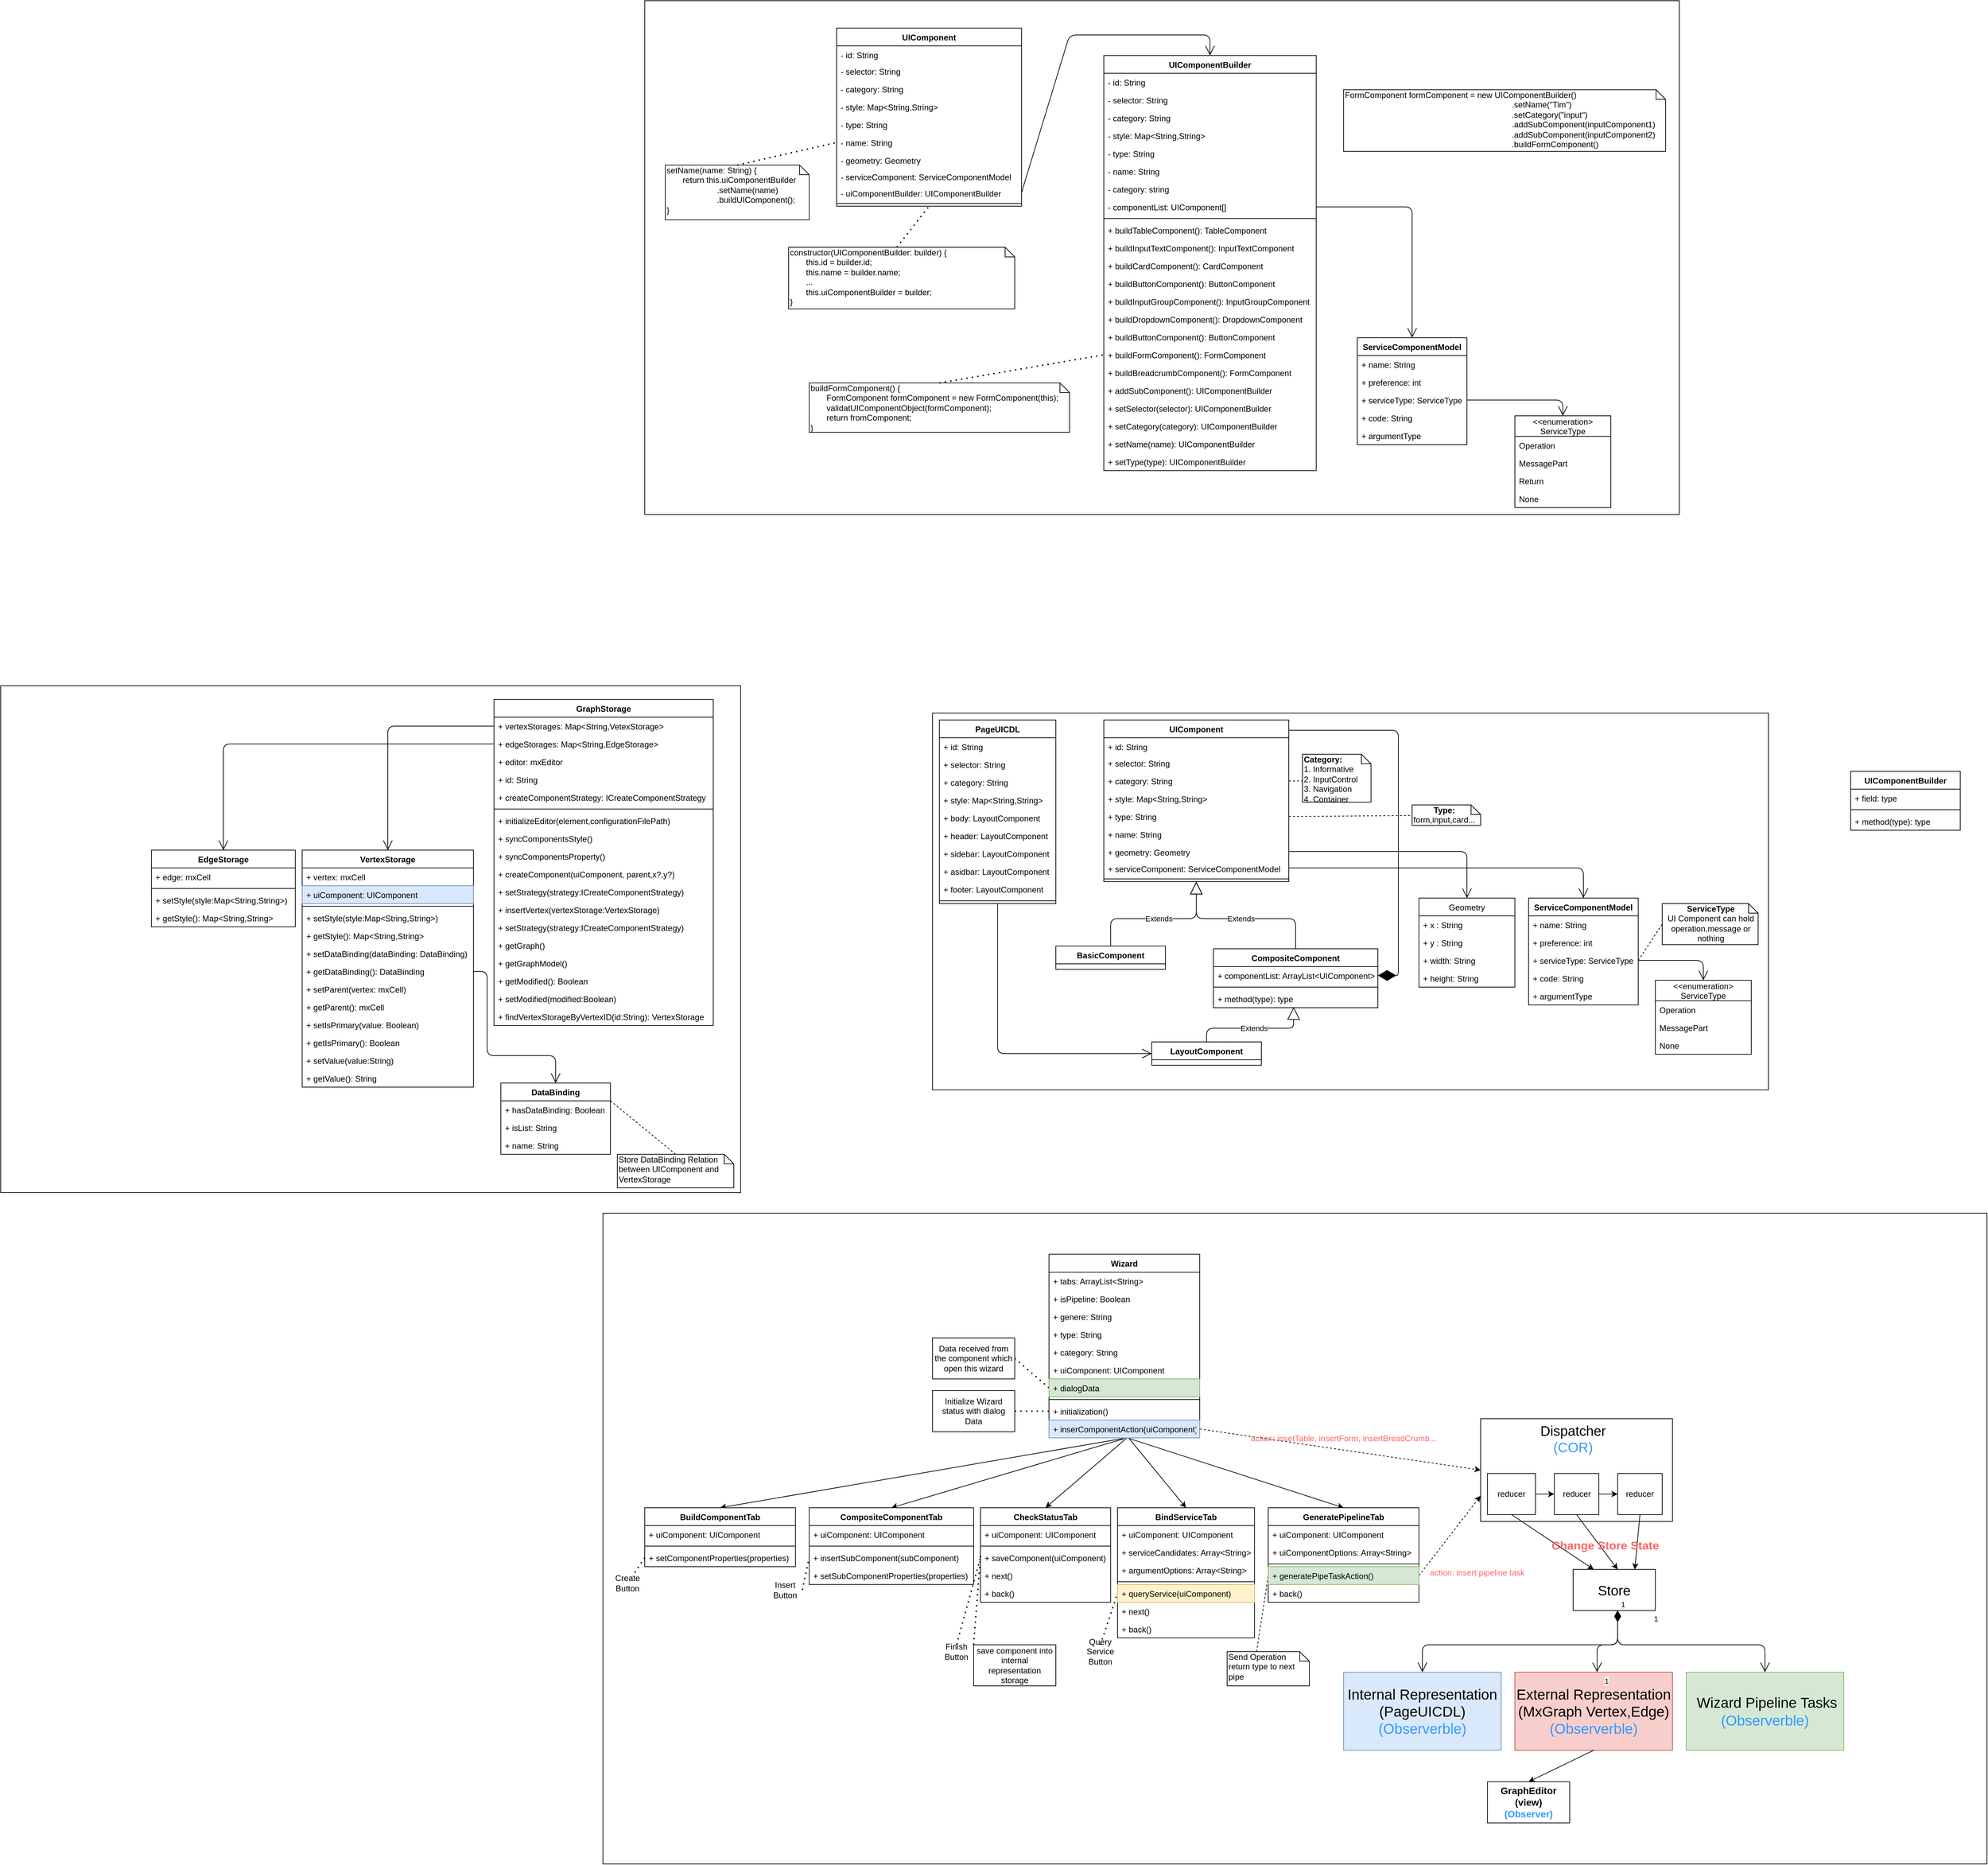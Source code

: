 <mxfile version="13.10.0" type="embed" pages="9">
    <diagram id="-NkhaJ5VXu8UQoAX5hMi" name="Page-1">
        <mxGraphModel dx="4191" dy="5218" grid="1" gridSize="10" guides="1" tooltips="1" connect="1" arrows="1" fold="1" page="1" pageScale="1" pageWidth="3300" pageHeight="4681" math="0" shadow="0">
            <root>
                <mxCell id="0"/>
                <mxCell id="1" parent="0"/>
                <mxCell id="6Kyi5qyyRDNc4IYOqq4z-154" value="" style="rounded=0;whiteSpace=wrap;html=1;" parent="1" vertex="1">
                    <mxGeometry x="60" y="-470" width="1220" height="550" as="geometry"/>
                </mxCell>
                <mxCell id="83" value="" style="rounded=0;whiteSpace=wrap;html=1;" parent="1" vertex="1">
                    <mxGeometry x="-421" y="260" width="2020" height="950" as="geometry"/>
                </mxCell>
                <mxCell id="35" value="Data received from the component which open this wizard" style="rounded=0;whiteSpace=wrap;html=1;" parent="1" vertex="1">
                    <mxGeometry x="60" y="442" width="120" height="60" as="geometry"/>
                </mxCell>
                <mxCell id="36" value="" style="endArrow=none;dashed=1;html=1;dashPattern=1 3;strokeWidth=2;exitX=1;exitY=0.5;exitDx=0;exitDy=0;entryX=0;entryY=0.5;entryDx=0;entryDy=0;" parent="1" source="35" target="34" edge="1">
                    <mxGeometry width="50" height="50" relative="1" as="geometry">
                        <mxPoint x="500" y="570" as="sourcePoint"/>
                        <mxPoint x="550" y="520" as="targetPoint"/>
                    </mxGeometry>
                </mxCell>
                <mxCell id="37" value="Initialize Wizard status with dialog Data" style="rounded=0;whiteSpace=wrap;html=1;" parent="1" vertex="1">
                    <mxGeometry x="60" y="519" width="120" height="60" as="geometry"/>
                </mxCell>
                <mxCell id="38" value="" style="endArrow=none;dashed=1;html=1;dashPattern=1 3;strokeWidth=2;exitX=1;exitY=0.5;exitDx=0;exitDy=0;entryX=0;entryY=0.5;entryDx=0;entryDy=0;" parent="1" source="37" target="6" edge="1">
                    <mxGeometry width="50" height="50" relative="1" as="geometry">
                        <mxPoint x="320" y="600" as="sourcePoint"/>
                        <mxPoint x="370" y="550" as="targetPoint"/>
                    </mxGeometry>
                </mxCell>
                <mxCell id="44" value="" style="endArrow=classic;html=1;exitX=0.517;exitY=1;exitDx=0;exitDy=0;exitPerimeter=0;entryX=0.5;entryY=0;entryDx=0;entryDy=0;" parent="1" source="41" target="11" edge="1">
                    <mxGeometry width="50" height="50" relative="1" as="geometry">
                        <mxPoint x="320" y="596.988" as="sourcePoint"/>
                        <mxPoint x="140" y="690" as="targetPoint"/>
                    </mxGeometry>
                </mxCell>
                <mxCell id="46" value="" style="endArrow=classic;html=1;exitX=0.533;exitY=1.038;exitDx=0;exitDy=0;exitPerimeter=0;entryX=0.5;entryY=0;entryDx=0;entryDy=0;" parent="1" source="41" target="19" edge="1">
                    <mxGeometry width="50" height="50" relative="1" as="geometry">
                        <mxPoint x="333.06" y="606" as="sourcePoint"/>
                        <mxPoint x="320" y="700" as="targetPoint"/>
                    </mxGeometry>
                </mxCell>
                <mxCell id="42" value="" style="endArrow=classic;html=1;exitX=0.489;exitY=1.038;exitDx=0;exitDy=0;exitPerimeter=0;entryX=0.5;entryY=0;entryDx=0;entryDy=0;" parent="1" source="41" target="23" edge="1">
                    <mxGeometry width="50" height="50" relative="1" as="geometry">
                        <mxPoint x="320" y="510" as="sourcePoint"/>
                        <mxPoint x="370" y="460" as="targetPoint"/>
                    </mxGeometry>
                </mxCell>
                <mxCell id="43" value="" style="endArrow=classic;html=1;exitX=0.5;exitY=1.038;exitDx=0;exitDy=0;exitPerimeter=0;entryX=0.5;entryY=0;entryDx=0;entryDy=0;" parent="1" source="41" target="7" edge="1">
                    <mxGeometry width="50" height="50" relative="1" as="geometry">
                        <mxPoint x="318.02" y="596.988" as="sourcePoint"/>
                        <mxPoint x="-30" y="690" as="targetPoint"/>
                    </mxGeometry>
                </mxCell>
                <mxCell id="45" value="" style="endArrow=classic;html=1;exitX=0.528;exitY=1;exitDx=0;exitDy=0;exitPerimeter=0;entryX=0.5;entryY=0;entryDx=0;entryDy=0;" parent="1" source="41" target="15" edge="1">
                    <mxGeometry width="50" height="50" relative="1" as="geometry">
                        <mxPoint x="323.06" y="596" as="sourcePoint"/>
                        <mxPoint x="310" y="690" as="targetPoint"/>
                    </mxGeometry>
                </mxCell>
                <mxCell id="47" value="" style="endArrow=none;dashed=1;html=1;dashPattern=1 3;strokeWidth=2;exitX=0;exitY=0.5;exitDx=0;exitDy=0;" parent="1" source="26" target="48" edge="1">
                    <mxGeometry width="50" height="50" relative="1" as="geometry">
                        <mxPoint x="-20" y="590" as="sourcePoint"/>
                        <mxPoint x="30" y="540" as="targetPoint"/>
                    </mxGeometry>
                </mxCell>
                <mxCell id="48" value="Create Button" style="text;html=1;strokeColor=none;fillColor=none;align=center;verticalAlign=middle;whiteSpace=wrap;rounded=0;" parent="1" vertex="1">
                    <mxGeometry x="-410" y="790" width="50" height="20" as="geometry"/>
                </mxCell>
                <mxCell id="7" value="CompositeComponentTab" style="swimlane;fontStyle=1;align=center;verticalAlign=top;childLayout=stackLayout;horizontal=1;startSize=26;horizontalStack=0;resizeParent=1;resizeParentMax=0;resizeLast=0;collapsible=1;marginBottom=0;" parent="1" vertex="1">
                    <mxGeometry x="-120" y="690" width="240" height="112" as="geometry"/>
                </mxCell>
                <mxCell id="8" value="+ uiComponent: UIComponent" style="text;strokeColor=none;fillColor=none;align=left;verticalAlign=top;spacingLeft=4;spacingRight=4;overflow=hidden;rotatable=0;points=[[0,0.5],[1,0.5]];portConstraint=eastwest;" parent="7" vertex="1">
                    <mxGeometry y="26" width="240" height="26" as="geometry"/>
                </mxCell>
                <mxCell id="9" value="" style="line;strokeWidth=1;fillColor=none;align=left;verticalAlign=middle;spacingTop=-1;spacingLeft=3;spacingRight=3;rotatable=0;labelPosition=right;points=[];portConstraint=eastwest;" parent="7" vertex="1">
                    <mxGeometry y="52" width="240" height="8" as="geometry"/>
                </mxCell>
                <mxCell id="10" value="+ insertSubComponent(subComponent)" style="text;strokeColor=none;fillColor=none;align=left;verticalAlign=top;spacingLeft=4;spacingRight=4;overflow=hidden;rotatable=0;points=[[0,0.5],[1,0.5]];portConstraint=eastwest;" parent="7" vertex="1">
                    <mxGeometry y="60" width="240" height="26" as="geometry"/>
                </mxCell>
                <mxCell id="69" value="+ setSubComponentProperties(properties)" style="text;strokeColor=none;fillColor=none;align=left;verticalAlign=top;spacingLeft=4;spacingRight=4;overflow=hidden;rotatable=0;points=[[0,0.5],[1,0.5]];portConstraint=eastwest;" parent="7" vertex="1">
                    <mxGeometry y="86" width="240" height="26" as="geometry"/>
                </mxCell>
                <mxCell id="11" value="CheckStatusTab" style="swimlane;fontStyle=1;align=center;verticalAlign=top;childLayout=stackLayout;horizontal=1;startSize=26;horizontalStack=0;resizeParent=1;resizeParentMax=0;resizeLast=0;collapsible=1;marginBottom=0;" parent="1" vertex="1">
                    <mxGeometry x="130" y="690" width="190" height="138" as="geometry"/>
                </mxCell>
                <mxCell id="12" value="+ uiComponent: UIComponent" style="text;strokeColor=none;fillColor=none;align=left;verticalAlign=top;spacingLeft=4;spacingRight=4;overflow=hidden;rotatable=0;points=[[0,0.5],[1,0.5]];portConstraint=eastwest;" parent="11" vertex="1">
                    <mxGeometry y="26" width="190" height="26" as="geometry"/>
                </mxCell>
                <mxCell id="13" value="" style="line;strokeWidth=1;fillColor=none;align=left;verticalAlign=middle;spacingTop=-1;spacingLeft=3;spacingRight=3;rotatable=0;labelPosition=right;points=[];portConstraint=eastwest;" parent="11" vertex="1">
                    <mxGeometry y="52" width="190" height="8" as="geometry"/>
                </mxCell>
                <mxCell id="14" value="+ saveComponent(uiComponent)" style="text;strokeColor=none;fillColor=none;align=left;verticalAlign=top;spacingLeft=4;spacingRight=4;overflow=hidden;rotatable=0;points=[[0,0.5],[1,0.5]];portConstraint=eastwest;" parent="11" vertex="1">
                    <mxGeometry y="60" width="190" height="26" as="geometry"/>
                </mxCell>
                <mxCell id="58" value="+ next()" style="text;strokeColor=none;fillColor=none;align=left;verticalAlign=top;spacingLeft=4;spacingRight=4;overflow=hidden;rotatable=0;points=[[0,0.5],[1,0.5]];portConstraint=eastwest;" parent="11" vertex="1">
                    <mxGeometry y="86" width="190" height="26" as="geometry"/>
                </mxCell>
                <mxCell id="59" value="+ back()" style="text;strokeColor=none;fillColor=none;align=left;verticalAlign=top;spacingLeft=4;spacingRight=4;overflow=hidden;rotatable=0;points=[[0,0.5],[1,0.5]];portConstraint=eastwest;" parent="11" vertex="1">
                    <mxGeometry y="112" width="190" height="26" as="geometry"/>
                </mxCell>
                <mxCell id="3" value="Wizard" style="swimlane;fontStyle=1;align=center;verticalAlign=top;childLayout=stackLayout;horizontal=1;startSize=26;horizontalStack=0;resizeParent=1;resizeParentMax=0;resizeLast=0;collapsible=1;marginBottom=0;" parent="1" vertex="1">
                    <mxGeometry x="230" y="320" width="220" height="268" as="geometry"/>
                </mxCell>
                <mxCell id="4" value="+ tabs: ArrayList&lt;String&gt;" style="text;strokeColor=none;fillColor=none;align=left;verticalAlign=top;spacingLeft=4;spacingRight=4;overflow=hidden;rotatable=0;points=[[0,0.5],[1,0.5]];portConstraint=eastwest;" parent="3" vertex="1">
                    <mxGeometry y="26" width="220" height="26" as="geometry"/>
                </mxCell>
                <mxCell id="28" value="+ isPipeline: Boolean" style="text;strokeColor=none;fillColor=none;align=left;verticalAlign=top;spacingLeft=4;spacingRight=4;overflow=hidden;rotatable=0;points=[[0,0.5],[1,0.5]];portConstraint=eastwest;" parent="3" vertex="1">
                    <mxGeometry y="52" width="220" height="26" as="geometry"/>
                </mxCell>
                <mxCell id="27" value="+ genere: String" style="text;strokeColor=none;fillColor=none;align=left;verticalAlign=top;spacingLeft=4;spacingRight=4;overflow=hidden;rotatable=0;points=[[0,0.5],[1,0.5]];portConstraint=eastwest;" parent="3" vertex="1">
                    <mxGeometry y="78" width="220" height="26" as="geometry"/>
                </mxCell>
                <mxCell id="30" value="+ type: String" style="text;strokeColor=none;fillColor=none;align=left;verticalAlign=top;spacingLeft=4;spacingRight=4;overflow=hidden;rotatable=0;points=[[0,0.5],[1,0.5]];portConstraint=eastwest;" parent="3" vertex="1">
                    <mxGeometry y="104" width="220" height="26" as="geometry"/>
                </mxCell>
                <mxCell id="29" value="+ category: String" style="text;strokeColor=none;fillColor=none;align=left;verticalAlign=top;spacingLeft=4;spacingRight=4;overflow=hidden;rotatable=0;points=[[0,0.5],[1,0.5]];portConstraint=eastwest;" parent="3" vertex="1">
                    <mxGeometry y="130" width="220" height="26" as="geometry"/>
                </mxCell>
                <mxCell id="31" value="+ uiComponent: UIComponent" style="text;strokeColor=none;fillColor=none;align=left;verticalAlign=top;spacingLeft=4;spacingRight=4;overflow=hidden;rotatable=0;points=[[0,0.5],[1,0.5]];portConstraint=eastwest;" parent="3" vertex="1">
                    <mxGeometry y="156" width="220" height="26" as="geometry"/>
                </mxCell>
                <mxCell id="34" value="+ dialogData" style="text;strokeColor=#82b366;fillColor=#d5e8d4;align=left;verticalAlign=top;spacingLeft=4;spacingRight=4;overflow=hidden;rotatable=0;points=[[0,0.5],[1,0.5]];portConstraint=eastwest;" parent="3" vertex="1">
                    <mxGeometry y="182" width="220" height="26" as="geometry"/>
                </mxCell>
                <mxCell id="5" value="" style="line;strokeWidth=1;fillColor=none;align=left;verticalAlign=middle;spacingTop=-1;spacingLeft=3;spacingRight=3;rotatable=0;labelPosition=right;points=[];portConstraint=eastwest;" parent="3" vertex="1">
                    <mxGeometry y="208" width="220" height="8" as="geometry"/>
                </mxCell>
                <mxCell id="6" value="+ initialization()" style="text;strokeColor=none;fillColor=none;align=left;verticalAlign=top;spacingLeft=4;spacingRight=4;overflow=hidden;rotatable=0;points=[[0,0.5],[1,0.5]];portConstraint=eastwest;" parent="3" vertex="1">
                    <mxGeometry y="216" width="220" height="26" as="geometry"/>
                </mxCell>
                <mxCell id="41" value="+ inserComponentAction(uiComponent)" style="text;strokeColor=#6c8ebf;fillColor=#dae8fc;align=left;verticalAlign=top;spacingLeft=4;spacingRight=4;overflow=hidden;rotatable=0;points=[[0,0.5],[1,0.5]];portConstraint=eastwest;" parent="3" vertex="1">
                    <mxGeometry y="242" width="220" height="26" as="geometry"/>
                </mxCell>
                <mxCell id="51" value="Insert&lt;br&gt;Button" style="text;html=1;strokeColor=none;fillColor=none;align=center;verticalAlign=middle;whiteSpace=wrap;rounded=0;" parent="1" vertex="1">
                    <mxGeometry x="-180" y="800" width="50" height="20" as="geometry"/>
                </mxCell>
                <mxCell id="52" value="" style="endArrow=none;dashed=1;html=1;dashPattern=1 3;strokeWidth=2;exitX=1;exitY=0.5;exitDx=0;exitDy=0;entryX=0;entryY=0.5;entryDx=0;entryDy=0;" parent="1" source="51" target="10" edge="1">
                    <mxGeometry width="50" height="50" relative="1" as="geometry">
                        <mxPoint x="40" y="590" as="sourcePoint"/>
                        <mxPoint x="90" y="540" as="targetPoint"/>
                    </mxGeometry>
                </mxCell>
                <mxCell id="53" value="" style="endArrow=none;dashed=1;html=1;dashPattern=1 3;strokeWidth=2;exitX=0.5;exitY=0;exitDx=0;exitDy=0;" parent="1" source="54" edge="1">
                    <mxGeometry width="50" height="50" relative="1" as="geometry">
                        <mxPoint x="120" y="800" as="sourcePoint"/>
                        <mxPoint x="130" y="763" as="targetPoint"/>
                    </mxGeometry>
                </mxCell>
                <mxCell id="54" value="Finish&lt;br&gt;Button" style="text;html=1;strokeColor=none;fillColor=none;align=center;verticalAlign=middle;whiteSpace=wrap;rounded=0;" parent="1" vertex="1">
                    <mxGeometry x="70" y="890" width="50" height="20" as="geometry"/>
                </mxCell>
                <mxCell id="55" value="" style="endArrow=none;dashed=1;html=1;dashPattern=1 3;strokeWidth=2;exitX=0;exitY=0;exitDx=0;exitDy=0;" parent="1" source="57" edge="1">
                    <mxGeometry width="50" height="50" relative="1" as="geometry">
                        <mxPoint x="130" y="810" as="sourcePoint"/>
                        <mxPoint x="130" y="760" as="targetPoint"/>
                    </mxGeometry>
                </mxCell>
                <mxCell id="57" value="save component into internal representation storage" style="rounded=0;whiteSpace=wrap;html=1;" parent="1" vertex="1">
                    <mxGeometry x="120" y="890" width="120" height="60" as="geometry"/>
                </mxCell>
                <mxCell id="15" value="BindServiceTab" style="swimlane;fontStyle=1;align=center;verticalAlign=top;childLayout=stackLayout;horizontal=1;startSize=26;horizontalStack=0;resizeParent=1;resizeParentMax=0;resizeLast=0;collapsible=1;marginBottom=0;" parent="1" vertex="1">
                    <mxGeometry x="330" y="690" width="200" height="190" as="geometry"/>
                </mxCell>
                <mxCell id="16" value="+ uiComponent: UIComponent" style="text;strokeColor=none;fillColor=none;align=left;verticalAlign=top;spacingLeft=4;spacingRight=4;overflow=hidden;rotatable=0;points=[[0,0.5],[1,0.5]];portConstraint=eastwest;" parent="15" vertex="1">
                    <mxGeometry y="26" width="200" height="26" as="geometry"/>
                </mxCell>
                <mxCell id="60" value="+ serviceCandidates: Array&lt;String&gt;" style="text;strokeColor=none;fillColor=none;align=left;verticalAlign=top;spacingLeft=4;spacingRight=4;overflow=hidden;rotatable=0;points=[[0,0.5],[1,0.5]];portConstraint=eastwest;" parent="15" vertex="1">
                    <mxGeometry y="52" width="200" height="26" as="geometry"/>
                </mxCell>
                <mxCell id="61" value="+ argumentOptions: Array&lt;String&gt;" style="text;strokeColor=none;fillColor=none;align=left;verticalAlign=top;spacingLeft=4;spacingRight=4;overflow=hidden;rotatable=0;points=[[0,0.5],[1,0.5]];portConstraint=eastwest;" parent="15" vertex="1">
                    <mxGeometry y="78" width="200" height="26" as="geometry"/>
                </mxCell>
                <mxCell id="17" value="" style="line;strokeWidth=1;fillColor=none;align=left;verticalAlign=middle;spacingTop=-1;spacingLeft=3;spacingRight=3;rotatable=0;labelPosition=right;points=[];portConstraint=eastwest;" parent="15" vertex="1">
                    <mxGeometry y="104" width="200" height="8" as="geometry"/>
                </mxCell>
                <mxCell id="18" value="+ queryService(uiComponent)" style="text;strokeColor=#d6b656;fillColor=#fff2cc;align=left;verticalAlign=top;spacingLeft=4;spacingRight=4;overflow=hidden;rotatable=0;points=[[0,0.5],[1,0.5]];portConstraint=eastwest;" parent="15" vertex="1">
                    <mxGeometry y="112" width="200" height="26" as="geometry"/>
                </mxCell>
                <mxCell id="62" value="+ next()" style="text;strokeColor=none;fillColor=none;align=left;verticalAlign=top;spacingLeft=4;spacingRight=4;overflow=hidden;rotatable=0;points=[[0,0.5],[1,0.5]];portConstraint=eastwest;" parent="15" vertex="1">
                    <mxGeometry y="138" width="200" height="26" as="geometry"/>
                </mxCell>
                <mxCell id="63" value="+ back()" style="text;strokeColor=none;fillColor=none;align=left;verticalAlign=top;spacingLeft=4;spacingRight=4;overflow=hidden;rotatable=0;points=[[0,0.5],[1,0.5]];portConstraint=eastwest;" parent="15" vertex="1">
                    <mxGeometry y="164" width="200" height="26" as="geometry"/>
                </mxCell>
                <mxCell id="23" value="BuildComponentTab" style="swimlane;fontStyle=1;align=center;verticalAlign=top;childLayout=stackLayout;horizontal=1;startSize=26;horizontalStack=0;resizeParent=1;resizeParentMax=0;resizeLast=0;collapsible=1;marginBottom=0;" parent="1" vertex="1">
                    <mxGeometry x="-360" y="690" width="220" height="86" as="geometry"/>
                </mxCell>
                <mxCell id="24" value="+ uiComponent: UIComponent" style="text;strokeColor=none;fillColor=none;align=left;verticalAlign=top;spacingLeft=4;spacingRight=4;overflow=hidden;rotatable=0;points=[[0,0.5],[1,0.5]];portConstraint=eastwest;" parent="23" vertex="1">
                    <mxGeometry y="26" width="220" height="26" as="geometry"/>
                </mxCell>
                <mxCell id="25" value="" style="line;strokeWidth=1;fillColor=none;align=left;verticalAlign=middle;spacingTop=-1;spacingLeft=3;spacingRight=3;rotatable=0;labelPosition=right;points=[];portConstraint=eastwest;" parent="23" vertex="1">
                    <mxGeometry y="52" width="220" height="8" as="geometry"/>
                </mxCell>
                <mxCell id="26" value="+ setComponentProperties(properties)" style="text;strokeColor=none;fillColor=none;align=left;verticalAlign=top;spacingLeft=4;spacingRight=4;overflow=hidden;rotatable=0;points=[[0,0.5],[1,0.5]];portConstraint=eastwest;" parent="23" vertex="1">
                    <mxGeometry y="60" width="220" height="26" as="geometry"/>
                </mxCell>
                <mxCell id="70" value="" style="endArrow=none;dashed=1;html=1;dashPattern=1 3;strokeWidth=2;entryX=0;entryY=0.5;entryDx=0;entryDy=0;exitX=0.5;exitY=0;exitDx=0;exitDy=0;" parent="1" source="71" target="18" edge="1">
                    <mxGeometry width="50" height="50" relative="1" as="geometry">
                        <mxPoint x="310" y="880" as="sourcePoint"/>
                        <mxPoint x="140" y="773" as="targetPoint"/>
                    </mxGeometry>
                </mxCell>
                <mxCell id="71" value="Query Service Button" style="text;html=1;strokeColor=none;fillColor=none;align=center;verticalAlign=middle;whiteSpace=wrap;rounded=0;" parent="1" vertex="1">
                    <mxGeometry x="280" y="890" width="50" height="20" as="geometry"/>
                </mxCell>
                <mxCell id="72" value="&lt;font style=&quot;font-size: 21px&quot;&gt;Internal Representation&lt;br&gt;(PageUICDL)&lt;br&gt;&lt;font color=&quot;#3399ff&quot;&gt;(Observerble)&lt;/font&gt;&lt;br&gt;&lt;/font&gt;" style="rounded=0;whiteSpace=wrap;html=1;fillColor=#dae8fc;strokeColor=#6c8ebf;" parent="1" vertex="1">
                    <mxGeometry x="660" y="930" width="230" height="114" as="geometry"/>
                </mxCell>
                <mxCell id="73" value="&lt;span style=&quot;font-size: 21px&quot;&gt;External Representation&lt;br&gt;(MxGraph Vertex,Edge)&lt;br&gt;&lt;font color=&quot;#3399ff&quot;&gt;(Observerble)&lt;/font&gt;&lt;br&gt;&lt;/span&gt;" style="rounded=0;whiteSpace=wrap;html=1;fillColor=#f8cecc;strokeColor=#b85450;" parent="1" vertex="1">
                    <mxGeometry x="910" y="930" width="230" height="114" as="geometry"/>
                </mxCell>
                <mxCell id="74" value="&lt;span style=&quot;font-size: 21px&quot;&gt;&amp;nbsp;Wizard Pipeline Tasks&lt;br&gt;&lt;/span&gt;&lt;span style=&quot;font-size: 21px&quot;&gt;&lt;font color=&quot;#3399ff&quot;&gt;(Observerble)&lt;/font&gt;&lt;/span&gt;&lt;span style=&quot;font-size: 21px&quot;&gt;&lt;br&gt;&lt;/span&gt;" style="rounded=0;whiteSpace=wrap;html=1;fillColor=#d5e8d4;strokeColor=#82b366;" parent="1" vertex="1">
                    <mxGeometry x="1160" y="930" width="230" height="114" as="geometry"/>
                </mxCell>
                <mxCell id="75" value="&lt;font style=&quot;font-size: 20px&quot;&gt;&lt;br&gt;&lt;/font&gt;" style="rounded=0;whiteSpace=wrap;html=1;" parent="1" vertex="1">
                    <mxGeometry x="860" y="560" width="280" height="150" as="geometry"/>
                </mxCell>
                <mxCell id="76" value="&lt;font style=&quot;font-size: 20px&quot;&gt;Store&lt;br&gt;&lt;/font&gt;" style="rounded=0;whiteSpace=wrap;html=1;" parent="1" vertex="1">
                    <mxGeometry x="995" y="780" width="120" height="60" as="geometry"/>
                </mxCell>
                <mxCell id="80" value="" style="endArrow=classic;html=1;exitX=1;exitY=0.5;exitDx=0;exitDy=0;dashed=1;entryX=0;entryY=0.75;entryDx=0;entryDy=0;" parent="1" source="22" target="75" edge="1">
                    <mxGeometry width="50" height="50" relative="1" as="geometry">
                        <mxPoint x="880" y="870" as="sourcePoint"/>
                        <mxPoint x="858" y="680" as="targetPoint"/>
                    </mxGeometry>
                </mxCell>
                <mxCell id="81" value="" style="endArrow=classic;html=1;entryX=0;entryY=0.5;entryDx=0;entryDy=0;exitX=1;exitY=0.5;exitDx=0;exitDy=0;" parent="1" source="nwrpSEzK0tgOA79yuyG_-152" target="nwrpSEzK0tgOA79yuyG_-154" edge="1">
                    <mxGeometry width="50" height="50" relative="1" as="geometry">
                        <mxPoint x="720" y="700" as="sourcePoint"/>
                        <mxPoint x="770" y="650" as="targetPoint"/>
                    </mxGeometry>
                </mxCell>
                <mxCell id="82" value="" style="endArrow=classic;html=1;exitX=1;exitY=0.5;exitDx=0;exitDy=0;entryX=0;entryY=0.5;entryDx=0;entryDy=0;dashed=1;" parent="1" source="41" target="75" edge="1">
                    <mxGeometry width="50" height="50" relative="1" as="geometry">
                        <mxPoint x="770" y="799" as="sourcePoint"/>
                        <mxPoint x="867.96" y="684" as="targetPoint"/>
                    </mxGeometry>
                </mxCell>
                <mxCell id="84" value="&lt;font color=&quot;#ff6666&quot;&gt;action: insetTable, insertForm, insertBreadCrumb...&lt;/font&gt;" style="text;html=1;strokeColor=none;fillColor=none;align=center;verticalAlign=middle;whiteSpace=wrap;rounded=0;" parent="1" vertex="1">
                    <mxGeometry x="520" y="579" width="280" height="20" as="geometry"/>
                </mxCell>
                <mxCell id="85" value="&lt;font color=&quot;#ff6666&quot;&gt;action: insert pipeline task&lt;/font&gt;" style="text;html=1;strokeColor=none;fillColor=none;align=center;verticalAlign=middle;whiteSpace=wrap;rounded=0;" parent="1" vertex="1">
                    <mxGeometry x="780" y="775" width="150" height="20" as="geometry"/>
                </mxCell>
                <mxCell id="102" value="UIComponent" style="swimlane;fontStyle=1;align=center;verticalAlign=top;childLayout=stackLayout;horizontal=1;startSize=26;horizontalStack=0;resizeParent=1;resizeParentMax=0;resizeLast=0;collapsible=1;marginBottom=0;" parent="1" vertex="1">
                    <mxGeometry x="310" y="-460" width="270" height="236" as="geometry"/>
                </mxCell>
                <mxCell id="103" value="+ id: String" style="text;strokeColor=none;fillColor=none;align=left;verticalAlign=top;spacingLeft=4;spacingRight=4;overflow=hidden;rotatable=0;points=[[0,0.5],[1,0.5]];portConstraint=eastwest;" parent="102" vertex="1">
                    <mxGeometry y="26" width="270" height="24" as="geometry"/>
                </mxCell>
                <mxCell id="106" value="+ selector: String" style="text;strokeColor=none;fillColor=none;align=left;verticalAlign=top;spacingLeft=4;spacingRight=4;overflow=hidden;rotatable=0;points=[[0,0.5],[1,0.5]];portConstraint=eastwest;" parent="102" vertex="1">
                    <mxGeometry y="50" width="270" height="26" as="geometry"/>
                </mxCell>
                <mxCell id="109" value="+ category: String" style="text;strokeColor=none;fillColor=none;align=left;verticalAlign=top;spacingLeft=4;spacingRight=4;overflow=hidden;rotatable=0;points=[[0,0.5],[1,0.5]];portConstraint=eastwest;" parent="102" vertex="1">
                    <mxGeometry y="76" width="270" height="26" as="geometry"/>
                </mxCell>
                <mxCell id="111" value="+ style: Map&lt;String,String&gt;" style="text;strokeColor=none;fillColor=none;align=left;verticalAlign=top;spacingLeft=4;spacingRight=4;overflow=hidden;rotatable=0;points=[[0,0.5],[1,0.5]];portConstraint=eastwest;" parent="102" vertex="1">
                    <mxGeometry y="102" width="270" height="26" as="geometry"/>
                </mxCell>
                <mxCell id="112" value="+ type: String" style="text;strokeColor=none;fillColor=none;align=left;verticalAlign=top;spacingLeft=4;spacingRight=4;overflow=hidden;rotatable=0;points=[[0,0.5],[1,0.5]];portConstraint=eastwest;" parent="102" vertex="1">
                    <mxGeometry y="128" width="270" height="26" as="geometry"/>
                </mxCell>
                <mxCell id="110" value="+ name: String" style="text;strokeColor=none;fillColor=none;align=left;verticalAlign=top;spacingLeft=4;spacingRight=4;overflow=hidden;rotatable=0;points=[[0,0.5],[1,0.5]];portConstraint=eastwest;" parent="102" vertex="1">
                    <mxGeometry y="154" width="270" height="26" as="geometry"/>
                </mxCell>
                <mxCell id="108" value="+ geometry: Geometry" style="text;strokeColor=none;fillColor=none;align=left;verticalAlign=top;spacingLeft=4;spacingRight=4;overflow=hidden;rotatable=0;points=[[0,0.5],[1,0.5]];portConstraint=eastwest;" parent="102" vertex="1">
                    <mxGeometry y="180" width="270" height="24" as="geometry"/>
                </mxCell>
                <mxCell id="107" value="+ serviceComponent: ServiceComponentModel" style="text;strokeColor=none;fillColor=none;align=left;verticalAlign=top;spacingLeft=4;spacingRight=4;overflow=hidden;rotatable=0;points=[[0,0.5],[1,0.5]];portConstraint=eastwest;" parent="102" vertex="1">
                    <mxGeometry y="204" width="270" height="24" as="geometry"/>
                </mxCell>
                <mxCell id="104" value="" style="line;strokeWidth=1;fillColor=none;align=left;verticalAlign=middle;spacingTop=-1;spacingLeft=3;spacingRight=3;rotatable=0;labelPosition=right;points=[];portConstraint=eastwest;" parent="102" vertex="1">
                    <mxGeometry y="228" width="270" height="8" as="geometry"/>
                </mxCell>
                <mxCell id="118" value="" style="endArrow=open;endFill=1;endSize=12;html=1;exitX=1;exitY=0.5;exitDx=0;exitDy=0;entryX=0.5;entryY=0;entryDx=0;entryDy=0;" parent="1" source="108" target="113" edge="1">
                    <mxGeometry width="160" relative="1" as="geometry">
                        <mxPoint x="250" y="-150" as="sourcePoint"/>
                        <mxPoint x="410" y="-150" as="targetPoint"/>
                        <Array as="points">
                            <mxPoint x="840" y="-268"/>
                        </Array>
                    </mxGeometry>
                </mxCell>
                <mxCell id="123" value="CompositeComponent" style="swimlane;fontStyle=1;align=center;verticalAlign=top;childLayout=stackLayout;horizontal=1;startSize=26;horizontalStack=0;resizeParent=1;resizeParentMax=0;resizeLast=0;collapsible=1;marginBottom=0;" parent="1" vertex="1">
                    <mxGeometry x="470" y="-126" width="240" height="86" as="geometry"/>
                </mxCell>
                <mxCell id="124" value="+ componentList: ArrayList&lt;UIComponent&gt;" style="text;strokeColor=none;fillColor=none;align=left;verticalAlign=top;spacingLeft=4;spacingRight=4;overflow=hidden;rotatable=0;points=[[0,0.5],[1,0.5]];portConstraint=eastwest;" parent="123" vertex="1">
                    <mxGeometry y="26" width="240" height="26" as="geometry"/>
                </mxCell>
                <mxCell id="125" value="" style="line;strokeWidth=1;fillColor=none;align=left;verticalAlign=middle;spacingTop=-1;spacingLeft=3;spacingRight=3;rotatable=0;labelPosition=right;points=[];portConstraint=eastwest;" parent="123" vertex="1">
                    <mxGeometry y="52" width="240" height="8" as="geometry"/>
                </mxCell>
                <mxCell id="126" value="+ method(type): type" style="text;strokeColor=none;fillColor=none;align=left;verticalAlign=top;spacingLeft=4;spacingRight=4;overflow=hidden;rotatable=0;points=[[0,0.5],[1,0.5]];portConstraint=eastwest;" parent="123" vertex="1">
                    <mxGeometry y="60" width="240" height="26" as="geometry"/>
                </mxCell>
                <mxCell id="127" value="" style="endArrow=diamondThin;endFill=1;endSize=24;html=1;entryX=1;entryY=0.5;entryDx=0;entryDy=0;" parent="1" target="124" edge="1">
                    <mxGeometry width="160" relative="1" as="geometry">
                        <mxPoint x="580" y="-445" as="sourcePoint"/>
                        <mxPoint x="440" y="-150" as="targetPoint"/>
                        <Array as="points">
                            <mxPoint x="740" y="-445"/>
                            <mxPoint x="740" y="-87"/>
                        </Array>
                    </mxGeometry>
                </mxCell>
                <mxCell id="128" value="Extends" style="endArrow=block;endSize=16;endFill=0;html=1;exitX=0.5;exitY=0;exitDx=0;exitDy=0;" parent="1" source="123" target="104" edge="1">
                    <mxGeometry x="0.021" width="160" relative="1" as="geometry">
                        <mxPoint x="280" y="-150" as="sourcePoint"/>
                        <mxPoint x="440" y="-220" as="targetPoint"/>
                        <Array as="points">
                            <mxPoint x="590" y="-170"/>
                            <mxPoint x="445" y="-170"/>
                        </Array>
                        <mxPoint as="offset"/>
                    </mxGeometry>
                </mxCell>
                <mxCell id="129" value="Extends" style="endArrow=block;endSize=16;endFill=0;html=1;exitX=0.5;exitY=0;exitDx=0;exitDy=0;entryX=0.5;entryY=1;entryDx=0;entryDy=0;" parent="1" source="119" target="102" edge="1">
                    <mxGeometry width="160" relative="1" as="geometry">
                        <mxPoint x="280" y="-150" as="sourcePoint"/>
                        <mxPoint x="440" y="-150" as="targetPoint"/>
                        <Array as="points">
                            <mxPoint x="320" y="-170"/>
                            <mxPoint x="445" y="-170"/>
                        </Array>
                    </mxGeometry>
                </mxCell>
                <mxCell id="119" value="BasicComponent" style="swimlane;fontStyle=1;align=center;verticalAlign=top;childLayout=stackLayout;horizontal=1;startSize=26;horizontalStack=0;resizeParent=1;resizeParentMax=0;resizeLast=0;collapsible=1;marginBottom=0;" parent="1" vertex="1">
                    <mxGeometry x="240" y="-130" width="160" height="34" as="geometry"/>
                </mxCell>
                <mxCell id="130" value="LayoutComponent" style="swimlane;fontStyle=1;align=center;verticalAlign=top;childLayout=stackLayout;horizontal=1;startSize=26;horizontalStack=0;resizeParent=1;resizeParentMax=0;resizeLast=0;collapsible=1;marginBottom=0;" parent="1" vertex="1">
                    <mxGeometry x="380" y="10" width="160" height="34" as="geometry"/>
                </mxCell>
                <mxCell id="134" value="Extends" style="endArrow=block;endSize=16;endFill=0;html=1;exitX=0.5;exitY=0;exitDx=0;exitDy=0;entryX=0.488;entryY=0.962;entryDx=0;entryDy=0;entryPerimeter=0;" parent="1" source="130" target="126" edge="1">
                    <mxGeometry width="160" relative="1" as="geometry">
                        <mxPoint x="330" y="-120" as="sourcePoint"/>
                        <mxPoint x="455" y="-214" as="targetPoint"/>
                        <Array as="points">
                            <mxPoint x="460" y="-10"/>
                            <mxPoint x="587" y="-10"/>
                        </Array>
                    </mxGeometry>
                </mxCell>
                <mxCell id="136" value="" style="endArrow=open;endFill=1;endSize=12;html=1;exitX=0.5;exitY=1;exitDx=0;exitDy=0;entryX=0;entryY=0.5;entryDx=0;entryDy=0;" parent="1" source="86" target="130" edge="1">
                    <mxGeometry width="160" relative="1" as="geometry">
                        <mxPoint x="410" y="-250" as="sourcePoint"/>
                        <mxPoint x="570" y="-250" as="targetPoint"/>
                        <Array as="points">
                            <mxPoint x="155" y="27"/>
                        </Array>
                    </mxGeometry>
                </mxCell>
                <mxCell id="113" value="Geometry" style="swimlane;fontStyle=0;childLayout=stackLayout;horizontal=1;startSize=26;fillColor=none;horizontalStack=0;resizeParent=1;resizeParentMax=0;resizeLast=0;collapsible=1;marginBottom=0;" parent="1" vertex="1">
                    <mxGeometry x="770" y="-200" width="140" height="130" as="geometry"/>
                </mxCell>
                <mxCell id="114" value="+ x : String" style="text;strokeColor=none;fillColor=none;align=left;verticalAlign=top;spacingLeft=4;spacingRight=4;overflow=hidden;rotatable=0;points=[[0,0.5],[1,0.5]];portConstraint=eastwest;" parent="113" vertex="1">
                    <mxGeometry y="26" width="140" height="26" as="geometry"/>
                </mxCell>
                <mxCell id="117" value="+ y : String" style="text;strokeColor=none;fillColor=none;align=left;verticalAlign=top;spacingLeft=4;spacingRight=4;overflow=hidden;rotatable=0;points=[[0,0.5],[1,0.5]];portConstraint=eastwest;" parent="113" vertex="1">
                    <mxGeometry y="52" width="140" height="26" as="geometry"/>
                </mxCell>
                <mxCell id="115" value="+ width: String" style="text;strokeColor=none;fillColor=none;align=left;verticalAlign=top;spacingLeft=4;spacingRight=4;overflow=hidden;rotatable=0;points=[[0,0.5],[1,0.5]];portConstraint=eastwest;" parent="113" vertex="1">
                    <mxGeometry y="78" width="140" height="26" as="geometry"/>
                </mxCell>
                <mxCell id="116" value="+ height: String" style="text;strokeColor=none;fillColor=none;align=left;verticalAlign=top;spacingLeft=4;spacingRight=4;overflow=hidden;rotatable=0;points=[[0,0.5],[1,0.5]];portConstraint=eastwest;" parent="113" vertex="1">
                    <mxGeometry y="104" width="140" height="26" as="geometry"/>
                </mxCell>
                <mxCell id="137" value="ServiceComponentModel" style="swimlane;fontStyle=1;align=center;verticalAlign=top;childLayout=stackLayout;horizontal=1;startSize=26;horizontalStack=0;resizeParent=1;resizeParentMax=0;resizeLast=0;collapsible=1;marginBottom=0;" parent="1" vertex="1">
                    <mxGeometry x="930" y="-200" width="160" height="156" as="geometry"/>
                </mxCell>
                <mxCell id="138" value="+ name: String" style="text;strokeColor=none;fillColor=none;align=left;verticalAlign=top;spacingLeft=4;spacingRight=4;overflow=hidden;rotatable=0;points=[[0,0.5],[1,0.5]];portConstraint=eastwest;" parent="137" vertex="1">
                    <mxGeometry y="26" width="160" height="26" as="geometry"/>
                </mxCell>
                <mxCell id="6Kyi5qyyRDNc4IYOqq4z-143" value="+ preference: int" style="text;strokeColor=none;fillColor=none;align=left;verticalAlign=top;spacingLeft=4;spacingRight=4;overflow=hidden;rotatable=0;points=[[0,0.5],[1,0.5]];portConstraint=eastwest;" parent="137" vertex="1">
                    <mxGeometry y="52" width="160" height="26" as="geometry"/>
                </mxCell>
                <mxCell id="6Kyi5qyyRDNc4IYOqq4z-140" value="+ serviceType: ServiceType" style="text;strokeColor=none;fillColor=none;align=left;verticalAlign=top;spacingLeft=4;spacingRight=4;overflow=hidden;rotatable=0;points=[[0,0.5],[1,0.5]];portConstraint=eastwest;" parent="137" vertex="1">
                    <mxGeometry y="78" width="160" height="26" as="geometry"/>
                </mxCell>
                <mxCell id="6Kyi5qyyRDNc4IYOqq4z-142" value="+ code: String" style="text;strokeColor=none;fillColor=none;align=left;verticalAlign=top;spacingLeft=4;spacingRight=4;overflow=hidden;rotatable=0;points=[[0,0.5],[1,0.5]];portConstraint=eastwest;" parent="137" vertex="1">
                    <mxGeometry y="104" width="160" height="26" as="geometry"/>
                </mxCell>
                <mxCell id="6Kyi5qyyRDNc4IYOqq4z-141" value="+ argumentType" style="text;strokeColor=none;fillColor=none;align=left;verticalAlign=top;spacingLeft=4;spacingRight=4;overflow=hidden;rotatable=0;points=[[0,0.5],[1,0.5]];portConstraint=eastwest;" parent="137" vertex="1">
                    <mxGeometry y="130" width="160" height="26" as="geometry"/>
                </mxCell>
                <mxCell id="6Kyi5qyyRDNc4IYOqq4z-152" value="" style="endArrow=open;endFill=1;endSize=12;html=1;exitX=1;exitY=0.5;exitDx=0;exitDy=0;entryX=0.5;entryY=0;entryDx=0;entryDy=0;" parent="1" source="6Kyi5qyyRDNc4IYOqq4z-140" target="6Kyi5qyyRDNc4IYOqq4z-148" edge="1">
                    <mxGeometry width="160" relative="1" as="geometry">
                        <mxPoint x="960" y="-190" as="sourcePoint"/>
                        <mxPoint x="1120" y="-190" as="targetPoint"/>
                        <Array as="points">
                            <mxPoint x="1185" y="-109"/>
                        </Array>
                    </mxGeometry>
                </mxCell>
                <mxCell id="6Kyi5qyyRDNc4IYOqq4z-148" value="&lt;&lt;enumeration&gt;&#10;ServiceType" style="swimlane;fontStyle=0;childLayout=stackLayout;horizontal=1;startSize=30;fillColor=none;horizontalStack=0;resizeParent=1;resizeParentMax=0;resizeLast=0;collapsible=1;marginBottom=0;" parent="1" vertex="1">
                    <mxGeometry x="1115" y="-80" width="140" height="108" as="geometry"/>
                </mxCell>
                <mxCell id="6Kyi5qyyRDNc4IYOqq4z-149" value="Operation" style="text;strokeColor=none;fillColor=none;align=left;verticalAlign=top;spacingLeft=4;spacingRight=4;overflow=hidden;rotatable=0;points=[[0,0.5],[1,0.5]];portConstraint=eastwest;" parent="6Kyi5qyyRDNc4IYOqq4z-148" vertex="1">
                    <mxGeometry y="30" width="140" height="26" as="geometry"/>
                </mxCell>
                <mxCell id="6Kyi5qyyRDNc4IYOqq4z-150" value="MessagePart" style="text;strokeColor=none;fillColor=none;align=left;verticalAlign=top;spacingLeft=4;spacingRight=4;overflow=hidden;rotatable=0;points=[[0,0.5],[1,0.5]];portConstraint=eastwest;" parent="6Kyi5qyyRDNc4IYOqq4z-148" vertex="1">
                    <mxGeometry y="56" width="140" height="26" as="geometry"/>
                </mxCell>
                <mxCell id="6Kyi5qyyRDNc4IYOqq4z-151" value="None" style="text;strokeColor=none;fillColor=none;align=left;verticalAlign=top;spacingLeft=4;spacingRight=4;overflow=hidden;rotatable=0;points=[[0,0.5],[1,0.5]];portConstraint=eastwest;" parent="6Kyi5qyyRDNc4IYOqq4z-148" vertex="1">
                    <mxGeometry y="82" width="140" height="26" as="geometry"/>
                </mxCell>
                <mxCell id="6Kyi5qyyRDNc4IYOqq4z-153" value="" style="endArrow=open;endFill=1;endSize=12;html=1;exitX=1;exitY=0.5;exitDx=0;exitDy=0;entryX=0.5;entryY=0;entryDx=0;entryDy=0;" parent="1" source="107" target="137" edge="1">
                    <mxGeometry width="160" relative="1" as="geometry">
                        <mxPoint x="590" y="-258" as="sourcePoint"/>
                        <mxPoint x="850" y="-190" as="targetPoint"/>
                        <Array as="points">
                            <mxPoint x="1010" y="-244"/>
                        </Array>
                    </mxGeometry>
                </mxCell>
                <mxCell id="86" value="PageUICDL" style="swimlane;fontStyle=1;align=center;verticalAlign=top;childLayout=stackLayout;horizontal=1;startSize=26;horizontalStack=0;resizeParent=1;resizeParentMax=0;resizeLast=0;collapsible=1;marginBottom=0;" parent="1" vertex="1">
                    <mxGeometry x="70" y="-460" width="170" height="268" as="geometry"/>
                </mxCell>
                <mxCell id="87" value="+ id: String" style="text;strokeColor=none;fillColor=none;align=left;verticalAlign=top;spacingLeft=4;spacingRight=4;overflow=hidden;rotatable=0;points=[[0,0.5],[1,0.5]];portConstraint=eastwest;" parent="86" vertex="1">
                    <mxGeometry y="26" width="170" height="26" as="geometry"/>
                </mxCell>
                <mxCell id="96" value="+ selector: String" style="text;strokeColor=none;fillColor=none;align=left;verticalAlign=top;spacingLeft=4;spacingRight=4;overflow=hidden;rotatable=0;points=[[0,0.5],[1,0.5]];portConstraint=eastwest;" parent="86" vertex="1">
                    <mxGeometry y="52" width="170" height="26" as="geometry"/>
                </mxCell>
                <mxCell id="94" value="+ category: String" style="text;strokeColor=none;fillColor=none;align=left;verticalAlign=top;spacingLeft=4;spacingRight=4;overflow=hidden;rotatable=0;points=[[0,0.5],[1,0.5]];portConstraint=eastwest;" parent="86" vertex="1">
                    <mxGeometry y="78" width="170" height="26" as="geometry"/>
                </mxCell>
                <mxCell id="95" value="+ style: Map&lt;String,String&gt;" style="text;strokeColor=none;fillColor=none;align=left;verticalAlign=top;spacingLeft=4;spacingRight=4;overflow=hidden;rotatable=0;points=[[0,0.5],[1,0.5]];portConstraint=eastwest;" parent="86" vertex="1">
                    <mxGeometry y="104" width="170" height="26" as="geometry"/>
                </mxCell>
                <mxCell id="100" value="+ body: LayoutComponent" style="text;strokeColor=none;fillColor=none;align=left;verticalAlign=top;spacingLeft=4;spacingRight=4;overflow=hidden;rotatable=0;points=[[0,0.5],[1,0.5]];portConstraint=eastwest;" parent="86" vertex="1">
                    <mxGeometry y="130" width="170" height="26" as="geometry"/>
                </mxCell>
                <mxCell id="97" value="+ header: LayoutComponent" style="text;strokeColor=none;fillColor=none;align=left;verticalAlign=top;spacingLeft=4;spacingRight=4;overflow=hidden;rotatable=0;points=[[0,0.5],[1,0.5]];portConstraint=eastwest;" parent="86" vertex="1">
                    <mxGeometry y="156" width="170" height="26" as="geometry"/>
                </mxCell>
                <mxCell id="98" value="+ sidebar: LayoutComponent" style="text;strokeColor=none;fillColor=none;align=left;verticalAlign=top;spacingLeft=4;spacingRight=4;overflow=hidden;rotatable=0;points=[[0,0.5],[1,0.5]];portConstraint=eastwest;" parent="86" vertex="1">
                    <mxGeometry y="182" width="170" height="26" as="geometry"/>
                </mxCell>
                <mxCell id="99" value="+ asidbar: LayoutComponent" style="text;strokeColor=none;fillColor=none;align=left;verticalAlign=top;spacingLeft=4;spacingRight=4;overflow=hidden;rotatable=0;points=[[0,0.5],[1,0.5]];portConstraint=eastwest;" parent="86" vertex="1">
                    <mxGeometry y="208" width="170" height="26" as="geometry"/>
                </mxCell>
                <mxCell id="101" value="+ footer: LayoutComponent" style="text;strokeColor=none;fillColor=none;align=left;verticalAlign=top;spacingLeft=4;spacingRight=4;overflow=hidden;rotatable=0;points=[[0,0.5],[1,0.5]];portConstraint=eastwest;" parent="86" vertex="1">
                    <mxGeometry y="234" width="170" height="26" as="geometry"/>
                </mxCell>
                <mxCell id="88" value="" style="line;strokeWidth=1;fillColor=none;align=left;verticalAlign=middle;spacingTop=-1;spacingLeft=3;spacingRight=3;rotatable=0;labelPosition=right;points=[];portConstraint=eastwest;" parent="86" vertex="1">
                    <mxGeometry y="260" width="170" height="8" as="geometry"/>
                </mxCell>
                <mxCell id="6Kyi5qyyRDNc4IYOqq4z-156" value="" style="endArrow=none;dashed=1;html=1;exitX=1;exitY=0.5;exitDx=0;exitDy=0;entryX=0;entryY=0.5;entryDx=0;entryDy=0;" parent="1" source="109" edge="1">
                    <mxGeometry width="50" height="50" relative="1" as="geometry">
                        <mxPoint x="550" y="-230" as="sourcePoint"/>
                        <mxPoint x="600" y="-371" as="targetPoint"/>
                    </mxGeometry>
                </mxCell>
                <mxCell id="6Kyi5qyyRDNc4IYOqq4z-158" value="&lt;span style=&quot;text-align: center&quot;&gt;&lt;b&gt;Category:&lt;/b&gt;&lt;/span&gt;&lt;br style=&quot;text-align: center&quot;&gt;&lt;span style=&quot;text-align: center&quot;&gt;1. Informative&lt;/span&gt;&lt;br style=&quot;text-align: center&quot;&gt;&lt;span style=&quot;text-align: center&quot;&gt;2. InputControl&lt;/span&gt;&lt;br style=&quot;text-align: center&quot;&gt;&lt;span style=&quot;text-align: center&quot;&gt;3. Navigation&lt;/span&gt;&lt;br style=&quot;text-align: center&quot;&gt;&lt;span style=&quot;text-align: center&quot;&gt;4. Container&lt;/span&gt;" style="shape=note;whiteSpace=wrap;html=1;size=14;verticalAlign=top;align=left;spacingTop=-6;" parent="1" vertex="1">
                    <mxGeometry x="600" y="-410" width="100" height="70" as="geometry"/>
                </mxCell>
                <mxCell id="6Kyi5qyyRDNc4IYOqq4z-159" value="&lt;div style=&quot;text-align: center&quot;&gt;&lt;span&gt;&lt;b&gt;Type:&lt;/b&gt;&lt;/span&gt;&lt;/div&gt;&lt;div style=&quot;text-align: center&quot;&gt;form,input,card...&lt;/div&gt;" style="shape=note;whiteSpace=wrap;html=1;size=14;verticalAlign=top;align=left;spacingTop=-6;" parent="1" vertex="1">
                    <mxGeometry x="760" y="-336" width="100" height="30" as="geometry"/>
                </mxCell>
                <mxCell id="6Kyi5qyyRDNc4IYOqq4z-160" value="" style="endArrow=none;dashed=1;html=1;exitX=1;exitY=0.5;exitDx=0;exitDy=0;" parent="1" source="112" target="6Kyi5qyyRDNc4IYOqq4z-159" edge="1">
                    <mxGeometry width="50" height="50" relative="1" as="geometry">
                        <mxPoint x="590" y="-361" as="sourcePoint"/>
                        <mxPoint x="610" y="-361" as="targetPoint"/>
                    </mxGeometry>
                </mxCell>
                <mxCell id="6Kyi5qyyRDNc4IYOqq4z-161" value="" style="endArrow=none;dashed=1;html=1;exitX=1;exitY=0.5;exitDx=0;exitDy=0;entryX=0;entryY=0.5;entryDx=0;entryDy=0;entryPerimeter=0;" parent="1" source="6Kyi5qyyRDNc4IYOqq4z-140" target="6Kyi5qyyRDNc4IYOqq4z-162" edge="1">
                    <mxGeometry width="50" height="50" relative="1" as="geometry">
                        <mxPoint x="590" y="-309" as="sourcePoint"/>
                        <mxPoint x="770" y="-310.565" as="targetPoint"/>
                    </mxGeometry>
                </mxCell>
                <mxCell id="6Kyi5qyyRDNc4IYOqq4z-162" value="&lt;div style=&quot;text-align: center&quot;&gt;&lt;b&gt;ServiceType&lt;/b&gt;&lt;/div&gt;&lt;div style=&quot;text-align: center&quot;&gt;UI Component can hold operation,message or nothing&lt;/div&gt;" style="shape=note;whiteSpace=wrap;html=1;size=14;verticalAlign=top;align=left;spacingTop=-6;" parent="1" vertex="1">
                    <mxGeometry x="1125" y="-192" width="140" height="60" as="geometry"/>
                </mxCell>
                <mxCell id="x0L3t08BuCJ1Ayk19hSp-138" value="Send Operation return type to next pipe" style="shape=note;whiteSpace=wrap;html=1;size=14;verticalAlign=top;align=left;spacingTop=-6;" parent="1" vertex="1">
                    <mxGeometry x="490" y="900" width="120" height="50" as="geometry"/>
                </mxCell>
                <mxCell id="x0L3t08BuCJ1Ayk19hSp-139" value="" style="endArrow=none;dashed=1;html=1;entryX=0;entryY=0.5;entryDx=0;entryDy=0;exitX=0;exitY=0;exitDx=43;exitDy=0;exitPerimeter=0;" parent="1" source="x0L3t08BuCJ1Ayk19hSp-138" target="22" edge="1">
                    <mxGeometry width="50" height="50" relative="1" as="geometry">
                        <mxPoint x="500" y="870" as="sourcePoint"/>
                        <mxPoint x="550" y="820" as="targetPoint"/>
                    </mxGeometry>
                </mxCell>
                <mxCell id="19" value="GeneratePipelineTab" style="swimlane;fontStyle=1;align=center;verticalAlign=top;childLayout=stackLayout;horizontal=1;startSize=26;horizontalStack=0;resizeParent=1;resizeParentMax=0;resizeLast=0;collapsible=1;marginBottom=0;" parent="1" vertex="1">
                    <mxGeometry x="550" y="690" width="220" height="138" as="geometry"/>
                </mxCell>
                <mxCell id="20" value="+ uiComponent: UIComponent" style="text;strokeColor=none;fillColor=none;align=left;verticalAlign=top;spacingLeft=4;spacingRight=4;overflow=hidden;rotatable=0;points=[[0,0.5],[1,0.5]];portConstraint=eastwest;" parent="19" vertex="1">
                    <mxGeometry y="26" width="220" height="26" as="geometry"/>
                </mxCell>
                <mxCell id="64" value="+ uiComponentOptions: Array&lt;String&gt;" style="text;strokeColor=none;fillColor=none;align=left;verticalAlign=top;spacingLeft=4;spacingRight=4;overflow=hidden;rotatable=0;points=[[0,0.5],[1,0.5]];portConstraint=eastwest;" parent="19" vertex="1">
                    <mxGeometry y="52" width="220" height="26" as="geometry"/>
                </mxCell>
                <mxCell id="21" value="" style="line;strokeWidth=1;fillColor=none;align=left;verticalAlign=middle;spacingTop=-1;spacingLeft=3;spacingRight=3;rotatable=0;labelPosition=right;points=[];portConstraint=eastwest;" parent="19" vertex="1">
                    <mxGeometry y="78" width="220" height="8" as="geometry"/>
                </mxCell>
                <mxCell id="22" value="+ generatePipeTaskAction()" style="text;strokeColor=#82b366;fillColor=#d5e8d4;align=left;verticalAlign=top;spacingLeft=4;spacingRight=4;overflow=hidden;rotatable=0;points=[[0,0.5],[1,0.5]];portConstraint=eastwest;" parent="19" vertex="1">
                    <mxGeometry y="86" width="220" height="26" as="geometry"/>
                </mxCell>
                <mxCell id="68" value="+ back()" style="text;strokeColor=none;fillColor=none;align=left;verticalAlign=top;spacingLeft=4;spacingRight=4;overflow=hidden;rotatable=0;points=[[0,0.5],[1,0.5]];portConstraint=eastwest;" parent="19" vertex="1">
                    <mxGeometry y="112" width="220" height="26" as="geometry"/>
                </mxCell>
                <mxCell id="nwrpSEzK0tgOA79yuyG_-138" value="&lt;font style=&quot;font-size: 14px&quot;&gt;&lt;b&gt;GraphEditor&lt;br&gt;(view)&lt;br&gt;&lt;font color=&quot;#3399ff&quot;&gt;(Observer)&lt;/font&gt;&lt;/b&gt;&lt;/font&gt;" style="rounded=0;whiteSpace=wrap;html=1;" parent="1" vertex="1">
                    <mxGeometry x="870" y="1090" width="120" height="60" as="geometry"/>
                </mxCell>
                <mxCell id="nwrpSEzK0tgOA79yuyG_-139" value="" style="endArrow=none;html=1;exitX=0.5;exitY=0;exitDx=0;exitDy=0;entryX=0.5;entryY=1;entryDx=0;entryDy=0;startArrow=classic;startFill=1;endFill=0;" parent="1" source="nwrpSEzK0tgOA79yuyG_-138" target="73" edge="1">
                    <mxGeometry width="50" height="50" relative="1" as="geometry">
                        <mxPoint x="460" y="970" as="sourcePoint"/>
                        <mxPoint x="510" y="920" as="targetPoint"/>
                    </mxGeometry>
                </mxCell>
                <mxCell id="nwrpSEzK0tgOA79yuyG_-141" value="1" style="endArrow=open;html=1;endSize=12;startArrow=diamondThin;startSize=14;startFill=1;edgeStyle=orthogonalEdgeStyle;align=left;verticalAlign=bottom;entryX=0.5;entryY=0;entryDx=0;entryDy=0;" parent="1" target="74" edge="1">
                    <mxGeometry x="-1" y="3" relative="1" as="geometry">
                        <mxPoint x="1060" y="840" as="sourcePoint"/>
                        <mxPoint x="950" y="940" as="targetPoint"/>
                        <Array as="points">
                            <mxPoint x="1060" y="890"/>
                            <mxPoint x="1275" y="890"/>
                        </Array>
                    </mxGeometry>
                </mxCell>
                <mxCell id="nwrpSEzK0tgOA79yuyG_-145" value="1" style="endArrow=open;html=1;endSize=12;startArrow=diamondThin;startSize=14;startFill=1;edgeStyle=orthogonalEdgeStyle;align=left;verticalAlign=bottom;" parent="1" edge="1">
                    <mxGeometry x="-0.672" y="61" relative="1" as="geometry">
                        <mxPoint x="1059.94" y="840" as="sourcePoint"/>
                        <mxPoint x="1030" y="930" as="targetPoint"/>
                        <Array as="points">
                            <mxPoint x="1060" y="890"/>
                            <mxPoint x="1030" y="890"/>
                        </Array>
                        <mxPoint x="-10" y="1" as="offset"/>
                    </mxGeometry>
                </mxCell>
                <mxCell id="nwrpSEzK0tgOA79yuyG_-146" value="1" style="endArrow=open;html=1;endSize=12;startArrow=diamondThin;startSize=14;startFill=1;edgeStyle=orthogonalEdgeStyle;align=left;verticalAlign=bottom;entryX=0.5;entryY=0;entryDx=0;entryDy=0;" parent="1" target="72" edge="1">
                    <mxGeometry x="-0.672" y="61" relative="1" as="geometry">
                        <mxPoint x="1060" y="840" as="sourcePoint"/>
                        <mxPoint x="1040" y="940" as="targetPoint"/>
                        <Array as="points">
                            <mxPoint x="1060" y="890"/>
                            <mxPoint x="775" y="890"/>
                        </Array>
                        <mxPoint x="-10" y="1" as="offset"/>
                    </mxGeometry>
                </mxCell>
                <mxCell id="nwrpSEzK0tgOA79yuyG_-150" value="&lt;span style=&quot;font-size: 20px&quot;&gt;Dispatcher&lt;/span&gt;&lt;br style=&quot;font-size: 20px&quot;&gt;&lt;span style=&quot;font-size: 20px&quot;&gt;&lt;font color=&quot;#3399ff&quot;&gt;(COR)&lt;/font&gt;&lt;/span&gt;" style="text;html=1;strokeColor=none;fillColor=none;align=center;verticalAlign=middle;whiteSpace=wrap;rounded=0;" parent="1" vertex="1">
                    <mxGeometry x="895" y="579" width="200" height="20" as="geometry"/>
                </mxCell>
                <mxCell id="nwrpSEzK0tgOA79yuyG_-152" value="reducer" style="rounded=0;whiteSpace=wrap;html=1;" parent="1" vertex="1">
                    <mxGeometry x="967.5" y="640" width="65" height="60" as="geometry"/>
                </mxCell>
                <mxCell id="nwrpSEzK0tgOA79yuyG_-153" value="reducer" style="rounded=0;whiteSpace=wrap;html=1;" parent="1" vertex="1">
                    <mxGeometry x="870" y="640" width="70" height="60" as="geometry"/>
                </mxCell>
                <mxCell id="nwrpSEzK0tgOA79yuyG_-154" value="reducer" style="rounded=0;whiteSpace=wrap;html=1;" parent="1" vertex="1">
                    <mxGeometry x="1060" y="640" width="65" height="60" as="geometry"/>
                </mxCell>
                <mxCell id="nwrpSEzK0tgOA79yuyG_-155" value="" style="endArrow=classic;html=1;exitX=1;exitY=0.5;exitDx=0;exitDy=0;entryX=0;entryY=0.5;entryDx=0;entryDy=0;" parent="1" source="nwrpSEzK0tgOA79yuyG_-153" target="nwrpSEzK0tgOA79yuyG_-152" edge="1">
                    <mxGeometry width="50" height="50" relative="1" as="geometry">
                        <mxPoint x="1010" y="830" as="sourcePoint"/>
                        <mxPoint x="1060" y="780" as="targetPoint"/>
                    </mxGeometry>
                </mxCell>
                <mxCell id="nwrpSEzK0tgOA79yuyG_-156" value="" style="endArrow=classic;html=1;exitX=0.5;exitY=1;exitDx=0;exitDy=0;entryX=0.75;entryY=0;entryDx=0;entryDy=0;" parent="1" source="nwrpSEzK0tgOA79yuyG_-154" target="76" edge="1">
                    <mxGeometry width="50" height="50" relative="1" as="geometry">
                        <mxPoint x="1010" y="830" as="sourcePoint"/>
                        <mxPoint x="1060" y="780" as="targetPoint"/>
                    </mxGeometry>
                </mxCell>
                <mxCell id="nwrpSEzK0tgOA79yuyG_-157" value="" style="endArrow=classic;html=1;exitX=0.5;exitY=1;exitDx=0;exitDy=0;" parent="1" source="nwrpSEzK0tgOA79yuyG_-152" edge="1">
                    <mxGeometry width="50" height="50" relative="1" as="geometry">
                        <mxPoint x="1010" y="830" as="sourcePoint"/>
                        <mxPoint x="1060" y="780" as="targetPoint"/>
                    </mxGeometry>
                </mxCell>
                <mxCell id="nwrpSEzK0tgOA79yuyG_-158" value="" style="endArrow=classic;html=1;exitX=0.5;exitY=1;exitDx=0;exitDy=0;entryX=0.25;entryY=0;entryDx=0;entryDy=0;" parent="1" source="nwrpSEzK0tgOA79yuyG_-153" target="76" edge="1">
                    <mxGeometry width="50" height="50" relative="1" as="geometry">
                        <mxPoint x="1010" y="830" as="sourcePoint"/>
                        <mxPoint x="1060" y="780" as="targetPoint"/>
                    </mxGeometry>
                </mxCell>
                <mxCell id="nwrpSEzK0tgOA79yuyG_-159" value="&lt;font style=&quot;font-size: 17px&quot; color=&quot;#ff6666&quot;&gt;&lt;b&gt;Change Store State&lt;/b&gt;&lt;/font&gt;" style="text;html=1;strokeColor=none;fillColor=none;align=center;verticalAlign=middle;whiteSpace=wrap;rounded=0;" parent="1" vertex="1">
                    <mxGeometry x="957.5" y="736" width="167.5" height="20" as="geometry"/>
                </mxCell>
                <mxCell id="139" value="" style="group" parent="1" vertex="1" connectable="0">
                    <mxGeometry x="-1300" y="-510" width="1080" height="740" as="geometry"/>
                </mxCell>
                <mxCell id="6Kyi5qyyRDNc4IYOqq4z-209" value="" style="rounded=0;whiteSpace=wrap;html=1;" parent="139" vertex="1">
                    <mxGeometry width="1080" height="740" as="geometry"/>
                </mxCell>
                <mxCell id="90" value="GraphStorage" style="swimlane;fontStyle=1;align=center;verticalAlign=top;childLayout=stackLayout;horizontal=1;startSize=26;horizontalStack=0;resizeParent=1;resizeParentMax=0;resizeLast=0;collapsible=1;marginBottom=0;" parent="139" vertex="1">
                    <mxGeometry x="720" y="20" width="320" height="476" as="geometry"/>
                </mxCell>
                <mxCell id="91" value="+ vertexStorages: Map&lt;String,VetexStorage&gt;" style="text;strokeColor=none;fillColor=none;align=left;verticalAlign=top;spacingLeft=4;spacingRight=4;overflow=hidden;rotatable=0;points=[[0,0.5],[1,0.5]];portConstraint=eastwest;" parent="90" vertex="1">
                    <mxGeometry y="26" width="320" height="26" as="geometry"/>
                </mxCell>
                <mxCell id="6Kyi5qyyRDNc4IYOqq4z-167" value="+ edgeStorages: Map&lt;String,EdgeStorage&gt;" style="text;strokeColor=none;fillColor=none;align=left;verticalAlign=top;spacingLeft=4;spacingRight=4;overflow=hidden;rotatable=0;points=[[0,0.5],[1,0.5]];portConstraint=eastwest;" parent="90" vertex="1">
                    <mxGeometry y="52" width="320" height="26" as="geometry"/>
                </mxCell>
                <mxCell id="6Kyi5qyyRDNc4IYOqq4z-168" value="+ editor: mxEditor" style="text;strokeColor=none;fillColor=none;align=left;verticalAlign=top;spacingLeft=4;spacingRight=4;overflow=hidden;rotatable=0;points=[[0,0.5],[1,0.5]];portConstraint=eastwest;" parent="90" vertex="1">
                    <mxGeometry y="78" width="320" height="26" as="geometry"/>
                </mxCell>
                <mxCell id="6Kyi5qyyRDNc4IYOqq4z-170" value="+ id: String" style="text;strokeColor=none;fillColor=none;align=left;verticalAlign=top;spacingLeft=4;spacingRight=4;overflow=hidden;rotatable=0;points=[[0,0.5],[1,0.5]];portConstraint=eastwest;" parent="90" vertex="1">
                    <mxGeometry y="104" width="320" height="26" as="geometry"/>
                </mxCell>
                <mxCell id="6Kyi5qyyRDNc4IYOqq4z-169" value="+ createComponentStrategy: ICreateComponentStrategy" style="text;strokeColor=none;fillColor=none;align=left;verticalAlign=top;spacingLeft=4;spacingRight=4;overflow=hidden;rotatable=0;points=[[0,0.5],[1,0.5]];portConstraint=eastwest;" parent="90" vertex="1">
                    <mxGeometry y="130" width="320" height="26" as="geometry"/>
                </mxCell>
                <mxCell id="92" value="" style="line;strokeWidth=1;fillColor=none;align=left;verticalAlign=middle;spacingTop=-1;spacingLeft=3;spacingRight=3;rotatable=0;labelPosition=right;points=[];portConstraint=eastwest;" parent="90" vertex="1">
                    <mxGeometry y="156" width="320" height="8" as="geometry"/>
                </mxCell>
                <mxCell id="93" value="+ initializeEditor(element,configurationFilePath)" style="text;strokeColor=none;fillColor=none;align=left;verticalAlign=top;spacingLeft=4;spacingRight=4;overflow=hidden;rotatable=0;points=[[0,0.5],[1,0.5]];portConstraint=eastwest;" parent="90" vertex="1">
                    <mxGeometry y="164" width="320" height="26" as="geometry"/>
                </mxCell>
                <mxCell id="6Kyi5qyyRDNc4IYOqq4z-163" value="+ syncComponentsStyle()" style="text;strokeColor=none;fillColor=none;align=left;verticalAlign=top;spacingLeft=4;spacingRight=4;overflow=hidden;rotatable=0;points=[[0,0.5],[1,0.5]];portConstraint=eastwest;" parent="90" vertex="1">
                    <mxGeometry y="190" width="320" height="26" as="geometry"/>
                </mxCell>
                <mxCell id="6Kyi5qyyRDNc4IYOqq4z-164" value="+ syncComponentsProperty()" style="text;strokeColor=none;fillColor=none;align=left;verticalAlign=top;spacingLeft=4;spacingRight=4;overflow=hidden;rotatable=0;points=[[0,0.5],[1,0.5]];portConstraint=eastwest;" parent="90" vertex="1">
                    <mxGeometry y="216" width="320" height="26" as="geometry"/>
                </mxCell>
                <mxCell id="6Kyi5qyyRDNc4IYOqq4z-165" value="+ createComponent(uiComponent, parent,x?,y?)" style="text;strokeColor=none;fillColor=none;align=left;verticalAlign=top;spacingLeft=4;spacingRight=4;overflow=hidden;rotatable=0;points=[[0,0.5],[1,0.5]];portConstraint=eastwest;" parent="90" vertex="1">
                    <mxGeometry y="242" width="320" height="26" as="geometry"/>
                </mxCell>
                <mxCell id="6Kyi5qyyRDNc4IYOqq4z-166" value="+ setStrategy(strategy:ICreateComponentStrategy)" style="text;strokeColor=none;fillColor=none;align=left;verticalAlign=top;spacingLeft=4;spacingRight=4;overflow=hidden;rotatable=0;points=[[0,0.5],[1,0.5]];portConstraint=eastwest;" parent="90" vertex="1">
                    <mxGeometry y="268" width="320" height="26" as="geometry"/>
                </mxCell>
                <mxCell id="6Kyi5qyyRDNc4IYOqq4z-171" value="+ insertVertex(vertexStorage:VertexStorage)" style="text;strokeColor=none;fillColor=none;align=left;verticalAlign=top;spacingLeft=4;spacingRight=4;overflow=hidden;rotatable=0;points=[[0,0.5],[1,0.5]];portConstraint=eastwest;" parent="90" vertex="1">
                    <mxGeometry y="294" width="320" height="26" as="geometry"/>
                </mxCell>
                <mxCell id="6Kyi5qyyRDNc4IYOqq4z-172" value="+ setStrategy(strategy:ICreateComponentStrategy)" style="text;strokeColor=none;fillColor=none;align=left;verticalAlign=top;spacingLeft=4;spacingRight=4;overflow=hidden;rotatable=0;points=[[0,0.5],[1,0.5]];portConstraint=eastwest;" parent="90" vertex="1">
                    <mxGeometry y="320" width="320" height="26" as="geometry"/>
                </mxCell>
                <mxCell id="6Kyi5qyyRDNc4IYOqq4z-173" value="+ getGraph()" style="text;strokeColor=none;fillColor=none;align=left;verticalAlign=top;spacingLeft=4;spacingRight=4;overflow=hidden;rotatable=0;points=[[0,0.5],[1,0.5]];portConstraint=eastwest;" parent="90" vertex="1">
                    <mxGeometry y="346" width="320" height="26" as="geometry"/>
                </mxCell>
                <mxCell id="6Kyi5qyyRDNc4IYOqq4z-174" value="+ getGraphModel()" style="text;strokeColor=none;fillColor=none;align=left;verticalAlign=top;spacingLeft=4;spacingRight=4;overflow=hidden;rotatable=0;points=[[0,0.5],[1,0.5]];portConstraint=eastwest;" parent="90" vertex="1">
                    <mxGeometry y="372" width="320" height="26" as="geometry"/>
                </mxCell>
                <mxCell id="6Kyi5qyyRDNc4IYOqq4z-207" value="+ getModified(): Boolean" style="text;strokeColor=none;fillColor=none;align=left;verticalAlign=top;spacingLeft=4;spacingRight=4;overflow=hidden;rotatable=0;points=[[0,0.5],[1,0.5]];portConstraint=eastwest;" parent="90" vertex="1">
                    <mxGeometry y="398" width="320" height="26" as="geometry"/>
                </mxCell>
                <mxCell id="6Kyi5qyyRDNc4IYOqq4z-208" value="+ setModified(modified:Boolean)" style="text;strokeColor=none;fillColor=none;align=left;verticalAlign=top;spacingLeft=4;spacingRight=4;overflow=hidden;rotatable=0;points=[[0,0.5],[1,0.5]];portConstraint=eastwest;" parent="90" vertex="1">
                    <mxGeometry y="424" width="320" height="26" as="geometry"/>
                </mxCell>
                <mxCell id="6Kyi5qyyRDNc4IYOqq4z-212" value="+ findVertexStorageByVertexID(id:String): VertexStorage" style="text;strokeColor=none;fillColor=none;align=left;verticalAlign=top;spacingLeft=4;spacingRight=4;overflow=hidden;rotatable=0;points=[[0,0.5],[1,0.5]];portConstraint=eastwest;" parent="90" vertex="1">
                    <mxGeometry y="450" width="320" height="26" as="geometry"/>
                </mxCell>
                <mxCell id="6Kyi5qyyRDNc4IYOqq4z-175" value="VertexStorage" style="swimlane;fontStyle=1;align=center;verticalAlign=top;childLayout=stackLayout;horizontal=1;startSize=26;horizontalStack=0;resizeParent=1;resizeParentMax=0;resizeLast=0;collapsible=1;marginBottom=0;" parent="139" vertex="1">
                    <mxGeometry x="440" y="240" width="250" height="346" as="geometry"/>
                </mxCell>
                <mxCell id="6Kyi5qyyRDNc4IYOqq4z-176" value="+ vertex: mxCell" style="text;strokeColor=none;fillColor=none;align=left;verticalAlign=top;spacingLeft=4;spacingRight=4;overflow=hidden;rotatable=0;points=[[0,0.5],[1,0.5]];portConstraint=eastwest;" parent="6Kyi5qyyRDNc4IYOqq4z-175" vertex="1">
                    <mxGeometry y="26" width="250" height="26" as="geometry"/>
                </mxCell>
                <mxCell id="6Kyi5qyyRDNc4IYOqq4z-190" value="+ uiComponent: UIComponent" style="text;strokeColor=#6c8ebf;fillColor=#dae8fc;align=left;verticalAlign=top;spacingLeft=4;spacingRight=4;overflow=hidden;rotatable=0;points=[[0,0.5],[1,0.5]];portConstraint=eastwest;" parent="6Kyi5qyyRDNc4IYOqq4z-175" vertex="1">
                    <mxGeometry y="52" width="250" height="26" as="geometry"/>
                </mxCell>
                <mxCell id="6Kyi5qyyRDNc4IYOqq4z-177" value="" style="line;strokeWidth=1;fillColor=none;align=left;verticalAlign=middle;spacingTop=-1;spacingLeft=3;spacingRight=3;rotatable=0;labelPosition=right;points=[];portConstraint=eastwest;" parent="6Kyi5qyyRDNc4IYOqq4z-175" vertex="1">
                    <mxGeometry y="78" width="250" height="8" as="geometry"/>
                </mxCell>
                <mxCell id="6Kyi5qyyRDNc4IYOqq4z-178" value="+ setStyle(style:Map&lt;String,String&gt;)" style="text;strokeColor=none;fillColor=none;align=left;verticalAlign=top;spacingLeft=4;spacingRight=4;overflow=hidden;rotatable=0;points=[[0,0.5],[1,0.5]];portConstraint=eastwest;" parent="6Kyi5qyyRDNc4IYOqq4z-175" vertex="1">
                    <mxGeometry y="86" width="250" height="26" as="geometry"/>
                </mxCell>
                <mxCell id="6Kyi5qyyRDNc4IYOqq4z-183" value="+ getStyle(): Map&lt;String,String&gt;" style="text;strokeColor=none;fillColor=none;align=left;verticalAlign=top;spacingLeft=4;spacingRight=4;overflow=hidden;rotatable=0;points=[[0,0.5],[1,0.5]];portConstraint=eastwest;" parent="6Kyi5qyyRDNc4IYOqq4z-175" vertex="1">
                    <mxGeometry y="112" width="250" height="26" as="geometry"/>
                </mxCell>
                <mxCell id="6Kyi5qyyRDNc4IYOqq4z-186" value="+ setDataBinding(dataBinding: DataBinding)" style="text;strokeColor=none;fillColor=none;align=left;verticalAlign=top;spacingLeft=4;spacingRight=4;overflow=hidden;rotatable=0;points=[[0,0.5],[1,0.5]];portConstraint=eastwest;" parent="6Kyi5qyyRDNc4IYOqq4z-175" vertex="1">
                    <mxGeometry y="138" width="250" height="26" as="geometry"/>
                </mxCell>
                <mxCell id="6Kyi5qyyRDNc4IYOqq4z-185" value="+ getDataBinding(): DataBinding" style="text;strokeColor=none;fillColor=none;align=left;verticalAlign=top;spacingLeft=4;spacingRight=4;overflow=hidden;rotatable=0;points=[[0,0.5],[1,0.5]];portConstraint=eastwest;" parent="6Kyi5qyyRDNc4IYOqq4z-175" vertex="1">
                    <mxGeometry y="164" width="250" height="26" as="geometry"/>
                </mxCell>
                <mxCell id="6Kyi5qyyRDNc4IYOqq4z-192" value="+ setParent(vertex: mxCell)" style="text;strokeColor=none;fillColor=none;align=left;verticalAlign=top;spacingLeft=4;spacingRight=4;overflow=hidden;rotatable=0;points=[[0,0.5],[1,0.5]];portConstraint=eastwest;" parent="6Kyi5qyyRDNc4IYOqq4z-175" vertex="1">
                    <mxGeometry y="190" width="250" height="26" as="geometry"/>
                </mxCell>
                <mxCell id="6Kyi5qyyRDNc4IYOqq4z-191" value="+ getParent(): mxCell" style="text;strokeColor=none;fillColor=none;align=left;verticalAlign=top;spacingLeft=4;spacingRight=4;overflow=hidden;rotatable=0;points=[[0,0.5],[1,0.5]];portConstraint=eastwest;" parent="6Kyi5qyyRDNc4IYOqq4z-175" vertex="1">
                    <mxGeometry y="216" width="250" height="26" as="geometry"/>
                </mxCell>
                <mxCell id="6Kyi5qyyRDNc4IYOqq4z-194" value="+ setIsPrimary(value: Boolean)" style="text;strokeColor=none;fillColor=none;align=left;verticalAlign=top;spacingLeft=4;spacingRight=4;overflow=hidden;rotatable=0;points=[[0,0.5],[1,0.5]];portConstraint=eastwest;" parent="6Kyi5qyyRDNc4IYOqq4z-175" vertex="1">
                    <mxGeometry y="242" width="250" height="26" as="geometry"/>
                </mxCell>
                <mxCell id="6Kyi5qyyRDNc4IYOqq4z-193" value="+ getIsPrimary(): Boolean" style="text;strokeColor=none;fillColor=none;align=left;verticalAlign=top;spacingLeft=4;spacingRight=4;overflow=hidden;rotatable=0;points=[[0,0.5],[1,0.5]];portConstraint=eastwest;" parent="6Kyi5qyyRDNc4IYOqq4z-175" vertex="1">
                    <mxGeometry y="268" width="250" height="26" as="geometry"/>
                </mxCell>
                <mxCell id="6Kyi5qyyRDNc4IYOqq4z-196" value="+ setValue(value:String)" style="text;strokeColor=none;fillColor=none;align=left;verticalAlign=top;spacingLeft=4;spacingRight=4;overflow=hidden;rotatable=0;points=[[0,0.5],[1,0.5]];portConstraint=eastwest;" parent="6Kyi5qyyRDNc4IYOqq4z-175" vertex="1">
                    <mxGeometry y="294" width="250" height="26" as="geometry"/>
                </mxCell>
                <mxCell id="6Kyi5qyyRDNc4IYOqq4z-195" value="+ getValue(): String" style="text;strokeColor=none;fillColor=none;align=left;verticalAlign=top;spacingLeft=4;spacingRight=4;overflow=hidden;rotatable=0;points=[[0,0.5],[1,0.5]];portConstraint=eastwest;" parent="6Kyi5qyyRDNc4IYOqq4z-175" vertex="1">
                    <mxGeometry y="320" width="250" height="26" as="geometry"/>
                </mxCell>
                <mxCell id="6Kyi5qyyRDNc4IYOqq4z-197" value="" style="endArrow=open;endFill=1;endSize=12;html=1;exitX=0;exitY=0.5;exitDx=0;exitDy=0;entryX=0.5;entryY=0;entryDx=0;entryDy=0;" parent="139" source="6Kyi5qyyRDNc4IYOqq4z-167" target="6Kyi5qyyRDNc4IYOqq4z-179" edge="1">
                    <mxGeometry width="160" relative="1" as="geometry">
                        <mxPoint x="370" y="390" as="sourcePoint"/>
                        <mxPoint x="530" y="390" as="targetPoint"/>
                        <Array as="points">
                            <mxPoint x="325" y="85"/>
                        </Array>
                    </mxGeometry>
                </mxCell>
                <mxCell id="6Kyi5qyyRDNc4IYOqq4z-198" value="" style="endArrow=open;endFill=1;endSize=12;html=1;exitX=0;exitY=0.5;exitDx=0;exitDy=0;entryX=0.5;entryY=0;entryDx=0;entryDy=0;" parent="139" source="91" target="6Kyi5qyyRDNc4IYOqq4z-175" edge="1">
                    <mxGeometry width="160" relative="1" as="geometry">
                        <mxPoint x="370" y="390" as="sourcePoint"/>
                        <mxPoint x="530" y="390" as="targetPoint"/>
                        <Array as="points">
                            <mxPoint x="565" y="59"/>
                        </Array>
                    </mxGeometry>
                </mxCell>
                <mxCell id="6Kyi5qyyRDNc4IYOqq4z-179" value="EdgeStorage" style="swimlane;fontStyle=1;align=center;verticalAlign=top;childLayout=stackLayout;horizontal=1;startSize=26;horizontalStack=0;resizeParent=1;resizeParentMax=0;resizeLast=0;collapsible=1;marginBottom=0;" parent="139" vertex="1">
                    <mxGeometry x="220" y="240" width="210" height="112" as="geometry"/>
                </mxCell>
                <mxCell id="6Kyi5qyyRDNc4IYOqq4z-180" value="+ edge: mxCell" style="text;strokeColor=none;fillColor=none;align=left;verticalAlign=top;spacingLeft=4;spacingRight=4;overflow=hidden;rotatable=0;points=[[0,0.5],[1,0.5]];portConstraint=eastwest;" parent="6Kyi5qyyRDNc4IYOqq4z-179" vertex="1">
                    <mxGeometry y="26" width="210" height="26" as="geometry"/>
                </mxCell>
                <mxCell id="6Kyi5qyyRDNc4IYOqq4z-181" value="" style="line;strokeWidth=1;fillColor=none;align=left;verticalAlign=middle;spacingTop=-1;spacingLeft=3;spacingRight=3;rotatable=0;labelPosition=right;points=[];portConstraint=eastwest;" parent="6Kyi5qyyRDNc4IYOqq4z-179" vertex="1">
                    <mxGeometry y="52" width="210" height="8" as="geometry"/>
                </mxCell>
                <mxCell id="6Kyi5qyyRDNc4IYOqq4z-182" value="+ setStyle(style:Map&lt;String,String&gt;)" style="text;strokeColor=none;fillColor=none;align=left;verticalAlign=top;spacingLeft=4;spacingRight=4;overflow=hidden;rotatable=0;points=[[0,0.5],[1,0.5]];portConstraint=eastwest;" parent="6Kyi5qyyRDNc4IYOqq4z-179" vertex="1">
                    <mxGeometry y="60" width="210" height="26" as="geometry"/>
                </mxCell>
                <mxCell id="6Kyi5qyyRDNc4IYOqq4z-184" value="+ getStyle(): Map&lt;String,String&gt;" style="text;strokeColor=none;fillColor=none;align=left;verticalAlign=top;spacingLeft=4;spacingRight=4;overflow=hidden;rotatable=0;points=[[0,0.5],[1,0.5]];portConstraint=eastwest;" parent="6Kyi5qyyRDNc4IYOqq4z-179" vertex="1">
                    <mxGeometry y="86" width="210" height="26" as="geometry"/>
                </mxCell>
                <mxCell id="6Kyi5qyyRDNc4IYOqq4z-206" value="" style="endArrow=open;endFill=1;endSize=12;html=1;exitX=1;exitY=0.5;exitDx=0;exitDy=0;entryX=0.5;entryY=0;entryDx=0;entryDy=0;" parent="139" source="6Kyi5qyyRDNc4IYOqq4z-185" target="6Kyi5qyyRDNc4IYOqq4z-199" edge="1">
                    <mxGeometry width="160" relative="1" as="geometry">
                        <mxPoint x="480" y="540" as="sourcePoint"/>
                        <mxPoint x="640" y="540" as="targetPoint"/>
                        <Array as="points">
                            <mxPoint x="710" y="417"/>
                            <mxPoint x="710" y="540"/>
                            <mxPoint x="810" y="540"/>
                        </Array>
                    </mxGeometry>
                </mxCell>
                <mxCell id="6Kyi5qyyRDNc4IYOqq4z-211" value="Store DataBinding Relation between UIComponent and VertexStorage" style="shape=note;whiteSpace=wrap;html=1;size=14;verticalAlign=top;align=left;spacingTop=-6;fillColor=#ffffff;" parent="139" vertex="1">
                    <mxGeometry x="900" y="684" width="170" height="49" as="geometry"/>
                </mxCell>
                <mxCell id="6Kyi5qyyRDNc4IYOqq4z-213" value="" style="endArrow=none;dashed=1;html=1;exitX=0.5;exitY=0;exitDx=0;exitDy=0;exitPerimeter=0;entryX=1;entryY=0.25;entryDx=0;entryDy=0;" parent="139" source="6Kyi5qyyRDNc4IYOqq4z-211" target="6Kyi5qyyRDNc4IYOqq4z-199" edge="1">
                    <mxGeometry width="50" height="50" relative="1" as="geometry">
                        <mxPoint x="150" y="350" as="sourcePoint"/>
                        <mxPoint x="230" y="463" as="targetPoint"/>
                    </mxGeometry>
                </mxCell>
                <mxCell id="6Kyi5qyyRDNc4IYOqq4z-199" value="DataBinding" style="swimlane;fontStyle=1;align=center;verticalAlign=top;childLayout=stackLayout;horizontal=1;startSize=26;horizontalStack=0;resizeParent=1;resizeParentMax=0;resizeLast=0;collapsible=1;marginBottom=0;" parent="139" vertex="1">
                    <mxGeometry x="730" y="580" width="160" height="104" as="geometry"/>
                </mxCell>
                <mxCell id="6Kyi5qyyRDNc4IYOqq4z-200" value="+ hasDataBinding: Boolean" style="text;strokeColor=none;fillColor=none;align=left;verticalAlign=top;spacingLeft=4;spacingRight=4;overflow=hidden;rotatable=0;points=[[0,0.5],[1,0.5]];portConstraint=eastwest;" parent="6Kyi5qyyRDNc4IYOqq4z-199" vertex="1">
                    <mxGeometry y="26" width="160" height="26" as="geometry"/>
                </mxCell>
                <mxCell id="6Kyi5qyyRDNc4IYOqq4z-203" value="+ isList: String" style="text;strokeColor=none;fillColor=none;align=left;verticalAlign=top;spacingLeft=4;spacingRight=4;overflow=hidden;rotatable=0;points=[[0,0.5],[1,0.5]];portConstraint=eastwest;" parent="6Kyi5qyyRDNc4IYOqq4z-199" vertex="1">
                    <mxGeometry y="52" width="160" height="26" as="geometry"/>
                </mxCell>
                <mxCell id="6Kyi5qyyRDNc4IYOqq4z-204" value="+ name: String" style="text;strokeColor=none;fillColor=none;align=left;verticalAlign=top;spacingLeft=4;spacingRight=4;overflow=hidden;rotatable=0;points=[[0,0.5],[1,0.5]];portConstraint=eastwest;" parent="6Kyi5qyyRDNc4IYOqq4z-199" vertex="1">
                    <mxGeometry y="78" width="160" height="26" as="geometry"/>
                </mxCell>
                <mxCell id="-rQAO5vM2ETPdpc7x7dW-139" value="UIComponentBuilder" style="swimlane;fontStyle=1;align=center;verticalAlign=top;childLayout=stackLayout;horizontal=1;startSize=26;horizontalStack=0;resizeParent=1;resizeParentMax=0;resizeLast=0;collapsible=1;marginBottom=0;" parent="1" vertex="1">
                    <mxGeometry x="1400" y="-385" width="160" height="86" as="geometry"/>
                </mxCell>
                <mxCell id="-rQAO5vM2ETPdpc7x7dW-140" value="+ field: type" style="text;strokeColor=none;fillColor=none;align=left;verticalAlign=top;spacingLeft=4;spacingRight=4;overflow=hidden;rotatable=0;points=[[0,0.5],[1,0.5]];portConstraint=eastwest;" parent="-rQAO5vM2ETPdpc7x7dW-139" vertex="1">
                    <mxGeometry y="26" width="160" height="26" as="geometry"/>
                </mxCell>
                <mxCell id="-rQAO5vM2ETPdpc7x7dW-141" value="" style="line;strokeWidth=1;fillColor=none;align=left;verticalAlign=middle;spacingTop=-1;spacingLeft=3;spacingRight=3;rotatable=0;labelPosition=right;points=[];portConstraint=eastwest;" parent="-rQAO5vM2ETPdpc7x7dW-139" vertex="1">
                    <mxGeometry y="52" width="160" height="8" as="geometry"/>
                </mxCell>
                <mxCell id="-rQAO5vM2ETPdpc7x7dW-142" value="+ method(type): type" style="text;strokeColor=none;fillColor=none;align=left;verticalAlign=top;spacingLeft=4;spacingRight=4;overflow=hidden;rotatable=0;points=[[0,0.5],[1,0.5]];portConstraint=eastwest;" parent="-rQAO5vM2ETPdpc7x7dW-139" vertex="1">
                    <mxGeometry y="60" width="160" height="26" as="geometry"/>
                </mxCell>
                <mxCell id="141" value="" style="group" parent="1" vertex="1" connectable="0">
                    <mxGeometry x="-180" y="-1510" width="1330" height="750" as="geometry"/>
                </mxCell>
                <mxCell id="cewrUUuZR_0X_n0dHm_q-192" value="" style="rounded=0;whiteSpace=wrap;html=1;" parent="141" vertex="1">
                    <mxGeometry x="-180" width="1510" height="750" as="geometry"/>
                </mxCell>
                <mxCell id="140" value="" style="group" parent="141" vertex="1" connectable="0">
                    <mxGeometry x="30" y="40" width="1280" height="700" as="geometry"/>
                </mxCell>
                <mxCell id="cewrUUuZR_0X_n0dHm_q-150" value="ServiceComponentModel" style="swimlane;fontStyle=1;align=center;verticalAlign=top;childLayout=stackLayout;horizontal=1;startSize=26;horizontalStack=0;resizeParent=1;resizeParentMax=0;resizeLast=0;collapsible=1;marginBottom=0;" parent="140" vertex="1">
                    <mxGeometry x="830" y="452" width="160" height="156" as="geometry"/>
                </mxCell>
                <mxCell id="cewrUUuZR_0X_n0dHm_q-151" value="+ name: String" style="text;strokeColor=none;fillColor=none;align=left;verticalAlign=top;spacingLeft=4;spacingRight=4;overflow=hidden;rotatable=0;points=[[0,0.5],[1,0.5]];portConstraint=eastwest;" parent="cewrUUuZR_0X_n0dHm_q-150" vertex="1">
                    <mxGeometry y="26" width="160" height="26" as="geometry"/>
                </mxCell>
                <mxCell id="cewrUUuZR_0X_n0dHm_q-152" value="+ preference: int" style="text;strokeColor=none;fillColor=none;align=left;verticalAlign=top;spacingLeft=4;spacingRight=4;overflow=hidden;rotatable=0;points=[[0,0.5],[1,0.5]];portConstraint=eastwest;" parent="cewrUUuZR_0X_n0dHm_q-150" vertex="1">
                    <mxGeometry y="52" width="160" height="26" as="geometry"/>
                </mxCell>
                <mxCell id="cewrUUuZR_0X_n0dHm_q-153" value="+ serviceType: ServiceType" style="text;strokeColor=none;fillColor=none;align=left;verticalAlign=top;spacingLeft=4;spacingRight=4;overflow=hidden;rotatable=0;points=[[0,0.5],[1,0.5]];portConstraint=eastwest;" parent="cewrUUuZR_0X_n0dHm_q-150" vertex="1">
                    <mxGeometry y="78" width="160" height="26" as="geometry"/>
                </mxCell>
                <mxCell id="cewrUUuZR_0X_n0dHm_q-154" value="+ code: String" style="text;strokeColor=none;fillColor=none;align=left;verticalAlign=top;spacingLeft=4;spacingRight=4;overflow=hidden;rotatable=0;points=[[0,0.5],[1,0.5]];portConstraint=eastwest;" parent="cewrUUuZR_0X_n0dHm_q-150" vertex="1">
                    <mxGeometry y="104" width="160" height="26" as="geometry"/>
                </mxCell>
                <mxCell id="cewrUUuZR_0X_n0dHm_q-155" value="+ argumentType" style="text;strokeColor=none;fillColor=none;align=left;verticalAlign=top;spacingLeft=4;spacingRight=4;overflow=hidden;rotatable=0;points=[[0,0.5],[1,0.5]];portConstraint=eastwest;" parent="cewrUUuZR_0X_n0dHm_q-150" vertex="1">
                    <mxGeometry y="130" width="160" height="26" as="geometry"/>
                </mxCell>
                <mxCell id="cewrUUuZR_0X_n0dHm_q-139" value="UIComponentBuilder" style="swimlane;fontStyle=1;align=center;verticalAlign=top;childLayout=stackLayout;horizontal=1;startSize=26;horizontalStack=0;resizeParent=1;resizeParentMax=0;resizeLast=0;collapsible=1;marginBottom=0;" parent="140" vertex="1">
                    <mxGeometry x="460" y="40" width="310" height="606" as="geometry"/>
                </mxCell>
                <mxCell id="cewrUUuZR_0X_n0dHm_q-140" value="- id: String" style="text;strokeColor=none;fillColor=none;align=left;verticalAlign=top;spacingLeft=4;spacingRight=4;overflow=hidden;rotatable=0;points=[[0,0.5],[1,0.5]];portConstraint=eastwest;" parent="cewrUUuZR_0X_n0dHm_q-139" vertex="1">
                    <mxGeometry y="26" width="310" height="26" as="geometry"/>
                </mxCell>
                <mxCell id="cewrUUuZR_0X_n0dHm_q-145" value="- selector: String" style="text;strokeColor=none;fillColor=none;align=left;verticalAlign=top;spacingLeft=4;spacingRight=4;overflow=hidden;rotatable=0;points=[[0,0.5],[1,0.5]];portConstraint=eastwest;" parent="cewrUUuZR_0X_n0dHm_q-139" vertex="1">
                    <mxGeometry y="52" width="310" height="26" as="geometry"/>
                </mxCell>
                <mxCell id="cewrUUuZR_0X_n0dHm_q-146" value="- category: String" style="text;strokeColor=none;fillColor=none;align=left;verticalAlign=top;spacingLeft=4;spacingRight=4;overflow=hidden;rotatable=0;points=[[0,0.5],[1,0.5]];portConstraint=eastwest;" parent="cewrUUuZR_0X_n0dHm_q-139" vertex="1">
                    <mxGeometry y="78" width="310" height="26" as="geometry"/>
                </mxCell>
                <mxCell id="cewrUUuZR_0X_n0dHm_q-148" value="- style: Map&lt;String,String&gt;" style="text;strokeColor=none;fillColor=none;align=left;verticalAlign=top;spacingLeft=4;spacingRight=4;overflow=hidden;rotatable=0;points=[[0,0.5],[1,0.5]];portConstraint=eastwest;" parent="cewrUUuZR_0X_n0dHm_q-139" vertex="1">
                    <mxGeometry y="104" width="310" height="26" as="geometry"/>
                </mxCell>
                <mxCell id="cewrUUuZR_0X_n0dHm_q-143" value="- type: String" style="text;strokeColor=none;fillColor=none;align=left;verticalAlign=top;spacingLeft=4;spacingRight=4;overflow=hidden;rotatable=0;points=[[0,0.5],[1,0.5]];portConstraint=eastwest;" parent="cewrUUuZR_0X_n0dHm_q-139" vertex="1">
                    <mxGeometry y="130" width="310" height="26" as="geometry"/>
                </mxCell>
                <mxCell id="cewrUUuZR_0X_n0dHm_q-142" value="- name: String" style="text;strokeColor=none;fillColor=none;align=left;verticalAlign=top;spacingLeft=4;spacingRight=4;overflow=hidden;rotatable=0;points=[[0,0.5],[1,0.5]];portConstraint=eastwest;" parent="cewrUUuZR_0X_n0dHm_q-139" vertex="1">
                    <mxGeometry y="156" width="310" height="26" as="geometry"/>
                </mxCell>
                <mxCell id="cewrUUuZR_0X_n0dHm_q-144" value="- category: string" style="text;strokeColor=none;fillColor=none;align=left;verticalAlign=top;spacingLeft=4;spacingRight=4;overflow=hidden;rotatable=0;points=[[0,0.5],[1,0.5]];portConstraint=eastwest;" parent="cewrUUuZR_0X_n0dHm_q-139" vertex="1">
                    <mxGeometry y="182" width="310" height="26" as="geometry"/>
                </mxCell>
                <mxCell id="cewrUUuZR_0X_n0dHm_q-169" value="- componentList: UIComponent[]" style="text;strokeColor=none;fillColor=none;align=left;verticalAlign=top;spacingLeft=4;spacingRight=4;overflow=hidden;rotatable=0;points=[[0,0.5],[1,0.5]];portConstraint=eastwest;" parent="cewrUUuZR_0X_n0dHm_q-139" vertex="1">
                    <mxGeometry y="208" width="310" height="26" as="geometry"/>
                </mxCell>
                <mxCell id="cewrUUuZR_0X_n0dHm_q-141" value="" style="line;strokeWidth=1;fillColor=none;align=left;verticalAlign=middle;spacingTop=-1;spacingLeft=3;spacingRight=3;rotatable=0;labelPosition=right;points=[];portConstraint=eastwest;" parent="cewrUUuZR_0X_n0dHm_q-139" vertex="1">
                    <mxGeometry y="234" width="310" height="8" as="geometry"/>
                </mxCell>
                <mxCell id="cewrUUuZR_0X_n0dHm_q-161" value="+ buildTableComponent(): TableComponent" style="text;strokeColor=none;fillColor=none;align=left;verticalAlign=top;spacingLeft=4;spacingRight=4;overflow=hidden;rotatable=0;points=[[0,0.5],[1,0.5]];portConstraint=eastwest;" parent="cewrUUuZR_0X_n0dHm_q-139" vertex="1">
                    <mxGeometry y="242" width="310" height="26" as="geometry"/>
                </mxCell>
                <mxCell id="cewrUUuZR_0X_n0dHm_q-162" value="+ buildInputTextComponent(): InputTextComponent" style="text;strokeColor=none;fillColor=none;align=left;verticalAlign=top;spacingLeft=4;spacingRight=4;overflow=hidden;rotatable=0;points=[[0,0.5],[1,0.5]];portConstraint=eastwest;" parent="cewrUUuZR_0X_n0dHm_q-139" vertex="1">
                    <mxGeometry y="268" width="310" height="26" as="geometry"/>
                </mxCell>
                <mxCell id="cewrUUuZR_0X_n0dHm_q-163" value="+ buildCardComponent(): CardComponent" style="text;strokeColor=none;fillColor=none;align=left;verticalAlign=top;spacingLeft=4;spacingRight=4;overflow=hidden;rotatable=0;points=[[0,0.5],[1,0.5]];portConstraint=eastwest;" parent="cewrUUuZR_0X_n0dHm_q-139" vertex="1">
                    <mxGeometry y="294" width="310" height="26" as="geometry"/>
                </mxCell>
                <mxCell id="cewrUUuZR_0X_n0dHm_q-164" value="+ buildButtonComponent(): ButtonComponent" style="text;strokeColor=none;fillColor=none;align=left;verticalAlign=top;spacingLeft=4;spacingRight=4;overflow=hidden;rotatable=0;points=[[0,0.5],[1,0.5]];portConstraint=eastwest;" parent="cewrUUuZR_0X_n0dHm_q-139" vertex="1">
                    <mxGeometry y="320" width="310" height="26" as="geometry"/>
                </mxCell>
                <mxCell id="cewrUUuZR_0X_n0dHm_q-167" value="+ buildInputGroupComponent(): InputGroupComponent" style="text;strokeColor=none;fillColor=none;align=left;verticalAlign=top;spacingLeft=4;spacingRight=4;overflow=hidden;rotatable=0;points=[[0,0.5],[1,0.5]];portConstraint=eastwest;" parent="cewrUUuZR_0X_n0dHm_q-139" vertex="1">
                    <mxGeometry y="346" width="310" height="26" as="geometry"/>
                </mxCell>
                <mxCell id="cewrUUuZR_0X_n0dHm_q-168" value="+ buildDropdownComponent(): DropdownComponent" style="text;strokeColor=none;fillColor=none;align=left;verticalAlign=top;spacingLeft=4;spacingRight=4;overflow=hidden;rotatable=0;points=[[0,0.5],[1,0.5]];portConstraint=eastwest;" parent="cewrUUuZR_0X_n0dHm_q-139" vertex="1">
                    <mxGeometry y="372" width="310" height="26" as="geometry"/>
                </mxCell>
                <mxCell id="cewrUUuZR_0X_n0dHm_q-166" value="+ buildButtonComponent(): ButtonComponent" style="text;strokeColor=none;fillColor=none;align=left;verticalAlign=top;spacingLeft=4;spacingRight=4;overflow=hidden;rotatable=0;points=[[0,0.5],[1,0.5]];portConstraint=eastwest;" parent="cewrUUuZR_0X_n0dHm_q-139" vertex="1">
                    <mxGeometry y="398" width="310" height="26" as="geometry"/>
                </mxCell>
                <mxCell id="cewrUUuZR_0X_n0dHm_q-173" value="+ buildFormComponent(): FormComponent" style="text;strokeColor=none;fillColor=none;align=left;verticalAlign=top;spacingLeft=4;spacingRight=4;overflow=hidden;rotatable=0;points=[[0,0.5],[1,0.5]];portConstraint=eastwest;" parent="cewrUUuZR_0X_n0dHm_q-139" vertex="1">
                    <mxGeometry y="424" width="310" height="26" as="geometry"/>
                </mxCell>
                <mxCell id="cewrUUuZR_0X_n0dHm_q-174" value="+ buildBreadcrumbComponent(): FormComponent" style="text;strokeColor=none;fillColor=none;align=left;verticalAlign=top;spacingLeft=4;spacingRight=4;overflow=hidden;rotatable=0;points=[[0,0.5],[1,0.5]];portConstraint=eastwest;" parent="cewrUUuZR_0X_n0dHm_q-139" vertex="1">
                    <mxGeometry y="450" width="310" height="26" as="geometry"/>
                </mxCell>
                <mxCell id="cewrUUuZR_0X_n0dHm_q-165" value="+ addSubComponent(): UIComponentBuilder" style="text;strokeColor=none;fillColor=none;align=left;verticalAlign=top;spacingLeft=4;spacingRight=4;overflow=hidden;rotatable=0;points=[[0,0.5],[1,0.5]];portConstraint=eastwest;" parent="cewrUUuZR_0X_n0dHm_q-139" vertex="1">
                    <mxGeometry y="476" width="310" height="26" as="geometry"/>
                </mxCell>
                <mxCell id="cewrUUuZR_0X_n0dHm_q-149" value="+ setSelector(selector): UIComponentBuilder" style="text;strokeColor=none;fillColor=none;align=left;verticalAlign=top;spacingLeft=4;spacingRight=4;overflow=hidden;rotatable=0;points=[[0,0.5],[1,0.5]];portConstraint=eastwest;" parent="cewrUUuZR_0X_n0dHm_q-139" vertex="1">
                    <mxGeometry y="502" width="310" height="26" as="geometry"/>
                </mxCell>
                <mxCell id="cewrUUuZR_0X_n0dHm_q-170" value="+ setCategory(category): UIComponentBuilder" style="text;strokeColor=none;fillColor=none;align=left;verticalAlign=top;spacingLeft=4;spacingRight=4;overflow=hidden;rotatable=0;points=[[0,0.5],[1,0.5]];portConstraint=eastwest;" parent="cewrUUuZR_0X_n0dHm_q-139" vertex="1">
                    <mxGeometry y="528" width="310" height="26" as="geometry"/>
                </mxCell>
                <mxCell id="cewrUUuZR_0X_n0dHm_q-171" value="+ setName(name): UIComponentBuilder" style="text;strokeColor=none;fillColor=none;align=left;verticalAlign=top;spacingLeft=4;spacingRight=4;overflow=hidden;rotatable=0;points=[[0,0.5],[1,0.5]];portConstraint=eastwest;" parent="cewrUUuZR_0X_n0dHm_q-139" vertex="1">
                    <mxGeometry y="554" width="310" height="26" as="geometry"/>
                </mxCell>
                <mxCell id="cewrUUuZR_0X_n0dHm_q-172" value="+ setType(type): UIComponentBuilder" style="text;strokeColor=none;fillColor=none;align=left;verticalAlign=top;spacingLeft=4;spacingRight=4;overflow=hidden;rotatable=0;points=[[0,0.5],[1,0.5]];portConstraint=eastwest;" parent="cewrUUuZR_0X_n0dHm_q-139" vertex="1">
                    <mxGeometry y="580" width="310" height="26" as="geometry"/>
                </mxCell>
                <mxCell id="cewrUUuZR_0X_n0dHm_q-160" value="" style="endArrow=open;endFill=1;endSize=12;html=1;exitX=1;exitY=0.5;exitDx=0;exitDy=0;entryX=0.5;entryY=0;entryDx=0;entryDy=0;" parent="140" source="cewrUUuZR_0X_n0dHm_q-169" target="cewrUUuZR_0X_n0dHm_q-150" edge="1">
                    <mxGeometry width="160" relative="1" as="geometry">
                        <mxPoint x="560" y="580" as="sourcePoint"/>
                        <mxPoint x="720" y="580" as="targetPoint"/>
                        <Array as="points">
                            <mxPoint x="910" y="261"/>
                        </Array>
                    </mxGeometry>
                </mxCell>
                <mxCell id="cewrUUuZR_0X_n0dHm_q-176" value="" style="endArrow=open;endFill=1;endSize=12;html=1;exitX=1;exitY=0.5;exitDx=0;exitDy=0;entryX=0.5;entryY=0;entryDx=0;entryDy=0;" parent="140" source="cewrUUuZR_0X_n0dHm_q-153" target="cewrUUuZR_0X_n0dHm_q-156" edge="1">
                    <mxGeometry width="160" relative="1" as="geometry">
                        <mxPoint x="1030" y="340" as="sourcePoint"/>
                        <mxPoint x="1190" y="340" as="targetPoint"/>
                        <Array as="points">
                            <mxPoint x="1130" y="543"/>
                        </Array>
                    </mxGeometry>
                </mxCell>
                <mxCell id="cewrUUuZR_0X_n0dHm_q-156" value="&lt;&lt;enumeration&gt;&#10;ServiceType" style="swimlane;fontStyle=0;childLayout=stackLayout;horizontal=1;startSize=30;fillColor=none;horizontalStack=0;resizeParent=1;resizeParentMax=0;resizeLast=0;collapsible=1;marginBottom=0;" parent="140" vertex="1">
                    <mxGeometry x="1060" y="566" width="140" height="134" as="geometry"/>
                </mxCell>
                <mxCell id="cewrUUuZR_0X_n0dHm_q-157" value="Operation" style="text;strokeColor=none;fillColor=none;align=left;verticalAlign=top;spacingLeft=4;spacingRight=4;overflow=hidden;rotatable=0;points=[[0,0.5],[1,0.5]];portConstraint=eastwest;" parent="cewrUUuZR_0X_n0dHm_q-156" vertex="1">
                    <mxGeometry y="30" width="140" height="26" as="geometry"/>
                </mxCell>
                <mxCell id="cewrUUuZR_0X_n0dHm_q-158" value="MessagePart" style="text;strokeColor=none;fillColor=none;align=left;verticalAlign=top;spacingLeft=4;spacingRight=4;overflow=hidden;rotatable=0;points=[[0,0.5],[1,0.5]];portConstraint=eastwest;" parent="cewrUUuZR_0X_n0dHm_q-156" vertex="1">
                    <mxGeometry y="56" width="140" height="26" as="geometry"/>
                </mxCell>
                <mxCell id="cewrUUuZR_0X_n0dHm_q-175" value="Return" style="text;strokeColor=none;fillColor=none;align=left;verticalAlign=top;spacingLeft=4;spacingRight=4;overflow=hidden;rotatable=0;points=[[0,0.5],[1,0.5]];portConstraint=eastwest;" parent="cewrUUuZR_0X_n0dHm_q-156" vertex="1">
                    <mxGeometry y="82" width="140" height="26" as="geometry"/>
                </mxCell>
                <mxCell id="cewrUUuZR_0X_n0dHm_q-159" value="None" style="text;strokeColor=none;fillColor=none;align=left;verticalAlign=top;spacingLeft=4;spacingRight=4;overflow=hidden;rotatable=0;points=[[0,0.5],[1,0.5]];portConstraint=eastwest;" parent="cewrUUuZR_0X_n0dHm_q-156" vertex="1">
                    <mxGeometry y="108" width="140" height="26" as="geometry"/>
                </mxCell>
                <mxCell id="cewrUUuZR_0X_n0dHm_q-188" value="" style="endArrow=open;endFill=1;endSize=12;html=1;exitX=1;exitY=0.5;exitDx=0;exitDy=0;entryX=0.5;entryY=0;entryDx=0;entryDy=0;" parent="140" source="cewrUUuZR_0X_n0dHm_q-187" target="cewrUUuZR_0X_n0dHm_q-139" edge="1">
                    <mxGeometry width="160" relative="1" as="geometry">
                        <mxPoint x="570" y="290" as="sourcePoint"/>
                        <mxPoint x="730" y="290" as="targetPoint"/>
                        <Array as="points">
                            <mxPoint x="410" y="10"/>
                            <mxPoint x="615" y="10"/>
                        </Array>
                    </mxGeometry>
                </mxCell>
                <mxCell id="cewrUUuZR_0X_n0dHm_q-177" value="UIComponent" style="swimlane;fontStyle=1;align=center;verticalAlign=top;childLayout=stackLayout;horizontal=1;startSize=26;horizontalStack=0;resizeParent=1;resizeParentMax=0;resizeLast=0;collapsible=1;marginBottom=0;" parent="140" vertex="1">
                    <mxGeometry x="70" width="270" height="260" as="geometry"/>
                </mxCell>
                <mxCell id="cewrUUuZR_0X_n0dHm_q-178" value="- id: String" style="text;strokeColor=none;fillColor=none;align=left;verticalAlign=top;spacingLeft=4;spacingRight=4;overflow=hidden;rotatable=0;points=[[0,0.5],[1,0.5]];portConstraint=eastwest;" parent="cewrUUuZR_0X_n0dHm_q-177" vertex="1">
                    <mxGeometry y="26" width="270" height="24" as="geometry"/>
                </mxCell>
                <mxCell id="cewrUUuZR_0X_n0dHm_q-179" value="- selector: String" style="text;strokeColor=none;fillColor=none;align=left;verticalAlign=top;spacingLeft=4;spacingRight=4;overflow=hidden;rotatable=0;points=[[0,0.5],[1,0.5]];portConstraint=eastwest;" parent="cewrUUuZR_0X_n0dHm_q-177" vertex="1">
                    <mxGeometry y="50" width="270" height="26" as="geometry"/>
                </mxCell>
                <mxCell id="cewrUUuZR_0X_n0dHm_q-180" value="- category: String" style="text;strokeColor=none;fillColor=none;align=left;verticalAlign=top;spacingLeft=4;spacingRight=4;overflow=hidden;rotatable=0;points=[[0,0.5],[1,0.5]];portConstraint=eastwest;" parent="cewrUUuZR_0X_n0dHm_q-177" vertex="1">
                    <mxGeometry y="76" width="270" height="26" as="geometry"/>
                </mxCell>
                <mxCell id="cewrUUuZR_0X_n0dHm_q-181" value="- style: Map&lt;String,String&gt;" style="text;strokeColor=none;fillColor=none;align=left;verticalAlign=top;spacingLeft=4;spacingRight=4;overflow=hidden;rotatable=0;points=[[0,0.5],[1,0.5]];portConstraint=eastwest;" parent="cewrUUuZR_0X_n0dHm_q-177" vertex="1">
                    <mxGeometry y="102" width="270" height="26" as="geometry"/>
                </mxCell>
                <mxCell id="cewrUUuZR_0X_n0dHm_q-182" value="- type: String" style="text;strokeColor=none;fillColor=none;align=left;verticalAlign=top;spacingLeft=4;spacingRight=4;overflow=hidden;rotatable=0;points=[[0,0.5],[1,0.5]];portConstraint=eastwest;" parent="cewrUUuZR_0X_n0dHm_q-177" vertex="1">
                    <mxGeometry y="128" width="270" height="26" as="geometry"/>
                </mxCell>
                <mxCell id="cewrUUuZR_0X_n0dHm_q-183" value="- name: String" style="text;strokeColor=none;fillColor=none;align=left;verticalAlign=top;spacingLeft=4;spacingRight=4;overflow=hidden;rotatable=0;points=[[0,0.5],[1,0.5]];portConstraint=eastwest;" parent="cewrUUuZR_0X_n0dHm_q-177" vertex="1">
                    <mxGeometry y="154" width="270" height="26" as="geometry"/>
                </mxCell>
                <mxCell id="cewrUUuZR_0X_n0dHm_q-184" value="- geometry: Geometry" style="text;strokeColor=none;fillColor=none;align=left;verticalAlign=top;spacingLeft=4;spacingRight=4;overflow=hidden;rotatable=0;points=[[0,0.5],[1,0.5]];portConstraint=eastwest;" parent="cewrUUuZR_0X_n0dHm_q-177" vertex="1">
                    <mxGeometry y="180" width="270" height="24" as="geometry"/>
                </mxCell>
                <mxCell id="cewrUUuZR_0X_n0dHm_q-185" value="- serviceComponent: ServiceComponentModel" style="text;strokeColor=none;fillColor=none;align=left;verticalAlign=top;spacingLeft=4;spacingRight=4;overflow=hidden;rotatable=0;points=[[0,0.5],[1,0.5]];portConstraint=eastwest;" parent="cewrUUuZR_0X_n0dHm_q-177" vertex="1">
                    <mxGeometry y="204" width="270" height="24" as="geometry"/>
                </mxCell>
                <mxCell id="cewrUUuZR_0X_n0dHm_q-187" value="- uiComponentBuilder: UIComponentBuilder" style="text;strokeColor=none;fillColor=none;align=left;verticalAlign=top;spacingLeft=4;spacingRight=4;overflow=hidden;rotatable=0;points=[[0,0.5],[1,0.5]];portConstraint=eastwest;" parent="cewrUUuZR_0X_n0dHm_q-177" vertex="1">
                    <mxGeometry y="228" width="270" height="24" as="geometry"/>
                </mxCell>
                <mxCell id="cewrUUuZR_0X_n0dHm_q-186" value="" style="line;strokeWidth=1;fillColor=none;align=left;verticalAlign=middle;spacingTop=-1;spacingLeft=3;spacingRight=3;rotatable=0;labelPosition=right;points=[];portConstraint=eastwest;" parent="cewrUUuZR_0X_n0dHm_q-177" vertex="1">
                    <mxGeometry y="252" width="270" height="8" as="geometry"/>
                </mxCell>
                <mxCell id="cewrUUuZR_0X_n0dHm_q-189" value="constructor(UIComponentBuilder: builder) {&lt;br&gt;&amp;nbsp; &amp;nbsp; &amp;nbsp; &amp;nbsp;this.id = builder.id;&lt;br&gt;&amp;nbsp; &amp;nbsp; &amp;nbsp; &amp;nbsp;this.name = builder.name;&lt;br&gt;&amp;nbsp; &amp;nbsp; &amp;nbsp; &amp;nbsp;...&lt;br&gt;&amp;nbsp; &amp;nbsp; &amp;nbsp; &amp;nbsp;this.uiComponentBuilder = builder;&lt;br&gt;}" style="shape=note;whiteSpace=wrap;html=1;size=14;verticalAlign=top;align=left;spacingTop=-6;" parent="140" vertex="1">
                    <mxGeometry y="320" width="330" height="90" as="geometry"/>
                </mxCell>
                <mxCell id="cewrUUuZR_0X_n0dHm_q-190" value="" style="endArrow=none;dashed=1;html=1;dashPattern=1 3;strokeWidth=2;entryX=0.5;entryY=1;entryDx=0;entryDy=0;exitX=0;exitY=0;exitDx=158;exitDy=0;exitPerimeter=0;" parent="140" source="cewrUUuZR_0X_n0dHm_q-189" target="cewrUUuZR_0X_n0dHm_q-177" edge="1">
                    <mxGeometry width="50" height="50" relative="1" as="geometry">
                        <mxPoint x="660" y="320" as="sourcePoint"/>
                        <mxPoint x="710" y="270" as="targetPoint"/>
                    </mxGeometry>
                </mxCell>
                <mxCell id="cewrUUuZR_0X_n0dHm_q-191" value="FormComponent formComponent = new UIComponentBuilder()&lt;br&gt;&amp;nbsp; &amp;nbsp; &amp;nbsp; &amp;nbsp; &amp;nbsp; &amp;nbsp; &amp;nbsp; &amp;nbsp; &amp;nbsp; &amp;nbsp; &amp;nbsp; &amp;nbsp; &amp;nbsp; &amp;nbsp; &amp;nbsp; &amp;nbsp; &amp;nbsp; &amp;nbsp; &amp;nbsp; &amp;nbsp; &amp;nbsp; &amp;nbsp; &amp;nbsp; &amp;nbsp; &amp;nbsp; &amp;nbsp; &amp;nbsp; &amp;nbsp; &amp;nbsp; &amp;nbsp; &amp;nbsp; &amp;nbsp; &amp;nbsp; &amp;nbsp; &amp;nbsp; &amp;nbsp; &amp;nbsp;.setName(&quot;Tim&quot;)&lt;br&gt;&amp;nbsp; &amp;nbsp; &amp;nbsp; &amp;nbsp; &amp;nbsp; &amp;nbsp; &amp;nbsp; &amp;nbsp; &amp;nbsp; &amp;nbsp; &amp;nbsp; &amp;nbsp; &amp;nbsp; &amp;nbsp; &amp;nbsp; &amp;nbsp; &amp;nbsp; &amp;nbsp; &amp;nbsp; &amp;nbsp; &amp;nbsp; &amp;nbsp; &amp;nbsp; &amp;nbsp; &amp;nbsp; &amp;nbsp; &amp;nbsp; &amp;nbsp; &amp;nbsp; &amp;nbsp; &amp;nbsp; &amp;nbsp; &amp;nbsp; &amp;nbsp; &amp;nbsp; &amp;nbsp; &amp;nbsp;.setCategory(&quot;input&quot;)&lt;br&gt;&amp;nbsp; &amp;nbsp; &amp;nbsp; &amp;nbsp; &amp;nbsp; &amp;nbsp; &amp;nbsp; &amp;nbsp; &amp;nbsp; &amp;nbsp; &amp;nbsp; &amp;nbsp; &amp;nbsp; &amp;nbsp; &amp;nbsp; &amp;nbsp; &amp;nbsp; &amp;nbsp; &amp;nbsp; &amp;nbsp; &amp;nbsp; &amp;nbsp; &amp;nbsp; &amp;nbsp; &amp;nbsp; &amp;nbsp; &amp;nbsp; &amp;nbsp; &amp;nbsp; &amp;nbsp; &amp;nbsp; &amp;nbsp; &amp;nbsp; &amp;nbsp; &amp;nbsp; &amp;nbsp; &amp;nbsp;.addSubComponent(inputComponent1)&lt;br&gt;&amp;nbsp; &amp;nbsp; &amp;nbsp; &amp;nbsp; &amp;nbsp; &amp;nbsp; &amp;nbsp; &amp;nbsp; &amp;nbsp; &amp;nbsp; &amp;nbsp; &amp;nbsp; &amp;nbsp; &amp;nbsp; &amp;nbsp; &amp;nbsp; &amp;nbsp; &amp;nbsp; &amp;nbsp; &amp;nbsp; &amp;nbsp; &amp;nbsp; &amp;nbsp; &amp;nbsp; &amp;nbsp; &amp;nbsp; &amp;nbsp; &amp;nbsp; &amp;nbsp; &amp;nbsp; &amp;nbsp; &amp;nbsp; &amp;nbsp; &amp;nbsp; &amp;nbsp; &amp;nbsp; &amp;nbsp;.addSubComponent(inputComponent2)&lt;br&gt;&amp;nbsp; &amp;nbsp; &amp;nbsp; &amp;nbsp; &amp;nbsp; &amp;nbsp; &amp;nbsp; &amp;nbsp; &amp;nbsp; &amp;nbsp; &amp;nbsp; &amp;nbsp; &amp;nbsp; &amp;nbsp; &amp;nbsp; &amp;nbsp; &amp;nbsp; &amp;nbsp; &amp;nbsp; &amp;nbsp; &amp;nbsp; &amp;nbsp; &amp;nbsp; &amp;nbsp; &amp;nbsp; &amp;nbsp; &amp;nbsp; &amp;nbsp; &amp;nbsp; &amp;nbsp; &amp;nbsp; &amp;nbsp; &amp;nbsp; &amp;nbsp; &amp;nbsp; &amp;nbsp; &amp;nbsp;.buildFormComponent()" style="shape=note;whiteSpace=wrap;html=1;size=14;verticalAlign=top;align=left;spacingTop=-6;" parent="140" vertex="1">
                    <mxGeometry x="810" y="90" width="470" height="90" as="geometry"/>
                </mxCell>
                <mxCell id="cewrUUuZR_0X_n0dHm_q-194" value="buildFormComponent() {&lt;br&gt;&amp;nbsp; &amp;nbsp; &amp;nbsp; &amp;nbsp;FormComponent formComponent = new FormComponent(this);&lt;br&gt;&amp;nbsp; &amp;nbsp; &amp;nbsp; &amp;nbsp;validatUIComponentObject(formComponent);&lt;br&gt;&amp;nbsp; &amp;nbsp; &amp;nbsp; &amp;nbsp;return fromComponent;&lt;br&gt;}" style="shape=note;whiteSpace=wrap;html=1;size=14;verticalAlign=top;align=left;spacingTop=-6;" parent="140" vertex="1">
                    <mxGeometry x="30" y="518" width="380" height="72" as="geometry"/>
                </mxCell>
                <mxCell id="cewrUUuZR_0X_n0dHm_q-195" value="" style="endArrow=none;dashed=1;html=1;dashPattern=1 3;strokeWidth=2;exitX=0.5;exitY=0;exitDx=0;exitDy=0;exitPerimeter=0;entryX=0;entryY=0.5;entryDx=0;entryDy=0;" parent="140" source="cewrUUuZR_0X_n0dHm_q-194" target="cewrUUuZR_0X_n0dHm_q-173" edge="1">
                    <mxGeometry width="50" height="50" relative="1" as="geometry">
                        <mxPoint x="580" y="440" as="sourcePoint"/>
                        <mxPoint x="630" y="390" as="targetPoint"/>
                    </mxGeometry>
                </mxCell>
                <mxCell id="142" value="setName(name: String) {&lt;br&gt;&amp;nbsp; &amp;nbsp; &amp;nbsp; &amp;nbsp;return this.uiComponentBuilder&lt;br&gt;&amp;nbsp; &amp;nbsp; &amp;nbsp; &amp;nbsp; &amp;nbsp; &amp;nbsp; &amp;nbsp; &amp;nbsp; &amp;nbsp; &amp;nbsp; &amp;nbsp; .setName(name)&lt;br&gt;&amp;nbsp; &amp;nbsp; &amp;nbsp; &amp;nbsp; &amp;nbsp; &amp;nbsp; &amp;nbsp; &amp;nbsp; &amp;nbsp; &amp;nbsp; &amp;nbsp; .buildUIComponent();&lt;br&gt;}" style="shape=note;whiteSpace=wrap;html=1;size=14;verticalAlign=top;align=left;spacingTop=-6;" parent="1" vertex="1">
                    <mxGeometry x="-330" y="-1270" width="210" height="80" as="geometry"/>
                </mxCell>
                <mxCell id="143" value="" style="endArrow=none;dashed=1;html=1;dashPattern=1 3;strokeWidth=2;entryX=0;entryY=0.5;entryDx=0;entryDy=0;exitX=0.5;exitY=0;exitDx=0;exitDy=0;exitPerimeter=0;" parent="1" source="142" target="cewrUUuZR_0X_n0dHm_q-183" edge="1">
                    <mxGeometry width="50" height="50" relative="1" as="geometry">
                        <mxPoint x="18" y="-1140" as="sourcePoint"/>
                        <mxPoint x="65" y="-1200" as="targetPoint"/>
                    </mxGeometry>
                </mxCell>
            </root>
        </mxGraphModel>
    </diagram>
    <diagram id="TekzPve0cHMmsc98Y4VA" name="Page-2">
        &#xa;
        <mxGraphModel dx="4285" dy="637" grid="1" gridSize="10" guides="1" tooltips="1" connect="1" arrows="1" fold="1" page="1" pageScale="1" pageWidth="3300" pageHeight="4681" math="0" shadow="0">
            &#xa;
            <root>
                &#xa;
                <mxCell id="MfXnizhnspjC-Dx9adCB-0"/>
                &#xa;
                <mxCell id="MfXnizhnspjC-Dx9adCB-1" parent="MfXnizhnspjC-Dx9adCB-0"/>
                &#xa;
                <mxCell id="MfXnizhnspjC-Dx9adCB-44" value="+" style="rounded=0;whiteSpace=wrap;html=1;fillColor=#ffffff;" parent="MfXnizhnspjC-Dx9adCB-1" vertex="1">
                    &#xa;
                    <mxGeometry x="-510" y="50" width="1430" height="680" as="geometry"/>
                    &#xa;
                </mxCell>
                &#xa;
                <mxCell id="MfXnizhnspjC-Dx9adCB-2" value="&lt;font style=&quot;font-size: 14px&quot;&gt;&lt;b&gt;AppComponent&lt;br&gt;(Using CoreUI layout)&lt;/b&gt;&lt;/font&gt;" style="rounded=0;whiteSpace=wrap;html=1;" parent="MfXnizhnspjC-Dx9adCB-1" vertex="1">
                    &#xa;
                    <mxGeometry x="300" y="70" width="160" height="90" as="geometry"/>
                    &#xa;
                </mxCell>
                &#xa;
                <mxCell id="MfXnizhnspjC-Dx9adCB-3" value="&lt;b&gt;AppHeaderComponent&lt;/b&gt;" style="rounded=0;whiteSpace=wrap;html=1;" parent="MfXnizhnspjC-Dx9adCB-1" vertex="1">
                    &#xa;
                    <mxGeometry x="100" y="240" width="140" height="60" as="geometry"/>
                    &#xa;
                </mxCell>
                &#xa;
                <mxCell id="MfXnizhnspjC-Dx9adCB-4" value="&lt;b&gt;AppBodyComponent&lt;/b&gt;" style="rounded=0;whiteSpace=wrap;html=1;" parent="MfXnizhnspjC-Dx9adCB-1" vertex="1">
                    &#xa;
                    <mxGeometry x="320" y="240" width="140" height="60" as="geometry"/>
                    &#xa;
                </mxCell>
                &#xa;
                <mxCell id="MfXnizhnspjC-Dx9adCB-5" value="&lt;b&gt;AppFooterComponent&lt;/b&gt;" style="rounded=0;whiteSpace=wrap;html=1;" parent="MfXnizhnspjC-Dx9adCB-1" vertex="1">
                    &#xa;
                    <mxGeometry x="530" y="240" width="140" height="60" as="geometry"/>
                    &#xa;
                </mxCell>
                &#xa;
                <mxCell id="MfXnizhnspjC-Dx9adCB-6" value="&lt;b&gt;AppSeting&lt;/b&gt;" style="rounded=0;whiteSpace=wrap;html=1;" parent="MfXnizhnspjC-Dx9adCB-1" vertex="1">
                    &#xa;
                    <mxGeometry x="410" y="350" width="140" height="60" as="geometry"/>
                    &#xa;
                </mxCell>
                &#xa;
                <mxCell id="MfXnizhnspjC-Dx9adCB-7" value="" style="endArrow=classic;html=1;exitX=0.5;exitY=1;exitDx=0;exitDy=0;entryX=0.5;entryY=0;entryDx=0;entryDy=0;" parent="MfXnizhnspjC-Dx9adCB-1" source="MfXnizhnspjC-Dx9adCB-2" target="MfXnizhnspjC-Dx9adCB-3" edge="1">
                    &#xa;
                    <mxGeometry width="50" height="50" relative="1" as="geometry">
                        &#xa;
                        <mxPoint x="350" y="300" as="sourcePoint"/>
                        &#xa;
                        <mxPoint x="400" y="250" as="targetPoint"/>
                        &#xa;
                    </mxGeometry>
                    &#xa;
                </mxCell>
                &#xa;
                <mxCell id="MfXnizhnspjC-Dx9adCB-8" value="" style="endArrow=classic;html=1;exitX=0.5;exitY=1;exitDx=0;exitDy=0;entryX=0.5;entryY=0;entryDx=0;entryDy=0;" parent="MfXnizhnspjC-Dx9adCB-1" source="MfXnizhnspjC-Dx9adCB-2" target="MfXnizhnspjC-Dx9adCB-4" edge="1">
                    &#xa;
                    <mxGeometry width="50" height="50" relative="1" as="geometry">
                        &#xa;
                        <mxPoint x="370" y="170" as="sourcePoint"/>
                        &#xa;
                        <mxPoint x="180" y="250" as="targetPoint"/>
                        &#xa;
                    </mxGeometry>
                    &#xa;
                </mxCell>
                &#xa;
                <mxCell id="MfXnizhnspjC-Dx9adCB-9" value="" style="endArrow=classic;html=1;exitX=0.5;exitY=1;exitDx=0;exitDy=0;entryX=0.5;entryY=0;entryDx=0;entryDy=0;" parent="MfXnizhnspjC-Dx9adCB-1" source="MfXnizhnspjC-Dx9adCB-2" target="MfXnizhnspjC-Dx9adCB-5" edge="1">
                    &#xa;
                    <mxGeometry width="50" height="50" relative="1" as="geometry">
                        &#xa;
                        <mxPoint x="370" y="170" as="sourcePoint"/>
                        &#xa;
                        <mxPoint x="340" y="250" as="targetPoint"/>
                        &#xa;
                    </mxGeometry>
                    &#xa;
                </mxCell>
                &#xa;
                <mxCell id="MfXnizhnspjC-Dx9adCB-10" value="" style="endArrow=classic;html=1;exitX=0.5;exitY=1;exitDx=0;exitDy=0;entryX=0.5;entryY=0;entryDx=0;entryDy=0;" parent="MfXnizhnspjC-Dx9adCB-1" source="MfXnizhnspjC-Dx9adCB-4" target="MfXnizhnspjC-Dx9adCB-6" edge="1">
                    &#xa;
                    <mxGeometry width="50" height="50" relative="1" as="geometry">
                        &#xa;
                        <mxPoint x="370" y="170" as="sourcePoint"/>
                        &#xa;
                        <mxPoint x="500" y="250" as="targetPoint"/>
                        &#xa;
                    </mxGeometry>
                    &#xa;
                </mxCell>
                &#xa;
                <mxCell id="MfXnizhnspjC-Dx9adCB-11" value="&lt;b&gt;&lt;font style=&quot;font-size: 14px&quot;&gt;AppWizard&lt;/font&gt;&lt;/b&gt;" style="rounded=0;whiteSpace=wrap;html=1;" parent="MfXnizhnspjC-Dx9adCB-1" vertex="1">
                    &#xa;
                    <mxGeometry x="-110" y="340" width="120" height="60" as="geometry"/>
                    &#xa;
                </mxCell>
                &#xa;
                <mxCell id="MfXnizhnspjC-Dx9adCB-12" value="" style="endArrow=classic;html=1;exitX=0.5;exitY=1;exitDx=0;exitDy=0;entryX=1;entryY=0.5;entryDx=0;entryDy=0;dashed=1;" parent="MfXnizhnspjC-Dx9adCB-1" source="MfXnizhnspjC-Dx9adCB-3" target="MfXnizhnspjC-Dx9adCB-11" edge="1">
                    &#xa;
                    <mxGeometry width="50" height="50" relative="1" as="geometry">
                        &#xa;
                        <mxPoint x="180" y="400" as="sourcePoint"/>
                        &#xa;
                        <mxPoint x="230" y="350" as="targetPoint"/>
                        &#xa;
                    </mxGeometry>
                    &#xa;
                </mxCell>
                &#xa;
                <mxCell id="MfXnizhnspjC-Dx9adCB-13" value="&lt;b&gt;&lt;font style=&quot;font-size: 14px&quot;&gt;Open Dialog&lt;/font&gt;&lt;/b&gt;" style="text;html=1;strokeColor=none;fillColor=none;align=center;verticalAlign=middle;whiteSpace=wrap;rounded=0;" parent="MfXnizhnspjC-Dx9adCB-1" vertex="1">
                    &#xa;
                    <mxGeometry x="60" y="350" width="90" height="20" as="geometry"/>
                    &#xa;
                </mxCell>
                &#xa;
                <mxCell id="MfXnizhnspjC-Dx9adCB-14" value="&lt;span style=&quot;font-size: 14px&quot;&gt;&lt;b&gt;GeneratePipelineTab&lt;/b&gt;&lt;/span&gt;" style="rounded=0;whiteSpace=wrap;html=1;" parent="MfXnizhnspjC-Dx9adCB-1" vertex="1">
                    &#xa;
                    <mxGeometry x="140" y="460" width="150" height="60" as="geometry"/>
                    &#xa;
                </mxCell>
                &#xa;
                <mxCell id="MfXnizhnspjC-Dx9adCB-15" value="&lt;b&gt;&lt;font style=&quot;font-size: 14px&quot;&gt;BuildComponentTab&lt;/font&gt;&lt;/b&gt;" style="rounded=0;whiteSpace=wrap;html=1;" parent="MfXnizhnspjC-Dx9adCB-1" vertex="1">
                    &#xa;
                    <mxGeometry x="-490" y="460" width="160" height="60" as="geometry"/>
                    &#xa;
                </mxCell>
                &#xa;
                <mxCell id="MfXnizhnspjC-Dx9adCB-16" value="&lt;span style=&quot;font-size: 14px&quot;&gt;&lt;b&gt;BindServiceTab&lt;/b&gt;&lt;/span&gt;" style="rounded=0;whiteSpace=wrap;html=1;" parent="MfXnizhnspjC-Dx9adCB-1" vertex="1">
                    &#xa;
                    <mxGeometry x="10" y="460" width="120" height="60" as="geometry"/>
                    &#xa;
                </mxCell>
                &#xa;
                <mxCell id="MfXnizhnspjC-Dx9adCB-17" value="&lt;b&gt;&lt;font style=&quot;font-size: 14px&quot;&gt;CheckStatusTab&lt;/font&gt;&lt;/b&gt;" style="rounded=0;whiteSpace=wrap;html=1;" parent="MfXnizhnspjC-Dx9adCB-1" vertex="1">
                    &#xa;
                    <mxGeometry x="-120" y="460" width="120" height="60" as="geometry"/>
                    &#xa;
                </mxCell>
                &#xa;
                <mxCell id="MfXnizhnspjC-Dx9adCB-18" value="&lt;span style=&quot;font-size: 14px&quot;&gt;&lt;b&gt;CompositeComponentTab&lt;/b&gt;&lt;/span&gt;" style="rounded=0;whiteSpace=wrap;html=1;" parent="MfXnizhnspjC-Dx9adCB-1" vertex="1">
                    &#xa;
                    <mxGeometry x="-320" y="460" width="190" height="60" as="geometry"/>
                    &#xa;
                </mxCell>
                &#xa;
                <mxCell id="MfXnizhnspjC-Dx9adCB-19" value="" style="endArrow=classic;html=1;exitX=0.5;exitY=1;exitDx=0;exitDy=0;entryX=0.5;entryY=0;entryDx=0;entryDy=0;" parent="MfXnizhnspjC-Dx9adCB-1" source="MfXnizhnspjC-Dx9adCB-11" target="MfXnizhnspjC-Dx9adCB-15" edge="1">
                    &#xa;
                    <mxGeometry width="50" height="50" relative="1" as="geometry">
                        &#xa;
                        <mxPoint x="390" y="170" as="sourcePoint"/>
                        &#xa;
                        <mxPoint x="180" y="250" as="targetPoint"/>
                        &#xa;
                    </mxGeometry>
                    &#xa;
                </mxCell>
                &#xa;
                <mxCell id="MfXnizhnspjC-Dx9adCB-20" value="" style="endArrow=classic;html=1;exitX=0.5;exitY=1;exitDx=0;exitDy=0;entryX=0.5;entryY=0;entryDx=0;entryDy=0;" parent="MfXnizhnspjC-Dx9adCB-1" source="MfXnizhnspjC-Dx9adCB-11" target="MfXnizhnspjC-Dx9adCB-18" edge="1">
                    &#xa;
                    <mxGeometry width="50" height="50" relative="1" as="geometry">
                        &#xa;
                        <mxPoint x="-40" y="410" as="sourcePoint"/>
                        &#xa;
                        <mxPoint x="-400" y="470" as="targetPoint"/>
                        &#xa;
                    </mxGeometry>
                    &#xa;
                </mxCell>
                &#xa;
                <mxCell id="MfXnizhnspjC-Dx9adCB-21" value="" style="endArrow=classic;html=1;" parent="MfXnizhnspjC-Dx9adCB-1" target="MfXnizhnspjC-Dx9adCB-17" edge="1">
                    &#xa;
                    <mxGeometry width="50" height="50" relative="1" as="geometry">
                        &#xa;
                        <mxPoint x="-50" y="400" as="sourcePoint"/>
                        &#xa;
                        <mxPoint x="-215" y="470" as="targetPoint"/>
                        &#xa;
                    </mxGeometry>
                    &#xa;
                </mxCell>
                &#xa;
                <mxCell id="MfXnizhnspjC-Dx9adCB-22" value="" style="endArrow=classic;html=1;exitX=0.5;exitY=1;exitDx=0;exitDy=0;entryX=0.5;entryY=0;entryDx=0;entryDy=0;" parent="MfXnizhnspjC-Dx9adCB-1" source="MfXnizhnspjC-Dx9adCB-11" target="MfXnizhnspjC-Dx9adCB-16" edge="1">
                    &#xa;
                    <mxGeometry width="50" height="50" relative="1" as="geometry">
                        &#xa;
                        <mxPoint x="-40" y="410" as="sourcePoint"/>
                        &#xa;
                        <mxPoint x="-46.667" y="470" as="targetPoint"/>
                        &#xa;
                    </mxGeometry>
                    &#xa;
                </mxCell>
                &#xa;
                <mxCell id="MfXnizhnspjC-Dx9adCB-23" value="" style="endArrow=classic;html=1;exitX=0.5;exitY=1;exitDx=0;exitDy=0;entryX=0.5;entryY=0;entryDx=0;entryDy=0;" parent="MfXnizhnspjC-Dx9adCB-1" source="MfXnizhnspjC-Dx9adCB-11" target="MfXnizhnspjC-Dx9adCB-14" edge="1">
                    &#xa;
                    <mxGeometry width="50" height="50" relative="1" as="geometry">
                        &#xa;
                        <mxPoint x="-40" y="410" as="sourcePoint"/>
                        &#xa;
                        <mxPoint x="80" y="470" as="targetPoint"/>
                        &#xa;
                    </mxGeometry>
                    &#xa;
                </mxCell>
                &#xa;
                <mxCell id="MfXnizhnspjC-Dx9adCB-24" value="&lt;b&gt;GraphEditor&lt;/b&gt;" style="rounded=0;whiteSpace=wrap;html=1;" parent="MfXnizhnspjC-Dx9adCB-1" vertex="1">
                    &#xa;
                    <mxGeometry x="240" y="350" width="140" height="60" as="geometry"/>
                    &#xa;
                </mxCell>
                &#xa;
                <mxCell id="MfXnizhnspjC-Dx9adCB-25" value="" style="endArrow=classic;html=1;exitX=0.5;exitY=1;exitDx=0;exitDy=0;entryX=0.5;entryY=0;entryDx=0;entryDy=0;" parent="MfXnizhnspjC-Dx9adCB-1" source="MfXnizhnspjC-Dx9adCB-4" target="MfXnizhnspjC-Dx9adCB-24" edge="1">
                    &#xa;
                    <mxGeometry width="50" height="50" relative="1" as="geometry">
                        &#xa;
                        <mxPoint x="400" y="310" as="sourcePoint"/>
                        &#xa;
                        <mxPoint x="480" y="360" as="targetPoint"/>
                        &#xa;
                    </mxGeometry>
                    &#xa;
                </mxCell>
                &#xa;
                <mxCell id="MfXnizhnspjC-Dx9adCB-26" value="&lt;b&gt;ServiceConfiguration&lt;/b&gt;" style="rounded=0;whiteSpace=wrap;html=1;" parent="MfXnizhnspjC-Dx9adCB-1" vertex="1">
                    &#xa;
                    <mxGeometry x="550" y="540" width="140" height="60" as="geometry"/>
                    &#xa;
                </mxCell>
                &#xa;
                <mxCell id="MfXnizhnspjC-Dx9adCB-27" value="&lt;b&gt;StyleConfiguration&lt;/b&gt;" style="rounded=0;whiteSpace=wrap;html=1;" parent="MfXnizhnspjC-Dx9adCB-1" vertex="1">
                    &#xa;
                    <mxGeometry x="400" y="540" width="140" height="60" as="geometry"/>
                    &#xa;
                </mxCell>
                &#xa;
                <mxCell id="MfXnizhnspjC-Dx9adCB-28" value="" style="endArrow=classic;html=1;exitX=0.5;exitY=1;exitDx=0;exitDy=0;entryX=0.5;entryY=0;entryDx=0;entryDy=0;" parent="MfXnizhnspjC-Dx9adCB-1" source="MfXnizhnspjC-Dx9adCB-36" target="MfXnizhnspjC-Dx9adCB-27" edge="1">
                    &#xa;
                    <mxGeometry width="50" height="50" relative="1" as="geometry">
                        &#xa;
                        <mxPoint x="400" y="310" as="sourcePoint"/>
                        &#xa;
                        <mxPoint x="320" y="360" as="targetPoint"/>
                        &#xa;
                    </mxGeometry>
                    &#xa;
                </mxCell>
                &#xa;
                <mxCell id="MfXnizhnspjC-Dx9adCB-29" value="" style="endArrow=classic;html=1;exitX=0.5;exitY=1;exitDx=0;exitDy=0;entryX=0.5;entryY=0;entryDx=0;entryDy=0;" parent="MfXnizhnspjC-Dx9adCB-1" source="MfXnizhnspjC-Dx9adCB-36" target="MfXnizhnspjC-Dx9adCB-26" edge="1">
                    &#xa;
                    <mxGeometry width="50" height="50" relative="1" as="geometry">
                        &#xa;
                        <mxPoint x="410" y="320" as="sourcePoint"/>
                        &#xa;
                        <mxPoint x="330" y="370" as="targetPoint"/>
                        &#xa;
                    </mxGeometry>
                    &#xa;
                </mxCell>
                &#xa;
                <mxCell id="MfXnizhnspjC-Dx9adCB-31" value="&lt;b&gt;CodeEditor&lt;/b&gt;" style="rounded=0;whiteSpace=wrap;html=1;" parent="MfXnizhnspjC-Dx9adCB-1" vertex="1">
                    &#xa;
                    <mxGeometry x="250" y="540" width="140" height="60" as="geometry"/>
                    &#xa;
                </mxCell>
                &#xa;
                <mxCell id="MfXnizhnspjC-Dx9adCB-32" value="" style="endArrow=classic;html=1;dashed=1;exitX=0.5;exitY=1;exitDx=0;exitDy=0;entryX=0.5;entryY=0;entryDx=0;entryDy=0;" parent="MfXnizhnspjC-Dx9adCB-1" source="MfXnizhnspjC-Dx9adCB-24" target="MfXnizhnspjC-Dx9adCB-31" edge="1">
                    &#xa;
                    <mxGeometry width="50" height="50" relative="1" as="geometry">
                        &#xa;
                        <mxPoint x="260" y="430" as="sourcePoint"/>
                        &#xa;
                        <mxPoint x="310" y="380" as="targetPoint"/>
                        &#xa;
                    </mxGeometry>
                    &#xa;
                </mxCell>
                &#xa;
                <mxCell id="MfXnizhnspjC-Dx9adCB-33" value="&lt;b&gt;&lt;font style=&quot;font-size: 14px&quot;&gt;Open Dialog&lt;/font&gt;&lt;/b&gt;" style="text;html=1;strokeColor=none;fillColor=none;align=center;verticalAlign=middle;whiteSpace=wrap;rounded=0;" parent="MfXnizhnspjC-Dx9adCB-1" vertex="1">
                    &#xa;
                    <mxGeometry x="320" y="430" width="90" height="20" as="geometry"/>
                    &#xa;
                </mxCell>
                &#xa;
                <mxCell id="MfXnizhnspjC-Dx9adCB-34" value="&lt;b&gt;PageEditorTab&lt;/b&gt;" style="rounded=0;whiteSpace=wrap;html=1;" parent="MfXnizhnspjC-Dx9adCB-1" vertex="1">
                    &#xa;
                    <mxGeometry x="760" y="460" width="140" height="60" as="geometry"/>
                    &#xa;
                </mxCell>
                &#xa;
                <mxCell id="MfXnizhnspjC-Dx9adCB-35" value="&lt;b&gt;NavigationEditorTab&lt;/b&gt;" style="rounded=0;whiteSpace=wrap;html=1;" parent="MfXnizhnspjC-Dx9adCB-1" vertex="1">
                    &#xa;
                    <mxGeometry x="610" y="460" width="140" height="60" as="geometry"/>
                    &#xa;
                </mxCell>
                &#xa;
                <mxCell id="MfXnizhnspjC-Dx9adCB-36" value="&lt;b&gt;ConfigurationTab&lt;/b&gt;" style="rounded=0;whiteSpace=wrap;html=1;" parent="MfXnizhnspjC-Dx9adCB-1" vertex="1">
                    &#xa;
                    <mxGeometry x="460" y="460" width="140" height="60" as="geometry"/>
                    &#xa;
                </mxCell>
                &#xa;
                <mxCell id="MfXnizhnspjC-Dx9adCB-37" value="" style="endArrow=classic;html=1;entryX=0.5;entryY=0;entryDx=0;entryDy=0;exitX=0.5;exitY=1;exitDx=0;exitDy=0;" parent="MfXnizhnspjC-Dx9adCB-1" source="MfXnizhnspjC-Dx9adCB-6" target="MfXnizhnspjC-Dx9adCB-36" edge="1">
                    &#xa;
                    <mxGeometry width="50" height="50" relative="1" as="geometry">
                        &#xa;
                        <mxPoint x="540" y="530" as="sourcePoint"/>
                        &#xa;
                        <mxPoint x="480" y="550" as="targetPoint"/>
                        &#xa;
                    </mxGeometry>
                    &#xa;
                </mxCell>
                &#xa;
                <mxCell id="MfXnizhnspjC-Dx9adCB-38" value="" style="endArrow=classic;html=1;entryX=0.5;entryY=0;entryDx=0;entryDy=0;exitX=0.5;exitY=1;exitDx=0;exitDy=0;" parent="MfXnizhnspjC-Dx9adCB-1" source="MfXnizhnspjC-Dx9adCB-6" target="MfXnizhnspjC-Dx9adCB-35" edge="1">
                    &#xa;
                    <mxGeometry width="50" height="50" relative="1" as="geometry">
                        &#xa;
                        <mxPoint x="490" y="420" as="sourcePoint"/>
                        &#xa;
                        <mxPoint x="540" y="470" as="targetPoint"/>
                        &#xa;
                    </mxGeometry>
                    &#xa;
                </mxCell>
                &#xa;
                <mxCell id="MfXnizhnspjC-Dx9adCB-39" value="" style="endArrow=classic;html=1;entryX=0.457;entryY=-0.017;entryDx=0;entryDy=0;entryPerimeter=0;" parent="MfXnizhnspjC-Dx9adCB-1" target="MfXnizhnspjC-Dx9adCB-34" edge="1">
                    &#xa;
                    <mxGeometry width="50" height="50" relative="1" as="geometry">
                        &#xa;
                        <mxPoint x="480" y="410" as="sourcePoint"/>
                        &#xa;
                        <mxPoint x="690" y="470" as="targetPoint"/>
                        &#xa;
                    </mxGeometry>
                    &#xa;
                </mxCell>
                &#xa;
                <mxCell id="MfXnizhnspjC-Dx9adCB-40" value="&lt;b&gt;XTerminal&lt;/b&gt;" style="rounded=0;whiteSpace=wrap;html=1;" parent="MfXnizhnspjC-Dx9adCB-1" vertex="1">
                    &#xa;
                    <mxGeometry x="180" y="630" width="140" height="60" as="geometry"/>
                    &#xa;
                </mxCell>
                &#xa;
                <mxCell id="MfXnizhnspjC-Dx9adCB-41" value="" style="endArrow=classic;html=1;exitX=0.5;exitY=1;exitDx=0;exitDy=0;entryX=0.5;entryY=0;entryDx=0;entryDy=0;" parent="MfXnizhnspjC-Dx9adCB-1" source="MfXnizhnspjC-Dx9adCB-31" target="MfXnizhnspjC-Dx9adCB-40" edge="1">
                    &#xa;
                    <mxGeometry width="50" height="50" relative="1" as="geometry">
                        &#xa;
                        <mxPoint x="460" y="560" as="sourcePoint"/>
                        &#xa;
                        <mxPoint x="510" y="510" as="targetPoint"/>
                        &#xa;
                    </mxGeometry>
                    &#xa;
                </mxCell>
                &#xa;
            </root>
            &#xa;
        </mxGraphModel>
        &#xa;
    </diagram>
    <diagram id="tksyId0CnFN7gAjIRKWC" name="Page-3">
        &#xa;
        <mxGraphModel dx="985" dy="637" grid="1" gridSize="10" guides="1" tooltips="1" connect="1" arrows="1" fold="1" page="1" pageScale="1" pageWidth="3300" pageHeight="4681" math="0" shadow="0">
            &#xa;
            <root>
                &#xa;
                <mxCell id="dFnY3A74wQprLPWWGfIj-0"/>
                &#xa;
                <mxCell id="dFnY3A74wQprLPWWGfIj-1" parent="dFnY3A74wQprLPWWGfIj-0"/>
                &#xa;
                <mxCell id="dFnY3A74wQprLPWWGfIj-28" value="" style="rounded=0;whiteSpace=wrap;html=1;" parent="dFnY3A74wQprLPWWGfIj-1" vertex="1">
                    &#xa;
                    <mxGeometry x="530" y="680" width="620" height="330" as="geometry"/>
                    &#xa;
                </mxCell>
                &#xa;
                <mxCell id="dFnY3A74wQprLPWWGfIj-7" value="Operation" style="swimlane;fontStyle=1;align=center;verticalAlign=top;childLayout=stackLayout;horizontal=1;startSize=26;horizontalStack=0;resizeParent=1;resizeParentMax=0;resizeLast=0;collapsible=1;marginBottom=0;" parent="dFnY3A74wQprLPWWGfIj-1" vertex="1">
                    &#xa;
                    <mxGeometry x="820" y="870" width="160" height="130" as="geometry"/>
                    &#xa;
                </mxCell>
                &#xa;
                <mxCell id="dFnY3A74wQprLPWWGfIj-8" value="+ operation: String" style="text;strokeColor=none;fillColor=none;align=left;verticalAlign=top;spacingLeft=4;spacingRight=4;overflow=hidden;rotatable=0;points=[[0,0.5],[1,0.5]];portConstraint=eastwest;" parent="dFnY3A74wQprLPWWGfIj-7" vertex="1">
                    &#xa;
                    <mxGeometry y="26" width="160" height="26" as="geometry"/>
                    &#xa;
                </mxCell>
                &#xa;
                <mxCell id="dFnY3A74wQprLPWWGfIj-13" value="+ className: String" style="text;strokeColor=none;fillColor=none;align=left;verticalAlign=top;spacingLeft=4;spacingRight=4;overflow=hidden;rotatable=0;points=[[0,0.5],[1,0.5]];portConstraint=eastwest;" parent="dFnY3A74wQprLPWWGfIj-7" vertex="1">
                    &#xa;
                    <mxGeometry y="52" width="160" height="26" as="geometry"/>
                    &#xa;
                </mxCell>
                &#xa;
                <mxCell id="dFnY3A74wQprLPWWGfIj-12" value="+ serviceID: String" style="text;strokeColor=none;fillColor=none;align=left;verticalAlign=top;spacingLeft=4;spacingRight=4;overflow=hidden;rotatable=0;points=[[0,0.5],[1,0.5]];portConstraint=eastwest;" parent="dFnY3A74wQprLPWWGfIj-7" vertex="1">
                    &#xa;
                    <mxGeometry y="78" width="160" height="26" as="geometry"/>
                    &#xa;
                </mxCell>
                &#xa;
                <mxCell id="dFnY3A74wQprLPWWGfIj-14" value="+ returnData: Object" style="text;strokeColor=none;fillColor=none;align=left;verticalAlign=top;spacingLeft=4;spacingRight=4;overflow=hidden;rotatable=0;points=[[0,0.5],[1,0.5]];portConstraint=eastwest;" parent="dFnY3A74wQprLPWWGfIj-7" vertex="1">
                    &#xa;
                    <mxGeometry y="104" width="160" height="26" as="geometry"/>
                    &#xa;
                </mxCell>
                &#xa;
                <mxCell id="dFnY3A74wQprLPWWGfIj-11" value="" style="endArrow=open;endFill=1;endSize=12;html=1;exitX=1;exitY=0.5;exitDx=0;exitDy=0;" parent="dFnY3A74wQprLPWWGfIj-1" source="dFnY3A74wQprLPWWGfIj-6" edge="1">
                    &#xa;
                    <mxGeometry width="160" relative="1" as="geometry">
                        &#xa;
                        <mxPoint x="800" y="870" as="sourcePoint"/>
                        &#xa;
                        <mxPoint x="900" y="870" as="targetPoint"/>
                        &#xa;
                        <Array as="points">
                            &#xa;
                            <mxPoint x="900" y="835"/>
                            &#xa;
                        </Array>
                        &#xa;
                    </mxGeometry>
                    &#xa;
                </mxCell>
                &#xa;
                <mxCell id="dFnY3A74wQprLPWWGfIj-15" value="data: contains unfolding data structure(unfolding complextype" style="shape=note;whiteSpace=wrap;html=1;size=14;verticalAlign=top;align=left;spacingTop=-6;" parent="dFnY3A74wQprLPWWGfIj-1" vertex="1">
                    &#xa;
                    <mxGeometry x="1020" y="930" width="110" height="60" as="geometry"/>
                    &#xa;
                </mxCell>
                &#xa;
                <mxCell id="dFnY3A74wQprLPWWGfIj-16" value="" style="endArrow=none;dashed=1;html=1;dashPattern=1 3;strokeWidth=2;entryX=1;entryY=0.5;entryDx=0;entryDy=0;exitX=0;exitY=0.5;exitDx=0;exitDy=0;exitPerimeter=0;" parent="dFnY3A74wQprLPWWGfIj-1" source="dFnY3A74wQprLPWWGfIj-15" target="dFnY3A74wQprLPWWGfIj-14" edge="1">
                    &#xa;
                    <mxGeometry width="50" height="50" relative="1" as="geometry">
                        &#xa;
                        <mxPoint x="1060" y="970" as="sourcePoint"/>
                        &#xa;
                        <mxPoint x="920" y="830" as="targetPoint"/>
                        &#xa;
                    </mxGeometry>
                    &#xa;
                </mxCell>
                &#xa;
                <mxCell id="dFnY3A74wQprLPWWGfIj-2" value="Task" style="swimlane;fontStyle=1;align=center;verticalAlign=top;childLayout=stackLayout;horizontal=1;startSize=26;horizontalStack=0;resizeParent=1;resizeParentMax=0;resizeLast=0;collapsible=1;marginBottom=0;" parent="dFnY3A74wQprLPWWGfIj-1" vertex="1">
                    &#xa;
                    <mxGeometry x="640" y="770" width="170" height="112" as="geometry"/>
                    &#xa;
                </mxCell>
                &#xa;
                <mxCell id="dFnY3A74wQprLPWWGfIj-3" value="+ componentType: String" style="text;strokeColor=none;fillColor=none;align=left;verticalAlign=top;spacingLeft=4;spacingRight=4;overflow=hidden;rotatable=0;points=[[0,0.5],[1,0.5]];portConstraint=eastwest;" parent="dFnY3A74wQprLPWWGfIj-2" vertex="1">
                    &#xa;
                    <mxGeometry y="26" width="170" height="26" as="geometry"/>
                    &#xa;
                </mxCell>
                &#xa;
                <mxCell id="dFnY3A74wQprLPWWGfIj-6" value="+ operation: Operation" style="text;strokeColor=none;fillColor=none;align=left;verticalAlign=top;spacingLeft=4;spacingRight=4;overflow=hidden;rotatable=0;points=[[0,0.5],[1,0.5]];portConstraint=eastwest;" parent="dFnY3A74wQprLPWWGfIj-2" vertex="1">
                    &#xa;
                    <mxGeometry y="52" width="170" height="26" as="geometry"/>
                    &#xa;
                </mxCell>
                &#xa;
                <mxCell id="dFnY3A74wQprLPWWGfIj-18" value="" style="line;strokeWidth=1;fillColor=none;align=left;verticalAlign=middle;spacingTop=-1;spacingLeft=3;spacingRight=3;rotatable=0;labelPosition=right;points=[];portConstraint=eastwest;" parent="dFnY3A74wQprLPWWGfIj-2" vertex="1">
                    &#xa;
                    <mxGeometry y="78" width="170" height="8" as="geometry"/>
                    &#xa;
                </mxCell>
                &#xa;
                <mxCell id="dFnY3A74wQprLPWWGfIj-17" value="+ getReturnData(): Object" style="text;strokeColor=none;fillColor=none;align=left;verticalAlign=top;spacingLeft=4;spacingRight=4;overflow=hidden;rotatable=0;points=[[0,0.5],[1,0.5]];portConstraint=eastwest;" parent="dFnY3A74wQprLPWWGfIj-2" vertex="1">
                    &#xa;
                    <mxGeometry y="86" width="170" height="26" as="geometry"/>
                    &#xa;
                </mxCell>
                &#xa;
                <mxCell id="dFnY3A74wQprLPWWGfIj-19" value="form, input, &lt;br&gt;card ..." style="shape=note;whiteSpace=wrap;html=1;size=14;verticalAlign=top;align=left;spacingTop=-6;" parent="dFnY3A74wQprLPWWGfIj-1" vertex="1">
                    &#xa;
                    <mxGeometry x="540" y="854" width="81" height="28" as="geometry"/>
                    &#xa;
                </mxCell>
                &#xa;
                <mxCell id="dFnY3A74wQprLPWWGfIj-20" value="" style="endArrow=none;dashed=1;html=1;dashPattern=1 3;strokeWidth=2;entryX=0;entryY=0.5;entryDx=0;entryDy=0;" parent="dFnY3A74wQprLPWWGfIj-1" source="dFnY3A74wQprLPWWGfIj-19" target="dFnY3A74wQprLPWWGfIj-3" edge="1">
                    &#xa;
                    <mxGeometry width="50" height="50" relative="1" as="geometry">
                        &#xa;
                        <mxPoint x="1070" y="980" as="sourcePoint"/>
                        &#xa;
                        <mxPoint x="990" y="997" as="targetPoint"/>
                        &#xa;
                    </mxGeometry>
                    &#xa;
                </mxCell>
                &#xa;
                <mxCell id="dFnY3A74wQprLPWWGfIj-21" value="PipelineStorage" style="swimlane;fontStyle=1;align=center;verticalAlign=top;childLayout=stackLayout;horizontal=1;startSize=26;horizontalStack=0;resizeParent=1;resizeParentMax=0;resizeLast=0;collapsible=1;marginBottom=0;" parent="dFnY3A74wQprLPWWGfIj-1" vertex="1">
                    &#xa;
                    <mxGeometry x="890" y="690" width="170" height="112" as="geometry"/>
                    &#xa;
                </mxCell>
                &#xa;
                <mxCell id="dFnY3A74wQprLPWWGfIj-22" value="+ tasks: Map&lt;String,Task&gt;" style="text;strokeColor=none;fillColor=none;align=left;verticalAlign=top;spacingLeft=4;spacingRight=4;overflow=hidden;rotatable=0;points=[[0,0.5],[1,0.5]];portConstraint=eastwest;" parent="dFnY3A74wQprLPWWGfIj-21" vertex="1">
                    &#xa;
                    <mxGeometry y="26" width="170" height="26" as="geometry"/>
                    &#xa;
                </mxCell>
                &#xa;
                <mxCell id="dFnY3A74wQprLPWWGfIj-25" value="+ operationPool: Operation[]" style="text;strokeColor=none;fillColor=none;align=left;verticalAlign=top;spacingLeft=4;spacingRight=4;overflow=hidden;rotatable=0;points=[[0,0.5],[1,0.5]];portConstraint=eastwest;" parent="dFnY3A74wQprLPWWGfIj-21" vertex="1">
                    &#xa;
                    <mxGeometry y="52" width="170" height="26" as="geometry"/>
                    &#xa;
                </mxCell>
                &#xa;
                <mxCell id="dFnY3A74wQprLPWWGfIj-23" value="" style="line;strokeWidth=1;fillColor=none;align=left;verticalAlign=middle;spacingTop=-1;spacingLeft=3;spacingRight=3;rotatable=0;labelPosition=right;points=[];portConstraint=eastwest;" parent="dFnY3A74wQprLPWWGfIj-21" vertex="1">
                    &#xa;
                    <mxGeometry y="78" width="170" height="8" as="geometry"/>
                    &#xa;
                </mxCell>
                &#xa;
                <mxCell id="dFnY3A74wQprLPWWGfIj-24" value="+ method(type): type" style="text;strokeColor=none;fillColor=none;align=left;verticalAlign=top;spacingLeft=4;spacingRight=4;overflow=hidden;rotatable=0;points=[[0,0.5],[1,0.5]];portConstraint=eastwest;" parent="dFnY3A74wQprLPWWGfIj-21" vertex="1">
                    &#xa;
                    <mxGeometry y="86" width="170" height="26" as="geometry"/>
                    &#xa;
                </mxCell>
                &#xa;
                <mxCell id="dFnY3A74wQprLPWWGfIj-26" value="" style="endArrow=open;endFill=1;endSize=12;html=1;exitX=0;exitY=0.5;exitDx=0;exitDy=0;entryX=0.5;entryY=0;entryDx=0;entryDy=0;" parent="dFnY3A74wQprLPWWGfIj-1" source="dFnY3A74wQprLPWWGfIj-22" target="dFnY3A74wQprLPWWGfIj-2" edge="1">
                    &#xa;
                    <mxGeometry width="160" relative="1" as="geometry">
                        &#xa;
                        <mxPoint x="720" y="830" as="sourcePoint"/>
                        &#xa;
                        <mxPoint x="880" y="830" as="targetPoint"/>
                        &#xa;
                        <Array as="points">
                            &#xa;
                            <mxPoint x="725" y="730"/>
                            &#xa;
                        </Array>
                        &#xa;
                    </mxGeometry>
                    &#xa;
                </mxCell>
                &#xa;
                <mxCell id="dFnY3A74wQprLPWWGfIj-27" value="" style="endArrow=open;endFill=1;endSize=12;html=1;exitX=0.482;exitY=1.026;exitDx=0;exitDy=0;entryX=0.75;entryY=0;entryDx=0;entryDy=0;exitPerimeter=0;" parent="dFnY3A74wQprLPWWGfIj-1" source="dFnY3A74wQprLPWWGfIj-24" target="dFnY3A74wQprLPWWGfIj-7" edge="1">
                    &#xa;
                    <mxGeometry width="160" relative="1" as="geometry">
                        &#xa;
                        <mxPoint x="760" y="820" as="sourcePoint"/>
                        &#xa;
                        <mxPoint x="920" y="820" as="targetPoint"/>
                        &#xa;
                        <Array as="points">
                            &#xa;
                            <mxPoint x="972" y="840"/>
                            &#xa;
                            <mxPoint x="940" y="840"/>
                            &#xa;
                        </Array>
                        &#xa;
                    </mxGeometry>
                    &#xa;
                </mxCell>
                &#xa;
                <mxCell id="T4HE-ZpyIQ-HcRnbUGwN-0" value="" style="group" parent="dFnY3A74wQprLPWWGfIj-1" vertex="1" connectable="0">
                    &#xa;
                    <mxGeometry x="1520" y="370" width="740" height="860" as="geometry"/>
                    &#xa;
                </mxCell>
                &#xa;
                <mxCell id="VJ37WGlB0gGwLEApV15N-22" value="" style="rounded=0;whiteSpace=wrap;html=1;" parent="T4HE-ZpyIQ-HcRnbUGwN-0" vertex="1">
                    &#xa;
                    <mxGeometry y="-50" width="740" height="910" as="geometry"/>
                    &#xa;
                </mxCell>
                &#xa;
                <mxCell id="dFnY3A74wQprLPWWGfIj-30" value="PipelineStorage" style="swimlane;fontStyle=1;align=center;verticalAlign=top;childLayout=stackLayout;horizontal=1;startSize=26;horizontalStack=0;resizeParent=1;resizeParentMax=0;resizeLast=0;collapsible=1;marginBottom=0;" parent="T4HE-ZpyIQ-HcRnbUGwN-0" vertex="1">
                    &#xa;
                    <mxGeometry x="10" y="190.812" width="170" height="141.562" as="geometry"/>
                    &#xa;
                </mxCell>
                &#xa;
                <mxCell id="dFnY3A74wQprLPWWGfIj-31" value="+ tasks: Map&lt;String,Task&gt;" style="text;strokeColor=none;fillColor=none;align=left;verticalAlign=top;spacingLeft=4;spacingRight=4;overflow=hidden;rotatable=0;points=[[0,0.5],[1,0.5]];portConstraint=eastwest;" parent="dFnY3A74wQprLPWWGfIj-30" vertex="1">
                    &#xa;
                    <mxGeometry y="26" width="170" height="34.938" as="geometry"/>
                    &#xa;
                </mxCell>
                &#xa;
                <mxCell id="dFnY3A74wQprLPWWGfIj-32" value="+ operationPool: Operation[]" style="text;strokeColor=none;fillColor=none;align=left;verticalAlign=top;spacingLeft=4;spacingRight=4;overflow=hidden;rotatable=0;points=[[0,0.5],[1,0.5]];portConstraint=eastwest;" parent="dFnY3A74wQprLPWWGfIj-30" vertex="1">
                    &#xa;
                    <mxGeometry y="60.938" width="170" height="34.938" as="geometry"/>
                    &#xa;
                </mxCell>
                &#xa;
                <mxCell id="dFnY3A74wQprLPWWGfIj-33" value="" style="line;strokeWidth=1;fillColor=none;align=left;verticalAlign=middle;spacingTop=-1;spacingLeft=3;spacingRight=3;rotatable=0;labelPosition=right;points=[];portConstraint=eastwest;" parent="dFnY3A74wQprLPWWGfIj-30" vertex="1">
                    &#xa;
                    <mxGeometry y="95.875" width="170" height="10.75" as="geometry"/>
                    &#xa;
                </mxCell>
                &#xa;
                <mxCell id="dFnY3A74wQprLPWWGfIj-34" value="+ method(type): type" style="text;strokeColor=none;fillColor=none;align=left;verticalAlign=top;spacingLeft=4;spacingRight=4;overflow=hidden;rotatable=0;points=[[0,0.5],[1,0.5]];portConstraint=eastwest;" parent="dFnY3A74wQprLPWWGfIj-30" vertex="1">
                    &#xa;
                    <mxGeometry y="106.625" width="170" height="34.938" as="geometry"/>
                    &#xa;
                </mxCell>
                &#xa;
                <mxCell id="oswqsz2IdLKmLyrdoqJq-0" value="PageUICDL" style="swimlane;fontStyle=1;align=center;verticalAlign=top;childLayout=stackLayout;horizontal=1;startSize=26;horizontalStack=0;resizeParent=1;resizeParentMax=0;resizeLast=0;collapsible=1;marginBottom=0;" parent="T4HE-ZpyIQ-HcRnbUGwN-0" vertex="1">
                    &#xa;
                    <mxGeometry x="200" y="190.812" width="170" height="351.188" as="geometry"/>
                    &#xa;
                </mxCell>
                &#xa;
                <mxCell id="oswqsz2IdLKmLyrdoqJq-1" value="+ id: String" style="text;strokeColor=none;fillColor=none;align=left;verticalAlign=top;spacingLeft=4;spacingRight=4;overflow=hidden;rotatable=0;points=[[0,0.5],[1,0.5]];portConstraint=eastwest;" parent="oswqsz2IdLKmLyrdoqJq-0" vertex="1">
                    &#xa;
                    <mxGeometry y="26" width="170" height="34.938" as="geometry"/>
                    &#xa;
                </mxCell>
                &#xa;
                <mxCell id="oswqsz2IdLKmLyrdoqJq-2" value="+ selector: String" style="text;strokeColor=none;fillColor=none;align=left;verticalAlign=top;spacingLeft=4;spacingRight=4;overflow=hidden;rotatable=0;points=[[0,0.5],[1,0.5]];portConstraint=eastwest;" parent="oswqsz2IdLKmLyrdoqJq-0" vertex="1">
                    &#xa;
                    <mxGeometry y="60.938" width="170" height="34.938" as="geometry"/>
                    &#xa;
                </mxCell>
                &#xa;
                <mxCell id="oswqsz2IdLKmLyrdoqJq-3" value="+ category: String" style="text;strokeColor=none;fillColor=none;align=left;verticalAlign=top;spacingLeft=4;spacingRight=4;overflow=hidden;rotatable=0;points=[[0,0.5],[1,0.5]];portConstraint=eastwest;" parent="oswqsz2IdLKmLyrdoqJq-0" vertex="1">
                    &#xa;
                    <mxGeometry y="95.875" width="170" height="34.938" as="geometry"/>
                    &#xa;
                </mxCell>
                &#xa;
                <mxCell id="oswqsz2IdLKmLyrdoqJq-4" value="+ style: Map&lt;String,String&gt;" style="text;strokeColor=none;fillColor=none;align=left;verticalAlign=top;spacingLeft=4;spacingRight=4;overflow=hidden;rotatable=0;points=[[0,0.5],[1,0.5]];portConstraint=eastwest;" parent="oswqsz2IdLKmLyrdoqJq-0" vertex="1">
                    &#xa;
                    <mxGeometry y="130.812" width="170" height="34.938" as="geometry"/>
                    &#xa;
                </mxCell>
                &#xa;
                <mxCell id="oswqsz2IdLKmLyrdoqJq-5" value="+ body: LayoutComponent" style="text;strokeColor=none;fillColor=none;align=left;verticalAlign=top;spacingLeft=4;spacingRight=4;overflow=hidden;rotatable=0;points=[[0,0.5],[1,0.5]];portConstraint=eastwest;" parent="oswqsz2IdLKmLyrdoqJq-0" vertex="1">
                    &#xa;
                    <mxGeometry y="165.75" width="170" height="34.938" as="geometry"/>
                    &#xa;
                </mxCell>
                &#xa;
                <mxCell id="oswqsz2IdLKmLyrdoqJq-6" value="+ header: LayoutComponent" style="text;strokeColor=none;fillColor=none;align=left;verticalAlign=top;spacingLeft=4;spacingRight=4;overflow=hidden;rotatable=0;points=[[0,0.5],[1,0.5]];portConstraint=eastwest;" parent="oswqsz2IdLKmLyrdoqJq-0" vertex="1">
                    &#xa;
                    <mxGeometry y="200.688" width="170" height="34.938" as="geometry"/>
                    &#xa;
                </mxCell>
                &#xa;
                <mxCell id="oswqsz2IdLKmLyrdoqJq-7" value="+ sidebar: LayoutComponent" style="text;strokeColor=none;fillColor=none;align=left;verticalAlign=top;spacingLeft=4;spacingRight=4;overflow=hidden;rotatable=0;points=[[0,0.5],[1,0.5]];portConstraint=eastwest;" parent="oswqsz2IdLKmLyrdoqJq-0" vertex="1">
                    &#xa;
                    <mxGeometry y="235.625" width="170" height="34.938" as="geometry"/>
                    &#xa;
                </mxCell>
                &#xa;
                <mxCell id="oswqsz2IdLKmLyrdoqJq-8" value="+ asidbar: LayoutComponent" style="text;strokeColor=none;fillColor=none;align=left;verticalAlign=top;spacingLeft=4;spacingRight=4;overflow=hidden;rotatable=0;points=[[0,0.5],[1,0.5]];portConstraint=eastwest;" parent="oswqsz2IdLKmLyrdoqJq-0" vertex="1">
                    &#xa;
                    <mxGeometry y="270.562" width="170" height="34.938" as="geometry"/>
                    &#xa;
                </mxCell>
                &#xa;
                <mxCell id="oswqsz2IdLKmLyrdoqJq-9" value="+ footer: LayoutComponent" style="text;strokeColor=none;fillColor=none;align=left;verticalAlign=top;spacingLeft=4;spacingRight=4;overflow=hidden;rotatable=0;points=[[0,0.5],[1,0.5]];portConstraint=eastwest;" parent="oswqsz2IdLKmLyrdoqJq-0" vertex="1">
                    &#xa;
                    <mxGeometry y="305.5" width="170" height="34.938" as="geometry"/>
                    &#xa;
                </mxCell>
                &#xa;
                <mxCell id="oswqsz2IdLKmLyrdoqJq-10" value="" style="line;strokeWidth=1;fillColor=none;align=left;verticalAlign=middle;spacingTop=-1;spacingLeft=3;spacingRight=3;rotatable=0;labelPosition=right;points=[];portConstraint=eastwest;" parent="oswqsz2IdLKmLyrdoqJq-0" vertex="1">
                    &#xa;
                    <mxGeometry y="340.438" width="170" height="10.75" as="geometry"/>
                    &#xa;
                </mxCell>
                &#xa;
                <mxCell id="VJ37WGlB0gGwLEApV15N-0" value="GraphStorage" style="swimlane;fontStyle=1;align=center;verticalAlign=top;childLayout=stackLayout;horizontal=1;startSize=26;horizontalStack=0;resizeParent=1;resizeParentMax=0;resizeLast=0;collapsible=1;marginBottom=0;" parent="T4HE-ZpyIQ-HcRnbUGwN-0" vertex="1">
                    &#xa;
                    <mxGeometry x="400" y="190.812" width="320" height="630.688" as="geometry"/>
                    &#xa;
                </mxCell>
                &#xa;
                <mxCell id="VJ37WGlB0gGwLEApV15N-1" value="+ vertexStorages: Map&lt;String,VetexStorage&gt;" style="text;strokeColor=none;fillColor=none;align=left;verticalAlign=top;spacingLeft=4;spacingRight=4;overflow=hidden;rotatable=0;points=[[0,0.5],[1,0.5]];portConstraint=eastwest;" parent="VJ37WGlB0gGwLEApV15N-0" vertex="1">
                    &#xa;
                    <mxGeometry y="26" width="320" height="34.938" as="geometry"/>
                    &#xa;
                </mxCell>
                &#xa;
                <mxCell id="VJ37WGlB0gGwLEApV15N-2" value="+ edgeStorages: Map&lt;String,EdgeStorage&gt;" style="text;strokeColor=none;fillColor=none;align=left;verticalAlign=top;spacingLeft=4;spacingRight=4;overflow=hidden;rotatable=0;points=[[0,0.5],[1,0.5]];portConstraint=eastwest;" parent="VJ37WGlB0gGwLEApV15N-0" vertex="1">
                    &#xa;
                    <mxGeometry y="60.938" width="320" height="34.938" as="geometry"/>
                    &#xa;
                </mxCell>
                &#xa;
                <mxCell id="VJ37WGlB0gGwLEApV15N-3" value="+ editor: mxEditor" style="text;strokeColor=none;fillColor=none;align=left;verticalAlign=top;spacingLeft=4;spacingRight=4;overflow=hidden;rotatable=0;points=[[0,0.5],[1,0.5]];portConstraint=eastwest;" parent="VJ37WGlB0gGwLEApV15N-0" vertex="1">
                    &#xa;
                    <mxGeometry y="95.875" width="320" height="34.938" as="geometry"/>
                    &#xa;
                </mxCell>
                &#xa;
                <mxCell id="VJ37WGlB0gGwLEApV15N-4" value="+ id: String" style="text;strokeColor=none;fillColor=none;align=left;verticalAlign=top;spacingLeft=4;spacingRight=4;overflow=hidden;rotatable=0;points=[[0,0.5],[1,0.5]];portConstraint=eastwest;" parent="VJ37WGlB0gGwLEApV15N-0" vertex="1">
                    &#xa;
                    <mxGeometry y="130.812" width="320" height="34.938" as="geometry"/>
                    &#xa;
                </mxCell>
                &#xa;
                <mxCell id="VJ37WGlB0gGwLEApV15N-5" value="+ createComponentStrategy: ICreateComponentStrategy" style="text;strokeColor=none;fillColor=none;align=left;verticalAlign=top;spacingLeft=4;spacingRight=4;overflow=hidden;rotatable=0;points=[[0,0.5],[1,0.5]];portConstraint=eastwest;" parent="VJ37WGlB0gGwLEApV15N-0" vertex="1">
                    &#xa;
                    <mxGeometry y="165.75" width="320" height="34.938" as="geometry"/>
                    &#xa;
                </mxCell>
                &#xa;
                <mxCell id="VJ37WGlB0gGwLEApV15N-6" value="" style="line;strokeWidth=1;fillColor=none;align=left;verticalAlign=middle;spacingTop=-1;spacingLeft=3;spacingRight=3;rotatable=0;labelPosition=right;points=[];portConstraint=eastwest;" parent="VJ37WGlB0gGwLEApV15N-0" vertex="1">
                    &#xa;
                    <mxGeometry y="200.688" width="320" height="10.75" as="geometry"/>
                    &#xa;
                </mxCell>
                &#xa;
                <mxCell id="VJ37WGlB0gGwLEApV15N-7" value="+ initializeEditor(element,configurationFilePath)" style="text;strokeColor=none;fillColor=none;align=left;verticalAlign=top;spacingLeft=4;spacingRight=4;overflow=hidden;rotatable=0;points=[[0,0.5],[1,0.5]];portConstraint=eastwest;" parent="VJ37WGlB0gGwLEApV15N-0" vertex="1">
                    &#xa;
                    <mxGeometry y="211.438" width="320" height="34.938" as="geometry"/>
                    &#xa;
                </mxCell>
                &#xa;
                <mxCell id="VJ37WGlB0gGwLEApV15N-8" value="+ syncComponentsStyle()" style="text;strokeColor=none;fillColor=none;align=left;verticalAlign=top;spacingLeft=4;spacingRight=4;overflow=hidden;rotatable=0;points=[[0,0.5],[1,0.5]];portConstraint=eastwest;" parent="VJ37WGlB0gGwLEApV15N-0" vertex="1">
                    &#xa;
                    <mxGeometry y="246.375" width="320" height="34.938" as="geometry"/>
                    &#xa;
                </mxCell>
                &#xa;
                <mxCell id="VJ37WGlB0gGwLEApV15N-9" value="+ syncComponentsProperty()" style="text;strokeColor=none;fillColor=none;align=left;verticalAlign=top;spacingLeft=4;spacingRight=4;overflow=hidden;rotatable=0;points=[[0,0.5],[1,0.5]];portConstraint=eastwest;" parent="VJ37WGlB0gGwLEApV15N-0" vertex="1">
                    &#xa;
                    <mxGeometry y="281.312" width="320" height="34.938" as="geometry"/>
                    &#xa;
                </mxCell>
                &#xa;
                <mxCell id="VJ37WGlB0gGwLEApV15N-10" value="+ createComponent(uiComponent, parent,x?,y?)" style="text;strokeColor=none;fillColor=none;align=left;verticalAlign=top;spacingLeft=4;spacingRight=4;overflow=hidden;rotatable=0;points=[[0,0.5],[1,0.5]];portConstraint=eastwest;" parent="VJ37WGlB0gGwLEApV15N-0" vertex="1">
                    &#xa;
                    <mxGeometry y="316.25" width="320" height="34.938" as="geometry"/>
                    &#xa;
                </mxCell>
                &#xa;
                <mxCell id="VJ37WGlB0gGwLEApV15N-11" value="+ setStrategy(strategy:ICreateComponentStrategy)" style="text;strokeColor=none;fillColor=none;align=left;verticalAlign=top;spacingLeft=4;spacingRight=4;overflow=hidden;rotatable=0;points=[[0,0.5],[1,0.5]];portConstraint=eastwest;" parent="VJ37WGlB0gGwLEApV15N-0" vertex="1">
                    &#xa;
                    <mxGeometry y="351.188" width="320" height="34.938" as="geometry"/>
                    &#xa;
                </mxCell>
                &#xa;
                <mxCell id="VJ37WGlB0gGwLEApV15N-12" value="+ insertVertex(vertexStorage:VertexStorage)" style="text;strokeColor=none;fillColor=none;align=left;verticalAlign=top;spacingLeft=4;spacingRight=4;overflow=hidden;rotatable=0;points=[[0,0.5],[1,0.5]];portConstraint=eastwest;" parent="VJ37WGlB0gGwLEApV15N-0" vertex="1">
                    &#xa;
                    <mxGeometry y="386.125" width="320" height="34.938" as="geometry"/>
                    &#xa;
                </mxCell>
                &#xa;
                <mxCell id="VJ37WGlB0gGwLEApV15N-13" value="+ setStrategy(strategy:ICreateComponentStrategy)" style="text;strokeColor=none;fillColor=none;align=left;verticalAlign=top;spacingLeft=4;spacingRight=4;overflow=hidden;rotatable=0;points=[[0,0.5],[1,0.5]];portConstraint=eastwest;" parent="VJ37WGlB0gGwLEApV15N-0" vertex="1">
                    &#xa;
                    <mxGeometry y="421.062" width="320" height="34.938" as="geometry"/>
                    &#xa;
                </mxCell>
                &#xa;
                <mxCell id="VJ37WGlB0gGwLEApV15N-14" value="+ getGraph()" style="text;strokeColor=none;fillColor=none;align=left;verticalAlign=top;spacingLeft=4;spacingRight=4;overflow=hidden;rotatable=0;points=[[0,0.5],[1,0.5]];portConstraint=eastwest;" parent="VJ37WGlB0gGwLEApV15N-0" vertex="1">
                    &#xa;
                    <mxGeometry y="456" width="320" height="34.938" as="geometry"/>
                    &#xa;
                </mxCell>
                &#xa;
                <mxCell id="VJ37WGlB0gGwLEApV15N-15" value="+ getGraphModel()" style="text;strokeColor=none;fillColor=none;align=left;verticalAlign=top;spacingLeft=4;spacingRight=4;overflow=hidden;rotatable=0;points=[[0,0.5],[1,0.5]];portConstraint=eastwest;" parent="VJ37WGlB0gGwLEApV15N-0" vertex="1">
                    &#xa;
                    <mxGeometry y="490.938" width="320" height="34.938" as="geometry"/>
                    &#xa;
                </mxCell>
                &#xa;
                <mxCell id="VJ37WGlB0gGwLEApV15N-16" value="+ getModified(): Boolean" style="text;strokeColor=none;fillColor=none;align=left;verticalAlign=top;spacingLeft=4;spacingRight=4;overflow=hidden;rotatable=0;points=[[0,0.5],[1,0.5]];portConstraint=eastwest;" parent="VJ37WGlB0gGwLEApV15N-0" vertex="1">
                    &#xa;
                    <mxGeometry y="525.875" width="320" height="34.938" as="geometry"/>
                    &#xa;
                </mxCell>
                &#xa;
                <mxCell id="VJ37WGlB0gGwLEApV15N-17" value="+ setModified(modified:Boolean)" style="text;strokeColor=none;fillColor=none;align=left;verticalAlign=top;spacingLeft=4;spacingRight=4;overflow=hidden;rotatable=0;points=[[0,0.5],[1,0.5]];portConstraint=eastwest;" parent="VJ37WGlB0gGwLEApV15N-0" vertex="1">
                    &#xa;
                    <mxGeometry y="560.812" width="320" height="34.938" as="geometry"/>
                    &#xa;
                </mxCell>
                &#xa;
                <mxCell id="VJ37WGlB0gGwLEApV15N-18" value="+ findVertexStorageByVertexID(id:String): VertexStorage" style="text;strokeColor=none;fillColor=none;align=left;verticalAlign=top;spacingLeft=4;spacingRight=4;overflow=hidden;rotatable=0;points=[[0,0.5],[1,0.5]];portConstraint=eastwest;" parent="VJ37WGlB0gGwLEApV15N-0" vertex="1">
                    &#xa;
                    <mxGeometry y="595.75" width="320" height="34.938" as="geometry"/>
                    &#xa;
                </mxCell>
                &#xa;
                <mxCell id="VJ37WGlB0gGwLEApV15N-19" value="" style="endArrow=classic;html=1;entryX=0.5;entryY=0;entryDx=0;entryDy=0;" parent="T4HE-ZpyIQ-HcRnbUGwN-0" target="dFnY3A74wQprLPWWGfIj-30" edge="1">
                    &#xa;
                    <mxGeometry width="50" height="50" relative="1" as="geometry">
                        &#xa;
                        <mxPoint x="328" y="82" as="sourcePoint"/>
                        &#xa;
                        <mxPoint x="240" y="120.938" as="targetPoint"/>
                        &#xa;
                    </mxGeometry>
                    &#xa;
                </mxCell>
                &#xa;
                <mxCell id="VJ37WGlB0gGwLEApV15N-21" value="" style="endArrow=classic;html=1;exitX=0.5;exitY=1;exitDx=0;exitDy=0;entryX=0.5;entryY=0;entryDx=0;entryDy=0;" parent="T4HE-ZpyIQ-HcRnbUGwN-0" source="T4HE-ZpyIQ-HcRnbUGwN-1" target="VJ37WGlB0gGwLEApV15N-0" edge="1">
                    &#xa;
                    <mxGeometry width="50" height="50" relative="1" as="geometry">
                        &#xa;
                        <mxPoint x="285" y="94.062" as="sourcePoint"/>
                        &#xa;
                        <mxPoint x="295" y="204.25" as="targetPoint"/>
                        &#xa;
                    </mxGeometry>
                    &#xa;
                </mxCell>
                &#xa;
                <mxCell id="VJ37WGlB0gGwLEApV15N-20" value="" style="endArrow=classic;html=1;exitX=0.5;exitY=1;exitDx=0;exitDy=0;" parent="T4HE-ZpyIQ-HcRnbUGwN-0" source="T4HE-ZpyIQ-HcRnbUGwN-1" target="oswqsz2IdLKmLyrdoqJq-0" edge="1">
                    &#xa;
                    <mxGeometry width="50" height="50" relative="1" as="geometry">
                        &#xa;
                        <mxPoint x="285" y="94.062" as="sourcePoint"/>
                        &#xa;
                        <mxPoint x="105" y="204.25" as="targetPoint"/>
                        &#xa;
                    </mxGeometry>
                    &#xa;
                </mxCell>
                &#xa;
                <mxCell id="T4HE-ZpyIQ-HcRnbUGwN-1" value="Store" style="swimlane;fontStyle=1;align=center;verticalAlign=top;childLayout=stackLayout;horizontal=1;startSize=26;horizontalStack=0;resizeParent=1;resizeParentMax=0;resizeLast=0;collapsible=1;marginBottom=0;" parent="T4HE-ZpyIQ-HcRnbUGwN-0" vertex="1">
                    &#xa;
                    <mxGeometry x="170" y="-30" width="310" height="112" as="geometry"/>
                    &#xa;
                </mxCell>
                &#xa;
                <mxCell id="T4HE-ZpyIQ-HcRnbUGwN-2" value="+ externalRepresentation: Map&lt;pageID,GraphStorage&gt;" style="text;strokeColor=none;fillColor=none;align=left;verticalAlign=top;spacingLeft=4;spacingRight=4;overflow=hidden;rotatable=0;points=[[0,0.5],[1,0.5]];portConstraint=eastwest;" parent="T4HE-ZpyIQ-HcRnbUGwN-1" vertex="1">
                    &#xa;
                    <mxGeometry y="26" width="310" height="26" as="geometry"/>
                    &#xa;
                </mxCell>
                &#xa;
                <mxCell id="V17IY3S4pxE-5NSxN3qq-0" value="+ internalRepresentation: PageUICDL[]" style="text;strokeColor=none;fillColor=none;align=left;verticalAlign=top;spacingLeft=4;spacingRight=4;overflow=hidden;rotatable=0;points=[[0,0.5],[1,0.5]];portConstraint=eastwest;" parent="T4HE-ZpyIQ-HcRnbUGwN-1" vertex="1">
                    &#xa;
                    <mxGeometry y="52" width="310" height="26" as="geometry"/>
                    &#xa;
                </mxCell>
                &#xa;
                <mxCell id="V17IY3S4pxE-5NSxN3qq-1" value="+ pipelineStorage: PipelineStorage" style="text;strokeColor=none;fillColor=none;align=left;verticalAlign=top;spacingLeft=4;spacingRight=4;overflow=hidden;rotatable=0;points=[[0,0.5],[1,0.5]];portConstraint=eastwest;" parent="T4HE-ZpyIQ-HcRnbUGwN-1" vertex="1">
                    &#xa;
                    <mxGeometry y="78" width="310" height="26" as="geometry"/>
                    &#xa;
                </mxCell>
                &#xa;
                <mxCell id="T4HE-ZpyIQ-HcRnbUGwN-3" value="" style="line;strokeWidth=1;fillColor=none;align=left;verticalAlign=middle;spacingTop=-1;spacingLeft=3;spacingRight=3;rotatable=0;labelPosition=right;points=[];portConstraint=eastwest;" parent="T4HE-ZpyIQ-HcRnbUGwN-1" vertex="1">
                    &#xa;
                    <mxGeometry y="104" width="310" height="8" as="geometry"/>
                    &#xa;
                </mxCell>
                &#xa;
                <mxCell id="V17IY3S4pxE-5NSxN3qq-3" value="PipelineStorageBuilder" style="swimlane;fontStyle=1;align=center;verticalAlign=top;childLayout=stackLayout;horizontal=1;startSize=26;horizontalStack=0;resizeParent=1;resizeParentMax=0;resizeLast=0;collapsible=1;marginBottom=0;" parent="dFnY3A74wQprLPWWGfIj-1" vertex="1">
                    &#xa;
                    <mxGeometry x="2370" y="340" width="160" height="86" as="geometry"/>
                    &#xa;
                </mxCell>
                &#xa;
                <mxCell id="V17IY3S4pxE-5NSxN3qq-4" value="+ field: type" style="text;strokeColor=none;fillColor=none;align=left;verticalAlign=top;spacingLeft=4;spacingRight=4;overflow=hidden;rotatable=0;points=[[0,0.5],[1,0.5]];portConstraint=eastwest;" parent="V17IY3S4pxE-5NSxN3qq-3" vertex="1">
                    &#xa;
                    <mxGeometry y="26" width="160" height="26" as="geometry"/>
                    &#xa;
                </mxCell>
                &#xa;
                <mxCell id="V17IY3S4pxE-5NSxN3qq-5" value="" style="line;strokeWidth=1;fillColor=none;align=left;verticalAlign=middle;spacingTop=-1;spacingLeft=3;spacingRight=3;rotatable=0;labelPosition=right;points=[];portConstraint=eastwest;" parent="V17IY3S4pxE-5NSxN3qq-3" vertex="1">
                    &#xa;
                    <mxGeometry y="52" width="160" height="8" as="geometry"/>
                    &#xa;
                </mxCell>
                &#xa;
                <mxCell id="V17IY3S4pxE-5NSxN3qq-6" value="+ build()" style="text;strokeColor=none;fillColor=none;align=left;verticalAlign=top;spacingLeft=4;spacingRight=4;overflow=hidden;rotatable=0;points=[[0,0.5],[1,0.5]];portConstraint=eastwest;" parent="V17IY3S4pxE-5NSxN3qq-3" vertex="1">
                    &#xa;
                    <mxGeometry y="60" width="160" height="26" as="geometry"/>
                    &#xa;
                </mxCell>
                &#xa;
                <mxCell id="V17IY3S4pxE-5NSxN3qq-11" value="PageUICDLBuilder" style="swimlane;fontStyle=1;align=center;verticalAlign=top;childLayout=stackLayout;horizontal=1;startSize=26;horizontalStack=0;resizeParent=1;resizeParentMax=0;resizeLast=0;collapsible=1;marginBottom=0;" parent="dFnY3A74wQprLPWWGfIj-1" vertex="1">
                    &#xa;
                    <mxGeometry x="2560" y="340" width="160" height="86" as="geometry"/>
                    &#xa;
                </mxCell>
                &#xa;
                <mxCell id="V17IY3S4pxE-5NSxN3qq-12" value="+ field: type" style="text;strokeColor=none;fillColor=none;align=left;verticalAlign=top;spacingLeft=4;spacingRight=4;overflow=hidden;rotatable=0;points=[[0,0.5],[1,0.5]];portConstraint=eastwest;" parent="V17IY3S4pxE-5NSxN3qq-11" vertex="1">
                    &#xa;
                    <mxGeometry y="26" width="160" height="26" as="geometry"/>
                    &#xa;
                </mxCell>
                &#xa;
                <mxCell id="V17IY3S4pxE-5NSxN3qq-13" value="" style="line;strokeWidth=1;fillColor=none;align=left;verticalAlign=middle;spacingTop=-1;spacingLeft=3;spacingRight=3;rotatable=0;labelPosition=right;points=[];portConstraint=eastwest;" parent="V17IY3S4pxE-5NSxN3qq-11" vertex="1">
                    &#xa;
                    <mxGeometry y="52" width="160" height="8" as="geometry"/>
                    &#xa;
                </mxCell>
                &#xa;
                <mxCell id="V17IY3S4pxE-5NSxN3qq-14" value="+ method(type): type" style="text;strokeColor=none;fillColor=none;align=left;verticalAlign=top;spacingLeft=4;spacingRight=4;overflow=hidden;rotatable=0;points=[[0,0.5],[1,0.5]];portConstraint=eastwest;" parent="V17IY3S4pxE-5NSxN3qq-11" vertex="1">
                    &#xa;
                    <mxGeometry y="60" width="160" height="26" as="geometry"/>
                    &#xa;
                </mxCell>
                &#xa;
                <mxCell id="V17IY3S4pxE-5NSxN3qq-7" value="GraphStorageBuilder" style="swimlane;fontStyle=1;align=center;verticalAlign=top;childLayout=stackLayout;horizontal=1;startSize=26;horizontalStack=0;resizeParent=1;resizeParentMax=0;resizeLast=0;collapsible=1;marginBottom=0;" parent="dFnY3A74wQprLPWWGfIj-1" vertex="1">
                    &#xa;
                    <mxGeometry x="2740" y="340" width="160" height="86" as="geometry"/>
                    &#xa;
                </mxCell>
                &#xa;
                <mxCell id="V17IY3S4pxE-5NSxN3qq-8" value="+ field: type" style="text;strokeColor=none;fillColor=none;align=left;verticalAlign=top;spacingLeft=4;spacingRight=4;overflow=hidden;rotatable=0;points=[[0,0.5],[1,0.5]];portConstraint=eastwest;" parent="V17IY3S4pxE-5NSxN3qq-7" vertex="1">
                    &#xa;
                    <mxGeometry y="26" width="160" height="26" as="geometry"/>
                    &#xa;
                </mxCell>
                &#xa;
                <mxCell id="V17IY3S4pxE-5NSxN3qq-9" value="" style="line;strokeWidth=1;fillColor=none;align=left;verticalAlign=middle;spacingTop=-1;spacingLeft=3;spacingRight=3;rotatable=0;labelPosition=right;points=[];portConstraint=eastwest;" parent="V17IY3S4pxE-5NSxN3qq-7" vertex="1">
                    &#xa;
                    <mxGeometry y="52" width="160" height="8" as="geometry"/>
                    &#xa;
                </mxCell>
                &#xa;
                <mxCell id="V17IY3S4pxE-5NSxN3qq-10" value="+ method(type): type" style="text;strokeColor=none;fillColor=none;align=left;verticalAlign=top;spacingLeft=4;spacingRight=4;overflow=hidden;rotatable=0;points=[[0,0.5],[1,0.5]];portConstraint=eastwest;" parent="V17IY3S4pxE-5NSxN3qq-7" vertex="1">
                    &#xa;
                    <mxGeometry y="60" width="160" height="26" as="geometry"/>
                    &#xa;
                </mxCell>
                &#xa;
            </root>
            &#xa;
        </mxGraphModel>
        &#xa;
    </diagram>
    <diagram id="367MfOPzcPoTQk0w8PoQ" name="Reducer Design">
        &#xa;
        <mxGraphModel dx="4285" dy="637" grid="1" gridSize="10" guides="1" tooltips="1" connect="1" arrows="1" fold="1" page="1" pageScale="1" pageWidth="3300" pageHeight="4681" math="0" shadow="0">
            &#xa;
            <root>
                &#xa;
                <mxCell id="fTVoGcnKfKUIWMrtiG_N-0"/>
                &#xa;
                <mxCell id="fTVoGcnKfKUIWMrtiG_N-1" parent="fTVoGcnKfKUIWMrtiG_N-0"/>
                &#xa;
                <mxCell id="fTVoGcnKfKUIWMrtiG_N-2" value="" style="rounded=0;whiteSpace=wrap;html=1;" parent="fTVoGcnKfKUIWMrtiG_N-1" vertex="1">
                    &#xa;
                    <mxGeometry x="-360" y="70" width="1590" height="730" as="geometry"/>
                    &#xa;
                </mxCell>
                &#xa;
                <mxCell id="fTVoGcnKfKUIWMrtiG_N-3" value="&lt;font style=&quot;font-size: 14px&quot;&gt;&lt;b&gt;Action&lt;/b&gt;&lt;/font&gt;" style="rounded=0;whiteSpace=wrap;html=1;" parent="fTVoGcnKfKUIWMrtiG_N-1" vertex="1">
                    &#xa;
                    <mxGeometry x="510" y="80" width="120" height="60" as="geometry"/>
                    &#xa;
                </mxCell>
                &#xa;
                <mxCell id="fTVoGcnKfKUIWMrtiG_N-4" value="&lt;font style=&quot;font-size: 14px&quot;&gt;&lt;b&gt;Dispatcher&lt;/b&gt;&lt;/font&gt;" style="rounded=0;whiteSpace=wrap;html=1;" parent="fTVoGcnKfKUIWMrtiG_N-1" vertex="1">
                    &#xa;
                    <mxGeometry x="510" y="170" width="120" height="60" as="geometry"/>
                    &#xa;
                </mxCell>
                &#xa;
                <mxCell id="fTVoGcnKfKUIWMrtiG_N-5" value="&lt;font style=&quot;font-size: 14px&quot;&gt;&lt;b&gt;InternalRepresentation&lt;br&gt;Reducer&lt;/b&gt;&lt;/font&gt;" style="rounded=0;whiteSpace=wrap;html=1;" parent="fTVoGcnKfKUIWMrtiG_N-1" vertex="1">
                    &#xa;
                    <mxGeometry y="330" width="160" height="60" as="geometry"/>
                    &#xa;
                </mxCell>
                &#xa;
                <mxCell id="fTVoGcnKfKUIWMrtiG_N-6" value="&lt;font style=&quot;font-size: 14px&quot;&gt;&lt;b&gt;PipelineTask&lt;br&gt;Reducer&lt;/b&gt;&lt;/font&gt;" style="rounded=0;whiteSpace=wrap;html=1;" parent="fTVoGcnKfKUIWMrtiG_N-1" vertex="1">
                    &#xa;
                    <mxGeometry x="870" y="320" width="120" height="60" as="geometry"/>
                    &#xa;
                </mxCell>
                &#xa;
                <mxCell id="fTVoGcnKfKUIWMrtiG_N-7" value="&lt;font style=&quot;font-size: 14px&quot;&gt;&lt;b&gt;ExternalRepresentation&lt;br&gt;Reducer&lt;/b&gt;&lt;/font&gt;" style="rounded=0;whiteSpace=wrap;html=1;" parent="fTVoGcnKfKUIWMrtiG_N-1" vertex="1">
                    &#xa;
                    <mxGeometry x="490" y="320" width="180" height="60" as="geometry"/>
                    &#xa;
                </mxCell>
                &#xa;
                <mxCell id="fTVoGcnKfKUIWMrtiG_N-8" value="" style="endArrow=classic;html=1;exitX=0.5;exitY=1;exitDx=0;exitDy=0;" parent="fTVoGcnKfKUIWMrtiG_N-1" source="fTVoGcnKfKUIWMrtiG_N-3" target="fTVoGcnKfKUIWMrtiG_N-4" edge="1">
                    &#xa;
                    <mxGeometry width="50" height="50" relative="1" as="geometry">
                        &#xa;
                        <mxPoint x="590" y="420" as="sourcePoint"/>
                        &#xa;
                        <mxPoint x="640" y="370" as="targetPoint"/>
                        &#xa;
                    </mxGeometry>
                    &#xa;
                </mxCell>
                &#xa;
                <mxCell id="fTVoGcnKfKUIWMrtiG_N-9" value="" style="endArrow=classic;html=1;exitX=0.5;exitY=1;exitDx=0;exitDy=0;entryX=0.5;entryY=0;entryDx=0;entryDy=0;" parent="fTVoGcnKfKUIWMrtiG_N-1" source="fTVoGcnKfKUIWMrtiG_N-4" target="fTVoGcnKfKUIWMrtiG_N-5" edge="1">
                    &#xa;
                    <mxGeometry width="50" height="50" relative="1" as="geometry">
                        &#xa;
                        <mxPoint x="590" y="220" as="sourcePoint"/>
                        &#xa;
                        <mxPoint x="640" y="170" as="targetPoint"/>
                        &#xa;
                    </mxGeometry>
                    &#xa;
                </mxCell>
                &#xa;
                <mxCell id="fTVoGcnKfKUIWMrtiG_N-10" value="" style="endArrow=classic;html=1;exitX=0.5;exitY=1;exitDx=0;exitDy=0;entryX=0.5;entryY=0;entryDx=0;entryDy=0;" parent="fTVoGcnKfKUIWMrtiG_N-1" source="fTVoGcnKfKUIWMrtiG_N-4" target="fTVoGcnKfKUIWMrtiG_N-7" edge="1">
                    &#xa;
                    <mxGeometry width="50" height="50" relative="1" as="geometry">
                        &#xa;
                        <mxPoint x="580" y="280" as="sourcePoint"/>
                        &#xa;
                        <mxPoint x="370" y="320" as="targetPoint"/>
                        &#xa;
                    </mxGeometry>
                    &#xa;
                </mxCell>
                &#xa;
                <mxCell id="fTVoGcnKfKUIWMrtiG_N-11" value="" style="endArrow=classic;html=1;exitX=0.5;exitY=1;exitDx=0;exitDy=0;entryX=0.5;entryY=0;entryDx=0;entryDy=0;" parent="fTVoGcnKfKUIWMrtiG_N-1" source="fTVoGcnKfKUIWMrtiG_N-4" target="fTVoGcnKfKUIWMrtiG_N-6" edge="1">
                    &#xa;
                    <mxGeometry width="50" height="50" relative="1" as="geometry">
                        &#xa;
                        <mxPoint x="590" y="290" as="sourcePoint"/>
                        &#xa;
                        <mxPoint x="380" y="330" as="targetPoint"/>
                        &#xa;
                    </mxGeometry>
                    &#xa;
                </mxCell>
                &#xa;
                <mxCell id="fTVoGcnKfKUIWMrtiG_N-12" value="Read&lt;br&gt;Reducer" style="rounded=0;whiteSpace=wrap;html=1;" parent="fTVoGcnKfKUIWMrtiG_N-1" vertex="1">
                    &#xa;
                    <mxGeometry x="-70" y="470" width="120" height="60" as="geometry"/>
                    &#xa;
                </mxCell>
                &#xa;
                <mxCell id="fTVoGcnKfKUIWMrtiG_N-13" value="Create&lt;br&gt;Reducer" style="rounded=0;whiteSpace=wrap;html=1;" parent="fTVoGcnKfKUIWMrtiG_N-1" vertex="1">
                    &#xa;
                    <mxGeometry x="320" y="470" width="120" height="60" as="geometry"/>
                    &#xa;
                </mxCell>
                &#xa;
                <mxCell id="fTVoGcnKfKUIWMrtiG_N-14" value="Create&lt;br&gt;Reducer" style="rounded=0;whiteSpace=wrap;html=1;" parent="fTVoGcnKfKUIWMrtiG_N-1" vertex="1">
                    &#xa;
                    <mxGeometry x="-200" y="470" width="120" height="60" as="geometry"/>
                    &#xa;
                </mxCell>
                &#xa;
                <mxCell id="fTVoGcnKfKUIWMrtiG_N-15" value="Delete&lt;br&gt;Reducer" style="rounded=0;whiteSpace=wrap;html=1;" parent="fTVoGcnKfKUIWMrtiG_N-1" vertex="1">
                    &#xa;
                    <mxGeometry x="190" y="470" width="120" height="60" as="geometry"/>
                    &#xa;
                </mxCell>
                &#xa;
                <mxCell id="fTVoGcnKfKUIWMrtiG_N-16" value="Update&lt;br&gt;Reducer" style="rounded=0;whiteSpace=wrap;html=1;" parent="fTVoGcnKfKUIWMrtiG_N-1" vertex="1">
                    &#xa;
                    <mxGeometry x="60" y="470" width="120" height="60" as="geometry"/>
                    &#xa;
                </mxCell>
                &#xa;
                <mxCell id="fTVoGcnKfKUIWMrtiG_N-17" value="Read&lt;br&gt;Reducer" style="rounded=0;whiteSpace=wrap;html=1;" parent="fTVoGcnKfKUIWMrtiG_N-1" vertex="1">
                    &#xa;
                    <mxGeometry x="450" y="470" width="120" height="60" as="geometry"/>
                    &#xa;
                </mxCell>
                &#xa;
                <mxCell id="fTVoGcnKfKUIWMrtiG_N-18" value="Delete&lt;br&gt;Reducer" style="rounded=0;whiteSpace=wrap;html=1;" parent="fTVoGcnKfKUIWMrtiG_N-1" vertex="1">
                    &#xa;
                    <mxGeometry x="580" y="470" width="120" height="60" as="geometry"/>
                    &#xa;
                </mxCell>
                &#xa;
                <mxCell id="fTVoGcnKfKUIWMrtiG_N-19" value="Create&lt;br&gt;Reducer" style="rounded=0;whiteSpace=wrap;html=1;" parent="fTVoGcnKfKUIWMrtiG_N-1" vertex="1">
                    &#xa;
                    <mxGeometry x="840" y="470" width="120" height="60" as="geometry"/>
                    &#xa;
                </mxCell>
                &#xa;
                <mxCell id="fTVoGcnKfKUIWMrtiG_N-20" value="Sync&lt;br&gt;Reducer" style="rounded=0;whiteSpace=wrap;html=1;" parent="fTVoGcnKfKUIWMrtiG_N-1" vertex="1">
                    &#xa;
                    <mxGeometry x="710" y="470" width="120" height="60" as="geometry"/>
                    &#xa;
                </mxCell>
                &#xa;
                <mxCell id="fTVoGcnKfKUIWMrtiG_N-21" value="Initialization&lt;br&gt;Reducer" style="rounded=0;whiteSpace=wrap;html=1;" parent="fTVoGcnKfKUIWMrtiG_N-1" vertex="1">
                    &#xa;
                    <mxGeometry x="-330" y="470" width="120" height="60" as="geometry"/>
                    &#xa;
                </mxCell>
                &#xa;
                <mxCell id="fTVoGcnKfKUIWMrtiG_N-22" value="" style="endArrow=classic;html=1;entryX=0.5;entryY=0;entryDx=0;entryDy=0;" parent="fTVoGcnKfKUIWMrtiG_N-1" target="fTVoGcnKfKUIWMrtiG_N-15" edge="1">
                    &#xa;
                    <mxGeometry width="50" height="50" relative="1" as="geometry">
                        &#xa;
                        <mxPoint x="80" y="390" as="sourcePoint"/>
                        &#xa;
                        <mxPoint x="270" y="360" as="targetPoint"/>
                        &#xa;
                    </mxGeometry>
                    &#xa;
                </mxCell>
                &#xa;
                <mxCell id="fTVoGcnKfKUIWMrtiG_N-23" value="" style="endArrow=classic;html=1;entryX=0.5;entryY=0;entryDx=0;entryDy=0;" parent="fTVoGcnKfKUIWMrtiG_N-1" target="fTVoGcnKfKUIWMrtiG_N-16" edge="1">
                    &#xa;
                    <mxGeometry width="50" height="50" relative="1" as="geometry">
                        &#xa;
                        <mxPoint x="80" y="390" as="sourcePoint"/>
                        &#xa;
                        <mxPoint x="160" y="370" as="targetPoint"/>
                        &#xa;
                    </mxGeometry>
                    &#xa;
                </mxCell>
                &#xa;
                <mxCell id="fTVoGcnKfKUIWMrtiG_N-24" value="" style="endArrow=classic;html=1;entryX=0.5;entryY=0;entryDx=0;entryDy=0;" parent="fTVoGcnKfKUIWMrtiG_N-1" target="fTVoGcnKfKUIWMrtiG_N-12" edge="1">
                    &#xa;
                    <mxGeometry width="50" height="50" relative="1" as="geometry">
                        &#xa;
                        <mxPoint x="80" y="390" as="sourcePoint"/>
                        &#xa;
                        <mxPoint x="160" y="370" as="targetPoint"/>
                        &#xa;
                    </mxGeometry>
                    &#xa;
                </mxCell>
                &#xa;
                <mxCell id="fTVoGcnKfKUIWMrtiG_N-25" value="" style="endArrow=classic;html=1;entryX=0.5;entryY=0;entryDx=0;entryDy=0;" parent="fTVoGcnKfKUIWMrtiG_N-1" target="fTVoGcnKfKUIWMrtiG_N-14" edge="1">
                    &#xa;
                    <mxGeometry width="50" height="50" relative="1" as="geometry">
                        &#xa;
                        <mxPoint x="80" y="390" as="sourcePoint"/>
                        &#xa;
                        <mxPoint x="160" y="370" as="targetPoint"/>
                        &#xa;
                    </mxGeometry>
                    &#xa;
                </mxCell>
                &#xa;
                <mxCell id="fTVoGcnKfKUIWMrtiG_N-26" value="" style="endArrow=classic;html=1;exitX=0.5;exitY=1;exitDx=0;exitDy=0;entryX=0.5;entryY=0;entryDx=0;entryDy=0;" parent="fTVoGcnKfKUIWMrtiG_N-1" source="fTVoGcnKfKUIWMrtiG_N-5" target="fTVoGcnKfKUIWMrtiG_N-21" edge="1">
                    &#xa;
                    <mxGeometry width="50" height="50" relative="1" as="geometry">
                        &#xa;
                        <mxPoint x="110" y="420" as="sourcePoint"/>
                        &#xa;
                        <mxPoint x="160" y="370" as="targetPoint"/>
                        &#xa;
                    </mxGeometry>
                    &#xa;
                </mxCell>
                &#xa;
                <mxCell id="fTVoGcnKfKUIWMrtiG_N-27" value="Delete&lt;br&gt;Reducer" style="rounded=0;whiteSpace=wrap;html=1;" parent="fTVoGcnKfKUIWMrtiG_N-1" vertex="1">
                    &#xa;
                    <mxGeometry x="1100" y="470" width="120" height="60" as="geometry"/>
                    &#xa;
                </mxCell>
                &#xa;
                <mxCell id="fTVoGcnKfKUIWMrtiG_N-28" value="Read&lt;br&gt;Reducer" style="rounded=0;whiteSpace=wrap;html=1;" parent="fTVoGcnKfKUIWMrtiG_N-1" vertex="1">
                    &#xa;
                    <mxGeometry x="970" y="470" width="120" height="60" as="geometry"/>
                    &#xa;
                </mxCell>
                &#xa;
                <mxCell id="fTVoGcnKfKUIWMrtiG_N-30" value="" style="endArrow=classic;html=1;entryX=0.5;entryY=0;entryDx=0;entryDy=0;" parent="fTVoGcnKfKUIWMrtiG_N-1" target="fTVoGcnKfKUIWMrtiG_N-18" edge="1">
                    &#xa;
                    <mxGeometry width="50" height="50" relative="1" as="geometry">
                        &#xa;
                        <mxPoint x="580" y="380" as="sourcePoint"/>
                        &#xa;
                        <mxPoint x="260" y="480" as="targetPoint"/>
                        &#xa;
                    </mxGeometry>
                    &#xa;
                </mxCell>
                &#xa;
                <mxCell id="fTVoGcnKfKUIWMrtiG_N-31" value="" style="endArrow=classic;html=1;entryX=0.5;entryY=0;entryDx=0;entryDy=0;exitX=0.5;exitY=1;exitDx=0;exitDy=0;" parent="fTVoGcnKfKUIWMrtiG_N-1" source="fTVoGcnKfKUIWMrtiG_N-7" target="fTVoGcnKfKUIWMrtiG_N-17" edge="1">
                    &#xa;
                    <mxGeometry width="50" height="50" relative="1" as="geometry">
                        &#xa;
                        <mxPoint x="100" y="410" as="sourcePoint"/>
                        &#xa;
                        <mxPoint x="270" y="490" as="targetPoint"/>
                        &#xa;
                    </mxGeometry>
                    &#xa;
                </mxCell>
                &#xa;
                <mxCell id="fTVoGcnKfKUIWMrtiG_N-32" value="" style="endArrow=classic;html=1;entryX=0.5;entryY=0;entryDx=0;entryDy=0;exitX=0.5;exitY=1;exitDx=0;exitDy=0;" parent="fTVoGcnKfKUIWMrtiG_N-1" source="fTVoGcnKfKUIWMrtiG_N-7" target="fTVoGcnKfKUIWMrtiG_N-13" edge="1">
                    &#xa;
                    <mxGeometry width="50" height="50" relative="1" as="geometry">
                        &#xa;
                        <mxPoint x="110" y="420" as="sourcePoint"/>
                        &#xa;
                        <mxPoint x="280" y="500" as="targetPoint"/>
                        &#xa;
                    </mxGeometry>
                    &#xa;
                </mxCell>
                &#xa;
                <mxCell id="fTVoGcnKfKUIWMrtiG_N-33" value="" style="endArrow=classic;html=1;entryX=0.5;entryY=0;entryDx=0;entryDy=0;exitX=0.5;exitY=1;exitDx=0;exitDy=0;" parent="fTVoGcnKfKUIWMrtiG_N-1" source="fTVoGcnKfKUIWMrtiG_N-7" target="fTVoGcnKfKUIWMrtiG_N-20" edge="1">
                    &#xa;
                    <mxGeometry width="50" height="50" relative="1" as="geometry">
                        &#xa;
                        <mxPoint x="590" y="390" as="sourcePoint"/>
                        &#xa;
                        <mxPoint x="650" y="480" as="targetPoint"/>
                        &#xa;
                    </mxGeometry>
                    &#xa;
                </mxCell>
                &#xa;
                <mxCell id="fTVoGcnKfKUIWMrtiG_N-34" value="" style="endArrow=classic;html=1;entryX=0.5;entryY=0;entryDx=0;entryDy=0;exitX=0.5;exitY=1;exitDx=0;exitDy=0;" parent="fTVoGcnKfKUIWMrtiG_N-1" source="fTVoGcnKfKUIWMrtiG_N-6" target="fTVoGcnKfKUIWMrtiG_N-19" edge="1">
                    &#xa;
                    <mxGeometry width="50" height="50" relative="1" as="geometry">
                        &#xa;
                        <mxPoint x="590" y="390" as="sourcePoint"/>
                        &#xa;
                        <mxPoint x="780" y="480" as="targetPoint"/>
                        &#xa;
                    </mxGeometry>
                    &#xa;
                </mxCell>
                &#xa;
                <mxCell id="fTVoGcnKfKUIWMrtiG_N-35" value="" style="endArrow=classic;html=1;entryX=0.5;entryY=0;entryDx=0;entryDy=0;exitX=0.5;exitY=1;exitDx=0;exitDy=0;" parent="fTVoGcnKfKUIWMrtiG_N-1" source="fTVoGcnKfKUIWMrtiG_N-6" target="fTVoGcnKfKUIWMrtiG_N-27" edge="1">
                    &#xa;
                    <mxGeometry width="50" height="50" relative="1" as="geometry">
                        &#xa;
                        <mxPoint x="940" y="390" as="sourcePoint"/>
                        &#xa;
                        <mxPoint x="910" y="480" as="targetPoint"/>
                        &#xa;
                    </mxGeometry>
                    &#xa;
                </mxCell>
                &#xa;
                <mxCell id="fTVoGcnKfKUIWMrtiG_N-36" value="" style="endArrow=classic;html=1;entryX=0.5;entryY=0;entryDx=0;entryDy=0;exitX=0.5;exitY=1;exitDx=0;exitDy=0;" parent="fTVoGcnKfKUIWMrtiG_N-1" source="fTVoGcnKfKUIWMrtiG_N-6" target="fTVoGcnKfKUIWMrtiG_N-28" edge="1">
                    &#xa;
                    <mxGeometry width="50" height="50" relative="1" as="geometry">
                        &#xa;
                        <mxPoint x="950" y="400" as="sourcePoint"/>
                        &#xa;
                        <mxPoint x="920" y="490" as="targetPoint"/>
                        &#xa;
                    </mxGeometry>
                    &#xa;
                </mxCell>
                &#xa;
                <mxCell id="fTVoGcnKfKUIWMrtiG_N-38" value="&lt;font style=&quot;font-size: 22px&quot;&gt;&lt;b&gt;&lt;br&gt;Store&lt;/b&gt;&lt;/font&gt;" style="shape=cylinder2;whiteSpace=wrap;html=1;boundedLbl=1;backgroundOutline=1;size=15;" parent="fTVoGcnKfKUIWMrtiG_N-1" vertex="1">
                    &#xa;
                    <mxGeometry x="300" y="640" width="140" height="110" as="geometry"/>
                    &#xa;
                </mxCell>
                &#xa;
                <mxCell id="fTVoGcnKfKUIWMrtiG_N-39" value="" style="endArrow=classic;html=1;exitX=0.5;exitY=1;exitDx=0;exitDy=0;entryX=0.467;entryY=0.002;entryDx=0;entryDy=0;entryPerimeter=0;" parent="fTVoGcnKfKUIWMrtiG_N-1" source="fTVoGcnKfKUIWMrtiG_N-21" target="fTVoGcnKfKUIWMrtiG_N-38" edge="1">
                    &#xa;
                    <mxGeometry width="50" height="50" relative="1" as="geometry">
                        &#xa;
                        <mxPoint x="110" y="550" as="sourcePoint"/>
                        &#xa;
                        <mxPoint x="160" y="500" as="targetPoint"/>
                        &#xa;
                    </mxGeometry>
                    &#xa;
                </mxCell>
                &#xa;
                <mxCell id="fTVoGcnKfKUIWMrtiG_N-40" value="" style="endArrow=classic;html=1;exitX=0.5;exitY=1;exitDx=0;exitDy=0;entryX=0.449;entryY=0.002;entryDx=0;entryDy=0;entryPerimeter=0;" parent="fTVoGcnKfKUIWMrtiG_N-1" source="fTVoGcnKfKUIWMrtiG_N-12" target="fTVoGcnKfKUIWMrtiG_N-38" edge="1">
                    &#xa;
                    <mxGeometry width="50" height="50" relative="1" as="geometry">
                        &#xa;
                        <mxPoint x="-260" y="540" as="sourcePoint"/>
                        &#xa;
                        <mxPoint x="375.38" y="650.22" as="targetPoint"/>
                        &#xa;
                    </mxGeometry>
                    &#xa;
                </mxCell>
                &#xa;
                <mxCell id="fTVoGcnKfKUIWMrtiG_N-41" value="" style="endArrow=classic;html=1;exitX=0.5;exitY=1;exitDx=0;exitDy=0;entryX=0.449;entryY=-0.006;entryDx=0;entryDy=0;entryPerimeter=0;" parent="fTVoGcnKfKUIWMrtiG_N-1" source="fTVoGcnKfKUIWMrtiG_N-14" target="fTVoGcnKfKUIWMrtiG_N-38" edge="1">
                    &#xa;
                    <mxGeometry width="50" height="50" relative="1" as="geometry">
                        &#xa;
                        <mxPoint x="-250" y="550" as="sourcePoint"/>
                        &#xa;
                        <mxPoint x="385.38" y="660.22" as="targetPoint"/>
                        &#xa;
                    </mxGeometry>
                    &#xa;
                </mxCell>
                &#xa;
                <mxCell id="fTVoGcnKfKUIWMrtiG_N-42" value="" style="endArrow=classic;html=1;exitX=0.5;exitY=1;exitDx=0;exitDy=0;" parent="fTVoGcnKfKUIWMrtiG_N-1" source="fTVoGcnKfKUIWMrtiG_N-16" edge="1">
                    &#xa;
                    <mxGeometry width="50" height="50" relative="1" as="geometry">
                        &#xa;
                        <mxPoint x="200" y="550" as="sourcePoint"/>
                        &#xa;
                        <mxPoint x="360" y="640" as="targetPoint"/>
                        &#xa;
                    </mxGeometry>
                    &#xa;
                </mxCell>
                &#xa;
                <mxCell id="fTVoGcnKfKUIWMrtiG_N-43" value="" style="endArrow=classic;html=1;exitX=0.5;exitY=1;exitDx=0;exitDy=0;" parent="fTVoGcnKfKUIWMrtiG_N-1" source="fTVoGcnKfKUIWMrtiG_N-15" edge="1">
                    &#xa;
                    <mxGeometry width="50" height="50" relative="1" as="geometry">
                        &#xa;
                        <mxPoint x="130" y="540" as="sourcePoint"/>
                        &#xa;
                        <mxPoint x="360" y="640" as="targetPoint"/>
                        &#xa;
                    </mxGeometry>
                    &#xa;
                </mxCell>
                &#xa;
                <mxCell id="fTVoGcnKfKUIWMrtiG_N-44" value="" style="endArrow=classic;html=1;exitX=0.5;exitY=1;exitDx=0;exitDy=0;" parent="fTVoGcnKfKUIWMrtiG_N-1" source="fTVoGcnKfKUIWMrtiG_N-17" edge="1">
                    &#xa;
                    <mxGeometry width="50" height="50" relative="1" as="geometry">
                        &#xa;
                        <mxPoint x="260" y="540" as="sourcePoint"/>
                        &#xa;
                        <mxPoint x="360" y="640" as="targetPoint"/>
                        &#xa;
                    </mxGeometry>
                    &#xa;
                </mxCell>
                &#xa;
                <mxCell id="fTVoGcnKfKUIWMrtiG_N-45" value="" style="endArrow=classic;html=1;exitX=0.5;exitY=1;exitDx=0;exitDy=0;" parent="fTVoGcnKfKUIWMrtiG_N-1" source="fTVoGcnKfKUIWMrtiG_N-13" edge="1">
                    &#xa;
                    <mxGeometry width="50" height="50" relative="1" as="geometry">
                        &#xa;
                        <mxPoint x="270" y="550" as="sourcePoint"/>
                        &#xa;
                        <mxPoint x="360" y="640" as="targetPoint"/>
                        &#xa;
                    </mxGeometry>
                    &#xa;
                </mxCell>
                &#xa;
                <mxCell id="fTVoGcnKfKUIWMrtiG_N-46" value="" style="endArrow=classic;html=1;exitX=0.5;exitY=1;exitDx=0;exitDy=0;" parent="fTVoGcnKfKUIWMrtiG_N-1" source="fTVoGcnKfKUIWMrtiG_N-18" edge="1">
                    &#xa;
                    <mxGeometry width="50" height="50" relative="1" as="geometry">
                        &#xa;
                        <mxPoint x="280" y="560" as="sourcePoint"/>
                        &#xa;
                        <mxPoint x="360" y="640" as="targetPoint"/>
                        &#xa;
                    </mxGeometry>
                    &#xa;
                </mxCell>
                &#xa;
                <mxCell id="fTVoGcnKfKUIWMrtiG_N-47" value="" style="endArrow=classic;html=1;exitX=0.5;exitY=1;exitDx=0;exitDy=0;" parent="fTVoGcnKfKUIWMrtiG_N-1" source="fTVoGcnKfKUIWMrtiG_N-20" edge="1">
                    &#xa;
                    <mxGeometry width="50" height="50" relative="1" as="geometry">
                        &#xa;
                        <mxPoint x="290" y="570" as="sourcePoint"/>
                        &#xa;
                        <mxPoint x="360" y="640" as="targetPoint"/>
                        &#xa;
                    </mxGeometry>
                    &#xa;
                </mxCell>
                &#xa;
                <mxCell id="fTVoGcnKfKUIWMrtiG_N-48" value="" style="endArrow=classic;html=1;exitX=0.5;exitY=1;exitDx=0;exitDy=0;" parent="fTVoGcnKfKUIWMrtiG_N-1" source="fTVoGcnKfKUIWMrtiG_N-19" edge="1">
                    &#xa;
                    <mxGeometry width="50" height="50" relative="1" as="geometry">
                        &#xa;
                        <mxPoint x="780" y="540" as="sourcePoint"/>
                        &#xa;
                        <mxPoint x="360" y="640" as="targetPoint"/>
                        &#xa;
                    </mxGeometry>
                    &#xa;
                </mxCell>
                &#xa;
                <mxCell id="fTVoGcnKfKUIWMrtiG_N-49" value="" style="endArrow=classic;html=1;exitX=0.5;exitY=1;exitDx=0;exitDy=0;entryX=0.437;entryY=0.009;entryDx=0;entryDy=0;entryPerimeter=0;" parent="fTVoGcnKfKUIWMrtiG_N-1" source="fTVoGcnKfKUIWMrtiG_N-28" target="fTVoGcnKfKUIWMrtiG_N-38" edge="1">
                    &#xa;
                    <mxGeometry width="50" height="50" relative="1" as="geometry">
                        &#xa;
                        <mxPoint x="790" y="550" as="sourcePoint"/>
                        &#xa;
                        <mxPoint x="380" y="660" as="targetPoint"/>
                        &#xa;
                    </mxGeometry>
                    &#xa;
                </mxCell>
                &#xa;
                <mxCell id="fTVoGcnKfKUIWMrtiG_N-50" value="" style="endArrow=classic;html=1;exitX=0.5;exitY=1;exitDx=0;exitDy=0;entryX=0.443;entryY=-0.014;entryDx=0;entryDy=0;entryPerimeter=0;" parent="fTVoGcnKfKUIWMrtiG_N-1" source="fTVoGcnKfKUIWMrtiG_N-27" target="fTVoGcnKfKUIWMrtiG_N-38" edge="1">
                    &#xa;
                    <mxGeometry width="50" height="50" relative="1" as="geometry">
                        &#xa;
                        <mxPoint x="800" y="560" as="sourcePoint"/>
                        &#xa;
                        <mxPoint x="390" y="670" as="targetPoint"/>
                        &#xa;
                    </mxGeometry>
                    &#xa;
                </mxCell>
                &#xa;
            </root>
            &#xa;
        </mxGraphModel>
        &#xa;
    </diagram>
    <diagram id="X8z-knWqgsWLqFUS6obA" name="Page-5">
        &#xa;
        <mxGraphModel dx="4285" dy="5318" grid="1" gridSize="10" guides="1" tooltips="1" connect="1" arrows="1" fold="1" page="1" pageScale="1" pageWidth="3300" pageHeight="4681" math="0" shadow="0">
            &#xa;
            <root>
                &#xa;
                <mxCell id="O97atI6v5Pop8CVSBYOI-0"/>
                &#xa;
                <mxCell id="O97atI6v5Pop8CVSBYOI-1" parent="O97atI6v5Pop8CVSBYOI-0"/>
                &#xa;
                <mxCell id="v5Lsu5JPpa2XTLnekswm-46" value="" style="rounded=0;whiteSpace=wrap;html=1;fontColor=none;" parent="O97atI6v5Pop8CVSBYOI-1" vertex="1">
                    &#xa;
                    <mxGeometry x="-1120" y="-570" width="1950" height="1350" as="geometry"/>
                    &#xa;
                </mxCell>
                &#xa;
                <mxCell id="HCCYCMWKf8Wt-FSAd9fr-0" value="GraphStorage" style="swimlane;fontStyle=1;align=center;verticalAlign=top;childLayout=stackLayout;horizontal=1;startSize=26;horizontalStack=0;resizeParent=1;resizeParentMax=0;resizeLast=0;collapsible=1;marginBottom=0;" parent="O97atI6v5Pop8CVSBYOI-1" vertex="1">
                    &#xa;
                    <mxGeometry x="-600" y="-450" width="320" height="476" as="geometry"/>
                    &#xa;
                </mxCell>
                &#xa;
                <mxCell id="HCCYCMWKf8Wt-FSAd9fr-1" value="+ vertexStorages: Map&lt;String,VetexStorage&gt;" style="text;strokeColor=none;fillColor=none;align=left;verticalAlign=top;spacingLeft=4;spacingRight=4;overflow=hidden;rotatable=0;points=[[0,0.5],[1,0.5]];portConstraint=eastwest;" parent="HCCYCMWKf8Wt-FSAd9fr-0" vertex="1">
                    &#xa;
                    <mxGeometry y="26" width="320" height="26" as="geometry"/>
                    &#xa;
                </mxCell>
                &#xa;
                <mxCell id="HCCYCMWKf8Wt-FSAd9fr-2" value="+ edgeStorages: Map&lt;String,EdgeStorage&gt;" style="text;strokeColor=none;fillColor=none;align=left;verticalAlign=top;spacingLeft=4;spacingRight=4;overflow=hidden;rotatable=0;points=[[0,0.5],[1,0.5]];portConstraint=eastwest;" parent="HCCYCMWKf8Wt-FSAd9fr-0" vertex="1">
                    &#xa;
                    <mxGeometry y="52" width="320" height="26" as="geometry"/>
                    &#xa;
                </mxCell>
                &#xa;
                <mxCell id="HCCYCMWKf8Wt-FSAd9fr-3" value="+ editor: mxEditor" style="text;strokeColor=none;fillColor=none;align=left;verticalAlign=top;spacingLeft=4;spacingRight=4;overflow=hidden;rotatable=0;points=[[0,0.5],[1,0.5]];portConstraint=eastwest;" parent="HCCYCMWKf8Wt-FSAd9fr-0" vertex="1">
                    &#xa;
                    <mxGeometry y="78" width="320" height="26" as="geometry"/>
                    &#xa;
                </mxCell>
                &#xa;
                <mxCell id="HCCYCMWKf8Wt-FSAd9fr-4" value="+ id: String" style="text;strokeColor=none;fillColor=none;align=left;verticalAlign=top;spacingLeft=4;spacingRight=4;overflow=hidden;rotatable=0;points=[[0,0.5],[1,0.5]];portConstraint=eastwest;" parent="HCCYCMWKf8Wt-FSAd9fr-0" vertex="1">
                    &#xa;
                    <mxGeometry y="104" width="320" height="26" as="geometry"/>
                    &#xa;
                </mxCell>
                &#xa;
                <mxCell id="HCCYCMWKf8Wt-FSAd9fr-5" value="+ createComponentStrategy: ICreateComponentStrategy" style="text;strokeColor=none;fillColor=none;align=left;verticalAlign=top;spacingLeft=4;spacingRight=4;overflow=hidden;rotatable=0;points=[[0,0.5],[1,0.5]];portConstraint=eastwest;" parent="HCCYCMWKf8Wt-FSAd9fr-0" vertex="1">
                    &#xa;
                    <mxGeometry y="130" width="320" height="26" as="geometry"/>
                    &#xa;
                </mxCell>
                &#xa;
                <mxCell id="HCCYCMWKf8Wt-FSAd9fr-6" value="" style="line;strokeWidth=1;fillColor=none;align=left;verticalAlign=middle;spacingTop=-1;spacingLeft=3;spacingRight=3;rotatable=0;labelPosition=right;points=[];portConstraint=eastwest;" parent="HCCYCMWKf8Wt-FSAd9fr-0" vertex="1">
                    &#xa;
                    <mxGeometry y="156" width="320" height="8" as="geometry"/>
                    &#xa;
                </mxCell>
                &#xa;
                <mxCell id="HCCYCMWKf8Wt-FSAd9fr-7" value="+ initializeEditor(element,configurationFilePath)" style="text;strokeColor=none;fillColor=none;align=left;verticalAlign=top;spacingLeft=4;spacingRight=4;overflow=hidden;rotatable=0;points=[[0,0.5],[1,0.5]];portConstraint=eastwest;" parent="HCCYCMWKf8Wt-FSAd9fr-0" vertex="1">
                    &#xa;
                    <mxGeometry y="164" width="320" height="26" as="geometry"/>
                    &#xa;
                </mxCell>
                &#xa;
                <mxCell id="HCCYCMWKf8Wt-FSAd9fr-8" value="+ syncComponentsStyle()" style="text;strokeColor=none;fillColor=none;align=left;verticalAlign=top;spacingLeft=4;spacingRight=4;overflow=hidden;rotatable=0;points=[[0,0.5],[1,0.5]];portConstraint=eastwest;" parent="HCCYCMWKf8Wt-FSAd9fr-0" vertex="1">
                    &#xa;
                    <mxGeometry y="190" width="320" height="26" as="geometry"/>
                    &#xa;
                </mxCell>
                &#xa;
                <mxCell id="HCCYCMWKf8Wt-FSAd9fr-9" value="+ syncComponentsProperty()" style="text;strokeColor=none;fillColor=none;align=left;verticalAlign=top;spacingLeft=4;spacingRight=4;overflow=hidden;rotatable=0;points=[[0,0.5],[1,0.5]];portConstraint=eastwest;" parent="HCCYCMWKf8Wt-FSAd9fr-0" vertex="1">
                    &#xa;
                    <mxGeometry y="216" width="320" height="26" as="geometry"/>
                    &#xa;
                </mxCell>
                &#xa;
                <mxCell id="HCCYCMWKf8Wt-FSAd9fr-10" value="+ createComponent(uiComponent, parent,x?,y?)" style="text;strokeColor=none;fillColor=none;align=left;verticalAlign=top;spacingLeft=4;spacingRight=4;overflow=hidden;rotatable=0;points=[[0,0.5],[1,0.5]];portConstraint=eastwest;" parent="HCCYCMWKf8Wt-FSAd9fr-0" vertex="1">
                    &#xa;
                    <mxGeometry y="242" width="320" height="26" as="geometry"/>
                    &#xa;
                </mxCell>
                &#xa;
                <mxCell id="HCCYCMWKf8Wt-FSAd9fr-11" value="+ setStrategy(strategy:ICreateComponentStrategy)" style="text;strokeColor=none;fillColor=none;align=left;verticalAlign=top;spacingLeft=4;spacingRight=4;overflow=hidden;rotatable=0;points=[[0,0.5],[1,0.5]];portConstraint=eastwest;" parent="HCCYCMWKf8Wt-FSAd9fr-0" vertex="1">
                    &#xa;
                    <mxGeometry y="268" width="320" height="26" as="geometry"/>
                    &#xa;
                </mxCell>
                &#xa;
                <mxCell id="HCCYCMWKf8Wt-FSAd9fr-12" value="+ insertVertex(vertexStorage:VertexStorage)" style="text;strokeColor=none;fillColor=none;align=left;verticalAlign=top;spacingLeft=4;spacingRight=4;overflow=hidden;rotatable=0;points=[[0,0.5],[1,0.5]];portConstraint=eastwest;" parent="HCCYCMWKf8Wt-FSAd9fr-0" vertex="1">
                    &#xa;
                    <mxGeometry y="294" width="320" height="26" as="geometry"/>
                    &#xa;
                </mxCell>
                &#xa;
                <mxCell id="HCCYCMWKf8Wt-FSAd9fr-13" value="+ setStrategy(strategy:ICreateComponentStrategy)" style="text;strokeColor=none;fillColor=none;align=left;verticalAlign=top;spacingLeft=4;spacingRight=4;overflow=hidden;rotatable=0;points=[[0,0.5],[1,0.5]];portConstraint=eastwest;" parent="HCCYCMWKf8Wt-FSAd9fr-0" vertex="1">
                    &#xa;
                    <mxGeometry y="320" width="320" height="26" as="geometry"/>
                    &#xa;
                </mxCell>
                &#xa;
                <mxCell id="HCCYCMWKf8Wt-FSAd9fr-14" value="+ getGraph()" style="text;strokeColor=none;fillColor=none;align=left;verticalAlign=top;spacingLeft=4;spacingRight=4;overflow=hidden;rotatable=0;points=[[0,0.5],[1,0.5]];portConstraint=eastwest;" parent="HCCYCMWKf8Wt-FSAd9fr-0" vertex="1">
                    &#xa;
                    <mxGeometry y="346" width="320" height="26" as="geometry"/>
                    &#xa;
                </mxCell>
                &#xa;
                <mxCell id="HCCYCMWKf8Wt-FSAd9fr-15" value="+ getGraphModel()" style="text;strokeColor=none;fillColor=none;align=left;verticalAlign=top;spacingLeft=4;spacingRight=4;overflow=hidden;rotatable=0;points=[[0,0.5],[1,0.5]];portConstraint=eastwest;" parent="HCCYCMWKf8Wt-FSAd9fr-0" vertex="1">
                    &#xa;
                    <mxGeometry y="372" width="320" height="26" as="geometry"/>
                    &#xa;
                </mxCell>
                &#xa;
                <mxCell id="HCCYCMWKf8Wt-FSAd9fr-16" value="+ getModified(): Boolean" style="text;strokeColor=none;fillColor=none;align=left;verticalAlign=top;spacingLeft=4;spacingRight=4;overflow=hidden;rotatable=0;points=[[0,0.5],[1,0.5]];portConstraint=eastwest;" parent="HCCYCMWKf8Wt-FSAd9fr-0" vertex="1">
                    &#xa;
                    <mxGeometry y="398" width="320" height="26" as="geometry"/>
                    &#xa;
                </mxCell>
                &#xa;
                <mxCell id="HCCYCMWKf8Wt-FSAd9fr-17" value="+ setModified(modified:Boolean)" style="text;strokeColor=none;fillColor=none;align=left;verticalAlign=top;spacingLeft=4;spacingRight=4;overflow=hidden;rotatable=0;points=[[0,0.5],[1,0.5]];portConstraint=eastwest;" parent="HCCYCMWKf8Wt-FSAd9fr-0" vertex="1">
                    &#xa;
                    <mxGeometry y="424" width="320" height="26" as="geometry"/>
                    &#xa;
                </mxCell>
                &#xa;
                <mxCell id="HCCYCMWKf8Wt-FSAd9fr-18" value="+ findVertexStorageByVertexID(id:String): VertexStorage" style="text;strokeColor=none;fillColor=none;align=left;verticalAlign=top;spacingLeft=4;spacingRight=4;overflow=hidden;rotatable=0;points=[[0,0.5],[1,0.5]];portConstraint=eastwest;" parent="HCCYCMWKf8Wt-FSAd9fr-0" vertex="1">
                    &#xa;
                    <mxGeometry y="450" width="320" height="26" as="geometry"/>
                    &#xa;
                </mxCell>
                &#xa;
                <mxCell id="HCCYCMWKf8Wt-FSAd9fr-19" value="VertexStorage" style="swimlane;fontStyle=1;align=center;verticalAlign=top;childLayout=stackLayout;horizontal=1;startSize=26;horizontalStack=0;resizeParent=1;resizeParentMax=0;resizeLast=0;collapsible=1;marginBottom=0;" parent="O97atI6v5Pop8CVSBYOI-1" vertex="1">
                    &#xa;
                    <mxGeometry x="-880" y="-230" width="250" height="346" as="geometry"/>
                    &#xa;
                </mxCell>
                &#xa;
                <mxCell id="HCCYCMWKf8Wt-FSAd9fr-20" value="+ vertex: mxCell" style="text;strokeColor=none;fillColor=none;align=left;verticalAlign=top;spacingLeft=4;spacingRight=4;overflow=hidden;rotatable=0;points=[[0,0.5],[1,0.5]];portConstraint=eastwest;" parent="HCCYCMWKf8Wt-FSAd9fr-19" vertex="1">
                    &#xa;
                    <mxGeometry y="26" width="250" height="26" as="geometry"/>
                    &#xa;
                </mxCell>
                &#xa;
                <mxCell id="HCCYCMWKf8Wt-FSAd9fr-21" value="+ uiComponent: UIComponent" style="text;strokeColor=#6c8ebf;fillColor=#dae8fc;align=left;verticalAlign=top;spacingLeft=4;spacingRight=4;overflow=hidden;rotatable=0;points=[[0,0.5],[1,0.5]];portConstraint=eastwest;" parent="HCCYCMWKf8Wt-FSAd9fr-19" vertex="1">
                    &#xa;
                    <mxGeometry y="52" width="250" height="26" as="geometry"/>
                    &#xa;
                </mxCell>
                &#xa;
                <mxCell id="HCCYCMWKf8Wt-FSAd9fr-22" value="" style="line;strokeWidth=1;fillColor=none;align=left;verticalAlign=middle;spacingTop=-1;spacingLeft=3;spacingRight=3;rotatable=0;labelPosition=right;points=[];portConstraint=eastwest;" parent="HCCYCMWKf8Wt-FSAd9fr-19" vertex="1">
                    &#xa;
                    <mxGeometry y="78" width="250" height="8" as="geometry"/>
                    &#xa;
                </mxCell>
                &#xa;
                <mxCell id="HCCYCMWKf8Wt-FSAd9fr-23" value="+ setStyle(style:Map&lt;String,String&gt;)" style="text;strokeColor=none;fillColor=none;align=left;verticalAlign=top;spacingLeft=4;spacingRight=4;overflow=hidden;rotatable=0;points=[[0,0.5],[1,0.5]];portConstraint=eastwest;" parent="HCCYCMWKf8Wt-FSAd9fr-19" vertex="1">
                    &#xa;
                    <mxGeometry y="86" width="250" height="26" as="geometry"/>
                    &#xa;
                </mxCell>
                &#xa;
                <mxCell id="HCCYCMWKf8Wt-FSAd9fr-24" value="+ getStyle(): Map&lt;String,String&gt;" style="text;strokeColor=none;fillColor=none;align=left;verticalAlign=top;spacingLeft=4;spacingRight=4;overflow=hidden;rotatable=0;points=[[0,0.5],[1,0.5]];portConstraint=eastwest;" parent="HCCYCMWKf8Wt-FSAd9fr-19" vertex="1">
                    &#xa;
                    <mxGeometry y="112" width="250" height="26" as="geometry"/>
                    &#xa;
                </mxCell>
                &#xa;
                <mxCell id="HCCYCMWKf8Wt-FSAd9fr-25" value="+ setDataBinding(dataBinding: DataBinding)" style="text;strokeColor=none;fillColor=none;align=left;verticalAlign=top;spacingLeft=4;spacingRight=4;overflow=hidden;rotatable=0;points=[[0,0.5],[1,0.5]];portConstraint=eastwest;" parent="HCCYCMWKf8Wt-FSAd9fr-19" vertex="1">
                    &#xa;
                    <mxGeometry y="138" width="250" height="26" as="geometry"/>
                    &#xa;
                </mxCell>
                &#xa;
                <mxCell id="HCCYCMWKf8Wt-FSAd9fr-26" value="+ getDataBinding(): DataBinding" style="text;strokeColor=none;fillColor=none;align=left;verticalAlign=top;spacingLeft=4;spacingRight=4;overflow=hidden;rotatable=0;points=[[0,0.5],[1,0.5]];portConstraint=eastwest;" parent="HCCYCMWKf8Wt-FSAd9fr-19" vertex="1">
                    &#xa;
                    <mxGeometry y="164" width="250" height="26" as="geometry"/>
                    &#xa;
                </mxCell>
                &#xa;
                <mxCell id="HCCYCMWKf8Wt-FSAd9fr-27" value="+ setParent(vertex: mxCell)" style="text;strokeColor=none;fillColor=none;align=left;verticalAlign=top;spacingLeft=4;spacingRight=4;overflow=hidden;rotatable=0;points=[[0,0.5],[1,0.5]];portConstraint=eastwest;" parent="HCCYCMWKf8Wt-FSAd9fr-19" vertex="1">
                    &#xa;
                    <mxGeometry y="190" width="250" height="26" as="geometry"/>
                    &#xa;
                </mxCell>
                &#xa;
                <mxCell id="HCCYCMWKf8Wt-FSAd9fr-28" value="+ getParent(): mxCell" style="text;strokeColor=none;fillColor=none;align=left;verticalAlign=top;spacingLeft=4;spacingRight=4;overflow=hidden;rotatable=0;points=[[0,0.5],[1,0.5]];portConstraint=eastwest;" parent="HCCYCMWKf8Wt-FSAd9fr-19" vertex="1">
                    &#xa;
                    <mxGeometry y="216" width="250" height="26" as="geometry"/>
                    &#xa;
                </mxCell>
                &#xa;
                <mxCell id="HCCYCMWKf8Wt-FSAd9fr-29" value="+ setIsPrimary(value: Boolean)" style="text;strokeColor=none;fillColor=none;align=left;verticalAlign=top;spacingLeft=4;spacingRight=4;overflow=hidden;rotatable=0;points=[[0,0.5],[1,0.5]];portConstraint=eastwest;" parent="HCCYCMWKf8Wt-FSAd9fr-19" vertex="1">
                    &#xa;
                    <mxGeometry y="242" width="250" height="26" as="geometry"/>
                    &#xa;
                </mxCell>
                &#xa;
                <mxCell id="HCCYCMWKf8Wt-FSAd9fr-30" value="+ getIsPrimary(): Boolean" style="text;strokeColor=none;fillColor=none;align=left;verticalAlign=top;spacingLeft=4;spacingRight=4;overflow=hidden;rotatable=0;points=[[0,0.5],[1,0.5]];portConstraint=eastwest;" parent="HCCYCMWKf8Wt-FSAd9fr-19" vertex="1">
                    &#xa;
                    <mxGeometry y="268" width="250" height="26" as="geometry"/>
                    &#xa;
                </mxCell>
                &#xa;
                <mxCell id="HCCYCMWKf8Wt-FSAd9fr-31" value="+ setValue(value:String)" style="text;strokeColor=none;fillColor=none;align=left;verticalAlign=top;spacingLeft=4;spacingRight=4;overflow=hidden;rotatable=0;points=[[0,0.5],[1,0.5]];portConstraint=eastwest;" parent="HCCYCMWKf8Wt-FSAd9fr-19" vertex="1">
                    &#xa;
                    <mxGeometry y="294" width="250" height="26" as="geometry"/>
                    &#xa;
                </mxCell>
                &#xa;
                <mxCell id="HCCYCMWKf8Wt-FSAd9fr-32" value="+ getValue(): String" style="text;strokeColor=none;fillColor=none;align=left;verticalAlign=top;spacingLeft=4;spacingRight=4;overflow=hidden;rotatable=0;points=[[0,0.5],[1,0.5]];portConstraint=eastwest;" parent="HCCYCMWKf8Wt-FSAd9fr-19" vertex="1">
                    &#xa;
                    <mxGeometry y="320" width="250" height="26" as="geometry"/>
                    &#xa;
                </mxCell>
                &#xa;
                <mxCell id="HCCYCMWKf8Wt-FSAd9fr-33" value="" style="endArrow=open;endFill=1;endSize=12;html=1;exitX=0;exitY=0.5;exitDx=0;exitDy=0;entryX=0.5;entryY=0;entryDx=0;entryDy=0;" parent="O97atI6v5Pop8CVSBYOI-1" source="HCCYCMWKf8Wt-FSAd9fr-2" edge="1">
                    &#xa;
                    <mxGeometry width="160" relative="1" as="geometry">
                        &#xa;
                        <mxPoint x="370" y="390" as="sourcePoint"/>
                        &#xa;
                        <mxPoint x="-995" y="-230" as="targetPoint"/>
                        &#xa;
                        <Array as="points">
                            &#xa;
                            <mxPoint x="-995" y="-385"/>
                            &#xa;
                        </Array>
                        &#xa;
                    </mxGeometry>
                    &#xa;
                </mxCell>
                &#xa;
                <mxCell id="HCCYCMWKf8Wt-FSAd9fr-34" value="" style="endArrow=open;endFill=1;endSize=12;html=1;exitX=0;exitY=0.5;exitDx=0;exitDy=0;entryX=0.5;entryY=0;entryDx=0;entryDy=0;" parent="O97atI6v5Pop8CVSBYOI-1" source="HCCYCMWKf8Wt-FSAd9fr-1" target="HCCYCMWKf8Wt-FSAd9fr-19" edge="1">
                    &#xa;
                    <mxGeometry width="160" relative="1" as="geometry">
                        &#xa;
                        <mxPoint x="370" y="390" as="sourcePoint"/>
                        &#xa;
                        <mxPoint x="530" y="390" as="targetPoint"/>
                        &#xa;
                        <Array as="points">
                            &#xa;
                            <mxPoint x="-755" y="-411"/>
                            &#xa;
                        </Array>
                        &#xa;
                    </mxGeometry>
                    &#xa;
                </mxCell>
                &#xa;
                <mxCell id="HCCYCMWKf8Wt-FSAd9fr-35" value="" style="endArrow=open;endFill=1;endSize=12;html=1;exitX=1;exitY=0.5;exitDx=0;exitDy=0;entryX=0.5;entryY=0;entryDx=0;entryDy=0;" parent="O97atI6v5Pop8CVSBYOI-1" source="HCCYCMWKf8Wt-FSAd9fr-26" target="HCCYCMWKf8Wt-FSAd9fr-38" edge="1">
                    &#xa;
                    <mxGeometry width="160" relative="1" as="geometry">
                        &#xa;
                        <mxPoint x="480" y="540" as="sourcePoint"/>
                        &#xa;
                        <mxPoint x="640" y="540" as="targetPoint"/>
                        &#xa;
                        <Array as="points">
                            &#xa;
                            <mxPoint x="-610" y="-53"/>
                            &#xa;
                            <mxPoint x="-610" y="70"/>
                            &#xa;
                            <mxPoint x="-510" y="70"/>
                            &#xa;
                        </Array>
                        &#xa;
                    </mxGeometry>
                    &#xa;
                </mxCell>
                &#xa;
                <mxCell id="HCCYCMWKf8Wt-FSAd9fr-36" value="Store DataBinding Relation between UIComponent and VertexStorage" style="shape=note;whiteSpace=wrap;html=1;size=14;verticalAlign=top;align=left;spacingTop=-6;fillColor=#ffffff;" parent="O97atI6v5Pop8CVSBYOI-1" vertex="1">
                    &#xa;
                    <mxGeometry x="-420" y="214" width="170" height="49" as="geometry"/>
                    &#xa;
                </mxCell>
                &#xa;
                <mxCell id="HCCYCMWKf8Wt-FSAd9fr-37" value="" style="endArrow=none;dashed=1;html=1;exitX=0.5;exitY=0;exitDx=0;exitDy=0;exitPerimeter=0;entryX=1;entryY=0.25;entryDx=0;entryDy=0;" parent="O97atI6v5Pop8CVSBYOI-1" source="HCCYCMWKf8Wt-FSAd9fr-36" target="HCCYCMWKf8Wt-FSAd9fr-38" edge="1">
                    &#xa;
                    <mxGeometry width="50" height="50" relative="1" as="geometry">
                        &#xa;
                        <mxPoint x="150" y="350" as="sourcePoint"/>
                        &#xa;
                        <mxPoint x="230" y="463" as="targetPoint"/>
                        &#xa;
                    </mxGeometry>
                    &#xa;
                </mxCell>
                &#xa;
                <mxCell id="HCCYCMWKf8Wt-FSAd9fr-38" value="DataBinding" style="swimlane;fontStyle=1;align=center;verticalAlign=top;childLayout=stackLayout;horizontal=1;startSize=26;horizontalStack=0;resizeParent=1;resizeParentMax=0;resizeLast=0;collapsible=1;marginBottom=0;" parent="O97atI6v5Pop8CVSBYOI-1" vertex="1">
                    &#xa;
                    <mxGeometry x="-590" y="110" width="160" height="104" as="geometry"/>
                    &#xa;
                </mxCell>
                &#xa;
                <mxCell id="HCCYCMWKf8Wt-FSAd9fr-39" value="+ hasDataBinding: Boolean" style="text;strokeColor=none;fillColor=none;align=left;verticalAlign=top;spacingLeft=4;spacingRight=4;overflow=hidden;rotatable=0;points=[[0,0.5],[1,0.5]];portConstraint=eastwest;" parent="HCCYCMWKf8Wt-FSAd9fr-38" vertex="1">
                    &#xa;
                    <mxGeometry y="26" width="160" height="26" as="geometry"/>
                    &#xa;
                </mxCell>
                &#xa;
                <mxCell id="HCCYCMWKf8Wt-FSAd9fr-40" value="+ isList: String" style="text;strokeColor=none;fillColor=none;align=left;verticalAlign=top;spacingLeft=4;spacingRight=4;overflow=hidden;rotatable=0;points=[[0,0.5],[1,0.5]];portConstraint=eastwest;" parent="HCCYCMWKf8Wt-FSAd9fr-38" vertex="1">
                    &#xa;
                    <mxGeometry y="52" width="160" height="26" as="geometry"/>
                    &#xa;
                </mxCell>
                &#xa;
                <mxCell id="HCCYCMWKf8Wt-FSAd9fr-41" value="+ name: String" style="text;strokeColor=none;fillColor=none;align=left;verticalAlign=top;spacingLeft=4;spacingRight=4;overflow=hidden;rotatable=0;points=[[0,0.5],[1,0.5]];portConstraint=eastwest;" parent="HCCYCMWKf8Wt-FSAd9fr-38" vertex="1">
                    &#xa;
                    <mxGeometry y="78" width="160" height="26" as="geometry"/>
                    &#xa;
                </mxCell>
                &#xa;
                <mxCell id="nR3ReJ3EQCh9asOIAKe3-0" value="EdgeStorage" style="swimlane;fontStyle=1;align=center;verticalAlign=top;childLayout=stackLayout;horizontal=1;startSize=26;horizontalStack=0;resizeParent=1;resizeParentMax=0;resizeLast=0;collapsible=1;marginBottom=0;" parent="O97atI6v5Pop8CVSBYOI-1" vertex="1">
                    &#xa;
                    <mxGeometry x="-1100" y="-230" width="210" height="112" as="geometry"/>
                    &#xa;
                </mxCell>
                &#xa;
                <mxCell id="nR3ReJ3EQCh9asOIAKe3-1" value="+ edge: mxCell" style="text;strokeColor=none;fillColor=none;align=left;verticalAlign=top;spacingLeft=4;spacingRight=4;overflow=hidden;rotatable=0;points=[[0,0.5],[1,0.5]];portConstraint=eastwest;" parent="nR3ReJ3EQCh9asOIAKe3-0" vertex="1">
                    &#xa;
                    <mxGeometry y="26" width="210" height="26" as="geometry"/>
                    &#xa;
                </mxCell>
                &#xa;
                <mxCell id="nR3ReJ3EQCh9asOIAKe3-2" value="" style="line;strokeWidth=1;fillColor=none;align=left;verticalAlign=middle;spacingTop=-1;spacingLeft=3;spacingRight=3;rotatable=0;labelPosition=right;points=[];portConstraint=eastwest;" parent="nR3ReJ3EQCh9asOIAKe3-0" vertex="1">
                    &#xa;
                    <mxGeometry y="52" width="210" height="8" as="geometry"/>
                    &#xa;
                </mxCell>
                &#xa;
                <mxCell id="nR3ReJ3EQCh9asOIAKe3-3" value="+ setStyle(style:Map&lt;String,String&gt;)" style="text;strokeColor=none;fillColor=none;align=left;verticalAlign=top;spacingLeft=4;spacingRight=4;overflow=hidden;rotatable=0;points=[[0,0.5],[1,0.5]];portConstraint=eastwest;" parent="nR3ReJ3EQCh9asOIAKe3-0" vertex="1">
                    &#xa;
                    <mxGeometry y="60" width="210" height="26" as="geometry"/>
                    &#xa;
                </mxCell>
                &#xa;
                <mxCell id="nR3ReJ3EQCh9asOIAKe3-4" value="+ getStyle(): Map&lt;String,String&gt;" style="text;strokeColor=none;fillColor=none;align=left;verticalAlign=top;spacingLeft=4;spacingRight=4;overflow=hidden;rotatable=0;points=[[0,0.5],[1,0.5]];portConstraint=eastwest;" parent="nR3ReJ3EQCh9asOIAKe3-0" vertex="1">
                    &#xa;
                    <mxGeometry y="86" width="210" height="26" as="geometry"/>
                    &#xa;
                </mxCell>
                &#xa;
                <mxCell id="nR3ReJ3EQCh9asOIAKe3-9" value="1" style="endArrow=open;html=1;endSize=12;startArrow=diamondThin;startSize=14;startFill=1;edgeStyle=orthogonalEdgeStyle;align=left;verticalAlign=bottom;exitX=1;exitY=0.5;exitDx=0;exitDy=0;entryX=0;entryY=0.5;entryDx=0;entryDy=0;" parent="O97atI6v5Pop8CVSBYOI-1" source="HCCYCMWKf8Wt-FSAd9fr-3" target="nR3ReJ3EQCh9asOIAKe3-49" edge="1">
                    &#xa;
                    <mxGeometry x="-1" y="3" relative="1" as="geometry">
                        &#xa;
                        <mxPoint x="-260" y="-160" as="sourcePoint"/>
                        &#xa;
                        <mxPoint x="-100" y="-160" as="targetPoint"/>
                        &#xa;
                    </mxGeometry>
                    &#xa;
                </mxCell>
                &#xa;
                <mxCell id="nR3ReJ3EQCh9asOIAKe3-37" value="1" style="endArrow=open;html=1;endSize=12;startArrow=diamondThin;startSize=14;startFill=1;edgeStyle=orthogonalEdgeStyle;align=left;verticalAlign=bottom;entryX=0.5;entryY=0;entryDx=0;entryDy=0;noLabel=1;fontColor=none;exitX=0.451;exitY=1.002;exitDx=0;exitDy=0;exitPerimeter=0;" parent="O97atI6v5Pop8CVSBYOI-1" source="nR3ReJ3EQCh9asOIAKe3-61" edge="1">
                    &#xa;
                    <mxGeometry x="-1" y="3" relative="1" as="geometry">
                        &#xa;
                        <mxPoint x="80" y="-230" as="sourcePoint"/>
                        &#xa;
                        <mxPoint x="340" y="-104" as="targetPoint"/>
                        &#xa;
                        <Array as="points">
                            &#xa;
                            <mxPoint x="80" y="-160"/>
                            &#xa;
                            <mxPoint x="340" y="-160"/>
                            &#xa;
                        </Array>
                        &#xa;
                    </mxGeometry>
                    &#xa;
                </mxCell>
                &#xa;
                <mxCell id="nR3ReJ3EQCh9asOIAKe3-38" value="1" style="endArrow=open;html=1;endSize=12;startArrow=diamondThin;startSize=14;startFill=1;edgeStyle=orthogonalEdgeStyle;align=left;verticalAlign=bottom;entryX=0.5;entryY=0;entryDx=0;entryDy=0;noLabel=1;fontColor=none;exitX=0.451;exitY=0.96;exitDx=0;exitDy=0;exitPerimeter=0;" parent="O97atI6v5Pop8CVSBYOI-1" source="nR3ReJ3EQCh9asOIAKe3-61" target="nR3ReJ3EQCh9asOIAKe3-41" edge="1">
                    &#xa;
                    <mxGeometry x="-1" y="3" relative="1" as="geometry">
                        &#xa;
                        <mxPoint x="80" y="-260" as="sourcePoint"/>
                        &#xa;
                        <mxPoint x="-230" y="-120" as="targetPoint"/>
                        &#xa;
                        <Array as="points">
                            &#xa;
                            <mxPoint x="80" y="-160"/>
                            &#xa;
                            <mxPoint x="-140" y="-160"/>
                            &#xa;
                        </Array>
                        &#xa;
                    </mxGeometry>
                    &#xa;
                </mxCell>
                &#xa;
                <mxCell id="nR3ReJ3EQCh9asOIAKe3-40" value="1" style="endArrow=open;html=1;endSize=12;startArrow=diamondThin;startSize=14;startFill=1;edgeStyle=orthogonalEdgeStyle;align=left;verticalAlign=bottom;entryX=0.5;entryY=0;entryDx=0;entryDy=0;noLabel=1;fontColor=none;exitX=0.45;exitY=0.97;exitDx=0;exitDy=0;exitPerimeter=0;" parent="O97atI6v5Pop8CVSBYOI-1" source="nR3ReJ3EQCh9asOIAKe3-61" target="nR3ReJ3EQCh9asOIAKe3-26" edge="1">
                    &#xa;
                    <mxGeometry x="-1" y="3" relative="1" as="geometry">
                        &#xa;
                        <mxPoint x="80" y="-230" as="sourcePoint"/>
                        &#xa;
                        <mxPoint x="-220" y="-110" as="targetPoint"/>
                        &#xa;
                        <Array as="points"/>
                        &#xa;
                    </mxGeometry>
                    &#xa;
                </mxCell>
                &#xa;
                <mxCell id="nR3ReJ3EQCh9asOIAKe3-26" value="mxkeyHandler" style="swimlane;fontStyle=1;align=center;verticalAlign=top;childLayout=stackLayout;horizontal=1;startSize=26;horizontalStack=0;resizeParent=1;resizeParentMax=0;resizeLast=0;collapsible=1;marginBottom=0;" parent="O97atI6v5Pop8CVSBYOI-1" vertex="1">
                    &#xa;
                    <mxGeometry y="-104" width="160" height="78" as="geometry"/>
                    &#xa;
                </mxCell>
                &#xa;
                <mxCell id="nR3ReJ3EQCh9asOIAKe3-27" value="+ editor: mxEditor" style="text;strokeColor=none;fillColor=none;align=left;verticalAlign=top;spacingLeft=4;spacingRight=4;overflow=hidden;rotatable=0;points=[[0,0.5],[1,0.5]];portConstraint=eastwest;" parent="nR3ReJ3EQCh9asOIAKe3-26" vertex="1">
                    &#xa;
                    <mxGeometry y="26" width="160" height="26" as="geometry"/>
                    &#xa;
                </mxCell>
                &#xa;
                <mxCell id="nR3ReJ3EQCh9asOIAKe3-31" value="+ handler: Handler" style="text;strokeColor=none;fillColor=none;align=left;verticalAlign=top;spacingLeft=4;spacingRight=4;overflow=hidden;rotatable=0;points=[[0,0.5],[1,0.5]];portConstraint=eastwest;" parent="nR3ReJ3EQCh9asOIAKe3-26" vertex="1">
                    &#xa;
                    <mxGeometry y="52" width="160" height="26" as="geometry"/>
                    &#xa;
                </mxCell>
                &#xa;
                <mxCell id="nR3ReJ3EQCh9asOIAKe3-43" value="mxGraph" style="swimlane;fontStyle=1;align=center;verticalAlign=top;childLayout=stackLayout;horizontal=1;startSize=26;horizontalStack=0;resizeParent=1;resizeParentMax=0;resizeLast=0;collapsible=1;marginBottom=0;" parent="O97atI6v5Pop8CVSBYOI-1" vertex="1">
                    &#xa;
                    <mxGeometry x="260" y="-104" width="430" height="526" as="geometry"/>
                    &#xa;
                </mxCell>
                &#xa;
                <mxCell id="nR3ReJ3EQCh9asOIAKe3-44" value="+ model: mxGrapjModel" style="text;strokeColor=none;fillColor=none;align=left;verticalAlign=top;spacingLeft=4;spacingRight=4;overflow=hidden;rotatable=0;points=[[0,0.5],[1,0.5]];portConstraint=eastwest;" parent="nR3ReJ3EQCh9asOIAKe3-43" vertex="1">
                    &#xa;
                    <mxGeometry y="26" width="430" height="24" as="geometry"/>
                    &#xa;
                </mxCell>
                &#xa;
                <mxCell id="nR3ReJ3EQCh9asOIAKe3-45" value="+ view: mxGraphView" style="text;strokeColor=none;fillColor=none;align=left;verticalAlign=top;spacingLeft=4;spacingRight=4;overflow=hidden;rotatable=0;points=[[0,0.5],[1,0.5]];portConstraint=eastwest;" parent="nR3ReJ3EQCh9asOIAKe3-43" vertex="1">
                    &#xa;
                    <mxGeometry y="50" width="430" height="26" as="geometry"/>
                    &#xa;
                </mxCell>
                &#xa;
                <mxCell id="nR3ReJ3EQCh9asOIAKe3-53" value="+ container: HTMLElement" style="text;strokeColor=none;fillColor=none;align=left;verticalAlign=top;spacingLeft=4;spacingRight=4;overflow=hidden;rotatable=0;points=[[0,0.5],[1,0.5]];portConstraint=eastwest;" parent="nR3ReJ3EQCh9asOIAKe3-43" vertex="1">
                    &#xa;
                    <mxGeometry y="76" width="430" height="26" as="geometry"/>
                    &#xa;
                </mxCell>
                &#xa;
                <mxCell id="nR3ReJ3EQCh9asOIAKe3-56" value="+ selectionModel: mxCell[]" style="text;strokeColor=none;fillColor=none;align=left;verticalAlign=top;spacingLeft=4;spacingRight=4;overflow=hidden;rotatable=0;points=[[0,0.5],[1,0.5]];portConstraint=eastwest;" parent="nR3ReJ3EQCh9asOIAKe3-43" vertex="1">
                    &#xa;
                    <mxGeometry y="102" width="430" height="26" as="geometry"/>
                    &#xa;
                </mxCell>
                &#xa;
                <mxCell id="nR3ReJ3EQCh9asOIAKe3-54" value="+ stylesheet: Map&lt;String,Object&gt;" style="text;strokeColor=none;fillColor=none;align=left;verticalAlign=top;spacingLeft=4;spacingRight=4;overflow=hidden;rotatable=0;points=[[0,0.5],[1,0.5]];portConstraint=eastwest;" parent="nR3ReJ3EQCh9asOIAKe3-43" vertex="1">
                    &#xa;
                    <mxGeometry y="128" width="430" height="26" as="geometry"/>
                    &#xa;
                </mxCell>
                &#xa;
                <mxCell id="nR3ReJ3EQCh9asOIAKe3-46" value="" style="line;strokeWidth=1;fillColor=none;align=left;verticalAlign=middle;spacingTop=-1;spacingLeft=3;spacingRight=3;rotatable=0;labelPosition=right;points=[];portConstraint=eastwest;" parent="nR3ReJ3EQCh9asOIAKe3-43" vertex="1">
                    &#xa;
                    <mxGeometry y="154" width="430" height="8" as="geometry"/>
                    &#xa;
                </mxCell>
                &#xa;
                <mxCell id="nR3ReJ3EQCh9asOIAKe3-47" value="+ refresh()" style="text;strokeColor=none;fillColor=none;align=left;verticalAlign=top;spacingLeft=4;spacingRight=4;overflow=hidden;rotatable=0;points=[[0,0.5],[1,0.5]];portConstraint=eastwest;" parent="nR3ReJ3EQCh9asOIAKe3-43" vertex="1">
                    &#xa;
                    <mxGeometry y="162" width="430" height="26" as="geometry"/>
                    &#xa;
                </mxCell>
                &#xa;
                <mxCell id="v5Lsu5JPpa2XTLnekswm-0" value="+ groupCells(cells:mxCell[])" style="text;strokeColor=none;fillColor=none;align=left;verticalAlign=top;spacingLeft=4;spacingRight=4;overflow=hidden;rotatable=0;points=[[0,0.5],[1,0.5]];portConstraint=eastwest;" parent="nR3ReJ3EQCh9asOIAKe3-43" vertex="1">
                    &#xa;
                    <mxGeometry y="188" width="430" height="26" as="geometry"/>
                    &#xa;
                </mxCell>
                &#xa;
                <mxCell id="nR3ReJ3EQCh9asOIAKe3-55" value="+ ungroupCells(cells:mxCell[])" style="text;strokeColor=none;fillColor=none;align=left;verticalAlign=top;spacingLeft=4;spacingRight=4;overflow=hidden;rotatable=0;points=[[0,0.5],[1,0.5]];portConstraint=eastwest;" parent="nR3ReJ3EQCh9asOIAKe3-43" vertex="1">
                    &#xa;
                    <mxGeometry y="214" width="430" height="26" as="geometry"/>
                    &#xa;
                </mxCell>
                &#xa;
                <mxCell id="v5Lsu5JPpa2XTLnekswm-1" value="+ zoomIn()" style="text;strokeColor=none;fillColor=none;align=left;verticalAlign=top;spacingLeft=4;spacingRight=4;overflow=hidden;rotatable=0;points=[[0,0.5],[1,0.5]];portConstraint=eastwest;" parent="nR3ReJ3EQCh9asOIAKe3-43" vertex="1">
                    &#xa;
                    <mxGeometry y="240" width="430" height="26" as="geometry"/>
                    &#xa;
                </mxCell>
                &#xa;
                <mxCell id="v5Lsu5JPpa2XTLnekswm-2" value="+ zoomOut()" style="text;strokeColor=none;fillColor=none;align=left;verticalAlign=top;spacingLeft=4;spacingRight=4;overflow=hidden;rotatable=0;points=[[0,0.5],[1,0.5]];portConstraint=eastwest;" parent="nR3ReJ3EQCh9asOIAKe3-43" vertex="1">
                    &#xa;
                    <mxGeometry y="266" width="430" height="26" as="geometry"/>
                    &#xa;
                </mxCell>
                &#xa;
                <mxCell id="v5Lsu5JPpa2XTLnekswm-3" value="+ destroy()" style="text;strokeColor=none;fillColor=none;align=left;verticalAlign=top;spacingLeft=4;spacingRight=4;overflow=hidden;rotatable=0;points=[[0,0.5],[1,0.5]];portConstraint=eastwest;" parent="nR3ReJ3EQCh9asOIAKe3-43" vertex="1">
                    &#xa;
                    <mxGeometry y="292" width="430" height="26" as="geometry"/>
                    &#xa;
                </mxCell>
                &#xa;
                <mxCell id="v5Lsu5JPpa2XTLnekswm-4" value="+ getAllEdges(cells): mxCell[]" style="text;strokeColor=none;fillColor=none;align=left;verticalAlign=top;spacingLeft=4;spacingRight=4;overflow=hidden;rotatable=0;points=[[0,0.5],[1,0.5]];portConstraint=eastwest;" parent="nR3ReJ3EQCh9asOIAKe3-43" vertex="1">
                    &#xa;
                    <mxGeometry y="318" width="430" height="26" as="geometry"/>
                    &#xa;
                </mxCell>
                &#xa;
                <mxCell id="v5Lsu5JPpa2XTLnekswm-6" value="+ getChildVertices(parent)" style="text;strokeColor=none;fillColor=none;align=left;verticalAlign=top;spacingLeft=4;spacingRight=4;overflow=hidden;rotatable=0;points=[[0,0.5],[1,0.5]];portConstraint=eastwest;" parent="nR3ReJ3EQCh9asOIAKe3-43" vertex="1">
                    &#xa;
                    <mxGeometry y="344" width="430" height="26" as="geometry"/>
                    &#xa;
                </mxCell>
                &#xa;
                <mxCell id="v5Lsu5JPpa2XTLnekswm-7" value="+ getSelectionCells()" style="text;strokeColor=none;fillColor=none;align=left;verticalAlign=top;spacingLeft=4;spacingRight=4;overflow=hidden;rotatable=0;points=[[0,0.5],[1,0.5]];portConstraint=eastwest;" parent="nR3ReJ3EQCh9asOIAKe3-43" vertex="1">
                    &#xa;
                    <mxGeometry y="370" width="430" height="26" as="geometry"/>
                    &#xa;
                </mxCell>
                &#xa;
                <mxCell id="v5Lsu5JPpa2XTLnekswm-8" value="+ getSelectionModel()" style="text;strokeColor=none;fillColor=none;align=left;verticalAlign=top;spacingLeft=4;spacingRight=4;overflow=hidden;rotatable=0;points=[[0,0.5],[1,0.5]];portConstraint=eastwest;" parent="nR3ReJ3EQCh9asOIAKe3-43" vertex="1">
                    &#xa;
                    <mxGeometry y="396" width="430" height="26" as="geometry"/>
                    &#xa;
                </mxCell>
                &#xa;
                <mxCell id="v5Lsu5JPpa2XTLnekswm-9" value="+ insertEdge(parent, id, value, source, target, style: String): mxCell" style="text;strokeColor=none;fillColor=none;align=left;verticalAlign=top;spacingLeft=4;spacingRight=4;overflow=hidden;rotatable=0;points=[[0,0.5],[1,0.5]];portConstraint=eastwest;" parent="nR3ReJ3EQCh9asOIAKe3-43" vertex="1">
                    &#xa;
                    <mxGeometry y="422" width="430" height="26" as="geometry"/>
                    &#xa;
                </mxCell>
                &#xa;
                <mxCell id="v5Lsu5JPpa2XTLnekswm-10" value="+ insertVertex(parent, id, value, x,y,width,height,style,relative): mxCell" style="text;strokeColor=none;fillColor=none;align=left;verticalAlign=top;spacingLeft=4;spacingRight=4;overflow=hidden;rotatable=0;points=[[0,0.5],[1,0.5]];portConstraint=eastwest;" parent="nR3ReJ3EQCh9asOIAKe3-43" vertex="1">
                    &#xa;
                    <mxGeometry y="448" width="430" height="26" as="geometry"/>
                    &#xa;
                </mxCell>
                &#xa;
                <mxCell id="v5Lsu5JPpa2XTLnekswm-31" value="+ getCellStyle(cell): String" style="text;strokeColor=none;fillColor=none;align=left;verticalAlign=top;spacingLeft=4;spacingRight=4;overflow=hidden;rotatable=0;points=[[0,0.5],[1,0.5]];portConstraint=eastwest;" parent="nR3ReJ3EQCh9asOIAKe3-43" vertex="1">
                    &#xa;
                    <mxGeometry y="474" width="430" height="26" as="geometry"/>
                    &#xa;
                </mxCell>
                &#xa;
                <mxCell id="v5Lsu5JPpa2XTLnekswm-32" value="+ setCellStyle(style,cells)" style="text;strokeColor=none;fillColor=none;align=left;verticalAlign=top;spacingLeft=4;spacingRight=4;overflow=hidden;rotatable=0;points=[[0,0.5],[1,0.5]];portConstraint=eastwest;" parent="nR3ReJ3EQCh9asOIAKe3-43" vertex="1">
                    &#xa;
                    <mxGeometry y="500" width="430" height="26" as="geometry"/>
                    &#xa;
                </mxCell>
                &#xa;
                <mxCell id="nR3ReJ3EQCh9asOIAKe3-41" value="undoManager" style="swimlane;fontStyle=1;align=center;verticalAlign=top;childLayout=stackLayout;horizontal=1;startSize=30;horizontalStack=0;resizeParent=1;resizeParentMax=0;resizeLast=0;collapsible=1;marginBottom=0;" parent="O97atI6v5Pop8CVSBYOI-1" vertex="1">
                    &#xa;
                    <mxGeometry x="-230" y="-104" width="180" height="56" as="geometry"/>
                    &#xa;
                </mxCell>
                &#xa;
                <mxCell id="nR3ReJ3EQCh9asOIAKe3-42" value="+ history: Map&lt;String,History&gt;" style="text;strokeColor=none;fillColor=none;align=left;verticalAlign=top;spacingLeft=4;spacingRight=4;overflow=hidden;rotatable=0;points=[[0,0.5],[1,0.5]];portConstraint=eastwest;" parent="nR3ReJ3EQCh9asOIAKe3-41" vertex="1">
                    &#xa;
                    <mxGeometry y="30" width="180" height="26" as="geometry"/>
                    &#xa;
                </mxCell>
                &#xa;
                <mxCell id="nR3ReJ3EQCh9asOIAKe3-48" value="" style="endArrow=open;endFill=1;endSize=12;html=1;fontColor=none;exitX=1;exitY=0.5;exitDx=0;exitDy=0;entryX=1;entryY=0.5;entryDx=0;entryDy=0;" parent="O97atI6v5Pop8CVSBYOI-1" source="nR3ReJ3EQCh9asOIAKe3-27" target="nR3ReJ3EQCh9asOIAKe3-6" edge="1">
                    &#xa;
                    <mxGeometry width="160" relative="1" as="geometry">
                        &#xa;
                        <mxPoint x="240" as="sourcePoint"/>
                        &#xa;
                        <mxPoint x="400" as="targetPoint"/>
                        &#xa;
                        <Array as="points">
                            &#xa;
                            <mxPoint x="240" y="-65"/>
                            &#xa;
                            <mxPoint x="240" y="-471"/>
                            &#xa;
                        </Array>
                        &#xa;
                    </mxGeometry>
                    &#xa;
                </mxCell>
                &#xa;
                <mxCell id="nR3ReJ3EQCh9asOIAKe3-5" value="mxEditor" style="swimlane;fontStyle=1;align=center;verticalAlign=top;childLayout=stackLayout;horizontal=1;startSize=26;horizontalStack=0;resizeParent=1;resizeParentMax=0;resizeLast=0;collapsible=1;marginBottom=0;rounded=0;" parent="O97atI6v5Pop8CVSBYOI-1" vertex="1">
                    &#xa;
                    <mxGeometry x="-10" y="-510" width="200" height="242" as="geometry"/>
                    &#xa;
                </mxCell>
                &#xa;
                <mxCell id="nR3ReJ3EQCh9asOIAKe3-6" value="+ keyHandler: mxKeyHandler" style="text;strokeColor=none;fillColor=none;align=left;verticalAlign=top;spacingLeft=4;spacingRight=4;overflow=hidden;rotatable=0;points=[[0,0.5],[1,0.5]];portConstraint=eastwest;" parent="nR3ReJ3EQCh9asOIAKe3-5" vertex="1">
                    &#xa;
                    <mxGeometry y="26" width="200" height="26" as="geometry"/>
                    &#xa;
                </mxCell>
                &#xa;
                <mxCell id="nR3ReJ3EQCh9asOIAKe3-50" value="+ undoManager: mxUndoManager" style="text;strokeColor=none;fillColor=none;align=left;verticalAlign=top;spacingLeft=4;spacingRight=4;overflow=hidden;rotatable=0;points=[[0,0.5],[1,0.5]];portConstraint=eastwest;" parent="nR3ReJ3EQCh9asOIAKe3-5" vertex="1">
                    &#xa;
                    <mxGeometry y="52" width="200" height="26" as="geometry"/>
                    &#xa;
                </mxCell>
                &#xa;
                <mxCell id="nR3ReJ3EQCh9asOIAKe3-49" value="+ graph:mxGraph" style="text;strokeColor=none;fillColor=none;align=left;verticalAlign=top;spacingLeft=4;spacingRight=4;overflow=hidden;rotatable=0;points=[[0,0.5],[1,0.5]];portConstraint=eastwest;" parent="nR3ReJ3EQCh9asOIAKe3-5" vertex="1">
                    &#xa;
                    <mxGeometry y="78" width="200" height="26" as="geometry"/>
                    &#xa;
                </mxCell>
                &#xa;
                <mxCell id="nR3ReJ3EQCh9asOIAKe3-7" value="" style="line;strokeWidth=1;fillColor=none;align=left;verticalAlign=middle;spacingTop=-1;spacingLeft=3;spacingRight=3;rotatable=0;labelPosition=right;points=[];portConstraint=eastwest;" parent="nR3ReJ3EQCh9asOIAKe3-5" vertex="1">
                    &#xa;
                    <mxGeometry y="104" width="200" height="8" as="geometry"/>
                    &#xa;
                </mxCell>
                &#xa;
                <mxCell id="nR3ReJ3EQCh9asOIAKe3-8" value="+ createGraph()" style="text;strokeColor=none;fillColor=none;align=left;verticalAlign=top;spacingLeft=4;spacingRight=4;overflow=hidden;rotatable=0;points=[[0,0.5],[1,0.5]];portConstraint=eastwest;" parent="nR3ReJ3EQCh9asOIAKe3-5" vertex="1">
                    &#xa;
                    <mxGeometry y="112" width="200" height="26" as="geometry"/>
                    &#xa;
                </mxCell>
                &#xa;
                <mxCell id="nR3ReJ3EQCh9asOIAKe3-57" value="+ addVertex(parent,vertex,x,y)" style="text;strokeColor=none;fillColor=none;align=left;verticalAlign=top;spacingLeft=4;spacingRight=4;overflow=hidden;rotatable=0;points=[[0,0.5],[1,0.5]];portConstraint=eastwest;" parent="nR3ReJ3EQCh9asOIAKe3-5" vertex="1">
                    &#xa;
                    <mxGeometry y="138" width="200" height="26" as="geometry"/>
                    &#xa;
                </mxCell>
                &#xa;
                <mxCell id="nR3ReJ3EQCh9asOIAKe3-58" value="+ createEdge(source,target)" style="text;strokeColor=none;fillColor=none;align=left;verticalAlign=top;spacingLeft=4;spacingRight=4;overflow=hidden;rotatable=0;points=[[0,0.5],[1,0.5]];portConstraint=eastwest;" parent="nR3ReJ3EQCh9asOIAKe3-5" vertex="1">
                    &#xa;
                    <mxGeometry y="164" width="200" height="26" as="geometry"/>
                    &#xa;
                </mxCell>
                &#xa;
                <mxCell id="nR3ReJ3EQCh9asOIAKe3-59" value="+ isModified(): Boolean" style="text;strokeColor=none;fillColor=none;align=left;verticalAlign=top;spacingLeft=4;spacingRight=4;overflow=hidden;rotatable=0;points=[[0,0.5],[1,0.5]];portConstraint=eastwest;" parent="nR3ReJ3EQCh9asOIAKe3-5" vertex="1">
                    &#xa;
                    <mxGeometry y="190" width="200" height="26" as="geometry"/>
                    &#xa;
                </mxCell>
                &#xa;
                <mxCell id="nR3ReJ3EQCh9asOIAKe3-61" value="+ setModified(value)" style="text;strokeColor=none;fillColor=none;align=left;verticalAlign=top;spacingLeft=4;spacingRight=4;overflow=hidden;rotatable=0;points=[[0,0.5],[1,0.5]];portConstraint=eastwest;" parent="nR3ReJ3EQCh9asOIAKe3-5" vertex="1">
                    &#xa;
                    <mxGeometry y="216" width="200" height="26" as="geometry"/>
                    &#xa;
                </mxCell>
                &#xa;
                <mxCell id="v5Lsu5JPpa2XTLnekswm-34" value="1" style="endArrow=open;html=1;endSize=12;startArrow=diamondThin;startSize=14;startFill=1;edgeStyle=orthogonalEdgeStyle;align=left;verticalAlign=bottom;entryX=0.5;entryY=0;entryDx=0;entryDy=0;exitX=0.479;exitY=0.978;exitDx=0;exitDy=0;exitPerimeter=0;noLabel=1;fontColor=none;" parent="O97atI6v5Pop8CVSBYOI-1" source="v5Lsu5JPpa2XTLnekswm-32" target="nR3ReJ3EQCh9asOIAKe3-18" edge="1">
                    &#xa;
                    <mxGeometry x="-1" y="3" relative="1" as="geometry">
                        &#xa;
                        <mxPoint x="290" y="450" as="sourcePoint"/>
                        &#xa;
                        <mxPoint x="450" y="450" as="targetPoint"/>
                        &#xa;
                        <Array as="points">
                            &#xa;
                            <mxPoint x="466" y="460"/>
                            &#xa;
                            <mxPoint x="205" y="460"/>
                            &#xa;
                        </Array>
                        &#xa;
                    </mxGeometry>
                    &#xa;
                </mxCell>
                &#xa;
                <mxCell id="v5Lsu5JPpa2XTLnekswm-36" value="1" style="endArrow=open;html=1;endSize=12;startArrow=diamondThin;startSize=14;startFill=1;edgeStyle=orthogonalEdgeStyle;align=left;verticalAlign=bottom;exitX=0.506;exitY=0.974;exitDx=0;exitDy=0;exitPerimeter=0;noLabel=1;fontColor=none;" parent="O97atI6v5Pop8CVSBYOI-1" source="v5Lsu5JPpa2XTLnekswm-32" target="nR3ReJ3EQCh9asOIAKe3-14" edge="1">
                    &#xa;
                    <mxGeometry x="-1" y="3" relative="1" as="geometry">
                        &#xa;
                        <mxPoint x="475.97" y="431.428" as="sourcePoint"/>
                        &#xa;
                        <mxPoint x="662" y="520" as="targetPoint"/>
                        &#xa;
                        <Array as="points">
                            &#xa;
                            <mxPoint x="478" y="460"/>
                            &#xa;
                            <mxPoint x="670" y="460"/>
                            &#xa;
                        </Array>
                        &#xa;
                    </mxGeometry>
                    &#xa;
                </mxCell>
                &#xa;
                <mxCell id="v5Lsu5JPpa2XTLnekswm-37" value="1" style="endArrow=open;html=1;endSize=12;startArrow=diamondThin;startSize=14;startFill=1;edgeStyle=orthogonalEdgeStyle;align=left;verticalAlign=bottom;exitX=0.506;exitY=0.974;exitDx=0;exitDy=0;exitPerimeter=0;noLabel=1;fontColor=none;entryX=0.588;entryY=-0.002;entryDx=0;entryDy=0;entryPerimeter=0;" parent="O97atI6v5Pop8CVSBYOI-1" source="v5Lsu5JPpa2XTLnekswm-32" target="nR3ReJ3EQCh9asOIAKe3-14" edge="1">
                    &#xa;
                    <mxGeometry x="-1" y="3" relative="1" as="geometry">
                        &#xa;
                        <mxPoint x="477.58" y="421.324" as="sourcePoint"/>
                        &#xa;
                        <mxPoint x="660" y="470" as="targetPoint"/>
                        &#xa;
                        <Array as="points">
                            &#xa;
                            <mxPoint x="478" y="460"/>
                            &#xa;
                            <mxPoint x="670" y="460"/>
                            &#xa;
                        </Array>
                        &#xa;
                    </mxGeometry>
                    &#xa;
                </mxCell>
                &#xa;
                <mxCell id="v5Lsu5JPpa2XTLnekswm-19" value="mxCell" style="swimlane;fontStyle=1;align=center;verticalAlign=top;childLayout=stackLayout;horizontal=1;startSize=26;horizontalStack=0;resizeParent=1;resizeParentMax=0;resizeLast=0;collapsible=1;marginBottom=0;" parent="O97atI6v5Pop8CVSBYOI-1" vertex="1">
                    &#xa;
                    <mxGeometry x="-330" y="410" width="160" height="294" as="geometry"/>
                    &#xa;
                </mxCell>
                &#xa;
                <mxCell id="v5Lsu5JPpa2XTLnekswm-20" value="+ geometry: Geometry" style="text;strokeColor=none;fillColor=none;align=left;verticalAlign=top;spacingLeft=4;spacingRight=4;overflow=hidden;rotatable=0;points=[[0,0.5],[1,0.5]];portConstraint=eastwest;" parent="v5Lsu5JPpa2XTLnekswm-19" vertex="1">
                    &#xa;
                    <mxGeometry y="26" width="160" height="26" as="geometry"/>
                    &#xa;
                </mxCell>
                &#xa;
                <mxCell id="v5Lsu5JPpa2XTLnekswm-23" value="+ id: String" style="text;strokeColor=none;fillColor=none;align=left;verticalAlign=top;spacingLeft=4;spacingRight=4;overflow=hidden;rotatable=0;points=[[0,0.5],[1,0.5]];portConstraint=eastwest;" parent="v5Lsu5JPpa2XTLnekswm-19" vertex="1">
                    &#xa;
                    <mxGeometry y="52" width="160" height="26" as="geometry"/>
                    &#xa;
                </mxCell>
                &#xa;
                <mxCell id="v5Lsu5JPpa2XTLnekswm-24" value="+ mxObjectId: String" style="text;strokeColor=none;fillColor=none;align=left;verticalAlign=top;spacingLeft=4;spacingRight=4;overflow=hidden;rotatable=0;points=[[0,0.5],[1,0.5]];portConstraint=eastwest;" parent="v5Lsu5JPpa2XTLnekswm-19" vertex="1">
                    &#xa;
                    <mxGeometry y="78" width="160" height="26" as="geometry"/>
                    &#xa;
                </mxCell>
                &#xa;
                <mxCell id="v5Lsu5JPpa2XTLnekswm-25" value="+ parent: mxCell" style="text;strokeColor=none;fillColor=none;align=left;verticalAlign=top;spacingLeft=4;spacingRight=4;overflow=hidden;rotatable=0;points=[[0,0.5],[1,0.5]];portConstraint=eastwest;" parent="v5Lsu5JPpa2XTLnekswm-19" vertex="1">
                    &#xa;
                    <mxGeometry y="104" width="160" height="26" as="geometry"/>
                    &#xa;
                </mxCell>
                &#xa;
                <mxCell id="v5Lsu5JPpa2XTLnekswm-27" value="+ style: String" style="text;strokeColor=none;fillColor=none;align=left;verticalAlign=top;spacingLeft=4;spacingRight=4;overflow=hidden;rotatable=0;points=[[0,0.5],[1,0.5]];portConstraint=eastwest;" parent="v5Lsu5JPpa2XTLnekswm-19" vertex="1">
                    &#xa;
                    <mxGeometry y="130" width="160" height="26" as="geometry"/>
                    &#xa;
                </mxCell>
                &#xa;
                <mxCell id="v5Lsu5JPpa2XTLnekswm-26" value="+ value: String" style="text;strokeColor=none;fillColor=none;align=left;verticalAlign=top;spacingLeft=4;spacingRight=4;overflow=hidden;rotatable=0;points=[[0,0.5],[1,0.5]];portConstraint=eastwest;" parent="v5Lsu5JPpa2XTLnekswm-19" vertex="1">
                    &#xa;
                    <mxGeometry y="156" width="160" height="26" as="geometry"/>
                    &#xa;
                </mxCell>
                &#xa;
                <mxCell id="v5Lsu5JPpa2XTLnekswm-29" value="+ edge: Boolean" style="text;strokeColor=none;fillColor=none;align=left;verticalAlign=top;spacingLeft=4;spacingRight=4;overflow=hidden;rotatable=0;points=[[0,0.5],[1,0.5]];portConstraint=eastwest;" parent="v5Lsu5JPpa2XTLnekswm-19" vertex="1">
                    &#xa;
                    <mxGeometry y="182" width="160" height="26" as="geometry"/>
                    &#xa;
                </mxCell>
                &#xa;
                <mxCell id="v5Lsu5JPpa2XTLnekswm-28" value="+ vertex: Boolean" style="text;strokeColor=none;fillColor=none;align=left;verticalAlign=top;spacingLeft=4;spacingRight=4;overflow=hidden;rotatable=0;points=[[0,0.5],[1,0.5]];portConstraint=eastwest;" parent="v5Lsu5JPpa2XTLnekswm-19" vertex="1">
                    &#xa;
                    <mxGeometry y="208" width="160" height="26" as="geometry"/>
                    &#xa;
                </mxCell>
                &#xa;
                <mxCell id="v5Lsu5JPpa2XTLnekswm-30" value="+ visible: Boolean" style="text;strokeColor=none;fillColor=none;align=left;verticalAlign=top;spacingLeft=4;spacingRight=4;overflow=hidden;rotatable=0;points=[[0,0.5],[1,0.5]];portConstraint=eastwest;" parent="v5Lsu5JPpa2XTLnekswm-19" vertex="1">
                    &#xa;
                    <mxGeometry y="234" width="160" height="26" as="geometry"/>
                    &#xa;
                </mxCell>
                &#xa;
                <mxCell id="v5Lsu5JPpa2XTLnekswm-21" value="" style="line;strokeWidth=1;fillColor=none;align=left;verticalAlign=middle;spacingTop=-1;spacingLeft=3;spacingRight=3;rotatable=0;labelPosition=right;points=[];portConstraint=eastwest;" parent="v5Lsu5JPpa2XTLnekswm-19" vertex="1">
                    &#xa;
                    <mxGeometry y="260" width="160" height="8" as="geometry"/>
                    &#xa;
                </mxCell>
                &#xa;
                <mxCell id="v5Lsu5JPpa2XTLnekswm-22" value="+ getChildCount()" style="text;strokeColor=none;fillColor=none;align=left;verticalAlign=top;spacingLeft=4;spacingRight=4;overflow=hidden;rotatable=0;points=[[0,0.5],[1,0.5]];portConstraint=eastwest;" parent="v5Lsu5JPpa2XTLnekswm-19" vertex="1">
                    &#xa;
                    <mxGeometry y="268" width="160" height="26" as="geometry"/>
                    &#xa;
                </mxCell>
                &#xa;
                <mxCell id="v5Lsu5JPpa2XTLnekswm-38" value="1" style="endArrow=open;html=1;endSize=12;startArrow=diamondThin;startSize=14;startFill=1;edgeStyle=orthogonalEdgeStyle;align=left;verticalAlign=bottom;exitX=0;exitY=0.5;exitDx=0;exitDy=0;entryX=0.5;entryY=0;entryDx=0;entryDy=0;noLabel=1;fontColor=none;" parent="O97atI6v5Pop8CVSBYOI-1" source="nR3ReJ3EQCh9asOIAKe3-19" target="v5Lsu5JPpa2XTLnekswm-19" edge="1">
                    &#xa;
                    <mxGeometry x="-1" y="3" relative="1" as="geometry">
                        &#xa;
                        <mxPoint x="30" y="410" as="sourcePoint"/>
                        &#xa;
                        <mxPoint x="190" y="410" as="targetPoint"/>
                        &#xa;
                        <Array as="points">
                            &#xa;
                            <mxPoint x="80" y="559"/>
                            &#xa;
                            <mxPoint x="80" y="360"/>
                            &#xa;
                            <mxPoint x="-250" y="360"/>
                            &#xa;
                        </Array>
                        &#xa;
                    </mxGeometry>
                    &#xa;
                </mxCell>
                &#xa;
                <mxCell id="v5Lsu5JPpa2XTLnekswm-39" value="" style="endArrow=open;endFill=1;endSize=12;html=1;fontColor=none;exitX=0.467;exitY=0.994;exitDx=0;exitDy=0;exitPerimeter=0;" parent="O97atI6v5Pop8CVSBYOI-1" source="HCCYCMWKf8Wt-FSAd9fr-32" edge="1">
                    &#xa;
                    <mxGeometry width="160" relative="1" as="geometry">
                        &#xa;
                        <mxPoint x="-530" y="150" as="sourcePoint"/>
                        &#xa;
                        <mxPoint x="-329" y="486" as="targetPoint"/>
                        &#xa;
                        <Array as="points">
                            &#xa;
                            <mxPoint x="-763" y="486"/>
                            &#xa;
                        </Array>
                        &#xa;
                    </mxGeometry>
                    &#xa;
                </mxCell>
                &#xa;
                <mxCell id="v5Lsu5JPpa2XTLnekswm-40" value="" style="endArrow=open;endFill=1;endSize=12;html=1;fontColor=none;exitX=0.429;exitY=0.987;exitDx=0;exitDy=0;exitPerimeter=0;entryX=0.004;entryY=0.935;entryDx=0;entryDy=0;entryPerimeter=0;" parent="O97atI6v5Pop8CVSBYOI-1" source="nR3ReJ3EQCh9asOIAKe3-4" target="v5Lsu5JPpa2XTLnekswm-23" edge="1">
                    &#xa;
                    <mxGeometry width="160" relative="1" as="geometry">
                        &#xa;
                        <mxPoint x="-530" y="150" as="sourcePoint"/>
                        &#xa;
                        <mxPoint x="-330" y="490" as="targetPoint"/>
                        &#xa;
                        <Array as="points">
                            &#xa;
                            <mxPoint x="-1010" y="485"/>
                            &#xa;
                        </Array>
                        &#xa;
                    </mxGeometry>
                    &#xa;
                </mxCell>
                &#xa;
                <mxCell id="nR3ReJ3EQCh9asOIAKe3-18" value="mxGraphModel" style="swimlane;fontStyle=1;align=center;verticalAlign=top;childLayout=stackLayout;horizontal=1;startSize=26;horizontalStack=0;resizeParent=1;resizeParentMax=0;resizeLast=0;collapsible=1;marginBottom=0;" parent="O97atI6v5Pop8CVSBYOI-1" vertex="1">
                    &#xa;
                    <mxGeometry x="110" y="520" width="190" height="242" as="geometry"/>
                    &#xa;
                </mxCell>
                &#xa;
                <mxCell id="nR3ReJ3EQCh9asOIAKe3-19" value="+ cells: Map&lt;String,mxCell&gt;" style="text;strokeColor=none;fillColor=none;align=left;verticalAlign=top;spacingLeft=4;spacingRight=4;overflow=hidden;rotatable=0;points=[[0,0.5],[1,0.5]];portConstraint=eastwest;" parent="nR3ReJ3EQCh9asOIAKe3-18" vertex="1">
                    &#xa;
                    <mxGeometry y="26" width="190" height="26" as="geometry"/>
                    &#xa;
                </mxCell>
                &#xa;
                <mxCell id="v5Lsu5JPpa2XTLnekswm-13" value="+ nexId: int" style="text;strokeColor=none;fillColor=none;align=left;verticalAlign=top;spacingLeft=4;spacingRight=4;overflow=hidden;rotatable=0;points=[[0,0.5],[1,0.5]];portConstraint=eastwest;" parent="nR3ReJ3EQCh9asOIAKe3-18" vertex="1">
                    &#xa;
                    <mxGeometry y="52" width="190" height="26" as="geometry"/>
                    &#xa;
                </mxCell>
                &#xa;
                <mxCell id="v5Lsu5JPpa2XTLnekswm-14" value="+ root: mxCell" style="text;strokeColor=none;fillColor=none;align=left;verticalAlign=top;spacingLeft=4;spacingRight=4;overflow=hidden;rotatable=0;points=[[0,0.5],[1,0.5]];portConstraint=eastwest;" parent="nR3ReJ3EQCh9asOIAKe3-18" vertex="1">
                    &#xa;
                    <mxGeometry y="78" width="190" height="26" as="geometry"/>
                    &#xa;
                </mxCell>
                &#xa;
                <mxCell id="nR3ReJ3EQCh9asOIAKe3-20" value="" style="line;strokeWidth=1;fillColor=none;align=left;verticalAlign=middle;spacingTop=-1;spacingLeft=3;spacingRight=3;rotatable=0;labelPosition=right;points=[];portConstraint=eastwest;" parent="nR3ReJ3EQCh9asOIAKe3-18" vertex="1">
                    &#xa;
                    <mxGeometry y="104" width="190" height="8" as="geometry"/>
                    &#xa;
                </mxCell>
                &#xa;
                <mxCell id="nR3ReJ3EQCh9asOIAKe3-21" value="+ beginUpdate()" style="text;strokeColor=none;fillColor=none;align=left;verticalAlign=top;spacingLeft=4;spacingRight=4;overflow=hidden;rotatable=0;points=[[0,0.5],[1,0.5]];portConstraint=eastwest;" parent="nR3ReJ3EQCh9asOIAKe3-18" vertex="1">
                    &#xa;
                    <mxGeometry y="112" width="190" height="26" as="geometry"/>
                    &#xa;
                </mxCell>
                &#xa;
                <mxCell id="v5Lsu5JPpa2XTLnekswm-15" value="+ createId(cell)" style="text;strokeColor=none;fillColor=none;align=left;verticalAlign=top;spacingLeft=4;spacingRight=4;overflow=hidden;rotatable=0;points=[[0,0.5],[1,0.5]];portConstraint=eastwest;" parent="nR3ReJ3EQCh9asOIAKe3-18" vertex="1">
                    &#xa;
                    <mxGeometry y="138" width="190" height="26" as="geometry"/>
                    &#xa;
                </mxCell>
                &#xa;
                <mxCell id="v5Lsu5JPpa2XTLnekswm-16" value="+ endUpdate()" style="text;strokeColor=none;fillColor=none;align=left;verticalAlign=top;spacingLeft=4;spacingRight=4;overflow=hidden;rotatable=0;points=[[0,0.5],[1,0.5]];portConstraint=eastwest;" parent="nR3ReJ3EQCh9asOIAKe3-18" vertex="1">
                    &#xa;
                    <mxGeometry y="164" width="190" height="26" as="geometry"/>
                    &#xa;
                </mxCell>
                &#xa;
                <mxCell id="v5Lsu5JPpa2XTLnekswm-17" value="+ getCell(id)" style="text;strokeColor=none;fillColor=none;align=left;verticalAlign=top;spacingLeft=4;spacingRight=4;overflow=hidden;rotatable=0;points=[[0,0.5],[1,0.5]];portConstraint=eastwest;" parent="nR3ReJ3EQCh9asOIAKe3-18" vertex="1">
                    &#xa;
                    <mxGeometry y="190" width="190" height="26" as="geometry"/>
                    &#xa;
                </mxCell>
                &#xa;
                <mxCell id="v5Lsu5JPpa2XTLnekswm-18" value="+ getChildren(cell)" style="text;strokeColor=none;fillColor=none;align=left;verticalAlign=top;spacingLeft=4;spacingRight=4;overflow=hidden;rotatable=0;points=[[0,0.5],[1,0.5]];portConstraint=eastwest;" parent="nR3ReJ3EQCh9asOIAKe3-18" vertex="1">
                    &#xa;
                    <mxGeometry y="216" width="190" height="26" as="geometry"/>
                    &#xa;
                </mxCell>
                &#xa;
                <mxCell id="nR3ReJ3EQCh9asOIAKe3-14" value="mxGraphView" style="swimlane;fontStyle=1;align=center;verticalAlign=top;childLayout=stackLayout;horizontal=1;startSize=26;horizontalStack=0;resizeParent=1;resizeParentMax=0;resizeLast=0;collapsible=1;marginBottom=0;" parent="O97atI6v5Pop8CVSBYOI-1" vertex="1">
                    &#xa;
                    <mxGeometry x="570" y="520" width="170" height="190" as="geometry"/>
                    &#xa;
                </mxCell>
                &#xa;
                <mxCell id="nR3ReJ3EQCh9asOIAKe3-15" value="+ backgroundPane" style="text;strokeColor=none;fillColor=none;align=left;verticalAlign=top;spacingLeft=4;spacingRight=4;overflow=hidden;rotatable=0;points=[[0,0.5],[1,0.5]];portConstraint=eastwest;" parent="nR3ReJ3EQCh9asOIAKe3-14" vertex="1">
                    &#xa;
                    <mxGeometry y="26" width="170" height="26" as="geometry"/>
                    &#xa;
                </mxCell>
                &#xa;
                <mxCell id="v5Lsu5JPpa2XTLnekswm-45" value="+ canvas" style="text;strokeColor=none;fillColor=none;align=left;verticalAlign=top;spacingLeft=4;spacingRight=4;overflow=hidden;rotatable=0;points=[[0,0.5],[1,0.5]];portConstraint=eastwest;" parent="nR3ReJ3EQCh9asOIAKe3-14" vertex="1">
                    &#xa;
                    <mxGeometry y="52" width="170" height="26" as="geometry"/>
                    &#xa;
                </mxCell>
                &#xa;
                <mxCell id="v5Lsu5JPpa2XTLnekswm-42" value="+ drawPane: HTMLElement[]" style="text;strokeColor=#6c8ebf;fillColor=#dae8fc;align=left;verticalAlign=top;spacingLeft=4;spacingRight=4;overflow=hidden;rotatable=0;points=[[0,0.5],[1,0.5]];portConstraint=eastwest;" parent="nR3ReJ3EQCh9asOIAKe3-14" vertex="1">
                    &#xa;
                    <mxGeometry y="78" width="170" height="26" as="geometry"/>
                    &#xa;
                </mxCell>
                &#xa;
                <mxCell id="v5Lsu5JPpa2XTLnekswm-43" value="+ states" style="text;strokeColor=#d6b656;fillColor=#fff2cc;align=left;verticalAlign=top;spacingLeft=4;spacingRight=4;overflow=hidden;rotatable=0;points=[[0,0.5],[1,0.5]];portConstraint=eastwest;" parent="nR3ReJ3EQCh9asOIAKe3-14" vertex="1">
                    &#xa;
                    <mxGeometry y="104" width="170" height="26" as="geometry"/>
                    &#xa;
                </mxCell>
                &#xa;
                <mxCell id="v5Lsu5JPpa2XTLnekswm-44" value="+ graph: mxGraph" style="text;strokeColor=none;fillColor=none;align=left;verticalAlign=top;spacingLeft=4;spacingRight=4;overflow=hidden;rotatable=0;points=[[0,0.5],[1,0.5]];portConstraint=eastwest;" parent="nR3ReJ3EQCh9asOIAKe3-14" vertex="1">
                    &#xa;
                    <mxGeometry y="130" width="170" height="26" as="geometry"/>
                    &#xa;
                </mxCell>
                &#xa;
                <mxCell id="nR3ReJ3EQCh9asOIAKe3-16" value="" style="line;strokeWidth=1;fillColor=none;align=left;verticalAlign=middle;spacingTop=-1;spacingLeft=3;spacingRight=3;rotatable=0;labelPosition=right;points=[];portConstraint=eastwest;" parent="nR3ReJ3EQCh9asOIAKe3-14" vertex="1">
                    &#xa;
                    <mxGeometry y="156" width="170" height="8" as="geometry"/>
                    &#xa;
                </mxCell>
                &#xa;
                <mxCell id="nR3ReJ3EQCh9asOIAKe3-17" value="+ method(type): type" style="text;strokeColor=none;fillColor=none;align=left;verticalAlign=top;spacingLeft=4;spacingRight=4;overflow=hidden;rotatable=0;points=[[0,0.5],[1,0.5]];portConstraint=eastwest;" parent="nR3ReJ3EQCh9asOIAKe3-14" vertex="1">
                    &#xa;
                    <mxGeometry y="164" width="170" height="26" as="geometry"/>
                    &#xa;
                </mxCell>
                &#xa;
            </root>
            &#xa;
        </mxGraphModel>
        &#xa;
    </diagram>
    <diagram id="jL9-9MHKsTr-DxK1yr4m" name="Page-6">
        &#xa;
        <mxGraphModel dx="4285" dy="5318" grid="1" gridSize="10" guides="1" tooltips="1" connect="1" arrows="1" fold="1" page="1" pageScale="1" pageWidth="3300" pageHeight="4681" math="0" shadow="0">
            &#xa;
            <root>
                &#xa;
                <mxCell id="9hxfhHcaXzidHNYyq4Of-0"/>
                &#xa;
                <mxCell id="9hxfhHcaXzidHNYyq4Of-1" parent="9hxfhHcaXzidHNYyq4Of-0"/>
                &#xa;
                <mxCell id="9hxfhHcaXzidHNYyq4Of-2" value="" style="rounded=0;whiteSpace=wrap;html=1;fontColor=none;" parent="9hxfhHcaXzidHNYyq4Of-1" vertex="1">
                    &#xa;
                    <mxGeometry x="-1120" y="-570" width="1950" height="1220" as="geometry"/>
                    &#xa;
                </mxCell>
                &#xa;
                <mxCell id="9hxfhHcaXzidHNYyq4Of-3" value="GraphStorage" style="swimlane;fontStyle=1;align=center;verticalAlign=top;childLayout=stackLayout;horizontal=1;startSize=26;horizontalStack=0;resizeParent=1;resizeParentMax=0;resizeLast=0;collapsible=1;marginBottom=0;" parent="9hxfhHcaXzidHNYyq4Of-1" vertex="1">
                    &#xa;
                    <mxGeometry x="-600" y="-450" width="320" height="476" as="geometry"/>
                    &#xa;
                </mxCell>
                &#xa;
                <mxCell id="9hxfhHcaXzidHNYyq4Of-4" value="+ vertexStorages: Map&lt;String,VetexStorage&gt;" style="text;strokeColor=none;fillColor=none;align=left;verticalAlign=top;spacingLeft=4;spacingRight=4;overflow=hidden;rotatable=0;points=[[0,0.5],[1,0.5]];portConstraint=eastwest;" parent="9hxfhHcaXzidHNYyq4Of-3" vertex="1">
                    &#xa;
                    <mxGeometry y="26" width="320" height="26" as="geometry"/>
                    &#xa;
                </mxCell>
                &#xa;
                <mxCell id="9hxfhHcaXzidHNYyq4Of-5" value="+ edgeStorages: Map&lt;String,EdgeStorage&gt;" style="text;strokeColor=none;fillColor=none;align=left;verticalAlign=top;spacingLeft=4;spacingRight=4;overflow=hidden;rotatable=0;points=[[0,0.5],[1,0.5]];portConstraint=eastwest;" parent="9hxfhHcaXzidHNYyq4Of-3" vertex="1">
                    &#xa;
                    <mxGeometry y="52" width="320" height="26" as="geometry"/>
                    &#xa;
                </mxCell>
                &#xa;
                <mxCell id="9hxfhHcaXzidHNYyq4Of-6" value="+ editor: mxEditor" style="text;strokeColor=none;fillColor=none;align=left;verticalAlign=top;spacingLeft=4;spacingRight=4;overflow=hidden;rotatable=0;points=[[0,0.5],[1,0.5]];portConstraint=eastwest;" parent="9hxfhHcaXzidHNYyq4Of-3" vertex="1">
                    &#xa;
                    <mxGeometry y="78" width="320" height="26" as="geometry"/>
                    &#xa;
                </mxCell>
                &#xa;
                <mxCell id="9hxfhHcaXzidHNYyq4Of-7" value="+ id: String" style="text;strokeColor=none;fillColor=none;align=left;verticalAlign=top;spacingLeft=4;spacingRight=4;overflow=hidden;rotatable=0;points=[[0,0.5],[1,0.5]];portConstraint=eastwest;" parent="9hxfhHcaXzidHNYyq4Of-3" vertex="1">
                    &#xa;
                    <mxGeometry y="104" width="320" height="26" as="geometry"/>
                    &#xa;
                </mxCell>
                &#xa;
                <mxCell id="9hxfhHcaXzidHNYyq4Of-8" value="+ createComponentStrategy: ICreateComponentStrategy" style="text;strokeColor=none;fillColor=none;align=left;verticalAlign=top;spacingLeft=4;spacingRight=4;overflow=hidden;rotatable=0;points=[[0,0.5],[1,0.5]];portConstraint=eastwest;" parent="9hxfhHcaXzidHNYyq4Of-3" vertex="1">
                    &#xa;
                    <mxGeometry y="130" width="320" height="26" as="geometry"/>
                    &#xa;
                </mxCell>
                &#xa;
                <mxCell id="9hxfhHcaXzidHNYyq4Of-9" value="" style="line;strokeWidth=1;fillColor=none;align=left;verticalAlign=middle;spacingTop=-1;spacingLeft=3;spacingRight=3;rotatable=0;labelPosition=right;points=[];portConstraint=eastwest;" parent="9hxfhHcaXzidHNYyq4Of-3" vertex="1">
                    &#xa;
                    <mxGeometry y="156" width="320" height="8" as="geometry"/>
                    &#xa;
                </mxCell>
                &#xa;
                <mxCell id="9hxfhHcaXzidHNYyq4Of-10" value="+ initializeEditor(element,configurationFilePath)" style="text;strokeColor=none;fillColor=none;align=left;verticalAlign=top;spacingLeft=4;spacingRight=4;overflow=hidden;rotatable=0;points=[[0,0.5],[1,0.5]];portConstraint=eastwest;" parent="9hxfhHcaXzidHNYyq4Of-3" vertex="1">
                    &#xa;
                    <mxGeometry y="164" width="320" height="26" as="geometry"/>
                    &#xa;
                </mxCell>
                &#xa;
                <mxCell id="9hxfhHcaXzidHNYyq4Of-11" value="+ syncComponentsStyle()" style="text;strokeColor=none;fillColor=none;align=left;verticalAlign=top;spacingLeft=4;spacingRight=4;overflow=hidden;rotatable=0;points=[[0,0.5],[1,0.5]];portConstraint=eastwest;" parent="9hxfhHcaXzidHNYyq4Of-3" vertex="1">
                    &#xa;
                    <mxGeometry y="190" width="320" height="26" as="geometry"/>
                    &#xa;
                </mxCell>
                &#xa;
                <mxCell id="9hxfhHcaXzidHNYyq4Of-12" value="+ syncComponentsProperty()" style="text;strokeColor=none;fillColor=none;align=left;verticalAlign=top;spacingLeft=4;spacingRight=4;overflow=hidden;rotatable=0;points=[[0,0.5],[1,0.5]];portConstraint=eastwest;" parent="9hxfhHcaXzidHNYyq4Of-3" vertex="1">
                    &#xa;
                    <mxGeometry y="216" width="320" height="26" as="geometry"/>
                    &#xa;
                </mxCell>
                &#xa;
                <mxCell id="9hxfhHcaXzidHNYyq4Of-13" value="+ createComponent(uiComponent, parent,x?,y?)" style="text;strokeColor=none;fillColor=none;align=left;verticalAlign=top;spacingLeft=4;spacingRight=4;overflow=hidden;rotatable=0;points=[[0,0.5],[1,0.5]];portConstraint=eastwest;" parent="9hxfhHcaXzidHNYyq4Of-3" vertex="1">
                    &#xa;
                    <mxGeometry y="242" width="320" height="26" as="geometry"/>
                    &#xa;
                </mxCell>
                &#xa;
                <mxCell id="9hxfhHcaXzidHNYyq4Of-14" value="+ setStrategy(strategy:ICreateComponentStrategy)" style="text;strokeColor=none;fillColor=none;align=left;verticalAlign=top;spacingLeft=4;spacingRight=4;overflow=hidden;rotatable=0;points=[[0,0.5],[1,0.5]];portConstraint=eastwest;" parent="9hxfhHcaXzidHNYyq4Of-3" vertex="1">
                    &#xa;
                    <mxGeometry y="268" width="320" height="26" as="geometry"/>
                    &#xa;
                </mxCell>
                &#xa;
                <mxCell id="9hxfhHcaXzidHNYyq4Of-15" value="+ insertVertex(vertexStorage:VertexStorage)" style="text;strokeColor=none;fillColor=none;align=left;verticalAlign=top;spacingLeft=4;spacingRight=4;overflow=hidden;rotatable=0;points=[[0,0.5],[1,0.5]];portConstraint=eastwest;" parent="9hxfhHcaXzidHNYyq4Of-3" vertex="1">
                    &#xa;
                    <mxGeometry y="294" width="320" height="26" as="geometry"/>
                    &#xa;
                </mxCell>
                &#xa;
                <mxCell id="9hxfhHcaXzidHNYyq4Of-16" value="+ setStrategy(strategy:ICreateComponentStrategy)" style="text;strokeColor=none;fillColor=none;align=left;verticalAlign=top;spacingLeft=4;spacingRight=4;overflow=hidden;rotatable=0;points=[[0,0.5],[1,0.5]];portConstraint=eastwest;" parent="9hxfhHcaXzidHNYyq4Of-3" vertex="1">
                    &#xa;
                    <mxGeometry y="320" width="320" height="26" as="geometry"/>
                    &#xa;
                </mxCell>
                &#xa;
                <mxCell id="9hxfhHcaXzidHNYyq4Of-17" value="+ getGraph()" style="text;strokeColor=none;fillColor=none;align=left;verticalAlign=top;spacingLeft=4;spacingRight=4;overflow=hidden;rotatable=0;points=[[0,0.5],[1,0.5]];portConstraint=eastwest;" parent="9hxfhHcaXzidHNYyq4Of-3" vertex="1">
                    &#xa;
                    <mxGeometry y="346" width="320" height="26" as="geometry"/>
                    &#xa;
                </mxCell>
                &#xa;
                <mxCell id="9hxfhHcaXzidHNYyq4Of-18" value="+ getGraphModel()" style="text;strokeColor=none;fillColor=none;align=left;verticalAlign=top;spacingLeft=4;spacingRight=4;overflow=hidden;rotatable=0;points=[[0,0.5],[1,0.5]];portConstraint=eastwest;" parent="9hxfhHcaXzidHNYyq4Of-3" vertex="1">
                    &#xa;
                    <mxGeometry y="372" width="320" height="26" as="geometry"/>
                    &#xa;
                </mxCell>
                &#xa;
                <mxCell id="9hxfhHcaXzidHNYyq4Of-19" value="+ getModified(): Boolean" style="text;strokeColor=none;fillColor=none;align=left;verticalAlign=top;spacingLeft=4;spacingRight=4;overflow=hidden;rotatable=0;points=[[0,0.5],[1,0.5]];portConstraint=eastwest;" parent="9hxfhHcaXzidHNYyq4Of-3" vertex="1">
                    &#xa;
                    <mxGeometry y="398" width="320" height="26" as="geometry"/>
                    &#xa;
                </mxCell>
                &#xa;
                <mxCell id="9hxfhHcaXzidHNYyq4Of-20" value="+ setModified(modified:Boolean)" style="text;strokeColor=none;fillColor=none;align=left;verticalAlign=top;spacingLeft=4;spacingRight=4;overflow=hidden;rotatable=0;points=[[0,0.5],[1,0.5]];portConstraint=eastwest;" parent="9hxfhHcaXzidHNYyq4Of-3" vertex="1">
                    &#xa;
                    <mxGeometry y="424" width="320" height="26" as="geometry"/>
                    &#xa;
                </mxCell>
                &#xa;
                <mxCell id="9hxfhHcaXzidHNYyq4Of-21" value="+ findVertexStorageByVertexID(id:String): VertexStorage" style="text;strokeColor=none;fillColor=none;align=left;verticalAlign=top;spacingLeft=4;spacingRight=4;overflow=hidden;rotatable=0;points=[[0,0.5],[1,0.5]];portConstraint=eastwest;" parent="9hxfhHcaXzidHNYyq4Of-3" vertex="1">
                    &#xa;
                    <mxGeometry y="450" width="320" height="26" as="geometry"/>
                    &#xa;
                </mxCell>
                &#xa;
                <mxCell id="9hxfhHcaXzidHNYyq4Of-22" value="VertexStorage" style="swimlane;fontStyle=1;align=center;verticalAlign=top;childLayout=stackLayout;horizontal=1;startSize=26;horizontalStack=0;resizeParent=1;resizeParentMax=0;resizeLast=0;collapsible=1;marginBottom=0;" parent="9hxfhHcaXzidHNYyq4Of-1" vertex="1">
                    &#xa;
                    <mxGeometry x="-880" y="-230" width="250" height="346" as="geometry"/>
                    &#xa;
                </mxCell>
                &#xa;
                <mxCell id="9hxfhHcaXzidHNYyq4Of-23" value="+ vertex: mxCell" style="text;strokeColor=none;fillColor=none;align=left;verticalAlign=top;spacingLeft=4;spacingRight=4;overflow=hidden;rotatable=0;points=[[0,0.5],[1,0.5]];portConstraint=eastwest;" parent="9hxfhHcaXzidHNYyq4Of-22" vertex="1">
                    &#xa;
                    <mxGeometry y="26" width="250" height="26" as="geometry"/>
                    &#xa;
                </mxCell>
                &#xa;
                <mxCell id="9hxfhHcaXzidHNYyq4Of-24" value="+ uiComponent: UIComponent" style="text;strokeColor=#6c8ebf;fillColor=#dae8fc;align=left;verticalAlign=top;spacingLeft=4;spacingRight=4;overflow=hidden;rotatable=0;points=[[0,0.5],[1,0.5]];portConstraint=eastwest;" parent="9hxfhHcaXzidHNYyq4Of-22" vertex="1">
                    &#xa;
                    <mxGeometry y="52" width="250" height="26" as="geometry"/>
                    &#xa;
                </mxCell>
                &#xa;
                <mxCell id="9hxfhHcaXzidHNYyq4Of-25" value="" style="line;strokeWidth=1;fillColor=none;align=left;verticalAlign=middle;spacingTop=-1;spacingLeft=3;spacingRight=3;rotatable=0;labelPosition=right;points=[];portConstraint=eastwest;" parent="9hxfhHcaXzidHNYyq4Of-22" vertex="1">
                    &#xa;
                    <mxGeometry y="78" width="250" height="8" as="geometry"/>
                    &#xa;
                </mxCell>
                &#xa;
                <mxCell id="9hxfhHcaXzidHNYyq4Of-26" value="+ setStyle(style:Map&lt;String,String&gt;)" style="text;strokeColor=none;fillColor=none;align=left;verticalAlign=top;spacingLeft=4;spacingRight=4;overflow=hidden;rotatable=0;points=[[0,0.5],[1,0.5]];portConstraint=eastwest;" parent="9hxfhHcaXzidHNYyq4Of-22" vertex="1">
                    &#xa;
                    <mxGeometry y="86" width="250" height="26" as="geometry"/>
                    &#xa;
                </mxCell>
                &#xa;
                <mxCell id="9hxfhHcaXzidHNYyq4Of-27" value="+ getStyle(): Map&lt;String,String&gt;" style="text;strokeColor=none;fillColor=none;align=left;verticalAlign=top;spacingLeft=4;spacingRight=4;overflow=hidden;rotatable=0;points=[[0,0.5],[1,0.5]];portConstraint=eastwest;" parent="9hxfhHcaXzidHNYyq4Of-22" vertex="1">
                    &#xa;
                    <mxGeometry y="112" width="250" height="26" as="geometry"/>
                    &#xa;
                </mxCell>
                &#xa;
                <mxCell id="9hxfhHcaXzidHNYyq4Of-28" value="+ setDataBinding(dataBinding: DataBinding)" style="text;strokeColor=none;fillColor=none;align=left;verticalAlign=top;spacingLeft=4;spacingRight=4;overflow=hidden;rotatable=0;points=[[0,0.5],[1,0.5]];portConstraint=eastwest;" parent="9hxfhHcaXzidHNYyq4Of-22" vertex="1">
                    &#xa;
                    <mxGeometry y="138" width="250" height="26" as="geometry"/>
                    &#xa;
                </mxCell>
                &#xa;
                <mxCell id="9hxfhHcaXzidHNYyq4Of-29" value="+ getDataBinding(): DataBinding" style="text;strokeColor=none;fillColor=none;align=left;verticalAlign=top;spacingLeft=4;spacingRight=4;overflow=hidden;rotatable=0;points=[[0,0.5],[1,0.5]];portConstraint=eastwest;" parent="9hxfhHcaXzidHNYyq4Of-22" vertex="1">
                    &#xa;
                    <mxGeometry y="164" width="250" height="26" as="geometry"/>
                    &#xa;
                </mxCell>
                &#xa;
                <mxCell id="9hxfhHcaXzidHNYyq4Of-30" value="+ setParent(vertex: mxCell)" style="text;strokeColor=none;fillColor=none;align=left;verticalAlign=top;spacingLeft=4;spacingRight=4;overflow=hidden;rotatable=0;points=[[0,0.5],[1,0.5]];portConstraint=eastwest;" parent="9hxfhHcaXzidHNYyq4Of-22" vertex="1">
                    &#xa;
                    <mxGeometry y="190" width="250" height="26" as="geometry"/>
                    &#xa;
                </mxCell>
                &#xa;
                <mxCell id="9hxfhHcaXzidHNYyq4Of-31" value="+ getParent(): mxCell" style="text;strokeColor=none;fillColor=none;align=left;verticalAlign=top;spacingLeft=4;spacingRight=4;overflow=hidden;rotatable=0;points=[[0,0.5],[1,0.5]];portConstraint=eastwest;" parent="9hxfhHcaXzidHNYyq4Of-22" vertex="1">
                    &#xa;
                    <mxGeometry y="216" width="250" height="26" as="geometry"/>
                    &#xa;
                </mxCell>
                &#xa;
                <mxCell id="9hxfhHcaXzidHNYyq4Of-32" value="+ setIsPrimary(value: Boolean)" style="text;strokeColor=none;fillColor=none;align=left;verticalAlign=top;spacingLeft=4;spacingRight=4;overflow=hidden;rotatable=0;points=[[0,0.5],[1,0.5]];portConstraint=eastwest;" parent="9hxfhHcaXzidHNYyq4Of-22" vertex="1">
                    &#xa;
                    <mxGeometry y="242" width="250" height="26" as="geometry"/>
                    &#xa;
                </mxCell>
                &#xa;
                <mxCell id="9hxfhHcaXzidHNYyq4Of-33" value="+ getIsPrimary(): Boolean" style="text;strokeColor=none;fillColor=none;align=left;verticalAlign=top;spacingLeft=4;spacingRight=4;overflow=hidden;rotatable=0;points=[[0,0.5],[1,0.5]];portConstraint=eastwest;" parent="9hxfhHcaXzidHNYyq4Of-22" vertex="1">
                    &#xa;
                    <mxGeometry y="268" width="250" height="26" as="geometry"/>
                    &#xa;
                </mxCell>
                &#xa;
                <mxCell id="9hxfhHcaXzidHNYyq4Of-34" value="+ setValue(value:String)" style="text;strokeColor=none;fillColor=none;align=left;verticalAlign=top;spacingLeft=4;spacingRight=4;overflow=hidden;rotatable=0;points=[[0,0.5],[1,0.5]];portConstraint=eastwest;" parent="9hxfhHcaXzidHNYyq4Of-22" vertex="1">
                    &#xa;
                    <mxGeometry y="294" width="250" height="26" as="geometry"/>
                    &#xa;
                </mxCell>
                &#xa;
                <mxCell id="9hxfhHcaXzidHNYyq4Of-35" value="+ getValue(): String" style="text;strokeColor=none;fillColor=none;align=left;verticalAlign=top;spacingLeft=4;spacingRight=4;overflow=hidden;rotatable=0;points=[[0,0.5],[1,0.5]];portConstraint=eastwest;" parent="9hxfhHcaXzidHNYyq4Of-22" vertex="1">
                    &#xa;
                    <mxGeometry y="320" width="250" height="26" as="geometry"/>
                    &#xa;
                </mxCell>
                &#xa;
                <mxCell id="9hxfhHcaXzidHNYyq4Of-36" value="" style="endArrow=open;endFill=1;endSize=12;html=1;exitX=0;exitY=0.5;exitDx=0;exitDy=0;entryX=0.5;entryY=0;entryDx=0;entryDy=0;" parent="9hxfhHcaXzidHNYyq4Of-1" source="9hxfhHcaXzidHNYyq4Of-5" edge="1">
                    &#xa;
                    <mxGeometry width="160" relative="1" as="geometry">
                        &#xa;
                        <mxPoint x="370" y="390" as="sourcePoint"/>
                        &#xa;
                        <mxPoint x="-995" y="-230" as="targetPoint"/>
                        &#xa;
                        <Array as="points">
                            &#xa;
                            <mxPoint x="-995" y="-385"/>
                            &#xa;
                        </Array>
                        &#xa;
                    </mxGeometry>
                    &#xa;
                </mxCell>
                &#xa;
                <mxCell id="9hxfhHcaXzidHNYyq4Of-37" value="" style="endArrow=open;endFill=1;endSize=12;html=1;exitX=0;exitY=0.5;exitDx=0;exitDy=0;entryX=0.5;entryY=0;entryDx=0;entryDy=0;" parent="9hxfhHcaXzidHNYyq4Of-1" source="9hxfhHcaXzidHNYyq4Of-4" target="9hxfhHcaXzidHNYyq4Of-22" edge="1">
                    &#xa;
                    <mxGeometry width="160" relative="1" as="geometry">
                        &#xa;
                        <mxPoint x="370" y="390" as="sourcePoint"/>
                        &#xa;
                        <mxPoint x="530" y="390" as="targetPoint"/>
                        &#xa;
                        <Array as="points">
                            &#xa;
                            <mxPoint x="-755" y="-411"/>
                            &#xa;
                        </Array>
                        &#xa;
                    </mxGeometry>
                    &#xa;
                </mxCell>
                &#xa;
                <mxCell id="9hxfhHcaXzidHNYyq4Of-38" value="" style="endArrow=open;endFill=1;endSize=12;html=1;exitX=1;exitY=0.5;exitDx=0;exitDy=0;entryX=0.5;entryY=0;entryDx=0;entryDy=0;" parent="9hxfhHcaXzidHNYyq4Of-1" source="9hxfhHcaXzidHNYyq4Of-29" target="9hxfhHcaXzidHNYyq4Of-41" edge="1">
                    &#xa;
                    <mxGeometry width="160" relative="1" as="geometry">
                        &#xa;
                        <mxPoint x="480" y="540" as="sourcePoint"/>
                        &#xa;
                        <mxPoint x="640" y="540" as="targetPoint"/>
                        &#xa;
                        <Array as="points">
                            &#xa;
                            <mxPoint x="-610" y="-53"/>
                            &#xa;
                            <mxPoint x="-610" y="70"/>
                            &#xa;
                            <mxPoint x="-510" y="70"/>
                            &#xa;
                        </Array>
                        &#xa;
                    </mxGeometry>
                    &#xa;
                </mxCell>
                &#xa;
                <mxCell id="9hxfhHcaXzidHNYyq4Of-39" value="Store DataBinding Relation between UIComponent and VertexStorage" style="shape=note;whiteSpace=wrap;html=1;size=14;verticalAlign=top;align=left;spacingTop=-6;fillColor=#ffffff;" parent="9hxfhHcaXzidHNYyq4Of-1" vertex="1">
                    &#xa;
                    <mxGeometry x="-410" y="165" width="170" height="49" as="geometry"/>
                    &#xa;
                </mxCell>
                &#xa;
                <mxCell id="9hxfhHcaXzidHNYyq4Of-40" value="" style="endArrow=none;dashed=1;html=1;exitX=0.5;exitY=0;exitDx=0;exitDy=0;exitPerimeter=0;entryX=1;entryY=0.25;entryDx=0;entryDy=0;" parent="9hxfhHcaXzidHNYyq4Of-1" source="9hxfhHcaXzidHNYyq4Of-39" target="9hxfhHcaXzidHNYyq4Of-41" edge="1">
                    &#xa;
                    <mxGeometry width="50" height="50" relative="1" as="geometry">
                        &#xa;
                        <mxPoint x="150" y="350" as="sourcePoint"/>
                        &#xa;
                        <mxPoint x="230" y="463" as="targetPoint"/>
                        &#xa;
                    </mxGeometry>
                    &#xa;
                </mxCell>
                &#xa;
                <mxCell id="9hxfhHcaXzidHNYyq4Of-41" value="DataBinding" style="swimlane;fontStyle=1;align=center;verticalAlign=top;childLayout=stackLayout;horizontal=1;startSize=26;horizontalStack=0;resizeParent=1;resizeParentMax=0;resizeLast=0;collapsible=1;marginBottom=0;" parent="9hxfhHcaXzidHNYyq4Of-1" vertex="1">
                    &#xa;
                    <mxGeometry x="-590" y="110" width="160" height="104" as="geometry"/>
                    &#xa;
                </mxCell>
                &#xa;
                <mxCell id="9hxfhHcaXzidHNYyq4Of-42" value="+ hasDataBinding: Boolean" style="text;strokeColor=none;fillColor=none;align=left;verticalAlign=top;spacingLeft=4;spacingRight=4;overflow=hidden;rotatable=0;points=[[0,0.5],[1,0.5]];portConstraint=eastwest;" parent="9hxfhHcaXzidHNYyq4Of-41" vertex="1">
                    &#xa;
                    <mxGeometry y="26" width="160" height="26" as="geometry"/>
                    &#xa;
                </mxCell>
                &#xa;
                <mxCell id="9hxfhHcaXzidHNYyq4Of-43" value="+ isList: String" style="text;strokeColor=none;fillColor=none;align=left;verticalAlign=top;spacingLeft=4;spacingRight=4;overflow=hidden;rotatable=0;points=[[0,0.5],[1,0.5]];portConstraint=eastwest;" parent="9hxfhHcaXzidHNYyq4Of-41" vertex="1">
                    &#xa;
                    <mxGeometry y="52" width="160" height="26" as="geometry"/>
                    &#xa;
                </mxCell>
                &#xa;
                <mxCell id="9hxfhHcaXzidHNYyq4Of-44" value="+ name: String" style="text;strokeColor=none;fillColor=none;align=left;verticalAlign=top;spacingLeft=4;spacingRight=4;overflow=hidden;rotatable=0;points=[[0,0.5],[1,0.5]];portConstraint=eastwest;" parent="9hxfhHcaXzidHNYyq4Of-41" vertex="1">
                    &#xa;
                    <mxGeometry y="78" width="160" height="26" as="geometry"/>
                    &#xa;
                </mxCell>
                &#xa;
                <mxCell id="9hxfhHcaXzidHNYyq4Of-45" value="EdgeStorage" style="swimlane;fontStyle=1;align=center;verticalAlign=top;childLayout=stackLayout;horizontal=1;startSize=26;horizontalStack=0;resizeParent=1;resizeParentMax=0;resizeLast=0;collapsible=1;marginBottom=0;" parent="9hxfhHcaXzidHNYyq4Of-1" vertex="1">
                    &#xa;
                    <mxGeometry x="-1100" y="-230" width="210" height="112" as="geometry"/>
                    &#xa;
                </mxCell>
                &#xa;
                <mxCell id="9hxfhHcaXzidHNYyq4Of-46" value="+ edge: mxCell" style="text;strokeColor=none;fillColor=none;align=left;verticalAlign=top;spacingLeft=4;spacingRight=4;overflow=hidden;rotatable=0;points=[[0,0.5],[1,0.5]];portConstraint=eastwest;" parent="9hxfhHcaXzidHNYyq4Of-45" vertex="1">
                    &#xa;
                    <mxGeometry y="26" width="210" height="26" as="geometry"/>
                    &#xa;
                </mxCell>
                &#xa;
                <mxCell id="9hxfhHcaXzidHNYyq4Of-47" value="" style="line;strokeWidth=1;fillColor=none;align=left;verticalAlign=middle;spacingTop=-1;spacingLeft=3;spacingRight=3;rotatable=0;labelPosition=right;points=[];portConstraint=eastwest;" parent="9hxfhHcaXzidHNYyq4Of-45" vertex="1">
                    &#xa;
                    <mxGeometry y="52" width="210" height="8" as="geometry"/>
                    &#xa;
                </mxCell>
                &#xa;
                <mxCell id="9hxfhHcaXzidHNYyq4Of-48" value="+ setStyle(style:Map&lt;String,String&gt;)" style="text;strokeColor=none;fillColor=none;align=left;verticalAlign=top;spacingLeft=4;spacingRight=4;overflow=hidden;rotatable=0;points=[[0,0.5],[1,0.5]];portConstraint=eastwest;" parent="9hxfhHcaXzidHNYyq4Of-45" vertex="1">
                    &#xa;
                    <mxGeometry y="60" width="210" height="26" as="geometry"/>
                    &#xa;
                </mxCell>
                &#xa;
                <mxCell id="9hxfhHcaXzidHNYyq4Of-49" value="+ getStyle(): Map&lt;String,String&gt;" style="text;strokeColor=none;fillColor=none;align=left;verticalAlign=top;spacingLeft=4;spacingRight=4;overflow=hidden;rotatable=0;points=[[0,0.5],[1,0.5]];portConstraint=eastwest;" parent="9hxfhHcaXzidHNYyq4Of-45" vertex="1">
                    &#xa;
                    <mxGeometry y="86" width="210" height="26" as="geometry"/>
                    &#xa;
                </mxCell>
                &#xa;
                <mxCell id="9hxfhHcaXzidHNYyq4Of-50" value="1" style="endArrow=open;html=1;endSize=12;startArrow=diamondThin;startSize=14;startFill=1;edgeStyle=orthogonalEdgeStyle;align=left;verticalAlign=bottom;exitX=1;exitY=0.5;exitDx=0;exitDy=0;entryX=0;entryY=0.5;entryDx=0;entryDy=0;" parent="9hxfhHcaXzidHNYyq4Of-1" source="9hxfhHcaXzidHNYyq4Of-6" target="9hxfhHcaXzidHNYyq4Of-84" edge="1">
                    &#xa;
                    <mxGeometry x="-1" y="3" relative="1" as="geometry">
                        &#xa;
                        <mxPoint x="-260" y="-160" as="sourcePoint"/>
                        &#xa;
                        <mxPoint x="-100" y="-160" as="targetPoint"/>
                        &#xa;
                    </mxGeometry>
                    &#xa;
                </mxCell>
                &#xa;
                <mxCell id="9hxfhHcaXzidHNYyq4Of-51" value="1" style="endArrow=open;html=1;endSize=12;startArrow=diamondThin;startSize=14;startFill=1;edgeStyle=orthogonalEdgeStyle;align=left;verticalAlign=bottom;entryX=0.5;entryY=0;entryDx=0;entryDy=0;noLabel=1;fontColor=none;exitX=0.451;exitY=1.002;exitDx=0;exitDy=0;exitPerimeter=0;" parent="9hxfhHcaXzidHNYyq4Of-1" source="9hxfhHcaXzidHNYyq4Of-90" edge="1">
                    &#xa;
                    <mxGeometry x="-1" y="3" relative="1" as="geometry">
                        &#xa;
                        <mxPoint x="80" y="-230" as="sourcePoint"/>
                        &#xa;
                        <mxPoint x="340" y="-104" as="targetPoint"/>
                        &#xa;
                        <Array as="points">
                            &#xa;
                            <mxPoint x="80" y="-160"/>
                            &#xa;
                            <mxPoint x="340" y="-160"/>
                            &#xa;
                        </Array>
                        &#xa;
                    </mxGeometry>
                    &#xa;
                </mxCell>
                &#xa;
                <mxCell id="9hxfhHcaXzidHNYyq4Of-52" value="1" style="endArrow=open;html=1;endSize=12;startArrow=diamondThin;startSize=14;startFill=1;edgeStyle=orthogonalEdgeStyle;align=left;verticalAlign=bottom;entryX=0.5;entryY=0;entryDx=0;entryDy=0;noLabel=1;fontColor=none;exitX=0.451;exitY=0.96;exitDx=0;exitDy=0;exitPerimeter=0;" parent="9hxfhHcaXzidHNYyq4Of-1" source="9hxfhHcaXzidHNYyq4Of-90" target="9hxfhHcaXzidHNYyq4Of-78" edge="1">
                    &#xa;
                    <mxGeometry x="-1" y="3" relative="1" as="geometry">
                        &#xa;
                        <mxPoint x="80" y="-260" as="sourcePoint"/>
                        &#xa;
                        <mxPoint x="-230" y="-120" as="targetPoint"/>
                        &#xa;
                        <Array as="points">
                            &#xa;
                            <mxPoint x="80" y="-160"/>
                            &#xa;
                            <mxPoint x="-140" y="-160"/>
                            &#xa;
                        </Array>
                        &#xa;
                    </mxGeometry>
                    &#xa;
                </mxCell>
                &#xa;
                <mxCell id="9hxfhHcaXzidHNYyq4Of-53" value="1" style="endArrow=open;html=1;endSize=12;startArrow=diamondThin;startSize=14;startFill=1;edgeStyle=orthogonalEdgeStyle;align=left;verticalAlign=bottom;entryX=0.5;entryY=0;entryDx=0;entryDy=0;noLabel=1;fontColor=none;exitX=0.45;exitY=0.97;exitDx=0;exitDy=0;exitPerimeter=0;" parent="9hxfhHcaXzidHNYyq4Of-1" source="9hxfhHcaXzidHNYyq4Of-90" target="9hxfhHcaXzidHNYyq4Of-54" edge="1">
                    &#xa;
                    <mxGeometry x="-1" y="3" relative="1" as="geometry">
                        &#xa;
                        <mxPoint x="80" y="-230" as="sourcePoint"/>
                        &#xa;
                        <mxPoint x="-220" y="-110" as="targetPoint"/>
                        &#xa;
                        <Array as="points"/>
                        &#xa;
                    </mxGeometry>
                    &#xa;
                </mxCell>
                &#xa;
                <mxCell id="9hxfhHcaXzidHNYyq4Of-54" value="mxkeyHandler" style="swimlane;fontStyle=1;align=center;verticalAlign=top;childLayout=stackLayout;horizontal=1;startSize=26;horizontalStack=0;resizeParent=1;resizeParentMax=0;resizeLast=0;collapsible=1;marginBottom=0;" parent="9hxfhHcaXzidHNYyq4Of-1" vertex="1">
                    &#xa;
                    <mxGeometry y="-104" width="160" height="78" as="geometry"/>
                    &#xa;
                </mxCell>
                &#xa;
                <mxCell id="9hxfhHcaXzidHNYyq4Of-55" value="+ editor: mxEditor" style="text;strokeColor=none;fillColor=none;align=left;verticalAlign=top;spacingLeft=4;spacingRight=4;overflow=hidden;rotatable=0;points=[[0,0.5],[1,0.5]];portConstraint=eastwest;" parent="9hxfhHcaXzidHNYyq4Of-54" vertex="1">
                    &#xa;
                    <mxGeometry y="26" width="160" height="26" as="geometry"/>
                    &#xa;
                </mxCell>
                &#xa;
                <mxCell id="9hxfhHcaXzidHNYyq4Of-56" value="+ handler: Handler" style="text;strokeColor=none;fillColor=none;align=left;verticalAlign=top;spacingLeft=4;spacingRight=4;overflow=hidden;rotatable=0;points=[[0,0.5],[1,0.5]];portConstraint=eastwest;" parent="9hxfhHcaXzidHNYyq4Of-54" vertex="1">
                    &#xa;
                    <mxGeometry y="52" width="160" height="26" as="geometry"/>
                    &#xa;
                </mxCell>
                &#xa;
                <mxCell id="9hxfhHcaXzidHNYyq4Of-57" value="mxGraph" style="swimlane;fontStyle=1;align=center;verticalAlign=top;childLayout=stackLayout;horizontal=1;startSize=26;horizontalStack=0;resizeParent=1;resizeParentMax=0;resizeLast=0;collapsible=1;marginBottom=0;" parent="9hxfhHcaXzidHNYyq4Of-1" vertex="1">
                    &#xa;
                    <mxGeometry x="260" y="-104" width="430" height="344" as="geometry"/>
                    &#xa;
                </mxCell>
                &#xa;
                <mxCell id="9hxfhHcaXzidHNYyq4Of-58" value="+ model: mxGrapjModel" style="text;strokeColor=none;fillColor=none;align=left;verticalAlign=top;spacingLeft=4;spacingRight=4;overflow=hidden;rotatable=0;points=[[0,0.5],[1,0.5]];portConstraint=eastwest;" parent="9hxfhHcaXzidHNYyq4Of-57" vertex="1">
                    &#xa;
                    <mxGeometry y="26" width="430" height="24" as="geometry"/>
                    &#xa;
                </mxCell>
                &#xa;
                <mxCell id="9hxfhHcaXzidHNYyq4Of-59" value="+ view: mxGraphView" style="text;strokeColor=none;fillColor=none;align=left;verticalAlign=top;spacingLeft=4;spacingRight=4;overflow=hidden;rotatable=0;points=[[0,0.5],[1,0.5]];portConstraint=eastwest;" parent="9hxfhHcaXzidHNYyq4Of-57" vertex="1">
                    &#xa;
                    <mxGeometry y="50" width="430" height="26" as="geometry"/>
                    &#xa;
                </mxCell>
                &#xa;
                <mxCell id="9hxfhHcaXzidHNYyq4Of-60" value="+ container: HTMLElement" style="text;strokeColor=none;fillColor=none;align=left;verticalAlign=top;spacingLeft=4;spacingRight=4;overflow=hidden;rotatable=0;points=[[0,0.5],[1,0.5]];portConstraint=eastwest;" parent="9hxfhHcaXzidHNYyq4Of-57" vertex="1">
                    &#xa;
                    <mxGeometry y="76" width="430" height="26" as="geometry"/>
                    &#xa;
                </mxCell>
                &#xa;
                <mxCell id="9hxfhHcaXzidHNYyq4Of-61" value="+ selectionModel: mxCell[]" style="text;strokeColor=none;fillColor=none;align=left;verticalAlign=top;spacingLeft=4;spacingRight=4;overflow=hidden;rotatable=0;points=[[0,0.5],[1,0.5]];portConstraint=eastwest;" parent="9hxfhHcaXzidHNYyq4Of-57" vertex="1">
                    &#xa;
                    <mxGeometry y="102" width="430" height="26" as="geometry"/>
                    &#xa;
                </mxCell>
                &#xa;
                <mxCell id="9hxfhHcaXzidHNYyq4Of-62" value="+ stylesheet: Map&lt;String,Object&gt;" style="text;strokeColor=none;fillColor=none;align=left;verticalAlign=top;spacingLeft=4;spacingRight=4;overflow=hidden;rotatable=0;points=[[0,0.5],[1,0.5]];portConstraint=eastwest;" parent="9hxfhHcaXzidHNYyq4Of-57" vertex="1">
                    &#xa;
                    <mxGeometry y="128" width="430" height="26" as="geometry"/>
                    &#xa;
                </mxCell>
                &#xa;
                <mxCell id="9hxfhHcaXzidHNYyq4Of-63" value="" style="line;strokeWidth=1;fillColor=none;align=left;verticalAlign=middle;spacingTop=-1;spacingLeft=3;spacingRight=3;rotatable=0;labelPosition=right;points=[];portConstraint=eastwest;" parent="9hxfhHcaXzidHNYyq4Of-57" vertex="1">
                    &#xa;
                    <mxGeometry y="154" width="430" height="8" as="geometry"/>
                    &#xa;
                </mxCell>
                &#xa;
                <mxCell id="9hxfhHcaXzidHNYyq4Of-64" value="+ refresh()" style="text;strokeColor=none;fillColor=none;align=left;verticalAlign=top;spacingLeft=4;spacingRight=4;overflow=hidden;rotatable=0;points=[[0,0.5],[1,0.5]];portConstraint=eastwest;" parent="9hxfhHcaXzidHNYyq4Of-57" vertex="1">
                    &#xa;
                    <mxGeometry y="162" width="430" height="26" as="geometry"/>
                    &#xa;
                </mxCell>
                &#xa;
                <mxCell id="9hxfhHcaXzidHNYyq4Of-67" value="+ zoomIn()" style="text;strokeColor=none;fillColor=none;align=left;verticalAlign=top;spacingLeft=4;spacingRight=4;overflow=hidden;rotatable=0;points=[[0,0.5],[1,0.5]];portConstraint=eastwest;" parent="9hxfhHcaXzidHNYyq4Of-57" vertex="1">
                    &#xa;
                    <mxGeometry y="188" width="430" height="26" as="geometry"/>
                    &#xa;
                </mxCell>
                &#xa;
                <mxCell id="9hxfhHcaXzidHNYyq4Of-68" value="+ zoomOut()" style="text;strokeColor=none;fillColor=none;align=left;verticalAlign=top;spacingLeft=4;spacingRight=4;overflow=hidden;rotatable=0;points=[[0,0.5],[1,0.5]];portConstraint=eastwest;" parent="9hxfhHcaXzidHNYyq4Of-57" vertex="1">
                    &#xa;
                    <mxGeometry y="214" width="430" height="26" as="geometry"/>
                    &#xa;
                </mxCell>
                &#xa;
                <mxCell id="9hxfhHcaXzidHNYyq4Of-70" value="+ getAllEdges(cells): mxCell[]" style="text;strokeColor=none;fillColor=none;align=left;verticalAlign=top;spacingLeft=4;spacingRight=4;overflow=hidden;rotatable=0;points=[[0,0.5],[1,0.5]];portConstraint=eastwest;" parent="9hxfhHcaXzidHNYyq4Of-57" vertex="1">
                    &#xa;
                    <mxGeometry y="240" width="430" height="26" as="geometry"/>
                    &#xa;
                </mxCell>
                &#xa;
                <mxCell id="9hxfhHcaXzidHNYyq4Of-71" value="+ getChildVertices(parent)" style="text;strokeColor=none;fillColor=none;align=left;verticalAlign=top;spacingLeft=4;spacingRight=4;overflow=hidden;rotatable=0;points=[[0,0.5],[1,0.5]];portConstraint=eastwest;" parent="9hxfhHcaXzidHNYyq4Of-57" vertex="1">
                    &#xa;
                    <mxGeometry y="266" width="430" height="26" as="geometry"/>
                    &#xa;
                </mxCell>
                &#xa;
                <mxCell id="9hxfhHcaXzidHNYyq4Of-74" value="+ insertEdge(parent, id, value, source, target, style: String): mxCell" style="text;strokeColor=none;fillColor=none;align=left;verticalAlign=top;spacingLeft=4;spacingRight=4;overflow=hidden;rotatable=0;points=[[0,0.5],[1,0.5]];portConstraint=eastwest;" parent="9hxfhHcaXzidHNYyq4Of-57" vertex="1">
                    &#xa;
                    <mxGeometry y="292" width="430" height="26" as="geometry"/>
                    &#xa;
                </mxCell>
                &#xa;
                <mxCell id="9hxfhHcaXzidHNYyq4Of-75" value="+ insertVertex(parent, id, value, x,y,width,height,style,relative): mxCell" style="text;strokeColor=#b85450;fillColor=#f8cecc;align=left;verticalAlign=top;spacingLeft=4;spacingRight=4;overflow=hidden;rotatable=0;points=[[0,0.5],[1,0.5]];portConstraint=eastwest;" parent="9hxfhHcaXzidHNYyq4Of-57" vertex="1">
                    &#xa;
                    <mxGeometry y="318" width="430" height="26" as="geometry"/>
                    &#xa;
                </mxCell>
                &#xa;
                <mxCell id="9hxfhHcaXzidHNYyq4Of-78" value="undoManager" style="swimlane;fontStyle=1;align=center;verticalAlign=top;childLayout=stackLayout;horizontal=1;startSize=30;horizontalStack=0;resizeParent=1;resizeParentMax=0;resizeLast=0;collapsible=1;marginBottom=0;" parent="9hxfhHcaXzidHNYyq4Of-1" vertex="1">
                    &#xa;
                    <mxGeometry x="-230" y="-104" width="180" height="56" as="geometry"/>
                    &#xa;
                </mxCell>
                &#xa;
                <mxCell id="9hxfhHcaXzidHNYyq4Of-79" value="+ history: Map&lt;String,History&gt;" style="text;strokeColor=none;fillColor=none;align=left;verticalAlign=top;spacingLeft=4;spacingRight=4;overflow=hidden;rotatable=0;points=[[0,0.5],[1,0.5]];portConstraint=eastwest;" parent="9hxfhHcaXzidHNYyq4Of-78" vertex="1">
                    &#xa;
                    <mxGeometry y="30" width="180" height="26" as="geometry"/>
                    &#xa;
                </mxCell>
                &#xa;
                <mxCell id="9hxfhHcaXzidHNYyq4Of-80" value="" style="endArrow=open;endFill=1;endSize=12;html=1;fontColor=none;exitX=1;exitY=0.5;exitDx=0;exitDy=0;entryX=1;entryY=0.5;entryDx=0;entryDy=0;" parent="9hxfhHcaXzidHNYyq4Of-1" source="9hxfhHcaXzidHNYyq4Of-55" target="9hxfhHcaXzidHNYyq4Of-82" edge="1">
                    &#xa;
                    <mxGeometry width="160" relative="1" as="geometry">
                        &#xa;
                        <mxPoint x="240" as="sourcePoint"/>
                        &#xa;
                        <mxPoint x="400" as="targetPoint"/>
                        &#xa;
                        <Array as="points">
                            &#xa;
                            <mxPoint x="240" y="-65"/>
                            &#xa;
                            <mxPoint x="240" y="-471"/>
                            &#xa;
                        </Array>
                        &#xa;
                    </mxGeometry>
                    &#xa;
                </mxCell>
                &#xa;
                <mxCell id="9hxfhHcaXzidHNYyq4Of-81" value="mxEditor" style="swimlane;fontStyle=1;align=center;verticalAlign=top;childLayout=stackLayout;horizontal=1;startSize=26;horizontalStack=0;resizeParent=1;resizeParentMax=0;resizeLast=0;collapsible=1;marginBottom=0;rounded=0;" parent="9hxfhHcaXzidHNYyq4Of-1" vertex="1">
                    &#xa;
                    <mxGeometry x="-10" y="-510" width="200" height="242" as="geometry"/>
                    &#xa;
                </mxCell>
                &#xa;
                <mxCell id="9hxfhHcaXzidHNYyq4Of-82" value="+ keyHandler: mxKeyHandler" style="text;strokeColor=none;fillColor=none;align=left;verticalAlign=top;spacingLeft=4;spacingRight=4;overflow=hidden;rotatable=0;points=[[0,0.5],[1,0.5]];portConstraint=eastwest;" parent="9hxfhHcaXzidHNYyq4Of-81" vertex="1">
                    &#xa;
                    <mxGeometry y="26" width="200" height="26" as="geometry"/>
                    &#xa;
                </mxCell>
                &#xa;
                <mxCell id="9hxfhHcaXzidHNYyq4Of-83" value="+ undoManager: mxUndoManager" style="text;strokeColor=none;fillColor=none;align=left;verticalAlign=top;spacingLeft=4;spacingRight=4;overflow=hidden;rotatable=0;points=[[0,0.5],[1,0.5]];portConstraint=eastwest;" parent="9hxfhHcaXzidHNYyq4Of-81" vertex="1">
                    &#xa;
                    <mxGeometry y="52" width="200" height="26" as="geometry"/>
                    &#xa;
                </mxCell>
                &#xa;
                <mxCell id="9hxfhHcaXzidHNYyq4Of-84" value="+ graph:mxGraph" style="text;strokeColor=none;fillColor=none;align=left;verticalAlign=top;spacingLeft=4;spacingRight=4;overflow=hidden;rotatable=0;points=[[0,0.5],[1,0.5]];portConstraint=eastwest;" parent="9hxfhHcaXzidHNYyq4Of-81" vertex="1">
                    &#xa;
                    <mxGeometry y="78" width="200" height="26" as="geometry"/>
                    &#xa;
                </mxCell>
                &#xa;
                <mxCell id="9hxfhHcaXzidHNYyq4Of-85" value="" style="line;strokeWidth=1;fillColor=none;align=left;verticalAlign=middle;spacingTop=-1;spacingLeft=3;spacingRight=3;rotatable=0;labelPosition=right;points=[];portConstraint=eastwest;" parent="9hxfhHcaXzidHNYyq4Of-81" vertex="1">
                    &#xa;
                    <mxGeometry y="104" width="200" height="8" as="geometry"/>
                    &#xa;
                </mxCell>
                &#xa;
                <mxCell id="9hxfhHcaXzidHNYyq4Of-86" value="+ createGraph()" style="text;strokeColor=none;fillColor=none;align=left;verticalAlign=top;spacingLeft=4;spacingRight=4;overflow=hidden;rotatable=0;points=[[0,0.5],[1,0.5]];portConstraint=eastwest;" parent="9hxfhHcaXzidHNYyq4Of-81" vertex="1">
                    &#xa;
                    <mxGeometry y="112" width="200" height="26" as="geometry"/>
                    &#xa;
                </mxCell>
                &#xa;
                <mxCell id="9hxfhHcaXzidHNYyq4Of-87" value="+ addVertex(parent,vertex,x,y)" style="text;strokeColor=none;fillColor=none;align=left;verticalAlign=top;spacingLeft=4;spacingRight=4;overflow=hidden;rotatable=0;points=[[0,0.5],[1,0.5]];portConstraint=eastwest;" parent="9hxfhHcaXzidHNYyq4Of-81" vertex="1">
                    &#xa;
                    <mxGeometry y="138" width="200" height="26" as="geometry"/>
                    &#xa;
                </mxCell>
                &#xa;
                <mxCell id="9hxfhHcaXzidHNYyq4Of-88" value="+ createEdge(source,target)" style="text;strokeColor=none;fillColor=none;align=left;verticalAlign=top;spacingLeft=4;spacingRight=4;overflow=hidden;rotatable=0;points=[[0,0.5],[1,0.5]];portConstraint=eastwest;" parent="9hxfhHcaXzidHNYyq4Of-81" vertex="1">
                    &#xa;
                    <mxGeometry y="164" width="200" height="26" as="geometry"/>
                    &#xa;
                </mxCell>
                &#xa;
                <mxCell id="9hxfhHcaXzidHNYyq4Of-89" value="+ isModified(): Boolean" style="text;strokeColor=none;fillColor=none;align=left;verticalAlign=top;spacingLeft=4;spacingRight=4;overflow=hidden;rotatable=0;points=[[0,0.5],[1,0.5]];portConstraint=eastwest;" parent="9hxfhHcaXzidHNYyq4Of-81" vertex="1">
                    &#xa;
                    <mxGeometry y="190" width="200" height="26" as="geometry"/>
                    &#xa;
                </mxCell>
                &#xa;
                <mxCell id="9hxfhHcaXzidHNYyq4Of-90" value="+ setModified(value)" style="text;strokeColor=none;fillColor=none;align=left;verticalAlign=top;spacingLeft=4;spacingRight=4;overflow=hidden;rotatable=0;points=[[0,0.5],[1,0.5]];portConstraint=eastwest;" parent="9hxfhHcaXzidHNYyq4Of-81" vertex="1">
                    &#xa;
                    <mxGeometry y="216" width="200" height="26" as="geometry"/>
                    &#xa;
                </mxCell>
                &#xa;
                <mxCell id="9hxfhHcaXzidHNYyq4Of-91" value="1" style="endArrow=open;html=1;endSize=12;startArrow=diamondThin;startSize=14;startFill=1;edgeStyle=orthogonalEdgeStyle;align=left;verticalAlign=bottom;exitX=0.471;exitY=0.962;exitDx=0;exitDy=0;exitPerimeter=0;noLabel=1;fontColor=none;" parent="9hxfhHcaXzidHNYyq4Of-1" source="9hxfhHcaXzidHNYyq4Of-75" target="9hxfhHcaXzidHNYyq4Of-109" edge="1">
                    &#xa;
                    <mxGeometry x="-1" y="3" relative="1" as="geometry">
                        &#xa;
                        <mxPoint x="465.97" y="317.428" as="sourcePoint"/>
                        &#xa;
                        <mxPoint x="450" y="450" as="targetPoint"/>
                        &#xa;
                        <Array as="points">
                            &#xa;
                            <mxPoint x="463" y="300"/>
                            &#xa;
                            <mxPoint x="205" y="300"/>
                            &#xa;
                        </Array>
                        &#xa;
                    </mxGeometry>
                    &#xa;
                </mxCell>
                &#xa;
                <mxCell id="9hxfhHcaXzidHNYyq4Of-93" value="1" style="endArrow=open;html=1;endSize=12;startArrow=diamondThin;startSize=14;startFill=1;edgeStyle=orthogonalEdgeStyle;align=left;verticalAlign=bottom;exitX=0.509;exitY=1.027;exitDx=0;exitDy=0;exitPerimeter=0;noLabel=1;fontColor=none;entryX=0.588;entryY=-0.002;entryDx=0;entryDy=0;entryPerimeter=0;" parent="9hxfhHcaXzidHNYyq4Of-1" source="9hxfhHcaXzidHNYyq4Of-75" target="9hxfhHcaXzidHNYyq4Of-119" edge="1">
                    &#xa;
                    <mxGeometry x="-1" y="3" relative="1" as="geometry">
                        &#xa;
                        <mxPoint x="477.58" y="317.324" as="sourcePoint"/>
                        &#xa;
                        <mxPoint x="660" y="470" as="targetPoint"/>
                        &#xa;
                        <Array as="points">
                            &#xa;
                            <mxPoint x="479" y="300"/>
                            &#xa;
                            <mxPoint x="670" y="300"/>
                            &#xa;
                        </Array>
                        &#xa;
                    </mxGeometry>
                    &#xa;
                </mxCell>
                &#xa;
                <mxCell id="9hxfhHcaXzidHNYyq4Of-106" value="1" style="endArrow=open;html=1;endSize=12;startArrow=diamondThin;startSize=14;startFill=1;edgeStyle=orthogonalEdgeStyle;align=left;verticalAlign=bottom;exitX=0;exitY=0.5;exitDx=0;exitDy=0;entryX=0.5;entryY=0;entryDx=0;entryDy=0;noLabel=1;fontColor=none;" parent="9hxfhHcaXzidHNYyq4Of-1" source="9hxfhHcaXzidHNYyq4Of-110" target="9hxfhHcaXzidHNYyq4Of-94" edge="1">
                    &#xa;
                    <mxGeometry x="-1" y="3" relative="1" as="geometry">
                        &#xa;
                        <mxPoint x="30" y="410" as="sourcePoint"/>
                        &#xa;
                        <mxPoint x="190" y="410" as="targetPoint"/>
                        &#xa;
                        <Array as="points">
                            &#xa;
                            <mxPoint x="80" y="359"/>
                            &#xa;
                            <mxPoint x="80" y="250"/>
                            &#xa;
                            <mxPoint x="-250" y="250"/>
                            &#xa;
                        </Array>
                        &#xa;
                    </mxGeometry>
                    &#xa;
                </mxCell>
                &#xa;
                <mxCell id="9hxfhHcaXzidHNYyq4Of-107" value="" style="endArrow=open;endFill=1;endSize=12;html=1;fontColor=none;exitX=0.467;exitY=0.994;exitDx=0;exitDy=0;exitPerimeter=0;" parent="9hxfhHcaXzidHNYyq4Of-1" source="9hxfhHcaXzidHNYyq4Of-35" edge="1">
                    &#xa;
                    <mxGeometry width="160" relative="1" as="geometry">
                        &#xa;
                        <mxPoint x="-530" y="150" as="sourcePoint"/>
                        &#xa;
                        <mxPoint x="-329" y="486" as="targetPoint"/>
                        &#xa;
                        <Array as="points">
                            &#xa;
                            <mxPoint x="-763" y="486"/>
                            &#xa;
                        </Array>
                        &#xa;
                    </mxGeometry>
                    &#xa;
                </mxCell>
                &#xa;
                <mxCell id="9hxfhHcaXzidHNYyq4Of-108" value="" style="endArrow=open;endFill=1;endSize=12;html=1;fontColor=none;exitX=0.429;exitY=0.987;exitDx=0;exitDy=0;exitPerimeter=0;entryX=0.004;entryY=0.935;entryDx=0;entryDy=0;entryPerimeter=0;" parent="9hxfhHcaXzidHNYyq4Of-1" source="9hxfhHcaXzidHNYyq4Of-49" target="9hxfhHcaXzidHNYyq4Of-96" edge="1">
                    &#xa;
                    <mxGeometry width="160" relative="1" as="geometry">
                        &#xa;
                        <mxPoint x="-530" y="150" as="sourcePoint"/>
                        &#xa;
                        <mxPoint x="-330" y="490" as="targetPoint"/>
                        &#xa;
                        <Array as="points">
                            &#xa;
                            <mxPoint x="-1010" y="370"/>
                            &#xa;
                        </Array>
                        &#xa;
                    </mxGeometry>
                    &#xa;
                </mxCell>
                &#xa;
                <mxCell id="9hxfhHcaXzidHNYyq4Of-119" value="mxGraphView" style="swimlane;fontStyle=1;align=center;verticalAlign=top;childLayout=stackLayout;horizontal=1;startSize=26;horizontalStack=0;resizeParent=1;resizeParentMax=0;resizeLast=0;collapsible=1;marginBottom=0;" parent="9hxfhHcaXzidHNYyq4Of-1" vertex="1">
                    &#xa;
                    <mxGeometry x="570" y="346" width="170" height="190" as="geometry"/>
                    &#xa;
                </mxCell>
                &#xa;
                <mxCell id="9hxfhHcaXzidHNYyq4Of-120" value="+ backgroundPane" style="text;strokeColor=none;fillColor=none;align=left;verticalAlign=top;spacingLeft=4;spacingRight=4;overflow=hidden;rotatable=0;points=[[0,0.5],[1,0.5]];portConstraint=eastwest;" parent="9hxfhHcaXzidHNYyq4Of-119" vertex="1">
                    &#xa;
                    <mxGeometry y="26" width="170" height="26" as="geometry"/>
                    &#xa;
                </mxCell>
                &#xa;
                <mxCell id="9hxfhHcaXzidHNYyq4Of-121" value="+ canvas" style="text;strokeColor=none;fillColor=none;align=left;verticalAlign=top;spacingLeft=4;spacingRight=4;overflow=hidden;rotatable=0;points=[[0,0.5],[1,0.5]];portConstraint=eastwest;" parent="9hxfhHcaXzidHNYyq4Of-119" vertex="1">
                    &#xa;
                    <mxGeometry y="52" width="170" height="26" as="geometry"/>
                    &#xa;
                </mxCell>
                &#xa;
                <mxCell id="9hxfhHcaXzidHNYyq4Of-122" value="+ drawPane: HTMLElement[]" style="text;strokeColor=#6c8ebf;fillColor=#dae8fc;align=left;verticalAlign=top;spacingLeft=4;spacingRight=4;overflow=hidden;rotatable=0;points=[[0,0.5],[1,0.5]];portConstraint=eastwest;" parent="9hxfhHcaXzidHNYyq4Of-119" vertex="1">
                    &#xa;
                    <mxGeometry y="78" width="170" height="26" as="geometry"/>
                    &#xa;
                </mxCell>
                &#xa;
                <mxCell id="9hxfhHcaXzidHNYyq4Of-123" value="+ states" style="text;strokeColor=#d6b656;fillColor=#fff2cc;align=left;verticalAlign=top;spacingLeft=4;spacingRight=4;overflow=hidden;rotatable=0;points=[[0,0.5],[1,0.5]];portConstraint=eastwest;" parent="9hxfhHcaXzidHNYyq4Of-119" vertex="1">
                    &#xa;
                    <mxGeometry y="104" width="170" height="26" as="geometry"/>
                    &#xa;
                </mxCell>
                &#xa;
                <mxCell id="9hxfhHcaXzidHNYyq4Of-124" value="+ graph: mxGraph" style="text;strokeColor=none;fillColor=none;align=left;verticalAlign=top;spacingLeft=4;spacingRight=4;overflow=hidden;rotatable=0;points=[[0,0.5],[1,0.5]];portConstraint=eastwest;" parent="9hxfhHcaXzidHNYyq4Of-119" vertex="1">
                    &#xa;
                    <mxGeometry y="130" width="170" height="26" as="geometry"/>
                    &#xa;
                </mxCell>
                &#xa;
                <mxCell id="9hxfhHcaXzidHNYyq4Of-125" value="" style="line;strokeWidth=1;fillColor=none;align=left;verticalAlign=middle;spacingTop=-1;spacingLeft=3;spacingRight=3;rotatable=0;labelPosition=right;points=[];portConstraint=eastwest;" parent="9hxfhHcaXzidHNYyq4Of-119" vertex="1">
                    &#xa;
                    <mxGeometry y="156" width="170" height="8" as="geometry"/>
                    &#xa;
                </mxCell>
                &#xa;
                <mxCell id="9hxfhHcaXzidHNYyq4Of-126" value="+ method(type): type" style="text;strokeColor=none;fillColor=none;align=left;verticalAlign=top;spacingLeft=4;spacingRight=4;overflow=hidden;rotatable=0;points=[[0,0.5],[1,0.5]];portConstraint=eastwest;" parent="9hxfhHcaXzidHNYyq4Of-119" vertex="1">
                    &#xa;
                    <mxGeometry y="164" width="170" height="26" as="geometry"/>
                    &#xa;
                </mxCell>
                &#xa;
                <mxCell id="9hxfhHcaXzidHNYyq4Of-109" value="mxGraphModel" style="swimlane;fontStyle=1;align=center;verticalAlign=top;childLayout=stackLayout;horizontal=1;startSize=26;horizontalStack=0;resizeParent=1;resizeParentMax=0;resizeLast=0;collapsible=1;marginBottom=0;" parent="9hxfhHcaXzidHNYyq4Of-1" vertex="1">
                    &#xa;
                    <mxGeometry x="120" y="320" width="190" height="242" as="geometry"/>
                    &#xa;
                </mxCell>
                &#xa;
                <mxCell id="9hxfhHcaXzidHNYyq4Of-110" value="+ cells: Map&lt;String,mxCell&gt;" style="text;strokeColor=none;fillColor=none;align=left;verticalAlign=top;spacingLeft=4;spacingRight=4;overflow=hidden;rotatable=0;points=[[0,0.5],[1,0.5]];portConstraint=eastwest;" parent="9hxfhHcaXzidHNYyq4Of-109" vertex="1">
                    &#xa;
                    <mxGeometry y="26" width="190" height="26" as="geometry"/>
                    &#xa;
                </mxCell>
                &#xa;
                <mxCell id="9hxfhHcaXzidHNYyq4Of-111" value="+ nexId: int" style="text;strokeColor=none;fillColor=none;align=left;verticalAlign=top;spacingLeft=4;spacingRight=4;overflow=hidden;rotatable=0;points=[[0,0.5],[1,0.5]];portConstraint=eastwest;" parent="9hxfhHcaXzidHNYyq4Of-109" vertex="1">
                    &#xa;
                    <mxGeometry y="52" width="190" height="26" as="geometry"/>
                    &#xa;
                </mxCell>
                &#xa;
                <mxCell id="9hxfhHcaXzidHNYyq4Of-112" value="+ root: mxCell" style="text;strokeColor=none;fillColor=none;align=left;verticalAlign=top;spacingLeft=4;spacingRight=4;overflow=hidden;rotatable=0;points=[[0,0.5],[1,0.5]];portConstraint=eastwest;" parent="9hxfhHcaXzidHNYyq4Of-109" vertex="1">
                    &#xa;
                    <mxGeometry y="78" width="190" height="26" as="geometry"/>
                    &#xa;
                </mxCell>
                &#xa;
                <mxCell id="9hxfhHcaXzidHNYyq4Of-113" value="" style="line;strokeWidth=1;fillColor=none;align=left;verticalAlign=middle;spacingTop=-1;spacingLeft=3;spacingRight=3;rotatable=0;labelPosition=right;points=[];portConstraint=eastwest;" parent="9hxfhHcaXzidHNYyq4Of-109" vertex="1">
                    &#xa;
                    <mxGeometry y="104" width="190" height="8" as="geometry"/>
                    &#xa;
                </mxCell>
                &#xa;
                <mxCell id="9hxfhHcaXzidHNYyq4Of-114" value="+ beginUpdate()" style="text;strokeColor=none;fillColor=none;align=left;verticalAlign=top;spacingLeft=4;spacingRight=4;overflow=hidden;rotatable=0;points=[[0,0.5],[1,0.5]];portConstraint=eastwest;" parent="9hxfhHcaXzidHNYyq4Of-109" vertex="1">
                    &#xa;
                    <mxGeometry y="112" width="190" height="26" as="geometry"/>
                    &#xa;
                </mxCell>
                &#xa;
                <mxCell id="9hxfhHcaXzidHNYyq4Of-115" value="+ createId(cell)" style="text;strokeColor=none;fillColor=none;align=left;verticalAlign=top;spacingLeft=4;spacingRight=4;overflow=hidden;rotatable=0;points=[[0,0.5],[1,0.5]];portConstraint=eastwest;" parent="9hxfhHcaXzidHNYyq4Of-109" vertex="1">
                    &#xa;
                    <mxGeometry y="138" width="190" height="26" as="geometry"/>
                    &#xa;
                </mxCell>
                &#xa;
                <mxCell id="9hxfhHcaXzidHNYyq4Of-116" value="+ endUpdate()" style="text;strokeColor=none;fillColor=none;align=left;verticalAlign=top;spacingLeft=4;spacingRight=4;overflow=hidden;rotatable=0;points=[[0,0.5],[1,0.5]];portConstraint=eastwest;" parent="9hxfhHcaXzidHNYyq4Of-109" vertex="1">
                    &#xa;
                    <mxGeometry y="164" width="190" height="26" as="geometry"/>
                    &#xa;
                </mxCell>
                &#xa;
                <mxCell id="9hxfhHcaXzidHNYyq4Of-117" value="+ getCell(id)" style="text;strokeColor=none;fillColor=none;align=left;verticalAlign=top;spacingLeft=4;spacingRight=4;overflow=hidden;rotatable=0;points=[[0,0.5],[1,0.5]];portConstraint=eastwest;" parent="9hxfhHcaXzidHNYyq4Of-109" vertex="1">
                    &#xa;
                    <mxGeometry y="190" width="190" height="26" as="geometry"/>
                    &#xa;
                </mxCell>
                &#xa;
                <mxCell id="9hxfhHcaXzidHNYyq4Of-118" value="+ getChildren(cell)" style="text;strokeColor=none;fillColor=none;align=left;verticalAlign=top;spacingLeft=4;spacingRight=4;overflow=hidden;rotatable=0;points=[[0,0.5],[1,0.5]];portConstraint=eastwest;" parent="9hxfhHcaXzidHNYyq4Of-109" vertex="1">
                    &#xa;
                    <mxGeometry y="216" width="190" height="26" as="geometry"/>
                    &#xa;
                </mxCell>
                &#xa;
                <mxCell id="9hxfhHcaXzidHNYyq4Of-94" value="mxCell" style="swimlane;fontStyle=1;align=center;verticalAlign=top;childLayout=stackLayout;horizontal=1;startSize=26;horizontalStack=0;resizeParent=1;resizeParentMax=0;resizeLast=0;collapsible=1;marginBottom=0;" parent="9hxfhHcaXzidHNYyq4Of-1" vertex="1">
                    &#xa;
                    <mxGeometry x="-330" y="294" width="160" height="294" as="geometry"/>
                    &#xa;
                </mxCell>
                &#xa;
                <mxCell id="9hxfhHcaXzidHNYyq4Of-95" value="+ geometry: Geometry" style="text;strokeColor=none;fillColor=none;align=left;verticalAlign=top;spacingLeft=4;spacingRight=4;overflow=hidden;rotatable=0;points=[[0,0.5],[1,0.5]];portConstraint=eastwest;" parent="9hxfhHcaXzidHNYyq4Of-94" vertex="1">
                    &#xa;
                    <mxGeometry y="26" width="160" height="26" as="geometry"/>
                    &#xa;
                </mxCell>
                &#xa;
                <mxCell id="9hxfhHcaXzidHNYyq4Of-96" value="+ id: String" style="text;strokeColor=none;fillColor=none;align=left;verticalAlign=top;spacingLeft=4;spacingRight=4;overflow=hidden;rotatable=0;points=[[0,0.5],[1,0.5]];portConstraint=eastwest;" parent="9hxfhHcaXzidHNYyq4Of-94" vertex="1">
                    &#xa;
                    <mxGeometry y="52" width="160" height="26" as="geometry"/>
                    &#xa;
                </mxCell>
                &#xa;
                <mxCell id="9hxfhHcaXzidHNYyq4Of-97" value="+ mxObjectId: String" style="text;strokeColor=none;fillColor=none;align=left;verticalAlign=top;spacingLeft=4;spacingRight=4;overflow=hidden;rotatable=0;points=[[0,0.5],[1,0.5]];portConstraint=eastwest;" parent="9hxfhHcaXzidHNYyq4Of-94" vertex="1">
                    &#xa;
                    <mxGeometry y="78" width="160" height="26" as="geometry"/>
                    &#xa;
                </mxCell>
                &#xa;
                <mxCell id="9hxfhHcaXzidHNYyq4Of-98" value="+ parent: mxCell" style="text;strokeColor=none;fillColor=none;align=left;verticalAlign=top;spacingLeft=4;spacingRight=4;overflow=hidden;rotatable=0;points=[[0,0.5],[1,0.5]];portConstraint=eastwest;" parent="9hxfhHcaXzidHNYyq4Of-94" vertex="1">
                    &#xa;
                    <mxGeometry y="104" width="160" height="26" as="geometry"/>
                    &#xa;
                </mxCell>
                &#xa;
                <mxCell id="9hxfhHcaXzidHNYyq4Of-99" value="+ style: String" style="text;strokeColor=none;fillColor=none;align=left;verticalAlign=top;spacingLeft=4;spacingRight=4;overflow=hidden;rotatable=0;points=[[0,0.5],[1,0.5]];portConstraint=eastwest;" parent="9hxfhHcaXzidHNYyq4Of-94" vertex="1">
                    &#xa;
                    <mxGeometry y="130" width="160" height="26" as="geometry"/>
                    &#xa;
                </mxCell>
                &#xa;
                <mxCell id="9hxfhHcaXzidHNYyq4Of-100" value="+ value: String" style="text;strokeColor=none;fillColor=none;align=left;verticalAlign=top;spacingLeft=4;spacingRight=4;overflow=hidden;rotatable=0;points=[[0,0.5],[1,0.5]];portConstraint=eastwest;" parent="9hxfhHcaXzidHNYyq4Of-94" vertex="1">
                    &#xa;
                    <mxGeometry y="156" width="160" height="26" as="geometry"/>
                    &#xa;
                </mxCell>
                &#xa;
                <mxCell id="9hxfhHcaXzidHNYyq4Of-101" value="+ isEdge: Boolean" style="text;strokeColor=none;fillColor=none;align=left;verticalAlign=top;spacingLeft=4;spacingRight=4;overflow=hidden;rotatable=0;points=[[0,0.5],[1,0.5]];portConstraint=eastwest;" parent="9hxfhHcaXzidHNYyq4Of-94" vertex="1">
                    &#xa;
                    <mxGeometry y="182" width="160" height="26" as="geometry"/>
                    &#xa;
                </mxCell>
                &#xa;
                <mxCell id="9hxfhHcaXzidHNYyq4Of-102" value="+ isVertex: Boolean" style="text;strokeColor=none;fillColor=none;align=left;verticalAlign=top;spacingLeft=4;spacingRight=4;overflow=hidden;rotatable=0;points=[[0,0.5],[1,0.5]];portConstraint=eastwest;" parent="9hxfhHcaXzidHNYyq4Of-94" vertex="1">
                    &#xa;
                    <mxGeometry y="208" width="160" height="26" as="geometry"/>
                    &#xa;
                </mxCell>
                &#xa;
                <mxCell id="9hxfhHcaXzidHNYyq4Of-103" value="+ visible: Boolean" style="text;strokeColor=none;fillColor=none;align=left;verticalAlign=top;spacingLeft=4;spacingRight=4;overflow=hidden;rotatable=0;points=[[0,0.5],[1,0.5]];portConstraint=eastwest;" parent="9hxfhHcaXzidHNYyq4Of-94" vertex="1">
                    &#xa;
                    <mxGeometry y="234" width="160" height="26" as="geometry"/>
                    &#xa;
                </mxCell>
                &#xa;
                <mxCell id="9hxfhHcaXzidHNYyq4Of-104" value="" style="line;strokeWidth=1;fillColor=none;align=left;verticalAlign=middle;spacingTop=-1;spacingLeft=3;spacingRight=3;rotatable=0;labelPosition=right;points=[];portConstraint=eastwest;" parent="9hxfhHcaXzidHNYyq4Of-94" vertex="1">
                    &#xa;
                    <mxGeometry y="260" width="160" height="8" as="geometry"/>
                    &#xa;
                </mxCell>
                &#xa;
                <mxCell id="9hxfhHcaXzidHNYyq4Of-105" value="+ getChildCount()" style="text;strokeColor=none;fillColor=none;align=left;verticalAlign=top;spacingLeft=4;spacingRight=4;overflow=hidden;rotatable=0;points=[[0,0.5],[1,0.5]];portConstraint=eastwest;" parent="9hxfhHcaXzidHNYyq4Of-94" vertex="1">
                    &#xa;
                    <mxGeometry y="268" width="160" height="26" as="geometry"/>
                    &#xa;
                </mxCell>
                &#xa;
            </root>
            &#xa;
        </mxGraphModel>
        &#xa;
    </diagram>
    <diagram id="HmaE3fJK30XQyXk242YT" name="Action Class Diagram">
        &#xa;
        <mxGraphModel dx="4285" dy="637" grid="1" gridSize="10" guides="1" tooltips="1" connect="1" arrows="1" fold="1" page="1" pageScale="1" pageWidth="3300" pageHeight="4681" math="0" shadow="0">
            &#xa;
            <root>
                &#xa;
                <mxCell id="Sc4OblucXbRezpNSD5wR-0"/>
                &#xa;
                <mxCell id="Sc4OblucXbRezpNSD5wR-1" parent="Sc4OblucXbRezpNSD5wR-0"/>
                &#xa;
                <mxCell id="Sc4OblucXbRezpNSD5wR-77" value="" style="rounded=0;whiteSpace=wrap;html=1;fontColor=none;" parent="Sc4OblucXbRezpNSD5wR-1" vertex="1">
                    &#xa;
                    <mxGeometry x="-430" y="80" width="2040" height="530" as="geometry"/>
                    &#xa;
                </mxCell>
                &#xa;
                <mxCell id="Sc4OblucXbRezpNSD5wR-25" value="Extends" style="endArrow=block;endSize=16;endFill=0;html=1;exitX=0.5;exitY=0;exitDx=0;exitDy=0;noLabel=1;fontColor=none;" parent="Sc4OblucXbRezpNSD5wR-1" source="Sc4OblucXbRezpNSD5wR-16" edge="1">
                    &#xa;
                    <mxGeometry width="160" relative="1" as="geometry">
                        &#xa;
                        <mxPoint x="650" y="330" as="sourcePoint"/>
                        &#xa;
                        <mxPoint x="601" y="210" as="targetPoint"/>
                        &#xa;
                        <Array as="points">
                            &#xa;
                            <mxPoint x="145" y="260"/>
                            &#xa;
                            <mxPoint x="601" y="260"/>
                            &#xa;
                        </Array>
                        &#xa;
                    </mxGeometry>
                    &#xa;
                </mxCell>
                &#xa;
                <mxCell id="Sc4OblucXbRezpNSD5wR-26" value="Extends" style="endArrow=block;endSize=16;endFill=0;html=1;noLabel=1;fontColor=none;" parent="Sc4OblucXbRezpNSD5wR-1" source="Sc4OblucXbRezpNSD5wR-22" edge="1">
                    &#xa;
                    <mxGeometry width="160" relative="1" as="geometry">
                        &#xa;
                        <mxPoint x="405" y="300" as="sourcePoint"/>
                        &#xa;
                        <mxPoint x="600" y="210" as="targetPoint"/>
                        &#xa;
                        <Array as="points">
                            &#xa;
                            <mxPoint x="600" y="250"/>
                            &#xa;
                        </Array>
                        &#xa;
                    </mxGeometry>
                    &#xa;
                </mxCell>
                &#xa;
                <mxCell id="Sc4OblucXbRezpNSD5wR-27" value="Extends" style="endArrow=block;endSize=16;endFill=0;html=1;exitX=0.5;exitY=0;exitDx=0;exitDy=0;noLabel=1;fontColor=none;" parent="Sc4OblucXbRezpNSD5wR-1" source="Sc4OblucXbRezpNSD5wR-19" edge="1">
                    &#xa;
                    <mxGeometry width="160" relative="1" as="geometry">
                        &#xa;
                        <mxPoint x="415" y="310" as="sourcePoint"/>
                        &#xa;
                        <mxPoint x="600" y="210" as="targetPoint"/>
                        &#xa;
                        <Array as="points">
                            &#xa;
                            <mxPoint x="1305" y="260"/>
                            &#xa;
                            <mxPoint x="805" y="260"/>
                            &#xa;
                            <mxPoint x="600" y="260"/>
                            &#xa;
                        </Array>
                        &#xa;
                    </mxGeometry>
                    &#xa;
                </mxCell>
                &#xa;
                <mxCell id="Sc4OblucXbRezpNSD5wR-6" value="Reducer" style="swimlane;fontStyle=0;childLayout=stackLayout;horizontal=1;startSize=26;fillColor=none;horizontalStack=0;resizeParent=1;resizeParentMax=0;resizeLast=0;collapsible=1;marginBottom=0;rounded=0;fontColor=none;" parent="Sc4OblucXbRezpNSD5wR-1" vertex="1">
                    &#xa;
                    <mxGeometry x="525" y="130" width="140" height="78" as="geometry"/>
                    &#xa;
                </mxCell>
                &#xa;
                <mxCell id="Sc4OblucXbRezpNSD5wR-7" value="+ type" style="text;strokeColor=none;fillColor=none;align=left;verticalAlign=top;spacingLeft=4;spacingRight=4;overflow=hidden;rotatable=0;points=[[0,0.5],[1,0.5]];portConstraint=eastwest;" parent="Sc4OblucXbRezpNSD5wR-6" vertex="1">
                    &#xa;
                    <mxGeometry y="26" width="140" height="26" as="geometry"/>
                    &#xa;
                </mxCell>
                &#xa;
                <mxCell id="Sc4OblucXbRezpNSD5wR-8" value="+ payload" style="text;strokeColor=none;fillColor=none;align=left;verticalAlign=top;spacingLeft=4;spacingRight=4;overflow=hidden;rotatable=0;points=[[0,0.5],[1,0.5]];portConstraint=eastwest;" parent="Sc4OblucXbRezpNSD5wR-6" vertex="1">
                    &#xa;
                    <mxGeometry y="52" width="140" height="26" as="geometry"/>
                    &#xa;
                </mxCell>
                &#xa;
                <mxCell id="Sc4OblucXbRezpNSD5wR-22" value="ExternalRepresentationAction" style="swimlane;fontStyle=0;childLayout=stackLayout;horizontal=1;startSize=26;fillColor=none;horizontalStack=0;resizeParent=1;resizeParentMax=0;resizeLast=0;collapsible=1;marginBottom=0;rounded=0;fontColor=none;" parent="Sc4OblucXbRezpNSD5wR-1" vertex="1">
                    &#xa;
                    <mxGeometry x="510" y="290" width="190" height="78" as="geometry"/>
                    &#xa;
                </mxCell>
                &#xa;
                <mxCell id="Sc4OblucXbRezpNSD5wR-23" value="+ type" style="text;strokeColor=none;fillColor=none;align=left;verticalAlign=top;spacingLeft=4;spacingRight=4;overflow=hidden;rotatable=0;points=[[0,0.5],[1,0.5]];portConstraint=eastwest;" parent="Sc4OblucXbRezpNSD5wR-22" vertex="1">
                    &#xa;
                    <mxGeometry y="26" width="190" height="26" as="geometry"/>
                    &#xa;
                </mxCell>
                &#xa;
                <mxCell id="Sc4OblucXbRezpNSD5wR-24" value="+ payload" style="text;strokeColor=none;fillColor=none;align=left;verticalAlign=top;spacingLeft=4;spacingRight=4;overflow=hidden;rotatable=0;points=[[0,0.5],[1,0.5]];portConstraint=eastwest;" parent="Sc4OblucXbRezpNSD5wR-22" vertex="1">
                    &#xa;
                    <mxGeometry y="52" width="190" height="26" as="geometry"/>
                    &#xa;
                </mxCell>
                &#xa;
                <mxCell id="Sc4OblucXbRezpNSD5wR-16" value="InternalRepresentationAction" style="swimlane;fontStyle=0;childLayout=stackLayout;horizontal=1;startSize=26;fillColor=none;horizontalStack=0;resizeParent=1;resizeParentMax=0;resizeLast=0;collapsible=1;marginBottom=0;rounded=0;fontColor=none;" parent="Sc4OblucXbRezpNSD5wR-1" vertex="1">
                    &#xa;
                    <mxGeometry x="50" y="290" width="190" height="78" as="geometry"/>
                    &#xa;
                </mxCell>
                &#xa;
                <mxCell id="Sc4OblucXbRezpNSD5wR-17" value="+ type" style="text;strokeColor=none;fillColor=none;align=left;verticalAlign=top;spacingLeft=4;spacingRight=4;overflow=hidden;rotatable=0;points=[[0,0.5],[1,0.5]];portConstraint=eastwest;" parent="Sc4OblucXbRezpNSD5wR-16" vertex="1">
                    &#xa;
                    <mxGeometry y="26" width="190" height="26" as="geometry"/>
                    &#xa;
                </mxCell>
                &#xa;
                <mxCell id="Sc4OblucXbRezpNSD5wR-18" value="+ payload" style="text;strokeColor=none;fillColor=none;align=left;verticalAlign=top;spacingLeft=4;spacingRight=4;overflow=hidden;rotatable=0;points=[[0,0.5],[1,0.5]];portConstraint=eastwest;" parent="Sc4OblucXbRezpNSD5wR-16" vertex="1">
                    &#xa;
                    <mxGeometry y="52" width="190" height="26" as="geometry"/>
                    &#xa;
                </mxCell>
                &#xa;
                <mxCell id="Sc4OblucXbRezpNSD5wR-40" value="IRDeleteAction" style="swimlane;fontStyle=0;childLayout=stackLayout;horizontal=1;startSize=26;fillColor=none;horizontalStack=0;resizeParent=1;resizeParentMax=0;resizeLast=0;collapsible=1;marginBottom=0;rounded=0;fontColor=none;" parent="Sc4OblucXbRezpNSD5wR-1" vertex="1">
                    &#xa;
                    <mxGeometry x="240" y="470" width="140" height="78" as="geometry"/>
                    &#xa;
                </mxCell>
                &#xa;
                <mxCell id="Sc4OblucXbRezpNSD5wR-41" value="+ type" style="text;strokeColor=none;fillColor=none;align=left;verticalAlign=top;spacingLeft=4;spacingRight=4;overflow=hidden;rotatable=0;points=[[0,0.5],[1,0.5]];portConstraint=eastwest;" parent="Sc4OblucXbRezpNSD5wR-40" vertex="1">
                    &#xa;
                    <mxGeometry y="26" width="140" height="26" as="geometry"/>
                    &#xa;
                </mxCell>
                &#xa;
                <mxCell id="Sc4OblucXbRezpNSD5wR-42" value="+ payload" style="text;strokeColor=none;fillColor=none;align=left;verticalAlign=top;spacingLeft=4;spacingRight=4;overflow=hidden;rotatable=0;points=[[0,0.5],[1,0.5]];portConstraint=eastwest;" parent="Sc4OblucXbRezpNSD5wR-40" vertex="1">
                    &#xa;
                    <mxGeometry y="52" width="140" height="26" as="geometry"/>
                    &#xa;
                </mxCell>
                &#xa;
                <mxCell id="Sc4OblucXbRezpNSD5wR-31" value="IRUpdateAction" style="swimlane;fontStyle=0;childLayout=stackLayout;horizontal=1;startSize=26;fillColor=none;horizontalStack=0;resizeParent=1;resizeParentMax=0;resizeLast=0;collapsible=1;marginBottom=0;rounded=0;fontColor=none;" parent="Sc4OblucXbRezpNSD5wR-1" vertex="1">
                    &#xa;
                    <mxGeometry x="90" y="470" width="130" height="78" as="geometry"/>
                    &#xa;
                </mxCell>
                &#xa;
                <mxCell id="Sc4OblucXbRezpNSD5wR-32" value="+ type" style="text;strokeColor=none;fillColor=none;align=left;verticalAlign=top;spacingLeft=4;spacingRight=4;overflow=hidden;rotatable=0;points=[[0,0.5],[1,0.5]];portConstraint=eastwest;" parent="Sc4OblucXbRezpNSD5wR-31" vertex="1">
                    &#xa;
                    <mxGeometry y="26" width="130" height="26" as="geometry"/>
                    &#xa;
                </mxCell>
                &#xa;
                <mxCell id="Sc4OblucXbRezpNSD5wR-33" value="+ payload" style="text;strokeColor=none;fillColor=none;align=left;verticalAlign=top;spacingLeft=4;spacingRight=4;overflow=hidden;rotatable=0;points=[[0,0.5],[1,0.5]];portConstraint=eastwest;" parent="Sc4OblucXbRezpNSD5wR-31" vertex="1">
                    &#xa;
                    <mxGeometry y="52" width="130" height="26" as="geometry"/>
                    &#xa;
                </mxCell>
                &#xa;
                <mxCell id="Sc4OblucXbRezpNSD5wR-28" value="IRReadAction" style="swimlane;fontStyle=0;childLayout=stackLayout;horizontal=1;startSize=26;fillColor=none;horizontalStack=0;resizeParent=1;resizeParentMax=0;resizeLast=0;collapsible=1;marginBottom=0;rounded=0;fontColor=none;" parent="Sc4OblucXbRezpNSD5wR-1" vertex="1">
                    &#xa;
                    <mxGeometry x="-60" y="470" width="130" height="78" as="geometry"/>
                    &#xa;
                </mxCell>
                &#xa;
                <mxCell id="Sc4OblucXbRezpNSD5wR-29" value="+ type" style="text;strokeColor=none;fillColor=none;align=left;verticalAlign=top;spacingLeft=4;spacingRight=4;overflow=hidden;rotatable=0;points=[[0,0.5],[1,0.5]];portConstraint=eastwest;" parent="Sc4OblucXbRezpNSD5wR-28" vertex="1">
                    &#xa;
                    <mxGeometry y="26" width="130" height="26" as="geometry"/>
                    &#xa;
                </mxCell>
                &#xa;
                <mxCell id="Sc4OblucXbRezpNSD5wR-30" value="+ payload" style="text;strokeColor=none;fillColor=none;align=left;verticalAlign=top;spacingLeft=4;spacingRight=4;overflow=hidden;rotatable=0;points=[[0,0.5],[1,0.5]];portConstraint=eastwest;" parent="Sc4OblucXbRezpNSD5wR-28" vertex="1">
                    &#xa;
                    <mxGeometry y="52" width="130" height="26" as="geometry"/>
                    &#xa;
                </mxCell>
                &#xa;
                <mxCell id="Sc4OblucXbRezpNSD5wR-37" value="IRInitalizationAction" style="swimlane;fontStyle=0;childLayout=stackLayout;horizontal=1;startSize=26;fillColor=none;horizontalStack=0;resizeParent=1;resizeParentMax=0;resizeLast=0;collapsible=1;marginBottom=0;rounded=0;fontColor=none;" parent="Sc4OblucXbRezpNSD5wR-1" vertex="1">
                    &#xa;
                    <mxGeometry x="-210" y="470" width="130" height="78" as="geometry"/>
                    &#xa;
                </mxCell>
                &#xa;
                <mxCell id="Sc4OblucXbRezpNSD5wR-38" value="+ type" style="text;strokeColor=none;fillColor=none;align=left;verticalAlign=top;spacingLeft=4;spacingRight=4;overflow=hidden;rotatable=0;points=[[0,0.5],[1,0.5]];portConstraint=eastwest;" parent="Sc4OblucXbRezpNSD5wR-37" vertex="1">
                    &#xa;
                    <mxGeometry y="26" width="130" height="26" as="geometry"/>
                    &#xa;
                </mxCell>
                &#xa;
                <mxCell id="Sc4OblucXbRezpNSD5wR-39" value="+ payload" style="text;strokeColor=none;fillColor=none;align=left;verticalAlign=top;spacingLeft=4;spacingRight=4;overflow=hidden;rotatable=0;points=[[0,0.5],[1,0.5]];portConstraint=eastwest;" parent="Sc4OblucXbRezpNSD5wR-37" vertex="1">
                    &#xa;
                    <mxGeometry y="52" width="130" height="26" as="geometry"/>
                    &#xa;
                </mxCell>
                &#xa;
                <mxCell id="Sc4OblucXbRezpNSD5wR-34" value="IRCreatAction" style="swimlane;fontStyle=0;childLayout=stackLayout;horizontal=1;startSize=26;fillColor=none;horizontalStack=0;resizeParent=1;resizeParentMax=0;resizeLast=0;collapsible=1;marginBottom=0;rounded=0;fontColor=none;" parent="Sc4OblucXbRezpNSD5wR-1" vertex="1">
                    &#xa;
                    <mxGeometry x="-350" y="470" width="120" height="78" as="geometry"/>
                    &#xa;
                </mxCell>
                &#xa;
                <mxCell id="Sc4OblucXbRezpNSD5wR-35" value="+ type" style="text;strokeColor=none;fillColor=none;align=left;verticalAlign=top;spacingLeft=4;spacingRight=4;overflow=hidden;rotatable=0;points=[[0,0.5],[1,0.5]];portConstraint=eastwest;" parent="Sc4OblucXbRezpNSD5wR-34" vertex="1">
                    &#xa;
                    <mxGeometry y="26" width="120" height="26" as="geometry"/>
                    &#xa;
                </mxCell>
                &#xa;
                <mxCell id="Sc4OblucXbRezpNSD5wR-36" value="+ payload" style="text;strokeColor=none;fillColor=none;align=left;verticalAlign=top;spacingLeft=4;spacingRight=4;overflow=hidden;rotatable=0;points=[[0,0.5],[1,0.5]];portConstraint=eastwest;" parent="Sc4OblucXbRezpNSD5wR-34" vertex="1">
                    &#xa;
                    <mxGeometry y="52" width="120" height="26" as="geometry"/>
                    &#xa;
                </mxCell>
                &#xa;
                <mxCell id="Sc4OblucXbRezpNSD5wR-52" value="ERCreateAction" style="swimlane;fontStyle=0;childLayout=stackLayout;horizontal=1;startSize=26;fillColor=none;horizontalStack=0;resizeParent=1;resizeParentMax=0;resizeLast=0;collapsible=1;marginBottom=0;rounded=0;fontColor=none;" parent="Sc4OblucXbRezpNSD5wR-1" vertex="1">
                    &#xa;
                    <mxGeometry x="450" y="470" width="140" height="78" as="geometry"/>
                    &#xa;
                </mxCell>
                &#xa;
                <mxCell id="Sc4OblucXbRezpNSD5wR-53" value="+ type" style="text;strokeColor=none;fillColor=none;align=left;verticalAlign=top;spacingLeft=4;spacingRight=4;overflow=hidden;rotatable=0;points=[[0,0.5],[1,0.5]];portConstraint=eastwest;" parent="Sc4OblucXbRezpNSD5wR-52" vertex="1">
                    &#xa;
                    <mxGeometry y="26" width="140" height="26" as="geometry"/>
                    &#xa;
                </mxCell>
                &#xa;
                <mxCell id="Sc4OblucXbRezpNSD5wR-54" value="+ payload" style="text;strokeColor=none;fillColor=none;align=left;verticalAlign=top;spacingLeft=4;spacingRight=4;overflow=hidden;rotatable=0;points=[[0,0.5],[1,0.5]];portConstraint=eastwest;" parent="Sc4OblucXbRezpNSD5wR-52" vertex="1">
                    &#xa;
                    <mxGeometry y="52" width="140" height="26" as="geometry"/>
                    &#xa;
                </mxCell>
                &#xa;
                <mxCell id="Sc4OblucXbRezpNSD5wR-49" value="ERReadAction" style="swimlane;fontStyle=0;childLayout=stackLayout;horizontal=1;startSize=26;fillColor=none;horizontalStack=0;resizeParent=1;resizeParentMax=0;resizeLast=0;collapsible=1;marginBottom=0;rounded=0;fontColor=none;" parent="Sc4OblucXbRezpNSD5wR-1" vertex="1">
                    &#xa;
                    <mxGeometry x="610" y="470" width="130" height="78" as="geometry"/>
                    &#xa;
                </mxCell>
                &#xa;
                <mxCell id="Sc4OblucXbRezpNSD5wR-50" value="+ type" style="text;strokeColor=none;fillColor=none;align=left;verticalAlign=top;spacingLeft=4;spacingRight=4;overflow=hidden;rotatable=0;points=[[0,0.5],[1,0.5]];portConstraint=eastwest;" parent="Sc4OblucXbRezpNSD5wR-49" vertex="1">
                    &#xa;
                    <mxGeometry y="26" width="130" height="26" as="geometry"/>
                    &#xa;
                </mxCell>
                &#xa;
                <mxCell id="Sc4OblucXbRezpNSD5wR-51" value="+ payload" style="text;strokeColor=none;fillColor=none;align=left;verticalAlign=top;spacingLeft=4;spacingRight=4;overflow=hidden;rotatable=0;points=[[0,0.5],[1,0.5]];portConstraint=eastwest;" parent="Sc4OblucXbRezpNSD5wR-49" vertex="1">
                    &#xa;
                    <mxGeometry y="52" width="130" height="26" as="geometry"/>
                    &#xa;
                </mxCell>
                &#xa;
                <mxCell id="Sc4OblucXbRezpNSD5wR-46" value="ERDeleteAction" style="swimlane;fontStyle=0;childLayout=stackLayout;horizontal=1;startSize=26;fillColor=none;horizontalStack=0;resizeParent=1;resizeParentMax=0;resizeLast=0;collapsible=1;marginBottom=0;rounded=0;fontColor=none;" parent="Sc4OblucXbRezpNSD5wR-1" vertex="1">
                    &#xa;
                    <mxGeometry x="760" y="470" width="120" height="78" as="geometry"/>
                    &#xa;
                </mxCell>
                &#xa;
                <mxCell id="Sc4OblucXbRezpNSD5wR-47" value="+ type" style="text;strokeColor=none;fillColor=none;align=left;verticalAlign=top;spacingLeft=4;spacingRight=4;overflow=hidden;rotatable=0;points=[[0,0.5],[1,0.5]];portConstraint=eastwest;" parent="Sc4OblucXbRezpNSD5wR-46" vertex="1">
                    &#xa;
                    <mxGeometry y="26" width="120" height="26" as="geometry"/>
                    &#xa;
                </mxCell>
                &#xa;
                <mxCell id="Sc4OblucXbRezpNSD5wR-48" value="+ payload" style="text;strokeColor=none;fillColor=none;align=left;verticalAlign=top;spacingLeft=4;spacingRight=4;overflow=hidden;rotatable=0;points=[[0,0.5],[1,0.5]];portConstraint=eastwest;" parent="Sc4OblucXbRezpNSD5wR-46" vertex="1">
                    &#xa;
                    <mxGeometry y="52" width="120" height="26" as="geometry"/>
                    &#xa;
                </mxCell>
                &#xa;
                <mxCell id="Sc4OblucXbRezpNSD5wR-43" value="ERSyncAction" style="swimlane;fontStyle=0;childLayout=stackLayout;horizontal=1;startSize=26;fillColor=none;horizontalStack=0;resizeParent=1;resizeParentMax=0;resizeLast=0;collapsible=1;marginBottom=0;rounded=0;fontColor=none;" parent="Sc4OblucXbRezpNSD5wR-1" vertex="1">
                    &#xa;
                    <mxGeometry x="930" y="470" width="120" height="78" as="geometry"/>
                    &#xa;
                </mxCell>
                &#xa;
                <mxCell id="Sc4OblucXbRezpNSD5wR-44" value="+ type" style="text;strokeColor=none;fillColor=none;align=left;verticalAlign=top;spacingLeft=4;spacingRight=4;overflow=hidden;rotatable=0;points=[[0,0.5],[1,0.5]];portConstraint=eastwest;" parent="Sc4OblucXbRezpNSD5wR-43" vertex="1">
                    &#xa;
                    <mxGeometry y="26" width="120" height="26" as="geometry"/>
                    &#xa;
                </mxCell>
                &#xa;
                <mxCell id="Sc4OblucXbRezpNSD5wR-45" value="+ payload" style="text;strokeColor=none;fillColor=none;align=left;verticalAlign=top;spacingLeft=4;spacingRight=4;overflow=hidden;rotatable=0;points=[[0,0.5],[1,0.5]];portConstraint=eastwest;" parent="Sc4OblucXbRezpNSD5wR-43" vertex="1">
                    &#xa;
                    <mxGeometry y="52" width="120" height="26" as="geometry"/>
                    &#xa;
                </mxCell>
                &#xa;
                <mxCell id="Sc4OblucXbRezpNSD5wR-19" value="PipelineAction" style="swimlane;fontStyle=0;childLayout=stackLayout;horizontal=1;startSize=26;fillColor=none;horizontalStack=0;resizeParent=1;resizeParentMax=0;resizeLast=0;collapsible=1;marginBottom=0;rounded=0;fontColor=none;" parent="Sc4OblucXbRezpNSD5wR-1" vertex="1">
                    &#xa;
                    <mxGeometry x="1210" y="300" width="190" height="78" as="geometry"/>
                    &#xa;
                </mxCell>
                &#xa;
                <mxCell id="Sc4OblucXbRezpNSD5wR-20" value="+ type" style="text;strokeColor=none;fillColor=none;align=left;verticalAlign=top;spacingLeft=4;spacingRight=4;overflow=hidden;rotatable=0;points=[[0,0.5],[1,0.5]];portConstraint=eastwest;" parent="Sc4OblucXbRezpNSD5wR-19" vertex="1">
                    &#xa;
                    <mxGeometry y="26" width="190" height="26" as="geometry"/>
                    &#xa;
                </mxCell>
                &#xa;
                <mxCell id="Sc4OblucXbRezpNSD5wR-21" value="+ payload" style="text;strokeColor=none;fillColor=none;align=left;verticalAlign=top;spacingLeft=4;spacingRight=4;overflow=hidden;rotatable=0;points=[[0,0.5],[1,0.5]];portConstraint=eastwest;" parent="Sc4OblucXbRezpNSD5wR-19" vertex="1">
                    &#xa;
                    <mxGeometry y="52" width="190" height="26" as="geometry"/>
                    &#xa;
                </mxCell>
                &#xa;
                <mxCell id="Sc4OblucXbRezpNSD5wR-61" value="PipelineCreateAction" style="swimlane;fontStyle=0;childLayout=stackLayout;horizontal=1;startSize=26;fillColor=none;horizontalStack=0;resizeParent=1;resizeParentMax=0;resizeLast=0;collapsible=1;marginBottom=0;rounded=0;fontColor=none;" parent="Sc4OblucXbRezpNSD5wR-1" vertex="1">
                    &#xa;
                    <mxGeometry x="1100" y="470" width="140" height="78" as="geometry"/>
                    &#xa;
                </mxCell>
                &#xa;
                <mxCell id="Sc4OblucXbRezpNSD5wR-62" value="+ type" style="text;strokeColor=none;fillColor=none;align=left;verticalAlign=top;spacingLeft=4;spacingRight=4;overflow=hidden;rotatable=0;points=[[0,0.5],[1,0.5]];portConstraint=eastwest;" parent="Sc4OblucXbRezpNSD5wR-61" vertex="1">
                    &#xa;
                    <mxGeometry y="26" width="140" height="26" as="geometry"/>
                    &#xa;
                </mxCell>
                &#xa;
                <mxCell id="Sc4OblucXbRezpNSD5wR-63" value="+ payload" style="text;strokeColor=none;fillColor=none;align=left;verticalAlign=top;spacingLeft=4;spacingRight=4;overflow=hidden;rotatable=0;points=[[0,0.5],[1,0.5]];portConstraint=eastwest;" parent="Sc4OblucXbRezpNSD5wR-61" vertex="1">
                    &#xa;
                    <mxGeometry y="52" width="140" height="26" as="geometry"/>
                    &#xa;
                </mxCell>
                &#xa;
                <mxCell id="Sc4OblucXbRezpNSD5wR-58" value="PipelineReadAction" style="swimlane;fontStyle=0;childLayout=stackLayout;horizontal=1;startSize=26;fillColor=none;horizontalStack=0;resizeParent=1;resizeParentMax=0;resizeLast=0;collapsible=1;marginBottom=0;rounded=0;fontColor=none;" parent="Sc4OblucXbRezpNSD5wR-1" vertex="1">
                    &#xa;
                    <mxGeometry x="1260" y="470" width="130" height="78" as="geometry"/>
                    &#xa;
                </mxCell>
                &#xa;
                <mxCell id="Sc4OblucXbRezpNSD5wR-59" value="+ type" style="text;strokeColor=none;fillColor=none;align=left;verticalAlign=top;spacingLeft=4;spacingRight=4;overflow=hidden;rotatable=0;points=[[0,0.5],[1,0.5]];portConstraint=eastwest;" parent="Sc4OblucXbRezpNSD5wR-58" vertex="1">
                    &#xa;
                    <mxGeometry y="26" width="130" height="26" as="geometry"/>
                    &#xa;
                </mxCell>
                &#xa;
                <mxCell id="Sc4OblucXbRezpNSD5wR-60" value="+ payload" style="text;strokeColor=none;fillColor=none;align=left;verticalAlign=top;spacingLeft=4;spacingRight=4;overflow=hidden;rotatable=0;points=[[0,0.5],[1,0.5]];portConstraint=eastwest;" parent="Sc4OblucXbRezpNSD5wR-58" vertex="1">
                    &#xa;
                    <mxGeometry y="52" width="130" height="26" as="geometry"/>
                    &#xa;
                </mxCell>
                &#xa;
                <mxCell id="Sc4OblucXbRezpNSD5wR-55" value="PipelineDeleteAction" style="swimlane;fontStyle=0;childLayout=stackLayout;horizontal=1;startSize=26;fillColor=none;horizontalStack=0;resizeParent=1;resizeParentMax=0;resizeLast=0;collapsible=1;marginBottom=0;rounded=0;fontColor=none;" parent="Sc4OblucXbRezpNSD5wR-1" vertex="1">
                    &#xa;
                    <mxGeometry x="1420" y="470" width="130" height="78" as="geometry"/>
                    &#xa;
                </mxCell>
                &#xa;
                <mxCell id="Sc4OblucXbRezpNSD5wR-56" value="+ type" style="text;strokeColor=none;fillColor=none;align=left;verticalAlign=top;spacingLeft=4;spacingRight=4;overflow=hidden;rotatable=0;points=[[0,0.5],[1,0.5]];portConstraint=eastwest;" parent="Sc4OblucXbRezpNSD5wR-55" vertex="1">
                    &#xa;
                    <mxGeometry y="26" width="130" height="26" as="geometry"/>
                    &#xa;
                </mxCell>
                &#xa;
                <mxCell id="Sc4OblucXbRezpNSD5wR-57" value="+ payload" style="text;strokeColor=none;fillColor=none;align=left;verticalAlign=top;spacingLeft=4;spacingRight=4;overflow=hidden;rotatable=0;points=[[0,0.5],[1,0.5]];portConstraint=eastwest;" parent="Sc4OblucXbRezpNSD5wR-55" vertex="1">
                    &#xa;
                    <mxGeometry y="52" width="130" height="26" as="geometry"/>
                    &#xa;
                </mxCell>
                &#xa;
                <mxCell id="Sc4OblucXbRezpNSD5wR-65" value="Extends" style="endArrow=block;endSize=16;endFill=0;html=1;noLabel=1;fontColor=none;exitX=0.5;exitY=0;exitDx=0;exitDy=0;" parent="Sc4OblucXbRezpNSD5wR-1" source="Sc4OblucXbRezpNSD5wR-34" edge="1">
                    &#xa;
                    <mxGeometry width="160" relative="1" as="geometry">
                        &#xa;
                        <mxPoint x="612.532" y="300" as="sourcePoint"/>
                        &#xa;
                        <mxPoint x="138" y="370" as="targetPoint"/>
                        &#xa;
                        <Array as="points">
                            &#xa;
                            <mxPoint x="-290" y="430"/>
                            &#xa;
                            <mxPoint x="140" y="430"/>
                            &#xa;
                        </Array>
                        &#xa;
                    </mxGeometry>
                    &#xa;
                </mxCell>
                &#xa;
                <mxCell id="Sc4OblucXbRezpNSD5wR-66" value="Extends" style="endArrow=block;endSize=16;endFill=0;html=1;noLabel=1;fontColor=none;exitX=0.5;exitY=0;exitDx=0;exitDy=0;entryX=0.463;entryY=1.007;entryDx=0;entryDy=0;entryPerimeter=0;" parent="Sc4OblucXbRezpNSD5wR-1" source="Sc4OblucXbRezpNSD5wR-37" target="Sc4OblucXbRezpNSD5wR-18" edge="1">
                    &#xa;
                    <mxGeometry width="160" relative="1" as="geometry">
                        &#xa;
                        <mxPoint x="-280" y="480" as="sourcePoint"/>
                        &#xa;
                        <mxPoint x="140" y="370" as="targetPoint"/>
                        &#xa;
                        <Array as="points">
                            &#xa;
                            <mxPoint x="-145" y="430"/>
                            &#xa;
                            <mxPoint x="138" y="430"/>
                            &#xa;
                        </Array>
                        &#xa;
                    </mxGeometry>
                    &#xa;
                </mxCell>
                &#xa;
                <mxCell id="Sc4OblucXbRezpNSD5wR-67" value="Extends" style="endArrow=block;endSize=16;endFill=0;html=1;noLabel=1;fontColor=none;exitX=0.5;exitY=0;exitDx=0;exitDy=0;" parent="Sc4OblucXbRezpNSD5wR-1" source="Sc4OblucXbRezpNSD5wR-31" edge="1">
                    &#xa;
                    <mxGeometry width="160" relative="1" as="geometry">
                        &#xa;
                        <mxPoint x="-135" y="480" as="sourcePoint"/>
                        &#xa;
                        <mxPoint x="138" y="370" as="targetPoint"/>
                        &#xa;
                        <Array as="points">
                            &#xa;
                            <mxPoint x="155" y="430"/>
                            &#xa;
                            <mxPoint x="138" y="430"/>
                            &#xa;
                        </Array>
                        &#xa;
                    </mxGeometry>
                    &#xa;
                </mxCell>
                &#xa;
                <mxCell id="Sc4OblucXbRezpNSD5wR-68" value="Extends" style="endArrow=block;endSize=16;endFill=0;html=1;noLabel=1;fontColor=none;exitX=0.5;exitY=0;exitDx=0;exitDy=0;" parent="Sc4OblucXbRezpNSD5wR-1" source="Sc4OblucXbRezpNSD5wR-40" edge="1">
                    &#xa;
                    <mxGeometry width="160" relative="1" as="geometry">
                        &#xa;
                        <mxPoint x="165" y="480" as="sourcePoint"/>
                        &#xa;
                        <mxPoint x="140" y="370" as="targetPoint"/>
                        &#xa;
                        <Array as="points">
                            &#xa;
                            <mxPoint x="310" y="430"/>
                            &#xa;
                            <mxPoint x="140" y="430"/>
                            &#xa;
                        </Array>
                        &#xa;
                    </mxGeometry>
                    &#xa;
                </mxCell>
                &#xa;
                <mxCell id="Sc4OblucXbRezpNSD5wR-69" value="Extends" style="endArrow=block;endSize=16;endFill=0;html=1;noLabel=1;fontColor=none;exitX=0.5;exitY=0;exitDx=0;exitDy=0;" parent="Sc4OblucXbRezpNSD5wR-1" source="Sc4OblucXbRezpNSD5wR-28" edge="1">
                    &#xa;
                    <mxGeometry width="160" relative="1" as="geometry">
                        &#xa;
                        <mxPoint x="320" y="480" as="sourcePoint"/>
                        &#xa;
                        <mxPoint x="140" y="370" as="targetPoint"/>
                        &#xa;
                        <Array as="points">
                            &#xa;
                            <mxPoint x="5" y="430"/>
                            &#xa;
                            <mxPoint x="140" y="430"/>
                            &#xa;
                        </Array>
                        &#xa;
                    </mxGeometry>
                    &#xa;
                </mxCell>
                &#xa;
                <mxCell id="Sc4OblucXbRezpNSD5wR-70" value="Extends" style="endArrow=block;endSize=16;endFill=0;html=1;noLabel=1;fontColor=none;exitX=0.5;exitY=0;exitDx=0;exitDy=0;entryX=0.519;entryY=1.085;entryDx=0;entryDy=0;entryPerimeter=0;" parent="Sc4OblucXbRezpNSD5wR-1" source="Sc4OblucXbRezpNSD5wR-52" target="Sc4OblucXbRezpNSD5wR-24" edge="1">
                    &#xa;
                    <mxGeometry width="160" relative="1" as="geometry">
                        &#xa;
                        <mxPoint x="320" y="480" as="sourcePoint"/>
                        &#xa;
                        <mxPoint x="630" y="400" as="targetPoint"/>
                        &#xa;
                        <Array as="points">
                            &#xa;
                            <mxPoint x="520" y="420"/>
                            &#xa;
                            <mxPoint x="612" y="420"/>
                            &#xa;
                        </Array>
                        &#xa;
                    </mxGeometry>
                    &#xa;
                </mxCell>
                &#xa;
                <mxCell id="Sc4OblucXbRezpNSD5wR-71" value="Extends" style="endArrow=block;endSize=16;endFill=0;html=1;noLabel=1;fontColor=none;exitX=0.5;exitY=0;exitDx=0;exitDy=0;" parent="Sc4OblucXbRezpNSD5wR-1" source="Sc4OblucXbRezpNSD5wR-49" edge="1">
                    &#xa;
                    <mxGeometry width="160" relative="1" as="geometry">
                        &#xa;
                        <mxPoint x="530" y="480" as="sourcePoint"/>
                        &#xa;
                        <mxPoint x="610" y="370" as="targetPoint"/>
                        &#xa;
                        <Array as="points">
                            &#xa;
                            <mxPoint x="675" y="420"/>
                            &#xa;
                            <mxPoint x="610" y="420"/>
                            &#xa;
                        </Array>
                        &#xa;
                    </mxGeometry>
                    &#xa;
                </mxCell>
                &#xa;
                <mxCell id="Sc4OblucXbRezpNSD5wR-72" value="Extends" style="endArrow=block;endSize=16;endFill=0;html=1;noLabel=1;fontColor=none;exitX=0.5;exitY=0;exitDx=0;exitDy=0;" parent="Sc4OblucXbRezpNSD5wR-1" source="Sc4OblucXbRezpNSD5wR-46" edge="1">
                    &#xa;
                    <mxGeometry width="160" relative="1" as="geometry">
                        &#xa;
                        <mxPoint x="685" y="480" as="sourcePoint"/>
                        &#xa;
                        <mxPoint x="610" y="370" as="targetPoint"/>
                        &#xa;
                        <Array as="points">
                            &#xa;
                            <mxPoint x="820" y="420"/>
                            &#xa;
                            <mxPoint x="610" y="420"/>
                            &#xa;
                        </Array>
                        &#xa;
                    </mxGeometry>
                    &#xa;
                </mxCell>
                &#xa;
                <mxCell id="Sc4OblucXbRezpNSD5wR-73" value="Extends" style="endArrow=block;endSize=16;endFill=0;html=1;noLabel=1;fontColor=none;exitX=0.5;exitY=0;exitDx=0;exitDy=0;" parent="Sc4OblucXbRezpNSD5wR-1" source="Sc4OblucXbRezpNSD5wR-43" edge="1">
                    &#xa;
                    <mxGeometry width="160" relative="1" as="geometry">
                        &#xa;
                        <mxPoint x="830" y="480" as="sourcePoint"/>
                        &#xa;
                        <mxPoint x="610" y="370" as="targetPoint"/>
                        &#xa;
                        <Array as="points">
                            &#xa;
                            <mxPoint x="990" y="420"/>
                            &#xa;
                            <mxPoint x="610" y="420"/>
                            &#xa;
                        </Array>
                        &#xa;
                    </mxGeometry>
                    &#xa;
                </mxCell>
                &#xa;
                <mxCell id="Sc4OblucXbRezpNSD5wR-74" value="Extends" style="endArrow=block;endSize=16;endFill=0;html=1;noLabel=1;fontColor=none;exitX=0.5;exitY=0;exitDx=0;exitDy=0;" parent="Sc4OblucXbRezpNSD5wR-1" source="Sc4OblucXbRezpNSD5wR-55" edge="1">
                    &#xa;
                    <mxGeometry width="160" relative="1" as="geometry">
                        &#xa;
                        <mxPoint x="1000" y="480" as="sourcePoint"/>
                        &#xa;
                        <mxPoint x="1310" y="380" as="targetPoint"/>
                        &#xa;
                        <Array as="points">
                            &#xa;
                            <mxPoint x="1485" y="430"/>
                            &#xa;
                            <mxPoint x="1310" y="430"/>
                            &#xa;
                        </Array>
                        &#xa;
                    </mxGeometry>
                    &#xa;
                </mxCell>
                &#xa;
                <mxCell id="Sc4OblucXbRezpNSD5wR-75" value="Extends" style="endArrow=block;endSize=16;endFill=0;html=1;noLabel=1;fontColor=none;exitX=0.5;exitY=0;exitDx=0;exitDy=0;entryX=0.528;entryY=1.06;entryDx=0;entryDy=0;entryPerimeter=0;" parent="Sc4OblucXbRezpNSD5wR-1" source="Sc4OblucXbRezpNSD5wR-61" target="Sc4OblucXbRezpNSD5wR-21" edge="1">
                    &#xa;
                    <mxGeometry width="160" relative="1" as="geometry">
                        &#xa;
                        <mxPoint x="1495" y="480" as="sourcePoint"/>
                        &#xa;
                        <mxPoint x="1306" y="378" as="targetPoint"/>
                        &#xa;
                        <Array as="points">
                            &#xa;
                            <mxPoint x="1170" y="430"/>
                            &#xa;
                            <mxPoint x="1310" y="430"/>
                            &#xa;
                        </Array>
                        &#xa;
                    </mxGeometry>
                    &#xa;
                </mxCell>
                &#xa;
                <mxCell id="Sc4OblucXbRezpNSD5wR-76" value="Extends" style="endArrow=block;endSize=16;endFill=0;html=1;noLabel=1;fontColor=none;exitX=0.373;exitY=-0.016;exitDx=0;exitDy=0;exitPerimeter=0;" parent="Sc4OblucXbRezpNSD5wR-1" source="Sc4OblucXbRezpNSD5wR-58" edge="1">
                    &#xa;
                    <mxGeometry width="160" relative="1" as="geometry">
                        &#xa;
                        <mxPoint x="1495" y="480" as="sourcePoint"/>
                        &#xa;
                        <mxPoint x="1310" y="380" as="targetPoint"/>
                        &#xa;
                        <Array as="points"/>
                        &#xa;
                    </mxGeometry>
                    &#xa;
                </mxCell>
                &#xa;
            </root>
            &#xa;
        </mxGraphModel>
        &#xa;
    </diagram>
    <diagram id="Gh_gPM6R9JyASUiXLZ1T" name="ReducerClassDiagram">
        &#xa;
        <mxGraphModel dx="985" dy="637" grid="1" gridSize="10" guides="1" tooltips="1" connect="1" arrows="1" fold="1" page="1" pageScale="1" pageWidth="3300" pageHeight="4681" math="0" shadow="0">
            &#xa;
            <root>
                &#xa;
                <mxCell id="BJsvhrPynEjEALwv2S0e-0"/>
                &#xa;
                <mxCell id="BJsvhrPynEjEALwv2S0e-1" parent="BJsvhrPynEjEALwv2S0e-0"/>
                &#xa;
                <mxCell id="BJsvhrPynEjEALwv2S0e-87" value="" style="rounded=0;whiteSpace=wrap;html=1;fontColor=none;" parent="BJsvhrPynEjEALwv2S0e-1" vertex="1">
                    &#xa;
                    <mxGeometry x="150" y="70" width="1000" height="410" as="geometry"/>
                    &#xa;
                </mxCell>
                &#xa;
                <mxCell id="BJsvhrPynEjEALwv2S0e-3" value="Extends" style="endArrow=block;endSize=16;endFill=0;html=1;exitX=0.5;exitY=0;exitDx=0;exitDy=0;noLabel=1;fontColor=none;entryX=0.527;entryY=0.97;entryDx=0;entryDy=0;entryPerimeter=0;" parent="BJsvhrPynEjEALwv2S0e-1" source="BJsvhrPynEjEALwv2S0e-12" target="BJsvhrPynEjEALwv2S0e-8" edge="1">
                    &#xa;
                    <mxGeometry width="160" relative="1" as="geometry">
                        &#xa;
                        <mxPoint x="650" y="330" as="sourcePoint"/>
                        &#xa;
                        <mxPoint x="601" y="210" as="targetPoint"/>
                        &#xa;
                        <Array as="points">
                            &#xa;
                            <mxPoint x="320" y="260"/>
                            &#xa;
                            <mxPoint x="601" y="260"/>
                            &#xa;
                        </Array>
                        &#xa;
                    </mxGeometry>
                    &#xa;
                </mxCell>
                &#xa;
                <mxCell id="BJsvhrPynEjEALwv2S0e-4" value="Extends" style="endArrow=block;endSize=16;endFill=0;html=1;noLabel=1;fontColor=none;entryX=0.531;entryY=0.97;entryDx=0;entryDy=0;entryPerimeter=0;exitX=0.346;exitY=0;exitDx=0;exitDy=0;exitPerimeter=0;" parent="BJsvhrPynEjEALwv2S0e-1" source="BJsvhrPynEjEALwv2S0e-9" target="BJsvhrPynEjEALwv2S0e-8" edge="1">
                    &#xa;
                    <mxGeometry width="160" relative="1" as="geometry">
                        &#xa;
                        <mxPoint x="405" y="300" as="sourcePoint"/>
                        &#xa;
                        <mxPoint x="600" y="210" as="targetPoint"/>
                        &#xa;
                        <Array as="points">
                            &#xa;
                            <mxPoint x="600" y="270"/>
                            &#xa;
                            <mxPoint x="600" y="250"/>
                            &#xa;
                        </Array>
                        &#xa;
                    </mxGeometry>
                    &#xa;
                </mxCell>
                &#xa;
                <mxCell id="BJsvhrPynEjEALwv2S0e-5" value="Extends" style="endArrow=block;endSize=16;endFill=0;html=1;exitX=0.5;exitY=0;exitDx=0;exitDy=0;noLabel=1;fontColor=none;entryX=0.526;entryY=0.962;entryDx=0;entryDy=0;entryPerimeter=0;" parent="BJsvhrPynEjEALwv2S0e-1" source="BJsvhrPynEjEALwv2S0e-42" target="BJsvhrPynEjEALwv2S0e-8" edge="1">
                    &#xa;
                    <mxGeometry width="160" relative="1" as="geometry">
                        &#xa;
                        <mxPoint x="415" y="310" as="sourcePoint"/>
                        &#xa;
                        <mxPoint x="600" y="210" as="targetPoint"/>
                        &#xa;
                        <Array as="points">
                            &#xa;
                            <mxPoint x="970" y="260"/>
                            &#xa;
                            <mxPoint x="600" y="260"/>
                            &#xa;
                        </Array>
                        &#xa;
                    </mxGeometry>
                    &#xa;
                </mxCell>
                &#xa;
                <mxCell id="BJsvhrPynEjEALwv2S0e-51" value="PipelineDeleteAction" style="swimlane;fontStyle=0;childLayout=stackLayout;horizontal=1;startSize=26;fillColor=none;horizontalStack=0;resizeParent=1;resizeParentMax=0;resizeLast=0;collapsible=1;marginBottom=0;rounded=0;fontColor=none;" parent="BJsvhrPynEjEALwv2S0e-1" vertex="1">
                    &#xa;
                    <mxGeometry x="1420" y="470" width="130" height="78" as="geometry"/>
                    &#xa;
                </mxCell>
                &#xa;
                <mxCell id="BJsvhrPynEjEALwv2S0e-52" value="+ type" style="text;strokeColor=none;fillColor=none;align=left;verticalAlign=top;spacingLeft=4;spacingRight=4;overflow=hidden;rotatable=0;points=[[0,0.5],[1,0.5]];portConstraint=eastwest;" parent="BJsvhrPynEjEALwv2S0e-51" vertex="1">
                    &#xa;
                    <mxGeometry y="26" width="130" height="26" as="geometry"/>
                    &#xa;
                </mxCell>
                &#xa;
                <mxCell id="BJsvhrPynEjEALwv2S0e-53" value="+ payload" style="text;strokeColor=none;fillColor=none;align=left;verticalAlign=top;spacingLeft=4;spacingRight=4;overflow=hidden;rotatable=0;points=[[0,0.5],[1,0.5]];portConstraint=eastwest;" parent="BJsvhrPynEjEALwv2S0e-51" vertex="1">
                    &#xa;
                    <mxGeometry y="52" width="130" height="26" as="geometry"/>
                    &#xa;
                </mxCell>
                &#xa;
                <mxCell id="BJsvhrPynEjEALwv2S0e-12" value="InternalRepresentationReducer" style="swimlane;fontStyle=0;childLayout=stackLayout;horizontal=1;startSize=26;fillColor=none;horizontalStack=0;resizeParent=1;resizeParentMax=0;resizeLast=0;collapsible=1;marginBottom=0;rounded=0;fontColor=none;" parent="BJsvhrPynEjEALwv2S0e-1" vertex="1">
                    &#xa;
                    <mxGeometry x="160" y="290" width="320" height="164" as="geometry"/>
                    &#xa;
                </mxCell>
                &#xa;
                <mxCell id="BJsvhrPynEjEALwv2S0e-67" value="" style="line;strokeWidth=1;fillColor=none;align=left;verticalAlign=middle;spacingTop=-1;spacingLeft=3;spacingRight=3;rotatable=0;labelPosition=right;points=[];portConstraint=eastwest;rounded=0;fontColor=none;" parent="BJsvhrPynEjEALwv2S0e-12" vertex="1">
                    &#xa;
                    <mxGeometry y="26" width="320" height="8" as="geometry"/>
                    &#xa;
                </mxCell>
                &#xa;
                <mxCell id="BJsvhrPynEjEALwv2S0e-14" value="+ handleAction(state: Store, action: IRInitilizationAction) " style="text;strokeColor=none;fillColor=none;align=left;verticalAlign=top;spacingLeft=4;spacingRight=4;overflow=hidden;rotatable=0;points=[[0,0.5],[1,0.5]];portConstraint=eastwest;" parent="BJsvhrPynEjEALwv2S0e-12" vertex="1">
                    &#xa;
                    <mxGeometry y="34" width="320" height="26" as="geometry"/>
                    &#xa;
                </mxCell>
                &#xa;
                <mxCell id="BJsvhrPynEjEALwv2S0e-70" value="+ handleAction(state: Store, action: IRCreateAction) " style="text;strokeColor=none;fillColor=none;align=left;verticalAlign=top;spacingLeft=4;spacingRight=4;overflow=hidden;rotatable=0;points=[[0,0.5],[1,0.5]];portConstraint=eastwest;" parent="BJsvhrPynEjEALwv2S0e-12" vertex="1">
                    &#xa;
                    <mxGeometry y="60" width="320" height="26" as="geometry"/>
                    &#xa;
                </mxCell>
                &#xa;
                <mxCell id="BJsvhrPynEjEALwv2S0e-71" value="+ handleAction(state: Store, action: IRReadAction) " style="text;strokeColor=none;fillColor=none;align=left;verticalAlign=top;spacingLeft=4;spacingRight=4;overflow=hidden;rotatable=0;points=[[0,0.5],[1,0.5]];portConstraint=eastwest;" parent="BJsvhrPynEjEALwv2S0e-12" vertex="1">
                    &#xa;
                    <mxGeometry y="86" width="320" height="26" as="geometry"/>
                    &#xa;
                </mxCell>
                &#xa;
                <mxCell id="BJsvhrPynEjEALwv2S0e-72" value="+ handleAction(state: Store, action: IRUpdateAction) " style="text;strokeColor=none;fillColor=none;align=left;verticalAlign=top;spacingLeft=4;spacingRight=4;overflow=hidden;rotatable=0;points=[[0,0.5],[1,0.5]];portConstraint=eastwest;" parent="BJsvhrPynEjEALwv2S0e-12" vertex="1">
                    &#xa;
                    <mxGeometry y="112" width="320" height="26" as="geometry"/>
                    &#xa;
                </mxCell>
                &#xa;
                <mxCell id="BJsvhrPynEjEALwv2S0e-73" value="+ handleAction(state: Store, action: IRDeleteAction) " style="text;strokeColor=none;fillColor=none;align=left;verticalAlign=top;spacingLeft=4;spacingRight=4;overflow=hidden;rotatable=0;points=[[0,0.5],[1,0.5]];portConstraint=eastwest;" parent="BJsvhrPynEjEALwv2S0e-12" vertex="1">
                    &#xa;
                    <mxGeometry y="138" width="320" height="26" as="geometry"/>
                    &#xa;
                </mxCell>
                &#xa;
                <mxCell id="BJsvhrPynEjEALwv2S0e-9" value="ExternalRepresentationReducer" style="swimlane;fontStyle=0;childLayout=stackLayout;horizontal=1;startSize=26;fillColor=none;horizontalStack=0;resizeParent=1;resizeParentMax=0;resizeLast=0;collapsible=1;marginBottom=0;rounded=0;fontColor=none;" parent="BJsvhrPynEjEALwv2S0e-1" vertex="1">
                    &#xa;
                    <mxGeometry x="500" y="290" width="290" height="138" as="geometry"/>
                    &#xa;
                </mxCell>
                &#xa;
                <mxCell id="BJsvhrPynEjEALwv2S0e-68" value="" style="line;strokeWidth=1;fillColor=none;align=left;verticalAlign=middle;spacingTop=-1;spacingLeft=3;spacingRight=3;rotatable=0;labelPosition=right;points=[];portConstraint=eastwest;rounded=0;fontColor=none;" parent="BJsvhrPynEjEALwv2S0e-9" vertex="1">
                    &#xa;
                    <mxGeometry y="26" width="290" height="8" as="geometry"/>
                    &#xa;
                </mxCell>
                &#xa;
                <mxCell id="BJsvhrPynEjEALwv2S0e-11" value="+ handleAction(state: Store,action: ERCreateAction)" style="text;strokeColor=none;fillColor=none;align=left;verticalAlign=top;spacingLeft=4;spacingRight=4;overflow=hidden;rotatable=0;points=[[0,0.5],[1,0.5]];portConstraint=eastwest;" parent="BJsvhrPynEjEALwv2S0e-9" vertex="1">
                    &#xa;
                    <mxGeometry y="34" width="290" height="26" as="geometry"/>
                    &#xa;
                </mxCell>
                &#xa;
                <mxCell id="BJsvhrPynEjEALwv2S0e-79" value="+ handleAction(state: Store,action: ERDeleteAction)" style="text;strokeColor=none;fillColor=none;align=left;verticalAlign=top;spacingLeft=4;spacingRight=4;overflow=hidden;rotatable=0;points=[[0,0.5],[1,0.5]];portConstraint=eastwest;" parent="BJsvhrPynEjEALwv2S0e-9" vertex="1">
                    &#xa;
                    <mxGeometry y="60" width="290" height="26" as="geometry"/>
                    &#xa;
                </mxCell>
                &#xa;
                <mxCell id="BJsvhrPynEjEALwv2S0e-80" value="+ handleAction(state: Store,action: ERReadAction)" style="text;strokeColor=none;fillColor=none;align=left;verticalAlign=top;spacingLeft=4;spacingRight=4;overflow=hidden;rotatable=0;points=[[0,0.5],[1,0.5]];portConstraint=eastwest;" parent="BJsvhrPynEjEALwv2S0e-9" vertex="1">
                    &#xa;
                    <mxGeometry y="86" width="290" height="26" as="geometry"/>
                    &#xa;
                </mxCell>
                &#xa;
                <mxCell id="BJsvhrPynEjEALwv2S0e-81" value="+ handleAction(state: Store,action: ERSyncAction)" style="text;strokeColor=none;fillColor=none;align=left;verticalAlign=top;spacingLeft=4;spacingRight=4;overflow=hidden;rotatable=0;points=[[0,0.5],[1,0.5]];portConstraint=eastwest;" parent="BJsvhrPynEjEALwv2S0e-9" vertex="1">
                    &#xa;
                    <mxGeometry y="112" width="290" height="26" as="geometry"/>
                    &#xa;
                </mxCell>
                &#xa;
                <mxCell id="BJsvhrPynEjEALwv2S0e-42" value="PipelineReducer" style="swimlane;fontStyle=0;childLayout=stackLayout;horizontal=1;startSize=26;fillColor=none;horizontalStack=0;resizeParent=1;resizeParentMax=0;resizeLast=0;collapsible=1;marginBottom=0;rounded=0;fontColor=none;" parent="BJsvhrPynEjEALwv2S0e-1" vertex="1">
                    &#xa;
                    <mxGeometry x="810" y="290" width="320" height="112" as="geometry"/>
                    &#xa;
                </mxCell>
                &#xa;
                <mxCell id="BJsvhrPynEjEALwv2S0e-69" value="" style="line;strokeWidth=1;fillColor=none;align=left;verticalAlign=middle;spacingTop=-1;spacingLeft=3;spacingRight=3;rotatable=0;labelPosition=right;points=[];portConstraint=eastwest;rounded=0;fontColor=none;" parent="BJsvhrPynEjEALwv2S0e-42" vertex="1">
                    &#xa;
                    <mxGeometry y="26" width="320" height="8" as="geometry"/>
                    &#xa;
                </mxCell>
                &#xa;
                <mxCell id="BJsvhrPynEjEALwv2S0e-44" value="+ handleAction(state: Store,action: PipelineDeleteAction)" style="text;strokeColor=none;fillColor=none;align=left;verticalAlign=top;spacingLeft=4;spacingRight=4;overflow=hidden;rotatable=0;points=[[0,0.5],[1,0.5]];portConstraint=eastwest;" parent="BJsvhrPynEjEALwv2S0e-42" vertex="1">
                    &#xa;
                    <mxGeometry y="34" width="320" height="26" as="geometry"/>
                    &#xa;
                </mxCell>
                &#xa;
                <mxCell id="BJsvhrPynEjEALwv2S0e-83" value="+ handleAction(state: Store,action: PipelineReadAction)" style="text;strokeColor=none;fillColor=none;align=left;verticalAlign=top;spacingLeft=4;spacingRight=4;overflow=hidden;rotatable=0;points=[[0,0.5],[1,0.5]];portConstraint=eastwest;" parent="BJsvhrPynEjEALwv2S0e-42" vertex="1">
                    &#xa;
                    <mxGeometry y="60" width="320" height="26" as="geometry"/>
                    &#xa;
                </mxCell>
                &#xa;
                <mxCell id="BJsvhrPynEjEALwv2S0e-84" value="+ handleAction(state: Store,action: PipelineCreateAction)" style="text;strokeColor=none;fillColor=none;align=left;verticalAlign=top;spacingLeft=4;spacingRight=4;overflow=hidden;rotatable=0;points=[[0,0.5],[1,0.5]];portConstraint=eastwest;" parent="BJsvhrPynEjEALwv2S0e-42" vertex="1">
                    &#xa;
                    <mxGeometry y="86" width="320" height="26" as="geometry"/>
                    &#xa;
                </mxCell>
                &#xa;
                <mxCell id="BJsvhrPynEjEALwv2S0e-6" value="Reducer" style="swimlane;fontStyle=0;childLayout=stackLayout;horizontal=1;startSize=26;fillColor=none;horizontalStack=0;resizeParent=1;resizeParentMax=0;resizeLast=0;collapsible=1;marginBottom=0;rounded=0;fontColor=none;" parent="BJsvhrPynEjEALwv2S0e-1" vertex="1">
                    &#xa;
                    <mxGeometry x="510" y="120" width="170" height="86" as="geometry"/>
                    &#xa;
                </mxCell>
                &#xa;
                <mxCell id="BJsvhrPynEjEALwv2S0e-85" value="- successor: Reducer" style="text;strokeColor=none;fillColor=none;align=left;verticalAlign=top;spacingLeft=4;spacingRight=4;overflow=hidden;rotatable=0;points=[[0,0.5],[1,0.5]];portConstraint=eastwest;" parent="BJsvhrPynEjEALwv2S0e-6" vertex="1">
                    &#xa;
                    <mxGeometry y="26" width="170" height="26" as="geometry"/>
                    &#xa;
                </mxCell>
                &#xa;
                <mxCell id="BJsvhrPynEjEALwv2S0e-76" value="" style="line;strokeWidth=1;fillColor=none;align=left;verticalAlign=middle;spacingTop=-1;spacingLeft=3;spacingRight=3;rotatable=0;labelPosition=right;points=[];portConstraint=eastwest;rounded=0;fontColor=none;" parent="BJsvhrPynEjEALwv2S0e-6" vertex="1">
                    &#xa;
                    <mxGeometry y="52" width="170" height="8" as="geometry"/>
                    &#xa;
                </mxCell>
                &#xa;
                <mxCell id="BJsvhrPynEjEALwv2S0e-8" value="+ handleAction(action:Action)" style="text;strokeColor=none;fillColor=none;align=left;verticalAlign=top;spacingLeft=4;spacingRight=4;overflow=hidden;rotatable=0;points=[[0,0.5],[1,0.5]];portConstraint=eastwest;" parent="BJsvhrPynEjEALwv2S0e-6" vertex="1">
                    &#xa;
                    <mxGeometry y="60" width="170" height="26" as="geometry"/>
                    &#xa;
                </mxCell>
                &#xa;
                <mxCell id="BJsvhrPynEjEALwv2S0e-86" value="" style="endArrow=open;endFill=1;endSize=12;html=1;fontColor=none;exitX=1;exitY=0.5;exitDx=0;exitDy=0;entryX=0.5;entryY=0;entryDx=0;entryDy=0;" parent="BJsvhrPynEjEALwv2S0e-6" source="BJsvhrPynEjEALwv2S0e-85" target="BJsvhrPynEjEALwv2S0e-6" edge="1">
                    &#xa;
                    <mxGeometry width="160" relative="1" as="geometry">
                        &#xa;
                        <mxPoint x="30" y="170" as="sourcePoint"/>
                        &#xa;
                        <mxPoint x="190" y="170" as="targetPoint"/>
                        &#xa;
                        <Array as="points">
                            &#xa;
                            <mxPoint x="190" y="39"/>
                            &#xa;
                            <mxPoint x="190" y="-30"/>
                            &#xa;
                            <mxPoint x="85" y="-30"/>
                            &#xa;
                        </Array>
                        &#xa;
                    </mxGeometry>
                    &#xa;
                </mxCell>
                &#xa;
                <mxCell id="BJsvhrPynEjEALwv2S0e-88" value="reducer = new InternalRepresentationReducer(&lt;br&gt;&amp;nbsp; &amp;nbsp; new ExternalRepresentationReducer(&lt;br&gt;&amp;nbsp; &amp;nbsp; &amp;nbsp; &amp;nbsp; &amp;nbsp; &amp;nbsp; new PipelineReducer());" style="shape=note;whiteSpace=wrap;html=1;size=14;verticalAlign=top;align=left;spacingTop=-6;rounded=0;fontColor=none;" parent="BJsvhrPynEjEALwv2S0e-1" vertex="1">
                    &#xa;
                    <mxGeometry x="730" y="150" width="270" height="50" as="geometry"/>
                    &#xa;
                </mxCell>
                &#xa;
                <mxCell id="BJsvhrPynEjEALwv2S0e-89" value="if(successor != null)&lt;br&gt;&amp;nbsp; &amp;nbsp; &amp;nbsp;successor.handleAction(action)" style="shape=note;whiteSpace=wrap;html=1;size=14;verticalAlign=top;align=left;spacingTop=-6;rounded=0;fontColor=none;" parent="BJsvhrPynEjEALwv2S0e-1" vertex="1">
                    &#xa;
                    <mxGeometry x="280" y="170" width="190" height="30" as="geometry"/>
                    &#xa;
                </mxCell>
                &#xa;
                <mxCell id="BJsvhrPynEjEALwv2S0e-90" value="" style="endArrow=none;dashed=1;html=1;dashPattern=1 3;strokeWidth=2;fontColor=none;exitX=0;exitY=0;exitDx=190;exitDy=14;exitPerimeter=0;entryX=0;entryY=0.5;entryDx=0;entryDy=0;" parent="BJsvhrPynEjEALwv2S0e-1" source="BJsvhrPynEjEALwv2S0e-89" target="BJsvhrPynEjEALwv2S0e-8" edge="1">
                    &#xa;
                    <mxGeometry width="50" height="50" relative="1" as="geometry">
                        &#xa;
                        <mxPoint x="660" y="260" as="sourcePoint"/>
                        &#xa;
                        <mxPoint x="710" y="210" as="targetPoint"/>
                        &#xa;
                    </mxGeometry>
                    &#xa;
                </mxCell>
                &#xa;
            </root>
            &#xa;
        </mxGraphModel>
        &#xa;
    </diagram>
    <diagram id="aq26HeN7PDep2rzsHzkV" name="Page-9">
        &#xa;
        <mxGraphModel dx="985" dy="637" grid="1" gridSize="10" guides="1" tooltips="1" connect="1" arrows="1" fold="1" page="1" pageScale="1" pageWidth="3300" pageHeight="4681" math="0" shadow="0">
            &#xa;
            <root>
                &#xa;
                <mxCell id="Y6yGgKzxpNRXNLvYEk43-0"/>
                &#xa;
                <mxCell id="Y6yGgKzxpNRXNLvYEk43-1" parent="Y6yGgKzxpNRXNLvYEk43-0"/>
                &#xa;
                <mxCell id="Y6yGgKzxpNRXNLvYEk43-12" value="" style="rounded=0;whiteSpace=wrap;html=1;" parent="Y6yGgKzxpNRXNLvYEk43-1" vertex="1">
                    &#xa;
                    <mxGeometry x="190" y="170" width="790" height="150" as="geometry"/>
                    &#xa;
                </mxCell>
                &#xa;
                <mxCell id="Y6yGgKzxpNRXNLvYEk43-2" value="PipelineStorageFacotry" style="swimlane;fontStyle=1;align=center;verticalAlign=top;childLayout=stackLayout;horizontal=1;startSize=26;horizontalStack=0;resizeParent=1;resizeParentMax=0;resizeLast=0;collapsible=1;marginBottom=0;" parent="Y6yGgKzxpNRXNLvYEk43-1" vertex="1">
                    &#xa;
                    <mxGeometry x="730" y="230" width="230" height="60" as="geometry"/>
                    &#xa;
                </mxCell>
                &#xa;
                <mxCell id="Y6yGgKzxpNRXNLvYEk43-4" value="" style="line;strokeWidth=1;fillColor=none;align=left;verticalAlign=middle;spacingTop=-1;spacingLeft=3;spacingRight=3;rotatable=0;labelPosition=right;points=[];portConstraint=eastwest;" parent="Y6yGgKzxpNRXNLvYEk43-2" vertex="1">
                    &#xa;
                    <mxGeometry y="26" width="230" height="8" as="geometry"/>
                    &#xa;
                </mxCell>
                &#xa;
                <mxCell id="Y6yGgKzxpNRXNLvYEk43-5" value="+ buildPipelineStorage(): PipelineStorage" style="text;strokeColor=none;fillColor=none;align=left;verticalAlign=top;spacingLeft=4;spacingRight=4;overflow=hidden;rotatable=0;points=[[0,0.5],[1,0.5]];portConstraint=eastwest;" parent="Y6yGgKzxpNRXNLvYEk43-2" vertex="1">
                    &#xa;
                    <mxGeometry y="34" width="230" height="26" as="geometry"/>
                    &#xa;
                </mxCell>
                &#xa;
                <mxCell id="Y6yGgKzxpNRXNLvYEk43-6" value="GraphStorageFactory" style="swimlane;fontStyle=1;align=center;verticalAlign=top;childLayout=stackLayout;horizontal=1;startSize=26;horizontalStack=0;resizeParent=1;resizeParentMax=0;resizeLast=0;collapsible=1;marginBottom=0;" parent="Y6yGgKzxpNRXNLvYEk43-1" vertex="1">
                    &#xa;
                    <mxGeometry x="160" y="360" width="160" height="60" as="geometry"/>
                    &#xa;
                </mxCell>
                &#xa;
                <mxCell id="Y6yGgKzxpNRXNLvYEk43-8" value="" style="line;strokeWidth=1;fillColor=none;align=left;verticalAlign=middle;spacingTop=-1;spacingLeft=3;spacingRight=3;rotatable=0;labelPosition=right;points=[];portConstraint=eastwest;" parent="Y6yGgKzxpNRXNLvYEk43-6" vertex="1">
                    &#xa;
                    <mxGeometry y="26" width="160" height="8" as="geometry"/>
                    &#xa;
                </mxCell>
                &#xa;
                <mxCell id="Y6yGgKzxpNRXNLvYEk43-9" value="+ buildGraphStorage()" style="text;strokeColor=none;fillColor=none;align=left;verticalAlign=top;spacingLeft=4;spacingRight=4;overflow=hidden;rotatable=0;points=[[0,0.5],[1,0.5]];portConstraint=eastwest;" parent="Y6yGgKzxpNRXNLvYEk43-6" vertex="1">
                    &#xa;
                    <mxGeometry y="34" width="160" height="26" as="geometry"/>
                    &#xa;
                </mxCell>
                &#xa;
                <mxCell id="Y6yGgKzxpNRXNLvYEk43-10" value="" style="endArrow=none;dashed=1;html=1;exitX=0;exitY=0.5;exitDx=0;exitDy=0;" parent="Y6yGgKzxpNRXNLvYEk43-1" source="Y6yGgKzxpNRXNLvYEk43-5" target="Y6yGgKzxpNRXNLvYEk43-11" edge="1">
                    &#xa;
                    <mxGeometry width="50" height="50" relative="1" as="geometry">
                        &#xa;
                        <mxPoint x="790" y="450" as="sourcePoint"/>
                        &#xa;
                        <mxPoint x="660" y="277" as="targetPoint"/>
                        &#xa;
                    </mxGeometry>
                    &#xa;
                </mxCell>
                &#xa;
                <mxCell id="Y6yGgKzxpNRXNLvYEk43-11" value="&lt;font style=&quot;font-size: 16px&quot;&gt;&lt;font color=&quot;#ff0000&quot;&gt;static&lt;/font&gt; PipelineStorage buildPipelineStorage() {&lt;br&gt;&amp;nbsp; &amp;nbsp; &amp;nbsp; let tasks = new Map&amp;lt;String,Task&amp;gt;();&lt;br&gt;&amp;nbsp; &amp;nbsp; &amp;nbsp; let operationPool = new Operation[];&lt;br&gt;&amp;nbsp; &amp;nbsp; &amp;nbsp; return new PipelineStorage(tasks,operationPool);&lt;br&gt;}&lt;br&gt;&lt;br&gt;&lt;/font&gt;" style="shape=note;whiteSpace=wrap;html=1;size=14;verticalAlign=top;align=left;spacingTop=-6;" parent="Y6yGgKzxpNRXNLvYEk43-1" vertex="1">
                    &#xa;
                    <mxGeometry x="210" y="200" width="440" height="100" as="geometry"/>
                    &#xa;
                </mxCell>
                &#xa;
                <mxCell id="Y6yGgKzxpNRXNLvYEk43-13" value="" style="rounded=0;whiteSpace=wrap;html=1;" parent="Y6yGgKzxpNRXNLvYEk43-1" vertex="1">
                    &#xa;
                    <mxGeometry x="160" y="470" width="790" height="150" as="geometry"/>
                    &#xa;
                </mxCell>
                &#xa;
                <mxCell id="Y6yGgKzxpNRXNLvYEk43-17" value="" style="endArrow=none;dashed=1;html=1;exitX=0;exitY=0.5;exitDx=0;exitDy=0;" parent="Y6yGgKzxpNRXNLvYEk43-1" source="Y6yGgKzxpNRXNLvYEk43-16" target="Y6yGgKzxpNRXNLvYEk43-18" edge="1">
                    &#xa;
                    <mxGeometry width="50" height="50" relative="1" as="geometry">
                        &#xa;
                        <mxPoint x="760" y="750" as="sourcePoint"/>
                        &#xa;
                        <mxPoint x="630" y="577" as="targetPoint"/>
                        &#xa;
                    </mxGeometry>
                    &#xa;
                </mxCell>
                &#xa;
                <mxCell id="Y6yGgKzxpNRXNLvYEk43-18" value="&lt;font style=&quot;font-size: 16px&quot;&gt;&lt;font color=&quot;#ff0000&quot;&gt;static&lt;/font&gt; GraphStorage buildGraphStorage() {&lt;br&gt;&amp;nbsp; &amp;nbsp; &amp;nbsp; let id = uuid.v4();&lt;br&gt;&amp;nbsp; &amp;nbsp; &amp;nbsp; let vertexes = new Map&amp;lt;String,VertexStorage&amp;gt;();&lt;br&gt;&amp;nbsp; &amp;nbsp; &amp;nbsp; let edges = new Map&amp;lt;String,EdgeStorage&amp;gt;();&amp;nbsp; &amp;nbsp; &amp;nbsp; &amp;nbsp; &amp;nbsp; &amp;nbsp; &amp;nbsp; &amp;nbsp; &amp;nbsp; &amp;nbsp; &amp;nbsp; &amp;nbsp; &amp;nbsp; return new GraphStorage(id,vertexes,edges);&lt;br&gt;}&lt;br&gt;&lt;br&gt;&lt;/font&gt;" style="shape=note;whiteSpace=wrap;html=1;size=14;verticalAlign=top;align=left;spacingTop=-6;" parent="Y6yGgKzxpNRXNLvYEk43-1" vertex="1">
                    &#xa;
                    <mxGeometry x="180" y="485" width="440" height="120" as="geometry"/>
                    &#xa;
                </mxCell>
                &#xa;
                <mxCell id="Y6yGgKzxpNRXNLvYEk43-14" value="GraphStorageFacotry" style="swimlane;fontStyle=1;align=center;verticalAlign=top;childLayout=stackLayout;horizontal=1;startSize=26;horizontalStack=0;resizeParent=1;resizeParentMax=0;resizeLast=0;collapsible=1;marginBottom=0;" parent="Y6yGgKzxpNRXNLvYEk43-1" vertex="1">
                    &#xa;
                    <mxGeometry x="700" y="530" width="230" height="60" as="geometry"/>
                    &#xa;
                </mxCell>
                &#xa;
                <mxCell id="Y6yGgKzxpNRXNLvYEk43-15" value="" style="line;strokeWidth=1;fillColor=none;align=left;verticalAlign=middle;spacingTop=-1;spacingLeft=3;spacingRight=3;rotatable=0;labelPosition=right;points=[];portConstraint=eastwest;" parent="Y6yGgKzxpNRXNLvYEk43-14" vertex="1">
                    &#xa;
                    <mxGeometry y="26" width="230" height="8" as="geometry"/>
                    &#xa;
                </mxCell>
                &#xa;
                <mxCell id="Y6yGgKzxpNRXNLvYEk43-16" value="+ buildGraphStorage(): GraphStorage" style="text;strokeColor=none;fillColor=none;align=left;verticalAlign=top;spacingLeft=4;spacingRight=4;overflow=hidden;rotatable=0;points=[[0,0.5],[1,0.5]];portConstraint=eastwest;" parent="Y6yGgKzxpNRXNLvYEk43-14" vertex="1">
                    &#xa;
                    <mxGeometry y="34" width="230" height="26" as="geometry"/>
                    &#xa;
                </mxCell>
                &#xa;
            </root>
            &#xa;
        </mxGraphModel>
        &#xa;
    </diagram>
</mxfile>